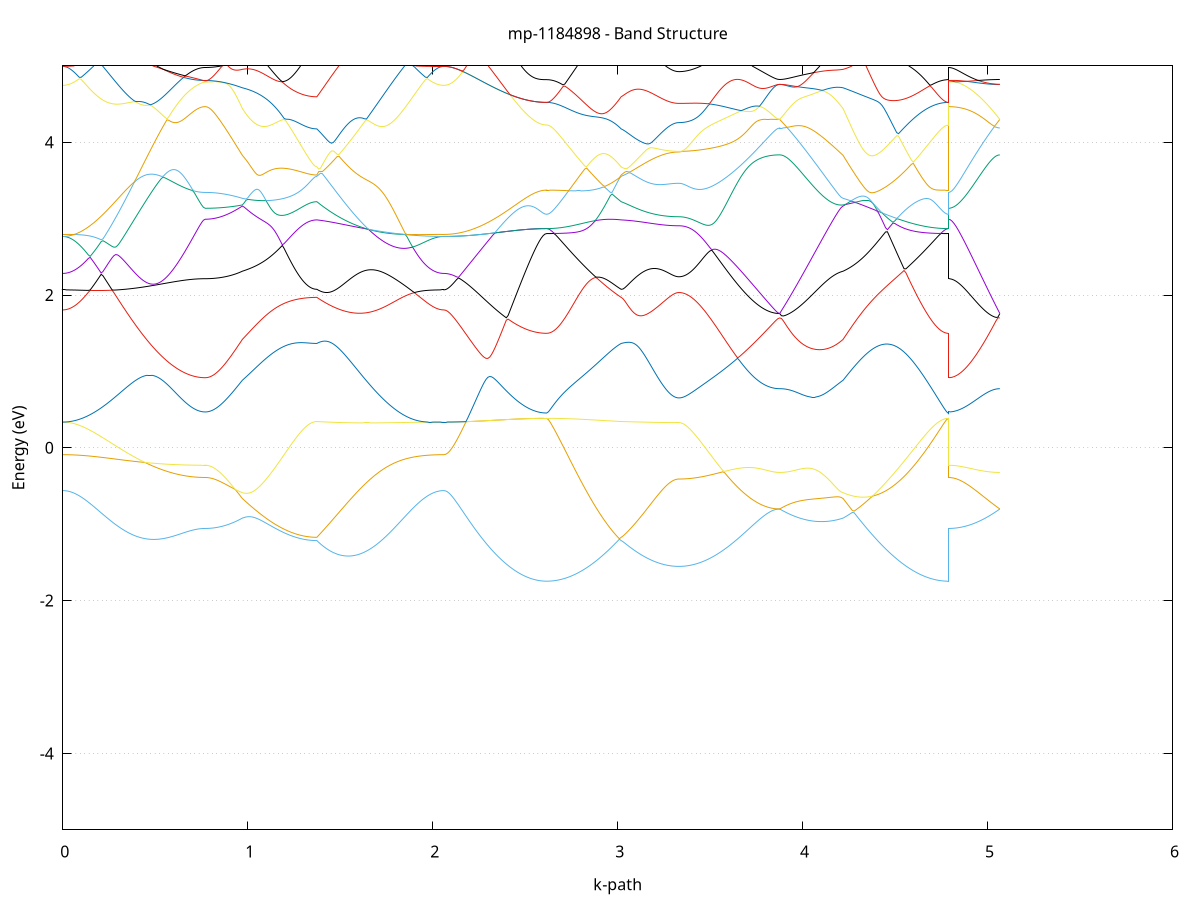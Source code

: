 set title 'mp-1184898 - Band Structure'
set xlabel 'k-path'
set ylabel 'Energy (eV)'
set grid y
set yrange [-5:5]
set terminal png size 800,600
set output 'mp-1184898_bands_gnuplot.png'
plot '-' using 1:2 with lines notitle, '-' using 1:2 with lines notitle, '-' using 1:2 with lines notitle, '-' using 1:2 with lines notitle, '-' using 1:2 with lines notitle, '-' using 1:2 with lines notitle, '-' using 1:2 with lines notitle, '-' using 1:2 with lines notitle, '-' using 1:2 with lines notitle, '-' using 1:2 with lines notitle, '-' using 1:2 with lines notitle, '-' using 1:2 with lines notitle, '-' using 1:2 with lines notitle, '-' using 1:2 with lines notitle, '-' using 1:2 with lines notitle, '-' using 1:2 with lines notitle, '-' using 1:2 with lines notitle, '-' using 1:2 with lines notitle, '-' using 1:2 with lines notitle, '-' using 1:2 with lines notitle, '-' using 1:2 with lines notitle, '-' using 1:2 with lines notitle, '-' using 1:2 with lines notitle, '-' using 1:2 with lines notitle, '-' using 1:2 with lines notitle, '-' using 1:2 with lines notitle, '-' using 1:2 with lines notitle, '-' using 1:2 with lines notitle, '-' using 1:2 with lines notitle, '-' using 1:2 with lines notitle, '-' using 1:2 with lines notitle, '-' using 1:2 with lines notitle, '-' using 1:2 with lines notitle, '-' using 1:2 with lines notitle, '-' using 1:2 with lines notitle, '-' using 1:2 with lines notitle, '-' using 1:2 with lines notitle, '-' using 1:2 with lines notitle, '-' using 1:2 with lines notitle, '-' using 1:2 with lines notitle, '-' using 1:2 with lines notitle, '-' using 1:2 with lines notitle, '-' using 1:2 with lines notitle, '-' using 1:2 with lines notitle, '-' using 1:2 with lines notitle, '-' using 1:2 with lines notitle, '-' using 1:2 with lines notitle, '-' using 1:2 with lines notitle
0.000000 -31.935208
0.009875 -31.935208
0.019751 -31.935208
0.029626 -31.935208
0.039501 -31.935208
0.049376 -31.935208
0.059252 -31.935208
0.069127 -31.935208
0.079002 -31.935208
0.088877 -31.935108
0.098753 -31.935108
0.108628 -31.935108
0.118503 -31.935108
0.128378 -31.935108
0.138254 -31.935108
0.148129 -31.935008
0.158004 -31.935008
0.167879 -31.935008
0.177755 -31.935008
0.187630 -31.935008
0.197505 -31.934908
0.207380 -31.934908
0.217256 -31.934908
0.227131 -31.934908
0.237006 -31.934808
0.246881 -31.934808
0.256757 -31.934808
0.266632 -31.934708
0.276507 -31.934708
0.286382 -31.934708
0.296258 -31.934708
0.306133 -31.934608
0.316008 -31.934608
0.325883 -31.934608
0.335759 -31.934508
0.345634 -31.934508
0.355509 -31.934508
0.365384 -31.934408
0.375260 -31.934408
0.385135 -31.934408
0.395010 -31.934308
0.404885 -31.934308
0.414761 -31.934308
0.424636 -31.934208
0.434511 -31.934208
0.444386 -31.934208
0.454262 -31.934108
0.464137 -31.934108
0.474012 -31.934108
0.483888 -31.934008
0.493763 -31.934008
0.503638 -31.934008
0.513513 -31.934008
0.523389 -31.933908
0.533264 -31.933908
0.543139 -31.933908
0.553014 -31.933908
0.562890 -31.933808
0.572765 -31.933808
0.582640 -31.933808
0.592515 -31.933808
0.602391 -31.933708
0.612266 -31.933708
0.622141 -31.933708
0.632016 -31.933708
0.641892 -31.933708
0.651767 -31.933708
0.661642 -31.933608
0.671517 -31.933608
0.681393 -31.933608
0.691268 -31.933608
0.701143 -31.933608
0.711018 -31.933608
0.720894 -31.933608
0.730769 -31.933608
0.740644 -31.933608
0.750519 -31.933608
0.760395 -31.933608
0.770270 -31.933608
0.770270 -31.933608
0.779828 -31.933608
0.789385 -31.933608
0.798943 -31.933608
0.808501 -31.933608
0.818059 -31.933608
0.827617 -31.933608
0.837174 -31.933608
0.846732 -31.933608
0.856290 -31.933608
0.865848 -31.933608
0.875406 -31.933608
0.884963 -31.933608
0.894521 -31.933608
0.904079 -31.933608
0.913637 -31.933608
0.923195 -31.933608
0.932752 -31.933608
0.942310 -31.933608
0.951868 -31.933608
0.961426 -31.933608
0.970984 -31.933608
0.970984 -31.933608
0.980806 -31.933608
0.990629 -31.933608
1.000452 -31.933608
1.010275 -31.933608
1.020098 -31.933608
1.029921 -31.933608
1.039744 -31.933608
1.049566 -31.933608
1.059389 -31.933608
1.069212 -31.933608
1.079035 -31.933208
1.088858 -31.933608
1.098681 -31.933608
1.108504 -31.933608
1.118326 -31.933708
1.128149 -31.933708
1.137972 -31.933708
1.147795 -31.933708
1.157618 -31.933708
1.167441 -31.933708
1.177264 -31.933708
1.187086 -31.933708
1.196909 -31.933708
1.206732 -31.933708
1.216555 -31.933708
1.226378 -31.933708
1.236201 -31.933708
1.246024 -31.933708
1.255846 -31.933708
1.265669 -31.933708
1.275492 -31.933708
1.285315 -31.933708
1.295138 -31.933808
1.304961 -31.933808
1.314784 -31.933808
1.324606 -31.933808
1.334429 -31.933808
1.344252 -31.933808
1.354075 -31.933808
1.363898 -31.933808
1.373721 -31.933808
1.373721 -31.933808
1.383671 -31.933808
1.393622 -31.933808
1.403572 -31.933808
1.413523 -31.933808
1.423473 -31.933808
1.433424 -31.933808
1.443375 -31.933908
1.453325 -31.933908
1.463276 -31.933908
1.473226 -31.933908
1.483177 -31.933908
1.493127 -31.933908
1.503078 -31.934008
1.513029 -31.934008
1.522979 -31.934008
1.532930 -31.934008
1.542880 -31.934008
1.552831 -31.934108
1.562781 -31.934108
1.572732 -31.934108
1.582683 -31.934108
1.592633 -31.934208
1.602584 -31.934208
1.612534 -31.934208
1.622485 -31.934308
1.632435 -31.934308
1.642386 -31.934308
1.652337 -31.934308
1.662287 -31.934408
1.672238 -31.934408
1.682188 -31.934408
1.692139 -31.934508
1.702089 -31.934508
1.712040 -31.934508
1.721990 -31.934508
1.731941 -31.934608
1.741892 -31.934608
1.751842 -31.934608
1.761793 -31.934708
1.771743 -31.934708
1.781694 -31.934708
1.791644 -31.934808
1.801595 -31.934808
1.811546 -31.934808
1.821496 -31.934808
1.831447 -31.934908
1.841397 -31.934908
1.851348 -31.934908
1.861298 -31.934908
1.871249 -31.935008
1.881200 -31.935008
1.891150 -31.935008
1.901101 -31.935008
1.911051 -31.935008
1.921002 -31.935108
1.930952 -31.935108
1.940903 -31.935108
1.950853 -31.935108
1.960804 -31.935108
1.970755 -31.935108
1.980705 -31.935208
1.990656 -31.935208
2.000606 -31.935208
2.010557 -31.935208
2.020507 -31.934908
2.030458 -31.935208
2.040409 -31.935208
2.050359 -31.935208
2.060310 -31.935208
2.060310 -31.935208
2.070239 -31.935208
2.080169 -31.935208
2.090099 -31.935208
2.100029 -31.935208
2.109958 -31.934808
2.119888 -31.935208
2.129818 -31.935108
2.139747 -31.935108
2.149677 -31.935108
2.159607 -31.935108
2.169537 -31.935108
2.179466 -31.935008
2.189396 -31.935008
2.199326 -31.935008
2.209256 -31.935008
2.219185 -31.934908
2.229115 -31.934908
2.239045 -31.934808
2.248974 -31.934808
2.258904 -31.934808
2.268834 -31.934708
2.278764 -31.934708
2.288693 -31.934708
2.298623 -31.934608
2.308553 -31.934608
2.318482 -31.934508
2.328412 -31.934508
2.338342 -31.934408
2.348272 -31.934408
2.358201 -31.934408
2.368131 -31.934308
2.378061 -31.934308
2.387990 -31.934208
2.397920 -31.934208
2.407850 -31.934208
2.417780 -31.934108
2.427709 -31.934108
2.437639 -31.934008
2.447569 -31.934008
2.457498 -31.934008
2.467428 -31.933908
2.477358 -31.933908
2.487288 -31.933908
2.497217 -31.933908
2.507147 -31.933808
2.517077 -31.933808
2.527006 -31.933808
2.536936 -31.933808
2.546866 -31.933708
2.556796 -31.933708
2.566725 -31.933708
2.576655 -31.933708
2.586585 -31.933708
2.596515 -31.933708
2.606444 -31.933708
2.616374 -31.933708
2.616374 -31.933708
2.626197 -31.933708
2.636020 -31.933708
2.645843 -31.933708
2.655665 -31.933708
2.665488 -31.933708
2.675311 -31.933708
2.685134 -31.933708
2.694957 -31.933708
2.704780 -31.933708
2.714602 -31.933708
2.724425 -31.933708
2.734248 -31.933708
2.744071 -31.933608
2.753894 -31.933708
2.763717 -31.933708
2.773540 -31.933708
2.783362 -31.933708
2.793185 -31.933708
2.803008 -31.933708
2.812831 -31.933708
2.822654 -31.933708
2.832477 -31.933708
2.842300 -31.933708
2.852122 -31.933708
2.861945 -31.933708
2.871768 -31.933508
2.881591 -31.933708
2.891414 -31.933708
2.901237 -31.933708
2.911060 -31.933708
2.920882 -31.933708
2.930705 -31.933708
2.940528 -31.933708
2.950351 -31.933708
2.960174 -31.933708
2.969997 -31.933708
2.979820 -31.933708
2.989642 -31.933708
2.999465 -31.933708
3.009288 -31.933808
3.019111 -31.933808
3.019111 -31.933808
3.028866 -31.933808
3.038621 -31.933808
3.048376 -31.933808
3.058131 -31.933808
3.067886 -31.933808
3.077641 -31.933808
3.087396 -31.933808
3.097151 -31.933808
3.106906 -31.933808
3.116662 -31.933808
3.126417 -31.933908
3.136172 -31.933908
3.145927 -31.933908
3.155682 -31.933908
3.165437 -31.933908
3.175192 -31.933908
3.184947 -31.933908
3.194702 -31.933908
3.204457 -31.933908
3.214212 -31.933908
3.223967 -31.933908
3.233722 -31.933908
3.243477 -31.934008
3.253232 -31.934008
3.262987 -31.934008
3.272742 -31.934008
3.282497 -31.934008
3.292252 -31.934008
3.302007 -31.934008
3.311762 -31.934008
3.321518 -31.934008
3.331273 -31.934008
3.331273 -31.934008
3.341176 -31.934008
3.351079 -31.934008
3.360981 -31.934008
3.370884 -31.934008
3.380787 -31.934008
3.390690 -31.934008
3.400593 -31.934008
3.410496 -31.934008
3.420399 -31.934008
3.430302 -31.934008
3.440205 -31.933908
3.450108 -31.933908
3.460011 -31.933908
3.469914 -31.933908
3.479817 -31.933908
3.489720 -31.933908
3.499623 -31.933908
3.509526 -31.933908
3.519429 -31.933908
3.529332 -31.933908
3.539235 -31.933908
3.549138 -31.933808
3.559041 -31.933808
3.568944 -31.933808
3.578847 -31.933808
3.588750 -31.933808
3.598653 -31.933808
3.608556 -31.933808
3.618459 -31.933808
3.628362 -31.933808
3.638264 -31.933708
3.648167 -31.933708
3.658070 -31.933708
3.667973 -31.933708
3.677876 -31.933708
3.687779 -31.933708
3.697682 -31.933708
3.707585 -31.933708
3.717488 -31.933708
3.727391 -31.933608
3.737294 -31.933608
3.747197 -31.933608
3.757100 -31.933608
3.767003 -31.933608
3.776906 -31.933608
3.786809 -31.933608
3.796712 -31.933608
3.806615 -31.933608
3.816518 -31.933608
3.826421 -31.933608
3.836324 -31.933608
3.846227 -31.933608
3.856130 -31.933608
3.866033 -31.933608
3.875936 -31.933608
3.875936 -31.933608
3.885733 -31.933608
3.895531 -31.933608
3.905328 -31.933608
3.915125 -31.933608
3.924923 -31.933608
3.934720 -31.933608
3.944518 -31.933608
3.954315 -31.933608
3.964113 -31.933608
3.973910 -31.933608
3.983708 -31.933608
3.993505 -31.933608
4.003303 -31.933608
4.013100 -31.933608
4.022897 -31.933608
4.032695 -31.933608
4.042492 -31.933608
4.052290 -31.933608
4.062087 -31.933608
4.071885 -31.933608
4.081682 -31.933608
4.091480 -31.933608
4.101277 -31.933608
4.111075 -31.933608
4.120872 -31.933608
4.130669 -31.933608
4.140467 -31.933608
4.150264 -31.933608
4.160062 -31.933608
4.169859 -31.933608
4.179657 -31.933608
4.189454 -31.933608
4.199252 -31.933608
4.209049 -31.933608
4.218846 -31.933608
4.218846 -31.933608
4.228839 -31.933608
4.238831 -31.933608
4.248823 -31.933608
4.258815 -31.933608
4.268808 -31.933608
4.278800 -31.933608
4.288792 -31.933608
4.298784 -31.933608
4.308776 -31.933608
4.318769 -31.933608
4.328761 -31.933608
4.338753 -31.933608
4.348745 -31.933608
4.358737 -31.933608
4.368730 -31.933608
4.378722 -31.933608
4.388714 -31.933608
4.398706 -31.933608
4.408699 -31.933608
4.418691 -31.933608
4.428683 -31.933608
4.438675 -31.933608
4.448667 -31.933608
4.458660 -31.933608
4.468652 -31.933608
4.478644 -31.933608
4.488636 -31.933608
4.498628 -31.933708
4.508621 -31.933708
4.518613 -31.933708
4.528605 -31.933708
4.538597 -31.933708
4.548590 -31.933708
4.558582 -31.933708
4.568574 -31.933708
4.578566 -31.933708
4.588558 -31.933708
4.598551 -31.933708
4.608543 -31.933708
4.618535 -31.933708
4.628527 -31.933708
4.638519 -31.933708
4.648512 -31.933708
4.658504 -31.933708
4.668496 -31.933708
4.678488 -31.933708
4.688481 -31.933708
4.698473 -31.933708
4.708465 -31.933708
4.718457 -31.933708
4.728449 -31.933708
4.738442 -31.933708
4.748434 -31.933708
4.758426 -31.933708
4.768418 -31.933708
4.778410 -31.933708
4.788403 -31.933708
4.788403 -31.933608
4.798332 -31.933608
4.808262 -31.933608
4.818192 -31.933608
4.828122 -31.933608
4.838051 -31.933608
4.847981 -31.933608
4.857911 -31.933608
4.867840 -31.933608
4.877770 -31.933608
4.887700 -31.933608
4.897630 -31.933608
4.907559 -31.933608
4.917489 -31.933608
4.927419 -31.933608
4.937348 -31.933608
4.947278 -31.933608
4.957208 -31.933608
4.967138 -31.933608
4.977067 -31.933608
4.986997 -31.933608
4.996927 -31.933608
5.006857 -31.933608
5.016786 -31.933608
5.026716 -31.933608
5.036646 -31.933608
5.046575 -31.933608
5.056505 -31.933608
5.066435 -31.933608
e
0.000000 -31.811908
0.009875 -31.811908
0.019751 -31.811908
0.029626 -31.811908
0.039501 -31.811908
0.049376 -31.811808
0.059252 -31.811808
0.069127 -31.811808
0.079002 -31.811708
0.088877 -31.811708
0.098753 -31.811608
0.108628 -31.811608
0.118503 -31.811508
0.128378 -31.811408
0.138254 -31.811408
0.148129 -31.811308
0.158004 -31.811208
0.167879 -31.811108
0.177755 -31.811008
0.187630 -31.810908
0.197505 -31.810808
0.207380 -31.810708
0.217256 -31.810608
0.227131 -31.810508
0.237006 -31.810408
0.246881 -31.810308
0.256757 -31.810108
0.266632 -31.810008
0.276507 -31.809908
0.286382 -31.809708
0.296258 -31.809608
0.306133 -31.809508
0.316008 -31.809308
0.325883 -31.809208
0.335759 -31.809108
0.345634 -31.808908
0.355509 -31.808808
0.365384 -31.808608
0.375260 -31.808508
0.385135 -31.808308
0.395010 -31.808208
0.404885 -31.808108
0.414761 -31.807908
0.424636 -31.807808
0.434511 -31.807608
0.444386 -31.807508
0.454262 -31.807308
0.464137 -31.807208
0.474012 -31.807108
0.483888 -31.806908
0.493763 -31.806808
0.503638 -31.806708
0.513513 -31.806508
0.523389 -31.806408
0.533264 -31.806308
0.543139 -31.806208
0.553014 -31.806108
0.562890 -31.806008
0.572765 -31.805908
0.582640 -31.805808
0.592515 -31.805708
0.602391 -31.805608
0.612266 -31.805508
0.622141 -31.805408
0.632016 -31.805308
0.641892 -31.805208
0.651767 -31.805208
0.661642 -31.805108
0.671517 -31.805008
0.681393 -31.805008
0.691268 -31.804908
0.701143 -31.804908
0.711018 -31.804808
0.720894 -31.804808
0.730769 -31.804808
0.740644 -31.804808
0.750519 -31.804808
0.760395 -31.804708
0.770270 -31.804708
0.770270 -31.804708
0.779828 -31.804708
0.789385 -31.804708
0.798943 -31.804708
0.808501 -31.804708
0.818059 -31.804708
0.827617 -31.804808
0.837174 -31.804808
0.846732 -31.804908
0.856290 -31.804908
0.865848 -31.805008
0.875406 -31.805008
0.884963 -31.805108
0.894521 -31.805208
0.904079 -31.805308
0.913637 -31.805408
0.923195 -31.805508
0.932752 -31.805608
0.942310 -31.805708
0.951868 -31.805808
0.961426 -31.805908
0.970984 -31.806008
0.970984 -31.806008
0.980806 -31.806108
0.990629 -31.806208
1.000452 -31.806308
1.010275 -31.806408
1.020098 -31.806508
1.029921 -31.806608
1.039744 -31.806608
1.049566 -31.806708
1.059389 -31.806808
1.069212 -31.806908
1.079035 -31.806608
1.088858 -31.807008
1.098681 -31.807108
1.108504 -31.807208
1.118326 -31.807208
1.128149 -31.807308
1.137972 -31.807408
1.147795 -31.807408
1.157618 -31.807508
1.167441 -31.807508
1.177264 -31.807608
1.187086 -31.807708
1.196909 -31.807708
1.206732 -31.807808
1.216555 -31.807808
1.226378 -31.807808
1.236201 -31.807908
1.246024 -31.807908
1.255846 -31.808008
1.265669 -31.808008
1.275492 -31.808008
1.285315 -31.808008
1.295138 -31.808108
1.304961 -31.808108
1.314784 -31.808108
1.324606 -31.808108
1.334429 -31.808108
1.344252 -31.808108
1.354075 -31.808108
1.363898 -31.808208
1.373721 -31.808208
1.373721 -31.808208
1.383671 -31.807908
1.393622 -31.807708
1.403572 -31.807508
1.413523 -31.807208
1.423473 -31.807008
1.433424 -31.806708
1.443375 -31.806508
1.453325 -31.806308
1.463276 -31.806008
1.473226 -31.805808
1.483177 -31.805508
1.493127 -31.805308
1.503078 -31.805008
1.513029 -31.804808
1.522979 -31.804608
1.532930 -31.804808
1.542880 -31.805008
1.552831 -31.805308
1.562781 -31.805508
1.572732 -31.805708
1.582683 -31.805908
1.592633 -31.806108
1.602584 -31.806408
1.612534 -31.806608
1.622485 -31.806808
1.632435 -31.807008
1.642386 -31.807208
1.652337 -31.807408
1.662287 -31.807608
1.672238 -31.807808
1.682188 -31.808008
1.692139 -31.808208
1.702089 -31.808408
1.712040 -31.808508
1.721990 -31.808708
1.731941 -31.808908
1.741892 -31.809108
1.751842 -31.809208
1.761793 -31.809408
1.771743 -31.809608
1.781694 -31.809708
1.791644 -31.809908
1.801595 -31.810008
1.811546 -31.810108
1.821496 -31.810308
1.831447 -31.810408
1.841397 -31.810508
1.851348 -31.810608
1.861298 -31.810808
1.871249 -31.810908
1.881200 -31.811008
1.891150 -31.811108
1.901101 -31.811208
1.911051 -31.811308
1.921002 -31.811308
1.930952 -31.811408
1.940903 -31.811508
1.950853 -31.811608
1.960804 -31.811608
1.970755 -31.811708
1.980705 -31.811708
1.990656 -31.811808
2.000606 -31.811808
2.010557 -31.811808
2.020507 -31.811608
2.030458 -31.811908
2.040409 -31.811908
2.050359 -31.811908
2.060310 -31.811908
2.060310 -31.811908
2.070239 -31.811908
2.080169 -31.811908
2.090099 -31.811908
2.100029 -31.811908
2.109958 -31.811508
2.119888 -31.811908
2.129818 -31.812008
2.139747 -31.812008
2.149677 -31.812008
2.159607 -31.812008
2.169537 -31.812008
2.179466 -31.812108
2.189396 -31.812108
2.199326 -31.812108
2.209256 -31.812108
2.219185 -31.812208
2.229115 -31.812208
2.239045 -31.812208
2.248974 -31.812308
2.258904 -31.812308
2.268834 -31.812408
2.278764 -31.812408
2.288693 -31.812408
2.298623 -31.812508
2.308553 -31.812508
2.318482 -31.812608
2.328412 -31.812608
2.338342 -31.812608
2.348272 -31.812708
2.358201 -31.812708
2.368131 -31.812808
2.378061 -31.812808
2.387990 -31.812808
2.397920 -31.812908
2.407850 -31.812908
2.417780 -31.813008
2.427709 -31.813008
2.437639 -31.813008
2.447569 -31.813108
2.457498 -31.813108
2.467428 -31.813108
2.477358 -31.813208
2.487288 -31.813208
2.497217 -31.813208
2.507147 -31.813208
2.517077 -31.813308
2.527006 -31.813308
2.536936 -31.813308
2.546866 -31.813308
2.556796 -31.813308
2.566725 -31.813408
2.576655 -31.813408
2.586585 -31.813408
2.596515 -31.813408
2.606444 -31.813408
2.616374 -31.813408
2.616374 -31.813408
2.626197 -31.813408
2.636020 -31.813408
2.645843 -31.813308
2.655665 -31.813308
2.665488 -31.813308
2.675311 -31.813308
2.685134 -31.813208
2.694957 -31.813208
2.704780 -31.813108
2.714602 -31.813008
2.724425 -31.813008
2.734248 -31.812908
2.744071 -31.812808
2.753894 -31.812708
2.763717 -31.812608
2.773540 -31.812508
2.783362 -31.812408
2.793185 -31.812308
2.803008 -31.812208
2.812831 -31.812008
2.822654 -31.811908
2.832477 -31.811708
2.842300 -31.811608
2.852122 -31.811408
2.861945 -31.811308
2.871768 -31.810408
2.881591 -31.811008
2.891414 -31.810808
2.901237 -31.810608
2.911060 -31.810408
2.920882 -31.810208
2.930705 -31.810008
2.940528 -31.809908
2.950351 -31.809708
2.960174 -31.809408
2.969997 -31.809208
2.979820 -31.809008
2.989642 -31.808808
2.999465 -31.808608
3.009288 -31.808408
3.019111 -31.808208
3.019111 -31.808208
3.028866 -31.808108
3.038621 -31.807908
3.048376 -31.807808
3.058131 -31.807708
3.067886 -31.807608
3.077641 -31.807508
3.087396 -31.807408
3.097151 -31.807308
3.106906 -31.807208
3.116662 -31.807108
3.126417 -31.807008
3.136172 -31.806908
3.145927 -31.806708
3.155682 -31.806608
3.165437 -31.806508
3.175192 -31.806408
3.184947 -31.806308
3.194702 -31.806208
3.204457 -31.806108
3.214212 -31.806008
3.223967 -31.805808
3.233722 -31.805708
3.243477 -31.805608
3.253232 -31.805508
3.262987 -31.805408
3.272742 -31.805308
3.282497 -31.805208
3.292252 -31.805108
3.302007 -31.805008
3.311762 -31.804908
3.321518 -31.804708
3.331273 -31.804808
3.331273 -31.804808
3.341176 -31.804808
3.351079 -31.804808
3.360981 -31.804808
3.370884 -31.804808
3.380787 -31.804808
3.390690 -31.804808
3.400593 -31.804808
3.410496 -31.804808
3.420399 -31.804808
3.430302 -31.804808
3.440205 -31.804808
3.450108 -31.804808
3.460011 -31.804808
3.469914 -31.804808
3.479817 -31.804808
3.489720 -31.804808
3.499623 -31.804708
3.509526 -31.804708
3.519429 -31.804708
3.529332 -31.804708
3.539235 -31.804708
3.549138 -31.804708
3.559041 -31.804708
3.568944 -31.804708
3.578847 -31.804708
3.588750 -31.804708
3.598653 -31.804708
3.608556 -31.804708
3.618459 -31.804708
3.628362 -31.804708
3.638264 -31.804708
3.648167 -31.804708
3.658070 -31.804708
3.667973 -31.804708
3.677876 -31.804708
3.687779 -31.804708
3.697682 -31.804708
3.707585 -31.804708
3.717488 -31.804708
3.727391 -31.804708
3.737294 -31.804708
3.747197 -31.804708
3.757100 -31.804708
3.767003 -31.804708
3.776906 -31.804708
3.786809 -31.804708
3.796712 -31.804708
3.806615 -31.804708
3.816518 -31.804708
3.826421 -31.804708
3.836324 -31.804708
3.846227 -31.804708
3.856130 -31.804708
3.866033 -31.804708
3.875936 -31.804708
3.875936 -31.804708
3.885733 -31.804708
3.895531 -31.804708
3.905328 -31.804708
3.915125 -31.804708
3.924923 -31.804708
3.934720 -31.804708
3.944518 -31.804708
3.954315 -31.804808
3.964113 -31.804808
3.973910 -31.804808
3.983708 -31.804808
3.993505 -31.804808
4.003303 -31.804908
4.013100 -31.804908
4.022897 -31.804908
4.032695 -31.805008
4.042492 -31.805008
4.052290 -31.805008
4.062087 -31.805108
4.071885 -31.805108
4.081682 -31.805208
4.091480 -31.805208
4.101277 -31.805308
4.111075 -31.805308
4.120872 -31.805408
4.130669 -31.805408
4.140467 -31.805508
4.150264 -31.805608
4.160062 -31.805608
4.169859 -31.805708
4.179657 -31.805808
4.189454 -31.805808
4.199252 -31.805908
4.209049 -31.806008
4.218846 -31.806008
4.218846 -31.806008
4.228839 -31.806208
4.238831 -31.806308
4.248823 -31.806508
4.258815 -31.806608
4.268808 -31.806708
4.278800 -31.806908
4.288792 -31.807108
4.298784 -31.807208
4.308776 -31.807408
4.318769 -31.807508
4.328761 -31.807708
4.338753 -31.807908
4.348745 -31.808108
4.358737 -31.808208
4.368730 -31.808408
4.378722 -31.808608
4.388714 -31.808808
4.398706 -31.808908
4.408699 -31.809108
4.418691 -31.809308
4.428683 -31.809508
4.438675 -31.809608
4.448667 -31.809808
4.458660 -31.810008
4.468652 -31.810208
4.478644 -31.810308
4.488636 -31.810508
4.498628 -31.810708
4.508621 -31.810808
4.518613 -31.811008
4.528605 -31.811208
4.538597 -31.811308
4.548590 -31.811508
4.558582 -31.811608
4.568574 -31.811708
4.578566 -31.811908
4.588558 -31.812008
4.598551 -31.812108
4.608543 -31.812308
4.618535 -31.812408
4.628527 -31.812508
4.638519 -31.812608
4.648512 -31.812708
4.658504 -31.812808
4.668496 -31.812908
4.678488 -31.812908
4.688481 -31.813008
4.698473 -31.813108
4.708465 -31.813208
4.718457 -31.813208
4.728449 -31.813308
4.738442 -31.813308
4.748434 -31.813308
4.758426 -31.813308
4.768418 -31.813408
4.778410 -31.813408
4.788403 -31.813408
4.788403 -31.804708
4.798332 -31.804708
4.808262 -31.804708
4.818192 -31.804708
4.828122 -31.804708
4.838051 -31.804708
4.847981 -31.804708
4.857911 -31.804708
4.867840 -31.804708
4.877770 -31.804708
4.887700 -31.804708
4.897630 -31.804708
4.907559 -31.804708
4.917489 -31.804708
4.927419 -31.804708
4.937348 -31.804708
4.947278 -31.804708
4.957208 -31.804708
4.967138 -31.804708
4.977067 -31.804708
4.986997 -31.804708
4.996927 -31.804708
5.006857 -31.804708
5.016786 -31.804708
5.026716 -31.804708
5.036646 -31.804708
5.046575 -31.804708
5.056505 -31.804708
5.066435 -31.804708
e
0.000000 -31.796208
0.009875 -31.796208
0.019751 -31.796208
0.029626 -31.796208
0.039501 -31.796208
0.049376 -31.796208
0.059252 -31.796308
0.069127 -31.796308
0.079002 -31.796408
0.088877 -31.796408
0.098753 -31.796508
0.108628 -31.796608
0.118503 -31.796708
0.128378 -31.796708
0.138254 -31.796808
0.148129 -31.796908
0.158004 -31.797008
0.167879 -31.797108
0.177755 -31.797208
0.187630 -31.797308
0.197505 -31.797508
0.207380 -31.797608
0.217256 -31.797708
0.227131 -31.797908
0.237006 -31.798008
0.246881 -31.798108
0.256757 -31.798308
0.266632 -31.798408
0.276507 -31.798608
0.286382 -31.798708
0.296258 -31.798908
0.306133 -31.799108
0.316008 -31.799208
0.325883 -31.799408
0.335759 -31.799608
0.345634 -31.799708
0.355509 -31.799908
0.365384 -31.800108
0.375260 -31.800208
0.385135 -31.800408
0.395010 -31.800608
0.404885 -31.800808
0.414761 -31.800908
0.424636 -31.801108
0.434511 -31.801308
0.444386 -31.801408
0.454262 -31.801608
0.464137 -31.801808
0.474012 -31.801908
0.483888 -31.802108
0.493763 -31.802208
0.503638 -31.802408
0.513513 -31.802508
0.523389 -31.802708
0.533264 -31.802808
0.543139 -31.803008
0.553014 -31.803108
0.562890 -31.803208
0.572765 -31.803408
0.582640 -31.803508
0.592515 -31.803608
0.602391 -31.803708
0.612266 -31.803808
0.622141 -31.803908
0.632016 -31.804008
0.641892 -31.804108
0.651767 -31.804208
0.661642 -31.804208
0.671517 -31.804308
0.681393 -31.804408
0.691268 -31.804408
0.701143 -31.804508
0.711018 -31.804508
0.720894 -31.804608
0.730769 -31.804608
0.740644 -31.804608
0.750519 -31.804608
0.760395 -31.804708
0.770270 -31.804708
0.770270 -31.804708
0.779828 -31.804708
0.789385 -31.804708
0.798943 -31.804708
0.808501 -31.804708
0.818059 -31.804708
0.827617 -31.804608
0.837174 -31.804608
0.846732 -31.804508
0.856290 -31.804508
0.865848 -31.804408
0.875406 -31.804408
0.884963 -31.804308
0.894521 -31.804208
0.904079 -31.804108
0.913637 -31.804008
0.923195 -31.803908
0.932752 -31.803808
0.942310 -31.803708
0.951868 -31.803608
0.961426 -31.803508
0.970984 -31.803408
0.970984 -31.803408
0.980806 -31.803308
0.990629 -31.803208
1.000452 -31.803108
1.010275 -31.803108
1.020098 -31.803008
1.029921 -31.802908
1.039744 -31.802808
1.049566 -31.802708
1.059389 -31.802608
1.069212 -31.802608
1.079035 -31.802108
1.088858 -31.802408
1.098681 -31.802308
1.108504 -31.802308
1.118326 -31.802208
1.128149 -31.802108
1.137972 -31.802108
1.147795 -31.802008
1.157618 -31.801908
1.167441 -31.801908
1.177264 -31.801808
1.187086 -31.801808
1.196909 -31.801708
1.206732 -31.801708
1.216555 -31.801608
1.226378 -31.801608
1.236201 -31.801508
1.246024 -31.801508
1.255846 -31.801508
1.265669 -31.801408
1.275492 -31.801408
1.285315 -31.801408
1.295138 -31.801308
1.304961 -31.801308
1.314784 -31.801308
1.324606 -31.801308
1.334429 -31.801308
1.344252 -31.801308
1.354075 -31.801308
1.363898 -31.801308
1.373721 -31.801308
1.373721 -31.801308
1.383671 -31.801508
1.393622 -31.801708
1.403572 -31.801908
1.413523 -31.802108
1.423473 -31.802308
1.433424 -31.802608
1.443375 -31.802808
1.453325 -31.803008
1.463276 -31.803208
1.473226 -31.803508
1.483177 -31.803708
1.493127 -31.803908
1.503078 -31.804108
1.513029 -31.804408
1.522979 -31.804508
1.532930 -31.804308
1.542880 -31.804008
1.552831 -31.803808
1.562781 -31.803608
1.572732 -31.803308
1.582683 -31.803108
1.592633 -31.802808
1.602584 -31.802608
1.612534 -31.802408
1.622485 -31.802108
1.632435 -31.801908
1.642386 -31.801708
1.652337 -31.801408
1.662287 -31.801208
1.672238 -31.801008
1.682188 -31.800808
1.692139 -31.800508
1.702089 -31.800308
1.712040 -31.800108
1.721990 -31.799908
1.731941 -31.799708
1.741892 -31.799508
1.751842 -31.799308
1.761793 -31.799108
1.771743 -31.798908
1.781694 -31.798808
1.791644 -31.798608
1.801595 -31.798408
1.811546 -31.798308
1.821496 -31.798108
1.831447 -31.798008
1.841397 -31.797808
1.851348 -31.797708
1.861298 -31.797508
1.871249 -31.797408
1.881200 -31.797308
1.891150 -31.797208
1.901101 -31.797008
1.911051 -31.796908
1.921002 -31.796808
1.930952 -31.796708
1.940903 -31.796708
1.950853 -31.796608
1.960804 -31.796508
1.970755 -31.796408
1.980705 -31.796408
1.990656 -31.796308
2.000606 -31.796308
2.010557 -31.796208
2.020507 -31.796108
2.030458 -31.796208
2.040409 -31.796208
2.050359 -31.796208
2.060310 -31.796208
2.060310 -31.796208
2.070239 -31.796208
2.080169 -31.796208
2.090099 -31.796208
2.100029 -31.796208
2.109958 -31.796008
2.119888 -31.796208
2.129818 -31.796208
2.139747 -31.796208
2.149677 -31.796208
2.159607 -31.796208
2.169537 -31.796208
2.179466 -31.796208
2.189396 -31.796208
2.199326 -31.796208
2.209256 -31.796208
2.219185 -31.796208
2.229115 -31.796208
2.239045 -31.796208
2.248974 -31.796208
2.258904 -31.796208
2.268834 -31.796208
2.278764 -31.796208
2.288693 -31.796208
2.298623 -31.796208
2.308553 -31.796208
2.318482 -31.796208
2.328412 -31.796208
2.338342 -31.796208
2.348272 -31.796208
2.358201 -31.796208
2.368131 -31.796208
2.378061 -31.796208
2.387990 -31.796208
2.397920 -31.796208
2.407850 -31.796208
2.417780 -31.796208
2.427709 -31.796208
2.437639 -31.796208
2.447569 -31.796208
2.457498 -31.796208
2.467428 -31.796208
2.477358 -31.796208
2.487288 -31.796208
2.497217 -31.796208
2.507147 -31.796208
2.517077 -31.796208
2.527006 -31.796208
2.536936 -31.796208
2.546866 -31.796208
2.556796 -31.796208
2.566725 -31.796208
2.576655 -31.796208
2.586585 -31.796208
2.596515 -31.796208
2.606444 -31.796208
2.616374 -31.796208
2.616374 -31.796208
2.626197 -31.796208
2.636020 -31.796308
2.645843 -31.796308
2.655665 -31.796308
2.665488 -31.796308
2.675311 -31.796408
2.685134 -31.796408
2.694957 -31.796508
2.704780 -31.796508
2.714602 -31.796608
2.724425 -31.796608
2.734248 -31.796708
2.744071 -31.796708
2.753894 -31.796908
2.763717 -31.797008
2.773540 -31.797108
2.783362 -31.797208
2.793185 -31.797308
2.803008 -31.797408
2.812831 -31.797608
2.822654 -31.797708
2.832477 -31.797808
2.842300 -31.798008
2.852122 -31.798108
2.861945 -31.798308
2.871768 -31.798208
2.881591 -31.798608
2.891414 -31.798808
2.901237 -31.798908
2.911060 -31.799108
2.920882 -31.799308
2.930705 -31.799508
2.940528 -31.799608
2.950351 -31.799808
2.960174 -31.800008
2.969997 -31.800208
2.979820 -31.800408
2.989642 -31.800608
2.999465 -31.800808
3.009288 -31.801008
3.019111 -31.801308
3.019111 -31.801308
3.028866 -31.801308
3.038621 -31.801408
3.048376 -31.801508
3.058131 -31.801608
3.067886 -31.801708
3.077641 -31.801808
3.087396 -31.801908
3.097151 -31.802008
3.106906 -31.802108
3.116662 -31.802208
3.126417 -31.802308
3.136172 -31.802408
3.145927 -31.802508
3.155682 -31.802608
3.165437 -31.802708
3.175192 -31.802808
3.184947 -31.802908
3.194702 -31.803008
3.204457 -31.803208
3.214212 -31.803308
3.223967 -31.803408
3.233722 -31.803508
3.243477 -31.803608
3.253232 -31.803708
3.262987 -31.803808
3.272742 -31.803908
3.282497 -31.804008
3.292252 -31.804108
3.302007 -31.804208
3.311762 -31.804308
3.321518 -31.804308
3.331273 -31.804408
3.331273 -31.804408
3.341176 -31.804408
3.351079 -31.804408
3.360981 -31.804408
3.370884 -31.804408
3.380787 -31.804408
3.390690 -31.804408
3.400593 -31.804408
3.410496 -31.804408
3.420399 -31.804408
3.430302 -31.804408
3.440205 -31.804408
3.450108 -31.804408
3.460011 -31.804408
3.469914 -31.804408
3.479817 -31.804408
3.489720 -31.804508
3.499623 -31.804508
3.509526 -31.804508
3.519429 -31.804508
3.529332 -31.804508
3.539235 -31.804508
3.549138 -31.804508
3.559041 -31.804508
3.568944 -31.804508
3.578847 -31.804508
3.588750 -31.804508
3.598653 -31.804508
3.608556 -31.804508
3.618459 -31.804608
3.628362 -31.804608
3.638264 -31.804608
3.648167 -31.804608
3.658070 -31.804608
3.667973 -31.804608
3.677876 -31.804608
3.687779 -31.804608
3.697682 -31.804608
3.707585 -31.804608
3.717488 -31.804608
3.727391 -31.804608
3.737294 -31.804708
3.747197 -31.804708
3.757100 -31.804708
3.767003 -31.804708
3.776906 -31.804708
3.786809 -31.804708
3.796712 -31.804708
3.806615 -31.804708
3.816518 -31.804708
3.826421 -31.804708
3.836324 -31.804708
3.846227 -31.804708
3.856130 -31.804708
3.866033 -31.804708
3.875936 -31.804708
3.875936 -31.804708
3.885733 -31.804708
3.895531 -31.804708
3.905328 -31.804708
3.915125 -31.804708
3.924923 -31.804708
3.934720 -31.804708
3.944518 -31.804708
3.954315 -31.804608
3.964113 -31.804608
3.973910 -31.804608
3.983708 -31.804608
3.993505 -31.804608
4.003303 -31.804508
4.013100 -31.804508
4.022897 -31.804508
4.032695 -31.804408
4.042492 -31.804408
4.052290 -31.804408
4.062087 -31.804308
4.071885 -31.804308
4.081682 -31.804208
4.091480 -31.804208
4.101277 -31.804108
4.111075 -31.804108
4.120872 -31.804008
4.130669 -31.804008
4.140467 -31.803908
4.150264 -31.803908
4.160062 -31.803808
4.169859 -31.803708
4.179657 -31.803708
4.189454 -31.803608
4.199252 -31.803508
4.209049 -31.803508
4.218846 -31.803408
4.218846 -31.803408
4.228839 -31.803308
4.238831 -31.803108
4.248823 -31.803008
4.258815 -31.802908
4.268808 -31.802708
4.278800 -31.802608
4.288792 -31.802408
4.298784 -31.802208
4.308776 -31.802108
4.318769 -31.801908
4.328761 -31.801808
4.338753 -31.801608
4.348745 -31.801408
4.358737 -31.801308
4.368730 -31.801108
4.378722 -31.800908
4.388714 -31.800708
4.398706 -31.800608
4.408699 -31.800408
4.418691 -31.800208
4.428683 -31.800108
4.438675 -31.799908
4.448667 -31.799708
4.458660 -31.799508
4.468652 -31.799408
4.478644 -31.799208
4.488636 -31.799008
4.498628 -31.798908
4.508621 -31.798708
4.518613 -31.798608
4.528605 -31.798408
4.538597 -31.798308
4.548590 -31.798108
4.558582 -31.798008
4.568574 -31.797808
4.578566 -31.797708
4.588558 -31.797608
4.598551 -31.797508
4.608543 -31.797308
4.618535 -31.797208
4.628527 -31.797108
4.638519 -31.797008
4.648512 -31.796908
4.658504 -31.796808
4.668496 -31.796708
4.678488 -31.796708
4.688481 -31.796608
4.698473 -31.796508
4.708465 -31.796508
4.718457 -31.796408
4.728449 -31.796408
4.738442 -31.796308
4.748434 -31.796308
4.758426 -31.796308
4.768418 -31.796308
4.778410 -31.796208
4.788403 -31.796208
4.788403 -31.804708
4.798332 -31.804708
4.808262 -31.804708
4.818192 -31.804708
4.828122 -31.804708
4.838051 -31.804708
4.847981 -31.804708
4.857911 -31.804708
4.867840 -31.804708
4.877770 -31.804708
4.887700 -31.804708
4.897630 -31.804708
4.907559 -31.804708
4.917489 -31.804708
4.927419 -31.804708
4.937348 -31.804708
4.947278 -31.804708
4.957208 -31.804708
4.967138 -31.804708
4.977067 -31.804708
4.986997 -31.804708
4.996927 -31.804708
5.006857 -31.804708
5.016786 -31.804708
5.026716 -31.804708
5.036646 -31.804708
5.046575 -31.804708
5.056505 -31.804708
5.066435 -31.804708
e
0.000000 -15.568408
0.009875 -15.568408
0.019751 -15.568408
0.029626 -15.568408
0.039501 -15.568408
0.049376 -15.568508
0.059252 -15.568508
0.069127 -15.568608
0.079002 -15.568608
0.088877 -15.568708
0.098753 -15.568808
0.108628 -15.568908
0.118503 -15.569008
0.128378 -15.569108
0.138254 -15.569208
0.148129 -15.569308
0.158004 -15.569408
0.167879 -15.569608
0.177755 -15.569708
0.187630 -15.569908
0.197505 -15.570008
0.207380 -15.570208
0.217256 -15.570408
0.227131 -15.570608
0.237006 -15.570808
0.246881 -15.571008
0.256757 -15.571208
0.266632 -15.571408
0.276507 -15.571708
0.286382 -15.571908
0.296258 -15.572108
0.306133 -15.572408
0.316008 -15.572608
0.325883 -15.572908
0.335759 -15.573208
0.345634 -15.573508
0.355509 -15.573708
0.365384 -15.574008
0.375260 -15.574308
0.385135 -15.574608
0.395010 -15.574908
0.404885 -15.575208
0.414761 -15.575508
0.424636 -15.575808
0.434511 -15.576108
0.444386 -15.576408
0.454262 -15.576708
0.464137 -15.577008
0.474012 -15.577308
0.483888 -15.577608
0.493763 -15.577908
0.503638 -15.578208
0.513513 -15.578508
0.523389 -15.578808
0.533264 -15.579108
0.543139 -15.579308
0.553014 -15.579608
0.562890 -15.579908
0.572765 -15.580108
0.582640 -15.580408
0.592515 -15.580608
0.602391 -15.580808
0.612266 -15.581008
0.622141 -15.581208
0.632016 -15.581408
0.641892 -15.581608
0.651767 -15.581808
0.661642 -15.582008
0.671517 -15.582108
0.681393 -15.582208
0.691268 -15.582408
0.701143 -15.582508
0.711018 -15.582608
0.720894 -15.582608
0.730769 -15.582708
0.740644 -15.582708
0.750519 -15.582808
0.760395 -15.582808
0.770270 -15.582808
0.770270 -15.582808
0.779828 -15.582808
0.789385 -15.582708
0.798943 -15.582608
0.808501 -15.582408
0.818059 -15.582108
0.827617 -15.581808
0.837174 -15.581508
0.846732 -15.581108
0.856290 -15.580708
0.865848 -15.580208
0.875406 -15.579608
0.884963 -15.579008
0.894521 -15.578408
0.904079 -15.577808
0.913637 -15.577008
0.923195 -15.576308
0.932752 -15.575508
0.942310 -15.574708
0.951868 -15.573908
0.961426 -15.573008
0.970984 -15.572108
0.970984 -15.572108
0.980806 -15.571508
0.990629 -15.570808
1.000452 -15.570108
1.010275 -15.569408
1.020098 -15.568708
1.029921 -15.567908
1.039744 -15.567208
1.049566 -15.566508
1.059389 -15.565708
1.069212 -15.565008
1.079035 -15.564308
1.088858 -15.563608
1.098681 -15.562808
1.108504 -15.562108
1.118326 -15.561408
1.128149 -15.560708
1.137972 -15.560008
1.147795 -15.559408
1.157618 -15.558708
1.167441 -15.558108
1.177264 -15.557508
1.187086 -15.556908
1.196909 -15.556308
1.206732 -15.555808
1.216555 -15.555208
1.226378 -15.554708
1.236201 -15.554308
1.246024 -15.553808
1.255846 -15.553408
1.265669 -15.553008
1.275492 -15.552708
1.285315 -15.552408
1.295138 -15.552108
1.304961 -15.551808
1.314784 -15.551608
1.324606 -15.551408
1.334429 -15.551208
1.344252 -15.551108
1.354075 -15.551008
1.363898 -15.551008
1.373721 -15.551008
1.373721 -15.551008
1.383671 -15.551608
1.393622 -15.552308
1.403572 -15.553008
1.413523 -15.553708
1.423473 -15.554408
1.433424 -15.555008
1.443375 -15.555708
1.453325 -15.556308
1.463276 -15.557008
1.473226 -15.557608
1.483177 -15.558308
1.493127 -15.558908
1.503078 -15.559508
1.513029 -15.560108
1.522979 -15.560708
1.532930 -15.561208
1.542880 -15.561808
1.552831 -15.562308
1.562781 -15.562808
1.572732 -15.563308
1.582683 -15.563808
1.592633 -15.564308
1.602584 -15.564708
1.612534 -15.565108
1.622485 -15.565508
1.632435 -15.565908
1.642386 -15.566308
1.652337 -15.566608
1.662287 -15.566908
1.672238 -15.567208
1.682188 -15.567508
1.692139 -15.567808
1.702089 -15.568008
1.712040 -15.568208
1.721990 -15.568408
1.731941 -15.568608
1.741892 -15.568808
1.751842 -15.568908
1.761793 -15.569008
1.771743 -15.569108
1.781694 -15.569208
1.791644 -15.569308
1.801595 -15.569308
1.811546 -15.569408
1.821496 -15.569408
1.831447 -15.569408
1.841397 -15.569408
1.851348 -15.569408
1.861298 -15.569308
1.871249 -15.569308
1.881200 -15.569208
1.891150 -15.569208
1.901101 -15.569108
1.911051 -15.569108
1.921002 -15.569008
1.930952 -15.568908
1.940903 -15.568908
1.950853 -15.568808
1.960804 -15.568708
1.970755 -15.568708
1.980705 -15.568608
1.990656 -15.568608
2.000606 -15.568508
2.010557 -15.568508
2.020507 -15.568408
2.030458 -15.568408
2.040409 -15.568408
2.050359 -15.568408
2.060310 -15.568408
2.060310 -15.568408
2.070239 -15.568408
2.080169 -15.568308
2.090099 -15.568208
2.100029 -15.568008
2.109958 -15.567808
2.119888 -15.567608
2.129818 -15.567308
2.139747 -15.566908
2.149677 -15.566508
2.159607 -15.566108
2.169537 -15.565708
2.179466 -15.565208
2.189396 -15.564608
2.199326 -15.564008
2.209256 -15.563408
2.219185 -15.562808
2.229115 -15.562108
2.239045 -15.561308
2.248974 -15.560608
2.258904 -15.559808
2.268834 -15.559008
2.278764 -15.558108
2.288693 -15.557308
2.298623 -15.556408
2.308553 -15.555508
2.318482 -15.554608
2.328412 -15.553608
2.338342 -15.552708
2.348272 -15.551708
2.358201 -15.550708
2.368131 -15.549808
2.378061 -15.548808
2.387990 -15.547808
2.397920 -15.546908
2.407850 -15.545908
2.417780 -15.545008
2.427709 -15.544008
2.437639 -15.543108
2.447569 -15.542308
2.457498 -15.541408
2.467428 -15.540608
2.477358 -15.539808
2.487288 -15.539008
2.497217 -15.538308
2.507147 -15.537608
2.517077 -15.537008
2.527006 -15.536408
2.536936 -15.535908
2.546866 -15.535408
2.556796 -15.535008
2.566725 -15.534608
2.576655 -15.534308
2.586585 -15.534108
2.596515 -15.533908
2.606444 -15.533808
2.616374 -15.533808
2.616374 -15.533808
2.626197 -15.533808
2.636020 -15.533908
2.645843 -15.533908
2.655665 -15.534008
2.665488 -15.534108
2.675311 -15.534208
2.685134 -15.534408
2.694957 -15.534608
2.704780 -15.534808
2.714602 -15.535008
2.724425 -15.535308
2.734248 -15.535508
2.744071 -15.535808
2.753894 -15.536208
2.763717 -15.536508
2.773540 -15.536908
2.783362 -15.537208
2.793185 -15.537608
2.803008 -15.538108
2.812831 -15.538508
2.822654 -15.539008
2.832477 -15.539408
2.842300 -15.539908
2.852122 -15.540408
2.861945 -15.541008
2.871768 -15.541508
2.881591 -15.542108
2.891414 -15.542608
2.901237 -15.543208
2.911060 -15.543808
2.920882 -15.544408
2.930705 -15.545108
2.940528 -15.545708
2.950351 -15.546308
2.960174 -15.547008
2.969997 -15.547608
2.979820 -15.548308
2.989642 -15.548908
2.999465 -15.549608
3.009288 -15.550308
3.019111 -15.551008
3.019111 -15.551008
3.028866 -15.551308
3.038621 -15.551608
3.048376 -15.552008
3.058131 -15.552308
3.067886 -15.552708
3.077641 -15.553108
3.087396 -15.553508
3.097151 -15.554008
3.106906 -15.554408
3.116662 -15.554808
3.126417 -15.555208
3.136172 -15.555708
3.145927 -15.556108
3.155682 -15.556508
3.165437 -15.556908
3.175192 -15.557308
3.184947 -15.557708
3.194702 -15.558008
3.204457 -15.558408
3.214212 -15.558708
3.223967 -15.559008
3.233722 -15.559308
3.243477 -15.559608
3.253232 -15.559808
3.262987 -15.560008
3.272742 -15.560208
3.282497 -15.560408
3.292252 -15.560508
3.302007 -15.560608
3.311762 -15.560708
3.321518 -15.560808
3.331273 -15.560808
3.331273 -15.560808
3.341176 -15.560808
3.351079 -15.560808
3.360981 -15.560908
3.370884 -15.561108
3.380787 -15.561208
3.390690 -15.561408
3.400593 -15.561608
3.410496 -15.561908
3.420399 -15.562208
3.430302 -15.562508
3.440205 -15.562808
3.450108 -15.563208
3.460011 -15.563608
3.469914 -15.564108
3.479817 -15.564508
3.489720 -15.565008
3.499623 -15.565508
3.509526 -15.566008
3.519429 -15.566608
3.529332 -15.567208
3.539235 -15.567708
3.549138 -15.568308
3.559041 -15.569008
3.568944 -15.569608
3.578847 -15.570208
3.588750 -15.570808
3.598653 -15.571508
3.608556 -15.572108
3.618459 -15.572808
3.628362 -15.573408
3.638264 -15.574008
3.648167 -15.574708
3.658070 -15.575308
3.667973 -15.575908
3.677876 -15.576508
3.687779 -15.577108
3.697682 -15.577608
3.707585 -15.578208
3.717488 -15.578708
3.727391 -15.579208
3.737294 -15.579708
3.747197 -15.580108
3.757100 -15.580608
3.767003 -15.581008
3.776906 -15.581308
3.786809 -15.581708
3.796712 -15.582008
3.806615 -15.582208
3.816518 -15.582508
3.826421 -15.582708
3.836324 -15.582808
3.846227 -15.583008
3.856130 -15.583008
3.866033 -15.583108
3.875936 -15.583108
3.875936 -15.583108
3.885733 -15.583108
3.895531 -15.583108
3.905328 -15.583108
3.915125 -15.583008
3.924923 -15.582908
3.934720 -15.582808
3.944518 -15.582708
3.954315 -15.582608
3.964113 -15.582508
3.973910 -15.582308
3.983708 -15.582108
3.993505 -15.581908
4.003303 -15.581708
4.013100 -15.581408
4.022897 -15.581108
4.032695 -15.580908
4.042492 -15.580508
4.052290 -15.580208
4.062087 -15.579808
4.071885 -15.579508
4.081682 -15.579108
4.091480 -15.578708
4.101277 -15.578208
4.111075 -15.577808
4.120872 -15.577308
4.130669 -15.576808
4.140467 -15.576408
4.150264 -15.575808
4.160062 -15.575308
4.169859 -15.574808
4.179657 -15.574308
4.189454 -15.573708
4.199252 -15.573208
4.209049 -15.572708
4.218846 -15.572108
4.218846 -15.572108
4.228839 -15.571208
4.238831 -15.570208
4.248823 -15.569208
4.258815 -15.568108
4.268808 -15.567108
4.278800 -15.566108
4.288792 -15.565008
4.298784 -15.564008
4.308776 -15.562908
4.318769 -15.561808
4.328761 -15.560808
4.338753 -15.559708
4.348745 -15.558608
4.358737 -15.557608
4.368730 -15.556608
4.378722 -15.555508
4.388714 -15.554508
4.398706 -15.553508
4.408699 -15.552608
4.418691 -15.551608
4.428683 -15.550708
4.438675 -15.549708
4.448667 -15.548808
4.458660 -15.548008
4.468652 -15.547108
4.478644 -15.546308
4.488636 -15.545508
4.498628 -15.544708
4.508621 -15.544008
4.518613 -15.543208
4.528605 -15.542508
4.538597 -15.541908
4.548590 -15.541208
4.558582 -15.540608
4.568574 -15.540008
4.578566 -15.539508
4.588558 -15.538908
4.598551 -15.538408
4.608543 -15.537908
4.618535 -15.537508
4.628527 -15.537108
4.638519 -15.536708
4.648512 -15.536308
4.658504 -15.536008
4.668496 -15.535608
4.678488 -15.535308
4.688481 -15.535108
4.698473 -15.534808
4.708465 -15.534608
4.718457 -15.534408
4.728449 -15.534308
4.738442 -15.534108
4.748434 -15.534008
4.758426 -15.533908
4.768418 -15.533908
4.778410 -15.533808
4.788403 -15.533808
4.788403 -15.582808
4.798332 -15.582808
4.808262 -15.582808
4.818192 -15.582808
4.828122 -15.582808
4.838051 -15.582808
4.847981 -15.582808
4.857911 -15.582908
4.867840 -15.582908
4.877770 -15.582908
4.887700 -15.582908
4.897630 -15.582908
4.907559 -15.582908
4.917489 -15.583008
4.927419 -15.583008
4.937348 -15.583008
4.947278 -15.583008
4.957208 -15.583008
4.967138 -15.583008
4.977067 -15.583108
4.986997 -15.583108
4.996927 -15.583108
5.006857 -15.583108
5.016786 -15.583108
5.026716 -15.583108
5.036646 -15.583108
5.046575 -15.583108
5.056505 -15.583108
5.066435 -15.583108
e
0.000000 -15.444108
0.009875 -15.444108
0.019751 -15.444108
0.029626 -15.444208
0.039501 -15.444308
0.049376 -15.444508
0.059252 -15.444708
0.069127 -15.444908
0.079002 -15.445108
0.088877 -15.445408
0.098753 -15.445708
0.108628 -15.446108
0.118503 -15.446508
0.128378 -15.446908
0.138254 -15.447308
0.148129 -15.447708
0.158004 -15.448208
0.167879 -15.448708
0.177755 -15.449308
0.187630 -15.449808
0.197505 -15.450408
0.207380 -15.451008
0.217256 -15.451608
0.227131 -15.452308
0.237006 -15.452908
0.246881 -15.453608
0.256757 -15.454308
0.266632 -15.455008
0.276507 -15.455708
0.286382 -15.456408
0.296258 -15.457108
0.306133 -15.457808
0.316008 -15.458608
0.325883 -15.459308
0.335759 -15.460108
0.345634 -15.460808
0.355509 -15.461608
0.365384 -15.462408
0.375260 -15.463108
0.385135 -15.463908
0.395010 -15.464608
0.404885 -15.465408
0.414761 -15.466108
0.424636 -15.466908
0.434511 -15.467608
0.444386 -15.468308
0.454262 -15.469008
0.464137 -15.469708
0.474012 -15.470408
0.483888 -15.471108
0.493763 -15.471708
0.503638 -15.472408
0.513513 -15.473008
0.523389 -15.473608
0.533264 -15.474208
0.543139 -15.474808
0.553014 -15.475408
0.562890 -15.475908
0.572765 -15.476408
0.582640 -15.476908
0.592515 -15.477408
0.602391 -15.477908
0.612266 -15.478308
0.622141 -15.478708
0.632016 -15.479108
0.641892 -15.479408
0.651767 -15.479808
0.661642 -15.480108
0.671517 -15.480408
0.681393 -15.480608
0.691268 -15.480908
0.701143 -15.481108
0.711018 -15.481308
0.720894 -15.481408
0.730769 -15.481508
0.740644 -15.481608
0.750519 -15.481708
0.760395 -15.481708
0.770270 -15.481708
0.770270 -15.481708
0.779828 -15.481808
0.789385 -15.481808
0.798943 -15.481908
0.808501 -15.482008
0.818059 -15.482208
0.827617 -15.482408
0.837174 -15.482608
0.846732 -15.482808
0.856290 -15.483008
0.865848 -15.483308
0.875406 -15.483608
0.884963 -15.483908
0.894521 -15.484208
0.904079 -15.484608
0.913637 -15.484908
0.923195 -15.485208
0.932752 -15.485608
0.942310 -15.485908
0.951868 -15.486208
0.961426 -15.486608
0.970984 -15.486908
0.970984 -15.486908
0.980806 -15.487108
0.990629 -15.487308
1.000452 -15.487508
1.010275 -15.487608
1.020098 -15.487708
1.029921 -15.487808
1.039744 -15.487908
1.049566 -15.487908
1.059389 -15.487808
1.069212 -15.487808
1.079035 -15.487708
1.088858 -15.487508
1.098681 -15.487408
1.108504 -15.487208
1.118326 -15.486908
1.128149 -15.486708
1.137972 -15.486408
1.147795 -15.486008
1.157618 -15.485608
1.167441 -15.485208
1.177264 -15.484808
1.187086 -15.484308
1.196909 -15.483808
1.206732 -15.483308
1.216555 -15.482708
1.226378 -15.482208
1.236201 -15.481508
1.246024 -15.480908
1.255846 -15.480308
1.265669 -15.479608
1.275492 -15.478908
1.285315 -15.478208
1.295138 -15.477408
1.304961 -15.476708
1.314784 -15.476008
1.324606 -15.475208
1.334429 -15.474508
1.344252 -15.473808
1.354075 -15.473108
1.363898 -15.472608
1.373721 -15.472408
1.373721 -15.472408
1.383671 -15.471908
1.393622 -15.471408
1.403572 -15.471008
1.413523 -15.470508
1.423473 -15.470108
1.433424 -15.469608
1.443375 -15.469208
1.453325 -15.468808
1.463276 -15.468408
1.473226 -15.468008
1.483177 -15.467508
1.493127 -15.467108
1.503078 -15.466708
1.513029 -15.466308
1.522979 -15.465908
1.532930 -15.465508
1.542880 -15.465108
1.552831 -15.464708
1.562781 -15.464308
1.572732 -15.463908
1.582683 -15.463508
1.592633 -15.463108
1.602584 -15.462608
1.612534 -15.462208
1.622485 -15.461708
1.632435 -15.461308
1.642386 -15.460808
1.652337 -15.460308
1.662287 -15.459908
1.672238 -15.459408
1.682188 -15.458908
1.692139 -15.458408
1.702089 -15.457908
1.712040 -15.457408
1.721990 -15.456908
1.731941 -15.456308
1.741892 -15.455808
1.751842 -15.455308
1.761793 -15.454808
1.771743 -15.454208
1.781694 -15.453708
1.791644 -15.453208
1.801595 -15.452608
1.811546 -15.452108
1.821496 -15.451608
1.831447 -15.451108
1.841397 -15.450608
1.851348 -15.450108
1.861298 -15.449608
1.871249 -15.449108
1.881200 -15.448608
1.891150 -15.448208
1.901101 -15.447808
1.911051 -15.447308
1.921002 -15.446908
1.930952 -15.446608
1.940903 -15.446208
1.950853 -15.445908
1.960804 -15.445608
1.970755 -15.445308
1.980705 -15.445008
1.990656 -15.444808
2.000606 -15.444608
2.010557 -15.444408
2.020507 -15.444308
2.030458 -15.444208
2.040409 -15.444108
2.050359 -15.444108
2.060310 -15.444108
2.060310 -15.444108
2.070239 -15.444208
2.080169 -15.444508
2.090099 -15.445008
2.100029 -15.445708
2.109958 -15.446508
2.119888 -15.447408
2.129818 -15.448408
2.139747 -15.449508
2.149677 -15.450708
2.159607 -15.451908
2.169537 -15.453108
2.179466 -15.454408
2.189396 -15.455608
2.199326 -15.456908
2.209256 -15.458208
2.219185 -15.459408
2.229115 -15.460708
2.239045 -15.462008
2.248974 -15.463208
2.258904 -15.464408
2.268834 -15.465708
2.278764 -15.466908
2.288693 -15.468008
2.298623 -15.469208
2.308553 -15.470308
2.318482 -15.471408
2.328412 -15.472508
2.338342 -15.473508
2.348272 -15.474608
2.358201 -15.475608
2.368131 -15.476508
2.378061 -15.477508
2.387990 -15.478408
2.397920 -15.479208
2.407850 -15.480108
2.417780 -15.480908
2.427709 -15.481608
2.437639 -15.482408
2.447569 -15.483108
2.457498 -15.483708
2.467428 -15.484308
2.477358 -15.484908
2.487288 -15.485408
2.497217 -15.486008
2.507147 -15.486408
2.517077 -15.486808
2.527006 -15.487208
2.536936 -15.487608
2.546866 -15.487908
2.556796 -15.488108
2.566725 -15.488408
2.576655 -15.488508
2.586585 -15.488708
2.596515 -15.488808
2.606444 -15.488908
2.616374 -15.488908
2.616374 -15.488908
2.626197 -15.488908
2.636020 -15.488808
2.645843 -15.488708
2.655665 -15.488608
2.665488 -15.488508
2.675311 -15.488408
2.685134 -15.488208
2.694957 -15.488008
2.704780 -15.487708
2.714602 -15.487408
2.724425 -15.487208
2.734248 -15.486808
2.744071 -15.486508
2.753894 -15.486108
2.763717 -15.485708
2.773540 -15.485308
2.783362 -15.484908
2.793185 -15.484508
2.803008 -15.484008
2.812831 -15.483508
2.822654 -15.483008
2.832477 -15.482508
2.842300 -15.482008
2.852122 -15.481508
2.861945 -15.481008
2.871768 -15.480408
2.881591 -15.479908
2.891414 -15.479308
2.901237 -15.478708
2.911060 -15.478208
2.920882 -15.477608
2.930705 -15.477108
2.940528 -15.476508
2.950351 -15.476008
2.960174 -15.475408
2.969997 -15.474908
2.979820 -15.474408
2.989642 -15.473908
2.999465 -15.473408
3.009288 -15.472908
3.019111 -15.472408
3.019111 -15.472408
3.028866 -15.472208
3.038621 -15.471908
3.048376 -15.471708
3.058131 -15.471408
3.067886 -15.471108
3.077641 -15.470908
3.087396 -15.470608
3.097151 -15.470308
3.106906 -15.470008
3.116662 -15.469708
3.126417 -15.469408
3.136172 -15.469008
3.145927 -15.468708
3.155682 -15.468408
3.165437 -15.468108
3.175192 -15.467808
3.184947 -15.467608
3.194702 -15.467308
3.204457 -15.467008
3.214212 -15.466808
3.223967 -15.466508
3.233722 -15.466308
3.243477 -15.466108
3.253232 -15.465908
3.262987 -15.465708
3.272742 -15.465608
3.282497 -15.465408
3.292252 -15.465308
3.302007 -15.465308
3.311762 -15.465208
3.321518 -15.465208
3.331273 -15.465208
3.331273 -15.465208
3.341176 -15.465208
3.351079 -15.465208
3.360981 -15.465208
3.370884 -15.465208
3.380787 -15.465208
3.390690 -15.465208
3.400593 -15.465208
3.410496 -15.465208
3.420399 -15.465208
3.430302 -15.465208
3.440205 -15.465208
3.450108 -15.465208
3.460011 -15.465208
3.469914 -15.465208
3.479817 -15.465208
3.489720 -15.465208
3.499623 -15.465208
3.509526 -15.465208
3.519429 -15.465208
3.529332 -15.465108
3.539235 -15.465108
3.549138 -15.465108
3.559041 -15.465008
3.568944 -15.465008
3.578847 -15.464908
3.588750 -15.464908
3.598653 -15.464808
3.608556 -15.465008
3.618459 -15.465208
3.628362 -15.465308
3.638264 -15.465408
3.648167 -15.465508
3.658070 -15.465508
3.667973 -15.465608
3.677876 -15.465608
3.687779 -15.465508
3.697682 -15.465508
3.707585 -15.465408
3.717488 -15.465308
3.727391 -15.465208
3.737294 -15.465108
3.747197 -15.464908
3.757100 -15.464808
3.767003 -15.464608
3.776906 -15.464408
3.786809 -15.464208
3.796712 -15.464008
3.806615 -15.463808
3.816518 -15.463608
3.826421 -15.463408
3.836324 -15.463308
3.846227 -15.463108
3.856130 -15.463008
3.866033 -15.463008
3.875936 -15.463008
3.875936 -15.463008
3.885733 -15.463908
3.895531 -15.464808
3.905328 -15.465808
3.915125 -15.466708
3.924923 -15.467708
3.934720 -15.468608
3.944518 -15.469608
3.954315 -15.470508
3.964113 -15.471408
3.973910 -15.472308
3.983708 -15.473208
3.993505 -15.474008
4.003303 -15.474908
4.013100 -15.475708
4.022897 -15.476508
4.032695 -15.477308
4.042492 -15.478108
4.052290 -15.478808
4.062087 -15.479508
4.071885 -15.480208
4.081682 -15.480908
4.091480 -15.481508
4.101277 -15.482108
4.111075 -15.482708
4.120872 -15.483308
4.130669 -15.483808
4.140467 -15.484308
4.150264 -15.484708
4.160062 -15.485108
4.169859 -15.485508
4.179657 -15.485908
4.189454 -15.486208
4.199252 -15.486408
4.209049 -15.486708
4.218846 -15.486908
4.218846 -15.486908
4.228839 -15.487208
4.238831 -15.487608
4.248823 -15.487908
4.258815 -15.488208
4.268808 -15.488508
4.278800 -15.488808
4.288792 -15.489108
4.298784 -15.489308
4.308776 -15.489608
4.318769 -15.489808
4.328761 -15.490008
4.338753 -15.490208
4.348745 -15.490408
4.358737 -15.490508
4.368730 -15.490708
4.378722 -15.490808
4.388714 -15.490908
4.398706 -15.491008
4.408699 -15.491108
4.418691 -15.491108
4.428683 -15.491208
4.438675 -15.491208
4.448667 -15.491208
4.458660 -15.491208
4.468652 -15.491208
4.478644 -15.491208
4.488636 -15.491108
4.498628 -15.491108
4.508621 -15.491108
4.518613 -15.491008
4.528605 -15.490908
4.538597 -15.490808
4.548590 -15.490708
4.558582 -15.490708
4.568574 -15.490608
4.578566 -15.490508
4.588558 -15.490408
4.598551 -15.490208
4.608543 -15.490108
4.618535 -15.490008
4.628527 -15.489908
4.638519 -15.489808
4.648512 -15.489708
4.658504 -15.489608
4.668496 -15.489508
4.678488 -15.489408
4.688481 -15.489308
4.698473 -15.489208
4.708465 -15.489208
4.718457 -15.489108
4.728449 -15.489008
4.738442 -15.489008
4.748434 -15.489008
4.758426 -15.488908
4.768418 -15.488908
4.778410 -15.488908
4.788403 -15.488908
4.788403 -15.481708
4.798332 -15.481708
4.808262 -15.481608
4.818192 -15.481508
4.828122 -15.481308
4.838051 -15.481108
4.847981 -15.480808
4.857911 -15.480408
4.867840 -15.480008
4.877770 -15.479608
4.887700 -15.479108
4.897630 -15.478508
4.907559 -15.477908
4.917489 -15.477308
4.927419 -15.476608
4.937348 -15.475908
4.947278 -15.475108
4.957208 -15.474308
4.967138 -15.473408
4.977067 -15.472508
4.986997 -15.471608
4.996927 -15.470608
5.006857 -15.469608
5.016786 -15.468508
5.026716 -15.467508
5.036646 -15.466408
5.046575 -15.465308
5.056505 -15.464108
5.066435 -15.463008
e
0.000000 -15.444108
0.009875 -15.444108
0.019751 -15.444108
0.029626 -15.444108
0.039501 -15.444108
0.049376 -15.444108
0.059252 -15.444208
0.069127 -15.444208
0.079002 -15.444208
0.088877 -15.444308
0.098753 -15.444308
0.108628 -15.444408
0.118503 -15.444508
0.128378 -15.444508
0.138254 -15.444608
0.148129 -15.444708
0.158004 -15.444708
0.167879 -15.444808
0.177755 -15.444908
0.187630 -15.445008
0.197505 -15.445008
0.207380 -15.445108
0.217256 -15.445208
0.227131 -15.445308
0.237006 -15.445408
0.246881 -15.445508
0.256757 -15.445508
0.266632 -15.445608
0.276507 -15.445708
0.286382 -15.445808
0.296258 -15.445908
0.306133 -15.445908
0.316008 -15.446008
0.325883 -15.446108
0.335759 -15.446108
0.345634 -15.446208
0.355509 -15.446208
0.365384 -15.446308
0.375260 -15.446308
0.385135 -15.446408
0.395010 -15.446408
0.404885 -15.446508
0.414761 -15.446508
0.424636 -15.446508
0.434511 -15.446508
0.444386 -15.446508
0.454262 -15.446508
0.464137 -15.446508
0.474012 -15.446508
0.483888 -15.446508
0.493763 -15.446508
0.503638 -15.446408
0.513513 -15.446408
0.523389 -15.446308
0.533264 -15.446308
0.543139 -15.446208
0.553014 -15.446208
0.562890 -15.446108
0.572765 -15.446008
0.582640 -15.445908
0.592515 -15.445708
0.602391 -15.445608
0.612266 -15.445508
0.622141 -15.445308
0.632016 -15.445108
0.641892 -15.444908
0.651767 -15.444708
0.661642 -15.444408
0.671517 -15.444208
0.681393 -15.443908
0.691268 -15.443608
0.701143 -15.443208
0.711018 -15.442808
0.720894 -15.442408
0.730769 -15.441908
0.740644 -15.441408
0.750519 -15.440908
0.760395 -15.440308
0.770270 -15.440008
0.770270 -15.440008
0.779828 -15.439908
0.789385 -15.439808
0.798943 -15.439608
0.808501 -15.439408
0.818059 -15.439308
0.827617 -15.439408
0.837174 -15.439508
0.846732 -15.439708
0.856290 -15.439808
0.865848 -15.439908
0.875406 -15.440108
0.884963 -15.440308
0.894521 -15.440508
0.904079 -15.440708
0.913637 -15.441008
0.923195 -15.441308
0.932752 -15.441608
0.942310 -15.441908
0.951868 -15.442208
0.961426 -15.442508
0.970984 -15.442908
0.970984 -15.442908
0.980806 -15.443208
0.990629 -15.443608
1.000452 -15.444008
1.010275 -15.444408
1.020098 -15.444808
1.029921 -15.445308
1.039744 -15.445808
1.049566 -15.446308
1.059389 -15.446808
1.069212 -15.447308
1.079035 -15.447908
1.088858 -15.448508
1.098681 -15.449108
1.108504 -15.449708
1.118326 -15.450308
1.128149 -15.450908
1.137972 -15.451608
1.147795 -15.452308
1.157618 -15.453008
1.167441 -15.453708
1.177264 -15.454408
1.187086 -15.455108
1.196909 -15.455908
1.206732 -15.456608
1.216555 -15.457408
1.226378 -15.458108
1.236201 -15.458908
1.246024 -15.459708
1.255846 -15.460508
1.265669 -15.461308
1.275492 -15.462208
1.285315 -15.463008
1.295138 -15.463808
1.304961 -15.464608
1.314784 -15.465408
1.324606 -15.466208
1.334429 -15.467008
1.344252 -15.467808
1.354075 -15.468508
1.363898 -15.469008
1.373721 -15.469208
1.373721 -15.469208
1.383671 -15.468508
1.393622 -15.467808
1.403572 -15.467008
1.413523 -15.466308
1.423473 -15.465608
1.433424 -15.464908
1.443375 -15.464208
1.453325 -15.463608
1.463276 -15.462908
1.473226 -15.462208
1.483177 -15.461608
1.493127 -15.460908
1.503078 -15.460308
1.513029 -15.459708
1.522979 -15.459108
1.532930 -15.458508
1.542880 -15.457908
1.552831 -15.457308
1.562781 -15.456808
1.572732 -15.456308
1.582683 -15.455708
1.592633 -15.455208
1.602584 -15.454708
1.612534 -15.454208
1.622485 -15.453708
1.632435 -15.453308
1.642386 -15.452808
1.652337 -15.452408
1.662287 -15.451908
1.672238 -15.451508
1.682188 -15.451108
1.692139 -15.450708
1.702089 -15.450408
1.712040 -15.450008
1.721990 -15.449608
1.731941 -15.449308
1.741892 -15.449008
1.751842 -15.448708
1.761793 -15.448408
1.771743 -15.448108
1.781694 -15.447808
1.791644 -15.447508
1.801595 -15.447308
1.811546 -15.447008
1.821496 -15.446808
1.831447 -15.446508
1.841397 -15.446308
1.851348 -15.446108
1.861298 -15.445908
1.871249 -15.445708
1.881200 -15.445608
1.891150 -15.445408
1.901101 -15.445208
1.911051 -15.445108
1.921002 -15.445008
1.930952 -15.444808
1.940903 -15.444708
1.950853 -15.444608
1.960804 -15.444508
1.970755 -15.444408
1.980705 -15.444308
1.990656 -15.444308
2.000606 -15.444208
2.010557 -15.444208
2.020507 -15.444108
2.030458 -15.444108
2.040409 -15.444108
2.050359 -15.444108
2.060310 -15.444108
2.060310 -15.444108
2.070239 -15.444208
2.080169 -15.444508
2.090099 -15.445008
2.100029 -15.445708
2.109958 -15.446508
2.119888 -15.447408
2.129818 -15.448408
2.139747 -15.449508
2.149677 -15.450708
2.159607 -15.451908
2.169537 -15.453108
2.179466 -15.454408
2.189396 -15.455608
2.199326 -15.456908
2.209256 -15.458208
2.219185 -15.459408
2.229115 -15.460708
2.239045 -15.462008
2.248974 -15.463208
2.258904 -15.464408
2.268834 -15.465708
2.278764 -15.466908
2.288693 -15.468008
2.298623 -15.469208
2.308553 -15.470308
2.318482 -15.471408
2.328412 -15.472508
2.338342 -15.473508
2.348272 -15.474608
2.358201 -15.475608
2.368131 -15.476508
2.378061 -15.477508
2.387990 -15.478408
2.397920 -15.479208
2.407850 -15.480108
2.417780 -15.480908
2.427709 -15.481608
2.437639 -15.482408
2.447569 -15.483108
2.457498 -15.483708
2.467428 -15.484308
2.477358 -15.484908
2.487288 -15.485408
2.497217 -15.486008
2.507147 -15.486408
2.517077 -15.486808
2.527006 -15.487208
2.536936 -15.487608
2.546866 -15.487908
2.556796 -15.488108
2.566725 -15.488408
2.576655 -15.488508
2.586585 -15.488708
2.596515 -15.488808
2.606444 -15.488908
2.616374 -15.488908
2.616374 -15.488908
2.626197 -15.488908
2.636020 -15.488808
2.645843 -15.488708
2.655665 -15.488608
2.665488 -15.488508
2.675311 -15.488308
2.685134 -15.488108
2.694957 -15.487908
2.704780 -15.487708
2.714602 -15.487408
2.724425 -15.487108
2.734248 -15.486708
2.744071 -15.486408
2.753894 -15.486008
2.763717 -15.485608
2.773540 -15.485108
2.783362 -15.484708
2.793185 -15.484208
2.803008 -15.483708
2.812831 -15.483208
2.822654 -15.482608
2.832477 -15.482108
2.842300 -15.481508
2.852122 -15.480908
2.861945 -15.480308
2.871768 -15.479608
2.881591 -15.479008
2.891414 -15.478308
2.901237 -15.477708
2.911060 -15.477008
2.920882 -15.476308
2.930705 -15.475608
2.940528 -15.474908
2.950351 -15.474208
2.960174 -15.473508
2.969997 -15.472808
2.979820 -15.472108
2.989642 -15.471308
2.999465 -15.470608
3.009288 -15.469908
3.019111 -15.469208
3.019111 -15.469208
3.028866 -15.468908
3.038621 -15.468508
3.048376 -15.468208
3.058131 -15.467808
3.067886 -15.467408
3.077641 -15.467008
3.087396 -15.466608
3.097151 -15.466208
3.106906 -15.465808
3.116662 -15.465408
3.126417 -15.465008
3.136172 -15.464608
3.145927 -15.464208
3.155682 -15.463808
3.165437 -15.463408
3.175192 -15.463008
3.184947 -15.462708
3.194702 -15.462308
3.204457 -15.462008
3.214212 -15.461708
3.223967 -15.461408
3.233722 -15.461108
3.243477 -15.460808
3.253232 -15.460608
3.262987 -15.460408
3.272742 -15.460208
3.282497 -15.460008
3.292252 -15.459908
3.302007 -15.459808
3.311762 -15.459708
3.321518 -15.459608
3.331273 -15.459608
3.331273 -15.459608
3.341176 -15.459608
3.351079 -15.459708
3.360981 -15.459708
3.370884 -15.459808
3.380787 -15.459908
3.390690 -15.460108
3.400593 -15.460208
3.410496 -15.460408
3.420399 -15.460608
3.430302 -15.460808
3.440205 -15.461008
3.450108 -15.461208
3.460011 -15.461508
3.469914 -15.461708
3.479817 -15.462008
3.489720 -15.462208
3.499623 -15.462508
3.509526 -15.462808
3.519429 -15.463008
3.529332 -15.463308
3.539235 -15.463508
3.549138 -15.463808
3.559041 -15.464008
3.568944 -15.464208
3.578847 -15.464508
3.588750 -15.464708
3.598653 -15.464808
3.608556 -15.464708
3.618459 -15.464708
3.628362 -15.464608
3.638264 -15.464508
3.648167 -15.464408
3.658070 -15.464408
3.667973 -15.464308
3.677876 -15.464208
3.687779 -15.464108
3.697682 -15.464008
3.707585 -15.463908
3.717488 -15.463808
3.727391 -15.463708
3.737294 -15.463608
3.747197 -15.463608
3.757100 -15.463508
3.767003 -15.463408
3.776906 -15.463308
3.786809 -15.463308
3.796712 -15.463208
3.806615 -15.463208
3.816518 -15.463108
3.826421 -15.463108
3.836324 -15.463008
3.846227 -15.463008
3.856130 -15.463008
3.866033 -15.463008
3.875936 -15.463008
3.875936 -15.463008
3.885733 -15.462008
3.895531 -15.461108
3.905328 -15.460108
3.915125 -15.459208
3.924923 -15.458208
3.934720 -15.457308
3.944518 -15.456308
3.954315 -15.455408
3.964113 -15.454408
3.973910 -15.453508
3.983708 -15.452608
3.993505 -15.451708
4.003303 -15.450808
4.013100 -15.450008
4.022897 -15.449208
4.032695 -15.448408
4.042492 -15.447608
4.052290 -15.446908
4.062087 -15.446308
4.071885 -15.445708
4.081682 -15.445108
4.091480 -15.444608
4.101277 -15.444108
4.111075 -15.443708
4.120872 -15.443308
4.130669 -15.443008
4.140467 -15.442808
4.150264 -15.442608
4.160062 -15.442508
4.169859 -15.442408
4.179657 -15.442408
4.189454 -15.442508
4.199252 -15.442608
4.209049 -15.442708
4.218846 -15.442908
4.218846 -15.442908
4.228839 -15.443308
4.238831 -15.443808
4.248823 -15.444308
4.258815 -15.444808
4.268808 -15.445308
4.278800 -15.445908
4.288792 -15.446408
4.298784 -15.447108
4.308776 -15.447708
4.318769 -15.448408
4.328761 -15.449108
4.338753 -15.449908
4.348745 -15.450608
4.358737 -15.451408
4.368730 -15.452308
4.378722 -15.453208
4.388714 -15.454108
4.398706 -15.455008
4.408699 -15.456008
4.418691 -15.457008
4.428683 -15.458008
4.438675 -15.459108
4.448667 -15.460208
4.458660 -15.461308
4.468652 -15.462408
4.478644 -15.463508
4.488636 -15.464708
4.498628 -15.465908
4.508621 -15.467008
4.518613 -15.468208
4.528605 -15.469408
4.538597 -15.470608
4.548590 -15.471708
4.558582 -15.472908
4.568574 -15.474108
4.578566 -15.475208
4.588558 -15.476308
4.598551 -15.477408
4.608543 -15.478508
4.618535 -15.479508
4.628527 -15.480508
4.638519 -15.481408
4.648512 -15.482308
4.658504 -15.483208
4.668496 -15.484008
4.678488 -15.484708
4.688481 -15.485408
4.698473 -15.486108
4.708465 -15.486608
4.718457 -15.487208
4.728449 -15.487608
4.738442 -15.488008
4.748434 -15.488308
4.758426 -15.488608
4.768418 -15.488708
4.778410 -15.488808
4.788403 -15.488908
4.788403 -15.440008
4.798332 -15.440008
4.808262 -15.439908
4.818192 -15.439908
4.828122 -15.439908
4.838051 -15.440208
4.847981 -15.440708
4.857911 -15.441208
4.867840 -15.441908
4.877770 -15.442608
4.887700 -15.443308
4.897630 -15.444108
4.907559 -15.445008
4.917489 -15.445908
4.927419 -15.446908
4.937348 -15.447908
4.947278 -15.449008
4.957208 -15.450108
4.967138 -15.451208
4.977067 -15.452308
4.986997 -15.453508
4.996927 -15.454708
5.006857 -15.455908
5.016786 -15.457008
5.026716 -15.458208
5.036646 -15.459408
5.046575 -15.460608
5.056505 -15.461808
5.066435 -15.463008
e
0.000000 -15.419108
0.009875 -15.419108
0.019751 -15.419008
0.029626 -15.419008
0.039501 -15.418908
0.049376 -15.418908
0.059252 -15.418808
0.069127 -15.418708
0.079002 -15.418608
0.088877 -15.418508
0.098753 -15.418308
0.108628 -15.418208
0.118503 -15.418008
0.128378 -15.417808
0.138254 -15.417608
0.148129 -15.417408
0.158004 -15.417208
0.167879 -15.416908
0.177755 -15.416708
0.187630 -15.416408
0.197505 -15.416108
0.207380 -15.415808
0.217256 -15.415508
0.227131 -15.415108
0.237006 -15.414708
0.246881 -15.414308
0.256757 -15.413908
0.266632 -15.413508
0.276507 -15.413108
0.286382 -15.412608
0.296258 -15.412108
0.306133 -15.411708
0.316008 -15.411108
0.325883 -15.410608
0.335759 -15.410108
0.345634 -15.409508
0.355509 -15.409008
0.365384 -15.408408
0.375260 -15.407808
0.385135 -15.407208
0.395010 -15.406508
0.404885 -15.405908
0.414761 -15.405208
0.424636 -15.404608
0.434511 -15.403908
0.444386 -15.403208
0.454262 -15.402608
0.464137 -15.401908
0.474012 -15.401208
0.483888 -15.400508
0.493763 -15.399808
0.503638 -15.399108
0.513513 -15.398408
0.523389 -15.398808
0.533264 -15.401408
0.543139 -15.403808
0.553014 -15.406208
0.562890 -15.408608
0.572765 -15.410808
0.582640 -15.413008
0.592515 -15.415108
0.602391 -15.417208
0.612266 -15.419108
0.622141 -15.421008
0.632016 -15.422808
0.641892 -15.424508
0.651767 -15.426108
0.661642 -15.427708
0.671517 -15.429208
0.681393 -15.430508
0.691268 -15.431808
0.701143 -15.433008
0.711018 -15.434208
0.720894 -15.435208
0.730769 -15.436208
0.740644 -15.437108
0.750519 -15.438008
0.760395 -15.438708
0.770270 -15.439108
0.770270 -15.439108
0.779828 -15.439108
0.789385 -15.439208
0.798943 -15.439208
0.808501 -15.439308
0.818059 -15.439108
0.827617 -15.438708
0.837174 -15.438308
0.846732 -15.437808
0.856290 -15.437208
0.865848 -15.436608
0.875406 -15.436008
0.884963 -15.435308
0.894521 -15.434508
0.904079 -15.433708
0.913637 -15.432908
0.923195 -15.432008
0.932752 -15.431108
0.942310 -15.430208
0.951868 -15.429208
0.961426 -15.428208
0.970984 -15.427208
0.970984 -15.427208
0.980806 -15.426408
0.990629 -15.425508
1.000452 -15.424508
1.010275 -15.423508
1.020098 -15.422408
1.029921 -15.421308
1.039744 -15.420108
1.049566 -15.418908
1.059389 -15.417608
1.069212 -15.416308
1.079035 -15.414908
1.088858 -15.413508
1.098681 -15.412108
1.108504 -15.410608
1.118326 -15.409108
1.128149 -15.407708
1.137972 -15.406108
1.147795 -15.404608
1.157618 -15.403108
1.167441 -15.401508
1.177264 -15.399908
1.187086 -15.398408
1.196909 -15.396808
1.206732 -15.395208
1.216555 -15.393608
1.226378 -15.392108
1.236201 -15.390508
1.246024 -15.389008
1.255846 -15.387508
1.265669 -15.386108
1.275492 -15.384608
1.285315 -15.383308
1.295138 -15.382008
1.304961 -15.380808
1.314784 -15.379608
1.324606 -15.378608
1.334429 -15.377808
1.344252 -15.377108
1.354075 -15.376508
1.363898 -15.376208
1.373721 -15.376108
1.373721 -15.376108
1.383671 -15.375408
1.393622 -15.374608
1.403572 -15.373808
1.413523 -15.372908
1.423473 -15.371908
1.433424 -15.370908
1.443375 -15.369808
1.453325 -15.368608
1.463276 -15.367408
1.473226 -15.366108
1.483177 -15.364708
1.493127 -15.363308
1.503078 -15.361908
1.513029 -15.360408
1.522979 -15.358808
1.532930 -15.359608
1.542880 -15.361408
1.552831 -15.363208
1.562781 -15.364908
1.572732 -15.366708
1.582683 -15.368508
1.592633 -15.370308
1.602584 -15.372008
1.612534 -15.373808
1.622485 -15.375508
1.632435 -15.377208
1.642386 -15.378908
1.652337 -15.380608
1.662287 -15.382208
1.672238 -15.383808
1.682188 -15.385408
1.692139 -15.387008
1.702089 -15.388608
1.712040 -15.390108
1.721990 -15.391608
1.731941 -15.393108
1.741892 -15.394508
1.751842 -15.395908
1.761793 -15.397308
1.771743 -15.398708
1.781694 -15.400008
1.791644 -15.401308
1.801595 -15.402508
1.811546 -15.403708
1.821496 -15.404808
1.831447 -15.406008
1.841397 -15.407008
1.851348 -15.408108
1.861298 -15.409108
1.871249 -15.410008
1.881200 -15.410908
1.891150 -15.411808
1.901101 -15.412608
1.911051 -15.413408
1.921002 -15.414108
1.930952 -15.414808
1.940903 -15.415408
1.950853 -15.416008
1.960804 -15.416508
1.970755 -15.417008
1.980705 -15.417408
1.990656 -15.417808
2.000606 -15.418108
2.010557 -15.418408
2.020507 -15.418708
2.030458 -15.418808
2.040409 -15.419008
2.050359 -15.419008
2.060310 -15.419108
2.060310 -15.419108
2.070239 -15.418908
2.080169 -15.418608
2.090099 -15.418108
2.100029 -15.417408
2.109958 -15.416508
2.119888 -15.415508
2.129818 -15.414408
2.139747 -15.413208
2.149677 -15.411908
2.159607 -15.410608
2.169537 -15.409208
2.179466 -15.407808
2.189396 -15.406408
2.199326 -15.405008
2.209256 -15.403508
2.219185 -15.402108
2.229115 -15.400608
2.239045 -15.399108
2.248974 -15.397708
2.258904 -15.396208
2.268834 -15.394708
2.278764 -15.393308
2.288693 -15.391908
2.298623 -15.390508
2.308553 -15.389108
2.318482 -15.387708
2.328412 -15.386308
2.338342 -15.385008
2.348272 -15.383708
2.358201 -15.382408
2.368131 -15.381108
2.378061 -15.379908
2.387990 -15.378708
2.397920 -15.377608
2.407850 -15.376408
2.417780 -15.375408
2.427709 -15.374308
2.437639 -15.373308
2.447569 -15.372308
2.457498 -15.371408
2.467428 -15.370508
2.477358 -15.369708
2.487288 -15.368908
2.497217 -15.368208
2.507147 -15.367508
2.517077 -15.366908
2.527006 -15.366308
2.536936 -15.365808
2.546866 -15.365408
2.556796 -15.365008
2.566725 -15.364608
2.576655 -15.364408
2.586585 -15.364108
2.596515 -15.364008
2.606444 -15.363908
2.616374 -15.363908
2.616374 -15.363908
2.626197 -15.363908
2.636020 -15.364108
2.645843 -15.364308
2.655665 -15.364708
2.665488 -15.365108
2.675311 -15.365608
2.685134 -15.366208
2.694957 -15.366808
2.704780 -15.367408
2.714602 -15.368108
2.724425 -15.368808
2.734248 -15.369608
2.744071 -15.370308
2.753894 -15.371008
2.763717 -15.371808
2.773540 -15.372508
2.783362 -15.373208
2.793185 -15.373808
2.803008 -15.374508
2.812831 -15.375108
2.822654 -15.375708
2.832477 -15.376308
2.842300 -15.376808
2.852122 -15.377208
2.861945 -15.377708
2.871768 -15.378008
2.881591 -15.378308
2.891414 -15.378608
2.901237 -15.378808
2.911060 -15.378908
2.920882 -15.379008
2.930705 -15.379008
2.940528 -15.379008
2.950351 -15.378908
2.960174 -15.378708
2.969997 -15.378408
2.979820 -15.378108
2.989642 -15.377708
2.999465 -15.377308
3.009288 -15.376708
3.019111 -15.376108
3.019111 -15.376108
3.028866 -15.375808
3.038621 -15.375408
3.048376 -15.375108
3.058131 -15.374608
3.067886 -15.374208
3.077641 -15.373708
3.087396 -15.373208
3.097151 -15.372708
3.106906 -15.372108
3.116662 -15.371508
3.126417 -15.370908
3.136172 -15.370308
3.145927 -15.369708
3.155682 -15.369008
3.165437 -15.368408
3.175192 -15.367708
3.184947 -15.367008
3.194702 -15.366408
3.204457 -15.365708
3.214212 -15.365008
3.223967 -15.364408
3.233722 -15.363808
3.243477 -15.363208
3.253232 -15.362708
3.262987 -15.362108
3.272742 -15.361708
3.282497 -15.361208
3.292252 -15.360908
3.302007 -15.360608
3.311762 -15.360408
3.321518 -15.360308
3.331273 -15.360208
3.331273 -15.360208
3.341176 -15.360408
3.351079 -15.360808
3.360981 -15.361508
3.370884 -15.362408
3.380787 -15.363508
3.390690 -15.364708
3.400593 -15.366208
3.410496 -15.367708
3.420399 -15.369308
3.430302 -15.371008
3.440205 -15.372808
3.450108 -15.374608
3.460011 -15.376508
3.469914 -15.378408
3.479817 -15.380308
3.489720 -15.382308
3.499623 -15.384208
3.509526 -15.386208
3.519429 -15.388208
3.529332 -15.390208
3.539235 -15.392208
3.549138 -15.394208
3.559041 -15.396208
3.568944 -15.398108
3.578847 -15.400108
3.588750 -15.402108
3.598653 -15.404008
3.608556 -15.405908
3.618459 -15.407808
3.628362 -15.409608
3.638264 -15.411508
3.648167 -15.413308
3.658070 -15.415108
3.667973 -15.416808
3.677876 -15.418508
3.687779 -15.420208
3.697682 -15.421808
3.707585 -15.423308
3.717488 -15.424908
3.727391 -15.426308
3.737294 -15.427708
3.747197 -15.429108
3.757100 -15.430408
3.767003 -15.431608
3.776906 -15.432708
3.786809 -15.433808
3.796712 -15.434808
3.806615 -15.435708
3.816518 -15.436408
3.826421 -15.437108
3.836324 -15.437708
3.846227 -15.438208
3.856130 -15.438508
3.866033 -15.438708
3.875936 -15.438708
3.875936 -15.438708
3.885733 -15.438708
3.895531 -15.438708
3.905328 -15.438608
3.915125 -15.438508
3.924923 -15.438308
3.934720 -15.438108
3.944518 -15.438008
3.954315 -15.437808
3.964113 -15.437508
3.973910 -15.437308
3.983708 -15.437008
3.993505 -15.436708
4.003303 -15.436508
4.013100 -15.436208
4.022897 -15.435908
4.032695 -15.435608
4.042492 -15.435208
4.052290 -15.434908
4.062087 -15.434608
4.071885 -15.434208
4.081682 -15.433808
4.091480 -15.433508
4.101277 -15.433108
4.111075 -15.432708
4.120872 -15.432308
4.130669 -15.431808
4.140467 -15.431408
4.150264 -15.430908
4.160062 -15.430508
4.169859 -15.430008
4.179657 -15.429508
4.189454 -15.428908
4.199252 -15.428408
4.209049 -15.427808
4.218846 -15.427208
4.218846 -15.427208
4.228839 -15.426108
4.238831 -15.425008
4.248823 -15.423808
4.258815 -15.422708
4.268808 -15.421508
4.278800 -15.420308
4.288792 -15.419008
4.298784 -15.417808
4.308776 -15.416608
4.318769 -15.415308
4.328761 -15.414008
4.338753 -15.412808
4.348745 -15.411508
4.358737 -15.410208
4.368730 -15.408908
4.378722 -15.407608
4.388714 -15.406308
4.398706 -15.405008
4.408699 -15.403608
4.418691 -15.402308
4.428683 -15.401008
4.438675 -15.399708
4.448667 -15.398408
4.458660 -15.397108
4.468652 -15.395708
4.478644 -15.394408
4.488636 -15.393108
4.498628 -15.391808
4.508621 -15.390508
4.518613 -15.389208
4.528605 -15.387908
4.538597 -15.386608
4.548590 -15.385408
4.558582 -15.384108
4.568574 -15.382908
4.578566 -15.381608
4.588558 -15.380408
4.598551 -15.379208
4.608543 -15.378008
4.618535 -15.376808
4.628527 -15.375608
4.638519 -15.374508
4.648512 -15.373408
4.658504 -15.372308
4.668496 -15.371308
4.678488 -15.370308
4.688481 -15.369308
4.698473 -15.368408
4.708465 -15.367508
4.718457 -15.366708
4.728449 -15.366008
4.738442 -15.365408
4.748434 -15.364908
4.758426 -15.364408
4.768418 -15.364108
4.778410 -15.363908
4.788403 -15.363908
4.788403 -15.439108
4.798332 -15.439208
4.808262 -15.439308
4.818192 -15.439508
4.828122 -15.439808
4.838051 -15.439908
4.847981 -15.439808
4.857911 -15.439808
4.867840 -15.439708
4.877770 -15.439708
4.887700 -15.439608
4.897630 -15.439608
4.907559 -15.439508
4.917489 -15.439408
4.927419 -15.439408
4.937348 -15.439308
4.947278 -15.439208
4.957208 -15.439208
4.967138 -15.439108
4.977067 -15.439008
4.986997 -15.439008
4.996927 -15.438908
5.006857 -15.438908
5.016786 -15.438808
5.026716 -15.438808
5.036646 -15.438808
5.046575 -15.438808
5.056505 -15.438708
5.066435 -15.438708
e
0.000000 -15.419108
0.009875 -15.419008
0.019751 -15.418808
0.029626 -15.418608
0.039501 -15.418208
0.049376 -15.417708
0.059252 -15.417108
0.069127 -15.416408
0.079002 -15.415508
0.088877 -15.414608
0.098753 -15.413608
0.108628 -15.412508
0.118503 -15.411208
0.128378 -15.409908
0.138254 -15.408508
0.148129 -15.407008
0.158004 -15.405308
0.167879 -15.403608
0.177755 -15.401808
0.187630 -15.400008
0.197505 -15.398008
0.207380 -15.396008
0.217256 -15.393908
0.227131 -15.391708
0.237006 -15.389408
0.246881 -15.387108
0.256757 -15.384708
0.266632 -15.382308
0.276507 -15.379808
0.286382 -15.377208
0.296258 -15.374708
0.306133 -15.372008
0.316008 -15.369408
0.325883 -15.366608
0.335759 -15.363908
0.345634 -15.361208
0.355509 -15.358408
0.365384 -15.355608
0.375260 -15.355908
0.385135 -15.358908
0.395010 -15.361908
0.404885 -15.364908
0.414761 -15.367908
0.424636 -15.370808
0.434511 -15.373808
0.444386 -15.376708
0.454262 -15.379608
0.464137 -15.382508
0.474012 -15.385308
0.483888 -15.388108
0.493763 -15.390908
0.503638 -15.393608
0.513513 -15.396208
0.523389 -15.397708
0.533264 -15.397008
0.543139 -15.396308
0.553014 -15.395708
0.562890 -15.395008
0.572765 -15.394408
0.582640 -15.393708
0.592515 -15.393108
0.602391 -15.392508
0.612266 -15.391908
0.622141 -15.391408
0.632016 -15.390808
0.641892 -15.390308
0.651767 -15.389908
0.661642 -15.389408
0.671517 -15.389008
0.681393 -15.388608
0.691268 -15.388308
0.701143 -15.388008
0.711018 -15.387708
0.720894 -15.387408
0.730769 -15.387308
0.740644 -15.387108
0.750519 -15.387008
0.760395 -15.386908
0.770270 -15.386908
0.770270 -15.386908
0.779828 -15.386908
0.789385 -15.386808
0.798943 -15.386708
0.808501 -15.386508
0.818059 -15.386308
0.827617 -15.386008
0.837174 -15.385608
0.846732 -15.385208
0.856290 -15.384808
0.865848 -15.384308
0.875406 -15.383708
0.884963 -15.383108
0.894521 -15.382508
0.904079 -15.381808
0.913637 -15.381008
0.923195 -15.380208
0.932752 -15.379308
0.942310 -15.378408
0.951868 -15.377508
0.961426 -15.376408
0.970984 -15.375408
0.970984 -15.375408
0.980806 -15.374608
0.990629 -15.373808
1.000452 -15.372908
1.010275 -15.372108
1.020098 -15.371208
1.029921 -15.370408
1.039744 -15.369508
1.049566 -15.368608
1.059389 -15.367708
1.069212 -15.366708
1.079035 -15.365808
1.088858 -15.364808
1.098681 -15.363808
1.108504 -15.362808
1.118326 -15.361808
1.128149 -15.360708
1.137972 -15.359608
1.147795 -15.358508
1.157618 -15.357408
1.167441 -15.356308
1.177264 -15.355108
1.187086 -15.353908
1.196909 -15.352708
1.206732 -15.351408
1.216555 -15.350208
1.226378 -15.348908
1.236201 -15.347608
1.246024 -15.346308
1.255846 -15.344908
1.265669 -15.343608
1.275492 -15.342208
1.285315 -15.340908
1.295138 -15.341608
1.304961 -15.342708
1.314784 -15.343708
1.324606 -15.344608
1.334429 -15.345408
1.344252 -15.346108
1.354075 -15.346608
1.363898 -15.346908
1.373721 -15.347008
1.373721 -15.347008
1.383671 -15.346008
1.393622 -15.345108
1.403572 -15.344208
1.413523 -15.343208
1.423473 -15.342208
1.433424 -15.341608
1.443375 -15.343408
1.453325 -15.345108
1.463276 -15.346908
1.473226 -15.348708
1.483177 -15.350508
1.493127 -15.352308
1.503078 -15.354108
1.513029 -15.355908
1.522979 -15.357708
1.532930 -15.357208
1.542880 -15.355608
1.552831 -15.353908
1.562781 -15.353408
1.572732 -15.355208
1.582683 -15.357108
1.592633 -15.358908
1.602584 -15.360808
1.612534 -15.362708
1.622485 -15.364508
1.632435 -15.366408
1.642386 -15.368208
1.652337 -15.370108
1.662287 -15.372008
1.672238 -15.373808
1.682188 -15.375608
1.692139 -15.377508
1.702089 -15.379308
1.712040 -15.381108
1.721990 -15.382908
1.731941 -15.384608
1.741892 -15.386408
1.751842 -15.388108
1.761793 -15.389808
1.771743 -15.391508
1.781694 -15.393108
1.791644 -15.394808
1.801595 -15.396308
1.811546 -15.397908
1.821496 -15.399408
1.831447 -15.400908
1.841397 -15.402308
1.851348 -15.403708
1.861298 -15.405008
1.871249 -15.406308
1.881200 -15.407508
1.891150 -15.408708
1.901101 -15.409808
1.911051 -15.410908
1.921002 -15.411908
1.930952 -15.412908
1.940903 -15.413808
1.950853 -15.414608
1.960804 -15.415408
1.970755 -15.416108
1.980705 -15.416708
1.990656 -15.417208
2.000606 -15.417708
2.010557 -15.418108
2.020507 -15.418508
2.030458 -15.418708
2.040409 -15.418908
2.050359 -15.419008
2.060310 -15.419108
2.060310 -15.419108
2.070239 -15.418908
2.080169 -15.418608
2.090099 -15.418108
2.100029 -15.417408
2.109958 -15.416508
2.119888 -15.415508
2.129818 -15.414408
2.139747 -15.413208
2.149677 -15.411908
2.159607 -15.410608
2.169537 -15.409208
2.179466 -15.407808
2.189396 -15.406408
2.199326 -15.405008
2.209256 -15.403508
2.219185 -15.402108
2.229115 -15.400608
2.239045 -15.399108
2.248974 -15.397708
2.258904 -15.396208
2.268834 -15.394708
2.278764 -15.393308
2.288693 -15.391908
2.298623 -15.390508
2.308553 -15.389108
2.318482 -15.387708
2.328412 -15.386308
2.338342 -15.385008
2.348272 -15.383708
2.358201 -15.382408
2.368131 -15.381108
2.378061 -15.379908
2.387990 -15.378708
2.397920 -15.377608
2.407850 -15.376408
2.417780 -15.375408
2.427709 -15.374308
2.437639 -15.373308
2.447569 -15.372308
2.457498 -15.371408
2.467428 -15.370508
2.477358 -15.369708
2.487288 -15.368908
2.497217 -15.368208
2.507147 -15.367508
2.517077 -15.366908
2.527006 -15.366308
2.536936 -15.365808
2.546866 -15.365408
2.556796 -15.365008
2.566725 -15.364608
2.576655 -15.364408
2.586585 -15.364108
2.596515 -15.364008
2.606444 -15.363908
2.616374 -15.363908
2.616374 -15.363908
2.626197 -15.363808
2.636020 -15.363808
2.645843 -15.363808
2.655665 -15.363708
2.665488 -15.363608
2.675311 -15.363508
2.685134 -15.363408
2.694957 -15.363308
2.704780 -15.363108
2.714602 -15.363008
2.724425 -15.362808
2.734248 -15.362508
2.744071 -15.362308
2.753894 -15.362108
2.763717 -15.361808
2.773540 -15.361508
2.783362 -15.361208
2.793185 -15.360908
2.803008 -15.360508
2.812831 -15.360208
2.822654 -15.359808
2.832477 -15.359308
2.842300 -15.358908
2.852122 -15.358408
2.861945 -15.358008
2.871768 -15.357508
2.881591 -15.356908
2.891414 -15.356408
2.901237 -15.355808
2.911060 -15.355208
2.920882 -15.354608
2.930705 -15.353908
2.940528 -15.353208
2.950351 -15.352508
2.960174 -15.351808
2.969997 -15.351108
2.979820 -15.350308
2.989642 -15.349508
2.999465 -15.348708
3.009288 -15.347808
3.019111 -15.347008
3.019111 -15.347008
3.028866 -15.346608
3.038621 -15.346308
3.048376 -15.346108
3.058131 -15.346008
3.067886 -15.345908
3.077641 -15.346008
3.087396 -15.346208
3.097151 -15.346508
3.106906 -15.346808
3.116662 -15.347208
3.126417 -15.347708
3.136172 -15.348208
3.145927 -15.348808
3.155682 -15.349308
3.165437 -15.349908
3.175192 -15.350508
3.184947 -15.351008
3.194702 -15.351608
3.204457 -15.352108
3.214212 -15.352608
3.223967 -15.353008
3.233722 -15.353508
3.243477 -15.353908
3.253232 -15.354308
3.262987 -15.354608
3.272742 -15.354908
3.282497 -15.355108
3.292252 -15.355308
3.302007 -15.355508
3.311762 -15.355608
3.321518 -15.355708
3.331273 -15.355708
3.331273 -15.355708
3.341176 -15.355908
3.351079 -15.356308
3.360981 -15.356908
3.370884 -15.357808
3.380787 -15.358708
3.390690 -15.359808
3.400593 -15.360808
3.410496 -15.361908
3.420399 -15.363108
3.430302 -15.364208
3.440205 -15.365308
3.450108 -15.366408
3.460011 -15.367508
3.469914 -15.368608
3.479817 -15.369608
3.489720 -15.370608
3.499623 -15.371608
3.509526 -15.372508
3.519429 -15.373408
3.529332 -15.374308
3.539235 -15.375208
3.549138 -15.376008
3.559041 -15.376808
3.568944 -15.377508
3.578847 -15.378308
3.588750 -15.378908
3.598653 -15.379608
3.608556 -15.380208
3.618459 -15.380808
3.628362 -15.381408
3.638264 -15.382008
3.648167 -15.382508
3.658070 -15.383008
3.667973 -15.383408
3.677876 -15.383808
3.687779 -15.384308
3.697682 -15.384608
3.707585 -15.385008
3.717488 -15.385308
3.727391 -15.385608
3.737294 -15.385908
3.747197 -15.386208
3.757100 -15.386408
3.767003 -15.386708
3.776906 -15.386908
3.786809 -15.387108
3.796712 -15.387208
3.806615 -15.387408
3.816518 -15.387508
3.826421 -15.387608
3.836324 -15.387708
3.846227 -15.387708
3.856130 -15.387808
3.866033 -15.387808
3.875936 -15.387808
3.875936 -15.387808
3.885733 -15.387808
3.895531 -15.387808
3.905328 -15.387808
3.915125 -15.387708
3.924923 -15.387708
3.934720 -15.387608
3.944518 -15.387508
3.954315 -15.387308
3.964113 -15.387208
3.973910 -15.387008
3.983708 -15.386808
3.993505 -15.386608
4.003303 -15.386408
4.013100 -15.386108
4.022897 -15.385808
4.032695 -15.385508
4.042492 -15.385108
4.052290 -15.384808
4.062087 -15.384408
4.071885 -15.383908
4.081682 -15.383508
4.091480 -15.383008
4.101277 -15.382508
4.111075 -15.382008
4.120872 -15.381508
4.130669 -15.380908
4.140467 -15.380408
4.150264 -15.379808
4.160062 -15.379208
4.169859 -15.378608
4.179657 -15.378008
4.189454 -15.377308
4.199252 -15.376708
4.209049 -15.376008
4.218846 -15.375408
4.218846 -15.375408
4.228839 -15.374208
4.238831 -15.373008
4.248823 -15.371708
4.258815 -15.370308
4.268808 -15.369008
4.278800 -15.367508
4.288792 -15.366008
4.298784 -15.364508
4.308776 -15.362908
4.318769 -15.361308
4.328761 -15.359608
4.338753 -15.357908
4.348745 -15.356108
4.358737 -15.354308
4.368730 -15.352508
4.378722 -15.350608
4.388714 -15.348708
4.398706 -15.346808
4.408699 -15.344908
4.418691 -15.343008
4.428683 -15.341008
4.438675 -15.339008
4.448667 -15.338708
4.458660 -15.340308
4.468652 -15.341808
4.478644 -15.343208
4.488636 -15.344608
4.498628 -15.346008
4.508621 -15.347308
4.518613 -15.348508
4.528605 -15.349708
4.538597 -15.350908
4.548590 -15.352008
4.558582 -15.353008
4.568574 -15.354008
4.578566 -15.354908
4.588558 -15.355808
4.598551 -15.356608
4.608543 -15.357408
4.618535 -15.358108
4.628527 -15.358808
4.638519 -15.359408
4.648512 -15.360008
4.658504 -15.360608
4.668496 -15.361108
4.678488 -15.361508
4.688481 -15.361908
4.698473 -15.362308
4.708465 -15.362608
4.718457 -15.362908
4.728449 -15.363208
4.738442 -15.363408
4.748434 -15.363608
4.758426 -15.363708
4.768418 -15.363808
4.778410 -15.363808
4.788403 -15.363908
4.788403 -15.386908
4.798332 -15.386908
4.808262 -15.386908
4.818192 -15.386908
4.828122 -15.387008
4.838051 -15.387008
4.847981 -15.387008
4.857911 -15.387008
4.867840 -15.387108
4.877770 -15.387108
4.887700 -15.387208
4.897630 -15.387208
4.907559 -15.387308
4.917489 -15.387308
4.927419 -15.387408
4.937348 -15.387408
4.947278 -15.387508
4.957208 -15.387508
4.967138 -15.387608
4.977067 -15.387608
4.986997 -15.387708
4.996927 -15.387708
5.006857 -15.387708
5.016786 -15.387808
5.026716 -15.387808
5.036646 -15.387808
5.046575 -15.387808
5.056505 -15.387808
5.066435 -15.387808
e
0.000000 -15.299908
0.009875 -15.299908
0.019751 -15.299908
0.029626 -15.299908
0.039501 -15.299908
0.049376 -15.299808
0.059252 -15.299808
0.069127 -15.299708
0.079002 -15.299708
0.088877 -15.299608
0.098753 -15.299508
0.108628 -15.299408
0.118503 -15.299308
0.128378 -15.299208
0.138254 -15.299108
0.148129 -15.298908
0.158004 -15.298808
0.167879 -15.300608
0.177755 -15.302608
0.187630 -15.304708
0.197505 -15.306808
0.207380 -15.309108
0.217256 -15.311408
0.227131 -15.313808
0.237006 -15.316208
0.246881 -15.318808
0.256757 -15.321408
0.266632 -15.324008
0.276507 -15.326708
0.286382 -15.329508
0.296258 -15.332308
0.306133 -15.335108
0.316008 -15.338008
0.325883 -15.340908
0.335759 -15.343908
0.345634 -15.346908
0.355509 -15.349808
0.365384 -15.352808
0.375260 -15.352808
0.385135 -15.350008
0.395010 -15.347208
0.404885 -15.344308
0.414761 -15.341508
0.424636 -15.338708
0.434511 -15.336008
0.444386 -15.333208
0.454262 -15.330508
0.464137 -15.327808
0.474012 -15.325108
0.483888 -15.322508
0.493763 -15.319908
0.503638 -15.317308
0.513513 -15.314808
0.523389 -15.312408
0.533264 -15.310008
0.543139 -15.307708
0.553014 -15.305508
0.562890 -15.305908
0.572765 -15.306408
0.582640 -15.306808
0.592515 -15.307208
0.602391 -15.307708
0.612266 -15.308108
0.622141 -15.308508
0.632016 -15.308908
0.641892 -15.309208
0.651767 -15.309608
0.661642 -15.309908
0.671517 -15.310208
0.681393 -15.310508
0.691268 -15.310808
0.701143 -15.311008
0.711018 -15.311208
0.720894 -15.311408
0.730769 -15.311508
0.740644 -15.311608
0.750519 -15.311708
0.760395 -15.311708
0.770270 -15.311808
0.770270 -15.311808
0.779828 -15.311708
0.789385 -15.311708
0.798943 -15.311708
0.808501 -15.311608
0.818059 -15.311608
0.827617 -15.311508
0.837174 -15.311408
0.846732 -15.311308
0.856290 -15.311208
0.865848 -15.311108
0.875406 -15.310908
0.884963 -15.310808
0.894521 -15.310608
0.904079 -15.310408
0.913637 -15.310208
0.923195 -15.310008
0.932752 -15.309808
0.942310 -15.309608
0.951868 -15.309408
0.961426 -15.309108
0.970984 -15.308908
0.970984 -15.308908
0.980806 -15.308708
0.990629 -15.308508
1.000452 -15.308208
1.010275 -15.308008
1.020098 -15.307708
1.029921 -15.307508
1.039744 -15.307208
1.049566 -15.307508
1.059389 -15.308808
1.069212 -15.310108
1.079035 -15.311508
1.088858 -15.312808
1.098681 -15.314208
1.108504 -15.315608
1.118326 -15.317008
1.128149 -15.318408
1.137972 -15.319808
1.147795 -15.321208
1.157618 -15.322608
1.167441 -15.324008
1.177264 -15.325408
1.187086 -15.326808
1.196909 -15.328308
1.206732 -15.329708
1.216555 -15.331108
1.226378 -15.332508
1.236201 -15.333808
1.246024 -15.335208
1.255846 -15.336608
1.265669 -15.337908
1.275492 -15.339108
1.285315 -15.340408
1.295138 -15.339508
1.304961 -15.338108
1.314784 -15.336808
1.324606 -15.335508
1.334429 -15.334308
1.344252 -15.333108
1.354075 -15.332208
1.363898 -15.331508
1.373721 -15.331308
1.373721 -15.331308
1.383671 -15.332908
1.393622 -15.334608
1.403572 -15.336408
1.413523 -15.338108
1.423473 -15.339808
1.433424 -15.341208
1.443375 -15.340108
1.453325 -15.339008
1.463276 -15.338008
1.473226 -15.337408
1.483177 -15.339108
1.493127 -15.340908
1.503078 -15.342608
1.513029 -15.344408
1.522979 -15.346108
1.532930 -15.347908
1.542880 -15.349708
1.552831 -15.351608
1.562781 -15.352208
1.572732 -15.350508
1.582683 -15.348808
1.592633 -15.347008
1.602584 -15.345208
1.612534 -15.343408
1.622485 -15.341608
1.632435 -15.339708
1.642386 -15.337908
1.652337 -15.336008
1.662287 -15.334208
1.672238 -15.332408
1.682188 -15.330508
1.692139 -15.328708
1.702089 -15.326908
1.712040 -15.325108
1.721990 -15.323308
1.731941 -15.321608
1.741892 -15.319908
1.751842 -15.318208
1.761793 -15.316508
1.771743 -15.314908
1.781694 -15.313408
1.791644 -15.311908
1.801595 -15.310408
1.811546 -15.309108
1.821496 -15.307708
1.831447 -15.306508
1.841397 -15.305408
1.851348 -15.304308
1.861298 -15.303408
1.871249 -15.302608
1.881200 -15.301908
1.891150 -15.301308
1.901101 -15.300808
1.911051 -15.300508
1.921002 -15.300208
1.930952 -15.300008
1.940903 -15.299908
1.950853 -15.299808
1.960804 -15.299808
1.970755 -15.299808
1.980705 -15.299808
1.990656 -15.299808
2.000606 -15.299808
2.010557 -15.299808
2.020507 -15.299908
2.030458 -15.299908
2.040409 -15.299908
2.050359 -15.299908
2.060310 -15.299908
2.060310 -15.299908
2.070239 -15.299908
2.080169 -15.299908
2.090099 -15.299908
2.100029 -15.299908
2.109958 -15.299808
2.119888 -15.299808
2.129818 -15.299708
2.139747 -15.299608
2.149677 -15.299508
2.159607 -15.299408
2.169537 -15.299308
2.179466 -15.299208
2.189396 -15.299108
2.199326 -15.299008
2.209256 -15.298908
2.219185 -15.298708
2.229115 -15.298608
2.239045 -15.299308
2.248974 -15.300308
2.258904 -15.301308
2.268834 -15.302408
2.278764 -15.303508
2.288693 -15.304708
2.298623 -15.305808
2.308553 -15.307008
2.318482 -15.308208
2.328412 -15.309408
2.338342 -15.310608
2.348272 -15.311908
2.358201 -15.313108
2.368131 -15.314308
2.378061 -15.315608
2.387990 -15.316808
2.397920 -15.318108
2.407850 -15.319308
2.417780 -15.320408
2.427709 -15.321608
2.437639 -15.322808
2.447569 -15.323908
2.457498 -15.325008
2.467428 -15.326008
2.477358 -15.327008
2.487288 -15.327908
2.497217 -15.328808
2.507147 -15.329708
2.517077 -15.330508
2.527006 -15.331208
2.536936 -15.331808
2.546866 -15.332408
2.556796 -15.332908
2.566725 -15.333408
2.576655 -15.333708
2.586585 -15.334008
2.596515 -15.334208
2.606444 -15.334308
2.616374 -15.334408
2.616374 -15.334408
2.626197 -15.334308
2.636020 -15.334108
2.645843 -15.333808
2.655665 -15.333408
2.665488 -15.332908
2.675311 -15.332308
2.685134 -15.331608
2.694957 -15.330808
2.704780 -15.330008
2.714602 -15.329108
2.724425 -15.328108
2.734248 -15.327208
2.744071 -15.326208
2.753894 -15.325108
2.763717 -15.324108
2.773540 -15.323008
2.783362 -15.321908
2.793185 -15.320808
2.803008 -15.319708
2.812831 -15.318708
2.822654 -15.317608
2.832477 -15.316508
2.842300 -15.315408
2.852122 -15.314308
2.861945 -15.313208
2.871768 -15.312108
2.881591 -15.311108
2.891414 -15.312008
2.901237 -15.313308
2.911060 -15.314708
2.920882 -15.316008
2.930705 -15.317408
2.940528 -15.318908
2.950351 -15.320308
2.960174 -15.321808
2.969997 -15.323308
2.979820 -15.324908
2.989642 -15.326408
2.999465 -15.328008
3.009288 -15.329608
3.019111 -15.331308
3.019111 -15.331308
3.028866 -15.332008
3.038621 -15.332608
3.048376 -15.333208
3.058131 -15.333708
3.067886 -15.334208
3.077641 -15.334508
3.087396 -15.334708
3.097151 -15.334908
3.106906 -15.335008
3.116662 -15.335008
3.126417 -15.334908
3.136172 -15.334808
3.145927 -15.334708
3.155682 -15.334608
3.165437 -15.334408
3.175192 -15.334208
3.184947 -15.334108
3.194702 -15.334008
3.204457 -15.334708
3.214212 -15.335308
3.223967 -15.335908
3.233722 -15.336508
3.243477 -15.337108
3.253232 -15.337608
3.262987 -15.338108
3.272742 -15.338508
3.282497 -15.338908
3.292252 -15.339308
3.302007 -15.339508
3.311762 -15.339708
3.321518 -15.339808
3.331273 -15.339908
3.331273 -15.339908
3.341176 -15.339708
3.351079 -15.339208
3.360981 -15.338408
3.370884 -15.337408
3.380787 -15.336308
3.390690 -15.335008
3.400593 -15.333608
3.410496 -15.332108
3.420399 -15.330608
3.430302 -15.329108
3.440205 -15.327508
3.450108 -15.325908
3.460011 -15.324208
3.469914 -15.322608
3.479817 -15.321008
3.489720 -15.319308
3.499623 -15.317908
3.509526 -15.316808
3.519429 -15.315808
3.529332 -15.314708
3.539235 -15.313608
3.549138 -15.312608
3.559041 -15.311508
3.568944 -15.310508
3.578847 -15.309408
3.588750 -15.308408
3.598653 -15.307308
3.608556 -15.306308
3.618459 -15.305308
3.628362 -15.304308
3.638264 -15.303308
3.648167 -15.302308
3.658070 -15.301308
3.667973 -15.300408
3.677876 -15.299408
3.687779 -15.298508
3.697682 -15.297608
3.707585 -15.296808
3.717488 -15.296008
3.727391 -15.295208
3.737294 -15.294408
3.747197 -15.293708
3.757100 -15.293008
3.767003 -15.292308
3.776906 -15.291708
3.786809 -15.291208
3.796712 -15.290708
3.806615 -15.290208
3.816518 -15.289808
3.826421 -15.289408
3.836324 -15.289208
3.846227 -15.288908
3.856130 -15.288808
3.866033 -15.288708
3.875936 -15.288608
3.875936 -15.288608
3.885733 -15.289508
3.895531 -15.290508
3.905328 -15.291408
3.915125 -15.292408
3.924923 -15.293308
3.934720 -15.294308
3.944518 -15.295208
3.954315 -15.296208
3.964113 -15.297108
3.973910 -15.298108
3.983708 -15.299008
3.993505 -15.299908
4.003303 -15.300708
4.013100 -15.301608
4.022897 -15.302408
4.032695 -15.303208
4.042492 -15.303908
4.052290 -15.304608
4.062087 -15.305308
4.071885 -15.305908
4.081682 -15.306508
4.091480 -15.307008
4.101277 -15.307408
4.111075 -15.307908
4.120872 -15.308208
4.130669 -15.308508
4.140467 -15.308808
4.150264 -15.309008
4.160062 -15.309108
4.169859 -15.309208
4.179657 -15.309208
4.189454 -15.309208
4.199252 -15.309108
4.209049 -15.309008
4.218846 -15.308908
4.218846 -15.308908
4.228839 -15.308608
4.238831 -15.308308
4.248823 -15.308008
4.258815 -15.307708
4.268808 -15.307408
4.278800 -15.308108
4.288792 -15.310008
4.298784 -15.311808
4.308776 -15.313708
4.318769 -15.315608
4.328761 -15.317408
4.338753 -15.319308
4.348745 -15.321208
4.358737 -15.323108
4.368730 -15.324908
4.378722 -15.326708
4.388714 -15.328608
4.398706 -15.330308
4.408699 -15.332108
4.418691 -15.333808
4.428683 -15.335508
4.438675 -15.337108
4.448667 -15.337008
4.458660 -15.335008
4.468652 -15.333108
4.478644 -15.331108
4.488636 -15.329108
4.498628 -15.327108
4.508621 -15.325208
4.518613 -15.323308
4.528605 -15.321408
4.538597 -15.319508
4.548590 -15.317708
4.558582 -15.315908
4.568574 -15.315308
4.578566 -15.316608
4.588558 -15.317808
4.598551 -15.319008
4.608543 -15.320208
4.618535 -15.321308
4.628527 -15.322508
4.638519 -15.323608
4.648512 -15.324808
4.658504 -15.325808
4.668496 -15.326908
4.678488 -15.327908
4.688481 -15.328908
4.698473 -15.329808
4.708465 -15.330708
4.718457 -15.331508
4.728449 -15.332208
4.738442 -15.332808
4.748434 -15.333408
4.758426 -15.333808
4.768418 -15.334108
4.778410 -15.334308
4.788403 -15.334408
4.788403 -15.311808
4.798332 -15.311708
4.808262 -15.311608
4.818192 -15.311408
4.828122 -15.311108
4.838051 -15.310708
4.847981 -15.310208
4.857911 -15.309708
4.867840 -15.309108
4.877770 -15.308408
4.887700 -15.307708
4.897630 -15.306908
4.907559 -15.306008
4.917489 -15.305108
4.927419 -15.304208
4.937348 -15.303208
4.947278 -15.302208
4.957208 -15.301108
4.967138 -15.300008
4.977067 -15.298908
4.986997 -15.297808
4.996927 -15.296708
5.006857 -15.295508
5.016786 -15.294408
5.026716 -15.293208
5.036646 -15.292108
5.046575 -15.290908
5.056505 -15.289808
5.066435 -15.288608
e
0.000000 -15.290008
0.009875 -15.290008
0.019751 -15.290008
0.029626 -15.290008
0.039501 -15.290008
0.049376 -15.290108
0.059252 -15.290108
0.069127 -15.290208
0.079002 -15.290308
0.088877 -15.290308
0.098753 -15.290408
0.108628 -15.290908
0.118503 -15.292208
0.128378 -15.293708
0.138254 -15.295308
0.148129 -15.297008
0.158004 -15.298808
0.167879 -15.298608
0.177755 -15.298508
0.187630 -15.298308
0.197505 -15.298108
0.207380 -15.297908
0.217256 -15.297708
0.227131 -15.297408
0.237006 -15.297208
0.246881 -15.296908
0.256757 -15.296708
0.266632 -15.296408
0.276507 -15.296108
0.286382 -15.295808
0.296258 -15.295508
0.306133 -15.295208
0.316008 -15.295108
0.325883 -15.295408
0.335759 -15.295808
0.345634 -15.296108
0.355509 -15.296508
0.365384 -15.296908
0.375260 -15.297308
0.385135 -15.297708
0.395010 -15.298108
0.404885 -15.298508
0.414761 -15.299008
0.424636 -15.299408
0.434511 -15.299808
0.444386 -15.300308
0.454262 -15.300708
0.464137 -15.301208
0.474012 -15.301708
0.483888 -15.302108
0.493763 -15.302608
0.503638 -15.303108
0.513513 -15.303608
0.523389 -15.304008
0.533264 -15.304508
0.543139 -15.305008
0.553014 -15.305408
0.562890 -15.303308
0.572765 -15.301208
0.582640 -15.299208
0.592515 -15.297208
0.602391 -15.295408
0.612266 -15.293608
0.622141 -15.291908
0.632016 -15.290408
0.641892 -15.288908
0.651767 -15.287508
0.661642 -15.286208
0.671517 -15.285008
0.681393 -15.283908
0.691268 -15.283008
0.701143 -15.282108
0.711018 -15.281408
0.720894 -15.280708
0.730769 -15.280208
0.740644 -15.280108
0.750519 -15.280008
0.760395 -15.280008
0.770270 -15.280008
0.770270 -15.280008
0.779828 -15.280008
0.789385 -15.280208
0.798943 -15.280408
0.808501 -15.280708
0.818059 -15.281108
0.827617 -15.281508
0.837174 -15.282108
0.846732 -15.282808
0.856290 -15.283508
0.865848 -15.284308
0.875406 -15.285208
0.884963 -15.286108
0.894521 -15.287208
0.904079 -15.288308
0.913637 -15.289408
0.923195 -15.290708
0.932752 -15.292008
0.942310 -15.293308
0.951868 -15.294708
0.961426 -15.296208
0.970984 -15.297708
0.970984 -15.297708
0.980806 -15.298808
0.990629 -15.300008
1.000452 -15.301208
1.010275 -15.302408
1.020098 -15.303708
1.029921 -15.304908
1.039744 -15.306208
1.049566 -15.306908
1.059389 -15.306608
1.069212 -15.306308
1.079035 -15.306008
1.088858 -15.305808
1.098681 -15.305508
1.108504 -15.305208
1.118326 -15.304908
1.128149 -15.304608
1.137972 -15.304308
1.147795 -15.304108
1.157618 -15.303908
1.167441 -15.303708
1.177264 -15.303608
1.187086 -15.303608
1.196909 -15.303708
1.206732 -15.304008
1.216555 -15.304508
1.226378 -15.305208
1.236201 -15.306208
1.246024 -15.307208
1.255846 -15.308408
1.265669 -15.309608
1.275492 -15.310908
1.285315 -15.312208
1.295138 -15.313608
1.304961 -15.314908
1.314784 -15.316308
1.324606 -15.317608
1.334429 -15.318808
1.344252 -15.319908
1.354075 -15.320908
1.363898 -15.321508
1.373721 -15.321808
1.373721 -15.321808
1.383671 -15.323208
1.393622 -15.324708
1.403572 -15.326208
1.413523 -15.327708
1.423473 -15.329308
1.433424 -15.330908
1.443375 -15.332508
1.453325 -15.334108
1.463276 -15.335808
1.473226 -15.336808
1.483177 -15.335708
1.493127 -15.334608
1.503078 -15.333408
1.513029 -15.332208
1.522979 -15.331108
1.532930 -15.329908
1.542880 -15.328608
1.552831 -15.327408
1.562781 -15.326208
1.572732 -15.324908
1.582683 -15.323708
1.592633 -15.322408
1.602584 -15.321208
1.612534 -15.319908
1.622485 -15.318708
1.632435 -15.317408
1.642386 -15.316108
1.652337 -15.314908
1.662287 -15.313608
1.672238 -15.312408
1.682188 -15.311208
1.692139 -15.309908
1.702089 -15.308708
1.712040 -15.307508
1.721990 -15.306308
1.731941 -15.305208
1.741892 -15.304008
1.751842 -15.302908
1.761793 -15.301808
1.771743 -15.300708
1.781694 -15.299608
1.791644 -15.298608
1.801595 -15.297608
1.811546 -15.296608
1.821496 -15.295608
1.831447 -15.294708
1.841397 -15.293808
1.851348 -15.292908
1.861298 -15.292108
1.871249 -15.291608
1.881200 -15.291408
1.891150 -15.291308
1.901101 -15.291108
1.911051 -15.291008
1.921002 -15.290908
1.930952 -15.290708
1.940903 -15.290608
1.950853 -15.290508
1.960804 -15.290408
1.970755 -15.290308
1.980705 -15.290308
1.990656 -15.290208
2.000606 -15.290108
2.010557 -15.290108
2.020507 -15.290008
2.030458 -15.290008
2.040409 -15.290008
2.050359 -15.290008
2.060310 -15.290008
2.060310 -15.290008
2.070239 -15.290008
2.080169 -15.290108
2.090099 -15.290208
2.100029 -15.290508
2.109958 -15.290708
2.119888 -15.291108
2.129818 -15.291508
2.139747 -15.291908
2.149677 -15.292408
2.159607 -15.293008
2.169537 -15.293608
2.179466 -15.294308
2.189396 -15.295008
2.199326 -15.295808
2.209256 -15.296608
2.219185 -15.297508
2.229115 -15.298408
2.239045 -15.298408
2.248974 -15.298308
2.258904 -15.298108
2.268834 -15.297908
2.278764 -15.297808
2.288693 -15.297608
2.298623 -15.297408
2.308553 -15.297208
2.318482 -15.297108
2.328412 -15.296908
2.338342 -15.296708
2.348272 -15.296508
2.358201 -15.296308
2.368131 -15.296108
2.378061 -15.296008
2.387990 -15.295808
2.397920 -15.295608
2.407850 -15.295508
2.417780 -15.295308
2.427709 -15.295108
2.437639 -15.295008
2.447569 -15.294808
2.457498 -15.294708
2.467428 -15.294508
2.477358 -15.294408
2.487288 -15.294308
2.497217 -15.294208
2.507147 -15.294008
2.517077 -15.293908
2.527006 -15.293808
2.536936 -15.293808
2.546866 -15.293708
2.556796 -15.293608
2.566725 -15.293608
2.576655 -15.293508
2.586585 -15.293508
2.596515 -15.293408
2.606444 -15.293408
2.616374 -15.293408
2.616374 -15.293408
2.626197 -15.293408
2.636020 -15.293508
2.645843 -15.293508
2.655665 -15.293608
2.665488 -15.293708
2.675311 -15.294008
2.685134 -15.294308
2.694957 -15.294708
2.704780 -15.295108
2.714602 -15.295608
2.724425 -15.296108
2.734248 -15.296708
2.744071 -15.297308
2.753894 -15.298008
2.763717 -15.298708
2.773540 -15.299508
2.783362 -15.300308
2.793185 -15.301208
2.803008 -15.302108
2.812831 -15.303008
2.822654 -15.304008
2.832477 -15.305008
2.842300 -15.306108
2.852122 -15.307208
2.861945 -15.308408
2.871768 -15.309508
2.881591 -15.310808
2.891414 -15.310108
2.901237 -15.309008
2.911060 -15.308308
2.920882 -15.309308
2.930705 -15.310408
2.940528 -15.311608
2.950351 -15.312708
2.960174 -15.313908
2.969997 -15.315108
2.979820 -15.316408
2.989642 -15.317708
2.999465 -15.319008
3.009288 -15.320408
3.019111 -15.321808
3.019111 -15.321808
3.028866 -15.322408
3.038621 -15.323108
3.048376 -15.323708
3.058131 -15.324408
3.067886 -15.325108
3.077641 -15.325808
3.087396 -15.326408
3.097151 -15.327108
3.106906 -15.327808
3.116662 -15.328508
3.126417 -15.329208
3.136172 -15.329908
3.145927 -15.330608
3.155682 -15.331308
3.165437 -15.332008
3.175192 -15.332708
3.184947 -15.333308
3.194702 -15.333908
3.204457 -15.333708
3.214212 -15.333608
3.223967 -15.333408
3.233722 -15.333308
3.243477 -15.333108
3.253232 -15.333008
3.262987 -15.332908
3.272742 -15.332808
3.282497 -15.332708
3.292252 -15.332608
3.302007 -15.332608
3.311762 -15.332608
3.321518 -15.332508
3.331273 -15.332508
3.331273 -15.332508
3.341176 -15.332408
3.351079 -15.332108
3.360981 -15.331608
3.370884 -15.331008
3.380787 -15.330208
3.390690 -15.329408
3.400593 -15.328408
3.410496 -15.327408
3.420399 -15.326408
3.430302 -15.325408
3.440205 -15.324308
3.450108 -15.323208
3.460011 -15.322208
3.469914 -15.321108
3.479817 -15.320008
3.489720 -15.319008
3.499623 -15.317708
3.509526 -15.316008
3.519429 -15.314408
3.529332 -15.312808
3.539235 -15.311208
3.549138 -15.309608
3.559041 -15.308108
3.568944 -15.306508
3.578847 -15.305008
3.588750 -15.303508
3.598653 -15.302108
3.608556 -15.300708
3.618459 -15.299308
3.628362 -15.298008
3.638264 -15.296708
3.648167 -15.295408
3.658070 -15.294208
3.667973 -15.293108
3.677876 -15.292008
3.687779 -15.290908
3.697682 -15.290008
3.707585 -15.289208
3.717488 -15.288608
3.727391 -15.288208
3.737294 -15.288008
3.747197 -15.288008
3.757100 -15.288008
3.767003 -15.288108
3.776906 -15.288108
3.786809 -15.288208
3.796712 -15.288308
3.806615 -15.288408
3.816518 -15.288408
3.826421 -15.288508
3.836324 -15.288508
3.846227 -15.288608
3.856130 -15.288608
3.866033 -15.288608
3.875936 -15.288608
3.875936 -15.288608
3.885733 -15.287708
3.895531 -15.286908
3.905328 -15.286008
3.915125 -15.285208
3.924923 -15.284408
3.934720 -15.283608
3.944518 -15.282808
3.954315 -15.282108
3.964113 -15.281408
3.973910 -15.281308
3.983708 -15.281608
3.993505 -15.282008
4.003303 -15.282408
4.013100 -15.282808
4.022897 -15.283208
4.032695 -15.283708
4.042492 -15.284208
4.052290 -15.284808
4.062087 -15.285308
4.071885 -15.285908
4.081682 -15.286508
4.091480 -15.287208
4.101277 -15.287808
4.111075 -15.288508
4.120872 -15.289308
4.130669 -15.290008
4.140467 -15.290808
4.150264 -15.291608
4.160062 -15.292408
4.169859 -15.293208
4.179657 -15.294108
4.189454 -15.295008
4.199252 -15.295908
4.209049 -15.296808
4.218846 -15.297708
4.218846 -15.297708
4.228839 -15.299308
4.238831 -15.301008
4.248823 -15.302708
4.258815 -15.304508
4.268808 -15.306308
4.278800 -15.307108
4.288792 -15.306808
4.298784 -15.306408
4.308776 -15.306108
4.318769 -15.305708
4.328761 -15.305408
4.338753 -15.305008
4.348745 -15.304708
4.358737 -15.304308
4.368730 -15.303908
4.378722 -15.303608
4.388714 -15.303208
4.398706 -15.302808
4.408699 -15.302408
4.418691 -15.302108
4.428683 -15.301708
4.438675 -15.301308
4.448667 -15.301008
4.458660 -15.301908
4.468652 -15.303108
4.478644 -15.304308
4.488636 -15.305508
4.498628 -15.306708
4.508621 -15.308008
4.518613 -15.309208
4.528605 -15.310408
4.538597 -15.311708
4.548590 -15.312908
4.558582 -15.314108
4.568574 -15.314108
4.578566 -15.312408
4.588558 -15.310808
4.598551 -15.309208
4.608543 -15.307608
4.618535 -15.306108
4.628527 -15.304708
4.638519 -15.303408
4.648512 -15.302108
4.658504 -15.300908
4.668496 -15.299808
4.678488 -15.298708
4.688481 -15.297808
4.698473 -15.296908
4.708465 -15.296108
4.718457 -15.295408
4.728449 -15.294808
4.738442 -15.294208
4.748434 -15.293808
4.758426 -15.293508
4.768418 -15.293508
4.778410 -15.293408
4.788403 -15.293408
4.788403 -15.280008
4.798332 -15.280008
4.808262 -15.280008
4.818192 -15.280008
4.828122 -15.280008
4.838051 -15.280008
4.847981 -15.280008
4.857911 -15.280008
4.867840 -15.280008
4.877770 -15.280008
4.887700 -15.279908
4.897630 -15.279908
4.907559 -15.279908
4.917489 -15.279908
4.927419 -15.279908
4.937348 -15.279908
4.947278 -15.279908
4.957208 -15.279908
4.967138 -15.279908
4.977067 -15.279908
4.986997 -15.280408
4.996927 -15.281308
5.006857 -15.282308
5.016786 -15.283308
5.026716 -15.284308
5.036646 -15.285308
5.046575 -15.286408
5.056505 -15.287508
5.066435 -15.288608
e
0.000000 -15.283508
0.009875 -15.283608
0.019751 -15.283808
0.029626 -15.284108
0.039501 -15.284508
0.049376 -15.285108
0.059252 -15.285708
0.069127 -15.286508
0.079002 -15.287408
0.088877 -15.288508
0.098753 -15.289608
0.108628 -15.290508
0.118503 -15.290608
0.128378 -15.290808
0.138254 -15.290908
0.148129 -15.291008
0.158004 -15.291208
0.167879 -15.291408
0.177755 -15.291508
0.187630 -15.291708
0.197505 -15.291908
0.207380 -15.292108
0.217256 -15.292308
0.227131 -15.292508
0.237006 -15.292808
0.246881 -15.293008
0.256757 -15.293308
0.266632 -15.293608
0.276507 -15.293808
0.286382 -15.294108
0.296258 -15.294408
0.306133 -15.294808
0.316008 -15.294908
0.325883 -15.294508
0.335759 -15.294208
0.345634 -15.293808
0.355509 -15.293508
0.365384 -15.293108
0.375260 -15.292708
0.385135 -15.292308
0.395010 -15.291908
0.404885 -15.291508
0.414761 -15.291108
0.424636 -15.290708
0.434511 -15.290308
0.444386 -15.289908
0.454262 -15.289508
0.464137 -15.289108
0.474012 -15.288708
0.483888 -15.288308
0.493763 -15.287808
0.503638 -15.287408
0.513513 -15.287008
0.523389 -15.286608
0.533264 -15.286208
0.543139 -15.285808
0.553014 -15.285408
0.562890 -15.285008
0.572765 -15.284608
0.582640 -15.284208
0.592515 -15.283908
0.602391 -15.283508
0.612266 -15.283208
0.622141 -15.282808
0.632016 -15.282508
0.641892 -15.282208
0.651767 -15.281908
0.661642 -15.281608
0.671517 -15.281308
0.681393 -15.281108
0.691268 -15.280908
0.701143 -15.280708
0.711018 -15.280508
0.720894 -15.280308
0.730769 -15.280208
0.740644 -15.279808
0.750519 -15.279508
0.760395 -15.279308
0.770270 -15.279308
0.770270 -15.279308
0.779828 -15.279308
0.789385 -15.279308
0.798943 -15.279308
0.808501 -15.279408
0.818059 -15.279408
0.827617 -15.279508
0.837174 -15.279508
0.846732 -15.279608
0.856290 -15.279708
0.865848 -15.279808
0.875406 -15.279908
0.884963 -15.280008
0.894521 -15.280208
0.904079 -15.280308
0.913637 -15.280408
0.923195 -15.280608
0.932752 -15.280808
0.942310 -15.280908
0.951868 -15.281108
0.961426 -15.281308
0.970984 -15.281508
0.970984 -15.281508
0.980806 -15.281608
0.990629 -15.281908
1.000452 -15.282208
1.010275 -15.282508
1.020098 -15.282908
1.029921 -15.283408
1.039744 -15.283908
1.049566 -15.284408
1.059389 -15.285108
1.069212 -15.285708
1.079035 -15.286408
1.088858 -15.287208
1.098681 -15.288008
1.108504 -15.288908
1.118326 -15.289708
1.128149 -15.290708
1.137972 -15.291608
1.147795 -15.292608
1.157618 -15.293608
1.167441 -15.294508
1.177264 -15.295508
1.187086 -15.296408
1.196909 -15.297308
1.206732 -15.298008
1.216555 -15.298508
1.226378 -15.298808
1.236201 -15.299008
1.246024 -15.299108
1.255846 -15.299108
1.265669 -15.299008
1.275492 -15.298908
1.285315 -15.298908
1.295138 -15.298808
1.304961 -15.298708
1.314784 -15.298608
1.324606 -15.298508
1.334429 -15.298508
1.344252 -15.298408
1.354075 -15.298408
1.363898 -15.298308
1.373721 -15.298308
1.373721 -15.298308
1.383671 -15.298408
1.393622 -15.298408
1.403572 -15.298408
1.413523 -15.298508
1.423473 -15.298508
1.433424 -15.298408
1.443375 -15.298408
1.453325 -15.298408
1.463276 -15.298308
1.473226 -15.298308
1.483177 -15.298208
1.493127 -15.298108
1.503078 -15.298108
1.513029 -15.298008
1.522979 -15.297908
1.532930 -15.297708
1.542880 -15.297608
1.552831 -15.297508
1.562781 -15.297408
1.572732 -15.297208
1.582683 -15.297108
1.592633 -15.296908
1.602584 -15.296708
1.612534 -15.296608
1.622485 -15.296408
1.632435 -15.296208
1.642386 -15.296008
1.652337 -15.295808
1.662287 -15.295608
1.672238 -15.295408
1.682188 -15.295208
1.692139 -15.295008
1.702089 -15.294808
1.712040 -15.294608
1.721990 -15.294408
1.731941 -15.294208
1.741892 -15.294008
1.751842 -15.293808
1.761793 -15.293608
1.771743 -15.293408
1.781694 -15.293208
1.791644 -15.293008
1.801595 -15.292808
1.811546 -15.292608
1.821496 -15.292408
1.831447 -15.292208
1.841397 -15.292108
1.851348 -15.291908
1.861298 -15.291708
1.871249 -15.291308
1.881200 -15.290508
1.891150 -15.289808
1.901101 -15.289108
1.911051 -15.288608
1.921002 -15.288208
1.930952 -15.287708
1.940903 -15.287208
1.950853 -15.286708
1.960804 -15.286208
1.970755 -15.285708
1.980705 -15.285308
1.990656 -15.284908
2.000606 -15.284508
2.010557 -15.284208
2.020507 -15.284008
2.030458 -15.283808
2.040409 -15.283608
2.050359 -15.283508
2.060310 -15.283508
2.060310 -15.283508
2.070239 -15.283508
2.080169 -15.283508
2.090099 -15.283608
2.100029 -15.283608
2.109958 -15.283708
2.119888 -15.283708
2.129818 -15.283808
2.139747 -15.283908
2.149677 -15.284008
2.159607 -15.284108
2.169537 -15.284208
2.179466 -15.284408
2.189396 -15.284508
2.199326 -15.284708
2.209256 -15.284808
2.219185 -15.285008
2.229115 -15.285208
2.239045 -15.285408
2.248974 -15.285608
2.258904 -15.285808
2.268834 -15.286008
2.278764 -15.286208
2.288693 -15.286508
2.298623 -15.286708
2.308553 -15.286908
2.318482 -15.287208
2.328412 -15.287508
2.338342 -15.287708
2.348272 -15.288008
2.358201 -15.288208
2.368131 -15.288508
2.378061 -15.288808
2.387990 -15.289008
2.397920 -15.289308
2.407850 -15.289608
2.417780 -15.289808
2.427709 -15.290108
2.437639 -15.290408
2.447569 -15.290608
2.457498 -15.290808
2.467428 -15.291108
2.477358 -15.291308
2.487288 -15.291508
2.497217 -15.291708
2.507147 -15.291908
2.517077 -15.292108
2.527006 -15.292308
2.536936 -15.292408
2.546866 -15.292608
2.556796 -15.292708
2.566725 -15.292808
2.576655 -15.292908
2.586585 -15.293008
2.596515 -15.293008
2.606444 -15.293008
2.616374 -15.293108
2.616374 -15.293108
2.626197 -15.293108
2.636020 -15.293208
2.645843 -15.293308
2.655665 -15.293508
2.665488 -15.293708
2.675311 -15.293808
2.685134 -15.294008
2.694957 -15.294208
2.704780 -15.294508
2.714602 -15.294808
2.724425 -15.295108
2.734248 -15.295508
2.744071 -15.295908
2.753894 -15.296308
2.763717 -15.296808
2.773540 -15.297308
2.783362 -15.297908
2.793185 -15.298508
2.803008 -15.299108
2.812831 -15.299708
2.822654 -15.300408
2.832477 -15.301208
2.842300 -15.301908
2.852122 -15.302708
2.861945 -15.303608
2.871768 -15.304408
2.881591 -15.305308
2.891414 -15.306308
2.901237 -15.307308
2.911060 -15.308008
2.920882 -15.307008
2.930705 -15.306108
2.940528 -15.305108
2.950351 -15.304208
2.960174 -15.303308
2.969997 -15.302408
2.979820 -15.301508
2.989642 -15.300708
2.999465 -15.299908
3.009288 -15.299108
3.019111 -15.298308
3.019111 -15.298308
3.028866 -15.299008
3.038621 -15.299608
3.048376 -15.300208
3.058131 -15.300908
3.067886 -15.301508
3.077641 -15.302108
3.087396 -15.302808
3.097151 -15.303408
3.106906 -15.304008
3.116662 -15.304608
3.126417 -15.305308
3.136172 -15.305908
3.145927 -15.306508
3.155682 -15.307008
3.165437 -15.307608
3.175192 -15.308108
3.184947 -15.308608
3.194702 -15.309108
3.204457 -15.309608
3.214212 -15.310108
3.223967 -15.310508
3.233722 -15.310908
3.243477 -15.311208
3.253232 -15.311608
3.262987 -15.311808
3.272742 -15.312108
3.282497 -15.312308
3.292252 -15.312508
3.302007 -15.312608
3.311762 -15.312708
3.321518 -15.312808
3.331273 -15.312808
3.331273 -15.312808
3.341176 -15.312808
3.351079 -15.312608
3.360981 -15.312408
3.370884 -15.312108
3.380787 -15.311708
3.390690 -15.311208
3.400593 -15.310608
3.410496 -15.309908
3.420399 -15.309208
3.430302 -15.308408
3.440205 -15.307608
3.450108 -15.306708
3.460011 -15.305708
3.469914 -15.304708
3.479817 -15.303708
3.489720 -15.302608
3.499623 -15.301608
3.509526 -15.300508
3.519429 -15.299408
3.529332 -15.298408
3.539235 -15.297308
3.549138 -15.296208
3.559041 -15.295208
3.568944 -15.294208
3.578847 -15.293208
3.588750 -15.292208
3.598653 -15.291308
3.608556 -15.290408
3.618459 -15.289508
3.628362 -15.288608
3.638264 -15.287808
3.648167 -15.287108
3.658070 -15.286308
3.667973 -15.285708
3.677876 -15.285908
3.687779 -15.286008
3.697682 -15.286108
3.707585 -15.286108
3.717488 -15.285908
3.727391 -15.285608
3.737294 -15.285108
3.747197 -15.284508
3.757100 -15.283908
3.767003 -15.283308
3.776906 -15.282708
3.786809 -15.282208
3.796712 -15.281708
3.806615 -15.281308
3.816518 -15.280908
3.826421 -15.280608
3.836324 -15.280308
3.846227 -15.280108
3.856130 -15.279908
3.866033 -15.279908
3.875936 -15.279808
3.875936 -15.279808
3.885733 -15.279808
3.895531 -15.279908
3.905328 -15.279908
3.915125 -15.280008
3.924923 -15.280208
3.934720 -15.280308
3.944518 -15.280508
3.954315 -15.280808
3.964113 -15.281008
3.973910 -15.280708
3.983708 -15.280108
3.993505 -15.279608
4.003303 -15.279608
4.013100 -15.279708
4.022897 -15.279708
4.032695 -15.279808
4.042492 -15.279808
4.052290 -15.279908
4.062087 -15.279908
4.071885 -15.280008
4.081682 -15.280108
4.091480 -15.280208
4.101277 -15.280208
4.111075 -15.280308
4.120872 -15.280408
4.130669 -15.280508
4.140467 -15.280608
4.150264 -15.280708
4.160062 -15.280808
4.169859 -15.280908
4.179657 -15.281008
4.189454 -15.281108
4.199252 -15.281208
4.209049 -15.281408
4.218846 -15.281508
4.218846 -15.281508
4.228839 -15.281708
4.238831 -15.281908
4.248823 -15.282108
4.258815 -15.282408
4.268808 -15.282608
4.278800 -15.282808
4.288792 -15.283608
4.298784 -15.284508
4.308776 -15.285408
4.318769 -15.286408
4.328761 -15.287408
4.338753 -15.288408
4.348745 -15.289408
4.358737 -15.290508
4.368730 -15.291608
4.378722 -15.292608
4.388714 -15.293808
4.398706 -15.294908
4.408699 -15.296008
4.418691 -15.297208
4.428683 -15.298308
4.438675 -15.299508
4.448667 -15.300708
4.458660 -15.300608
4.468652 -15.300208
4.478644 -15.299908
4.488636 -15.299508
4.498628 -15.299208
4.508621 -15.298808
4.518613 -15.298508
4.528605 -15.298208
4.538597 -15.297808
4.548590 -15.297508
4.558582 -15.297208
4.568574 -15.296908
4.578566 -15.296608
4.588558 -15.296408
4.598551 -15.296108
4.608543 -15.295808
4.618535 -15.295608
4.628527 -15.295408
4.638519 -15.295108
4.648512 -15.294908
4.658504 -15.294708
4.668496 -15.294508
4.678488 -15.294408
4.688481 -15.294208
4.698473 -15.294108
4.708465 -15.293908
4.718457 -15.293808
4.728449 -15.293708
4.738442 -15.293608
4.748434 -15.293608
4.758426 -15.293508
4.768418 -15.293208
4.778410 -15.293108
4.788403 -15.293108
4.788403 -15.279308
4.798332 -15.279308
4.808262 -15.279308
4.818192 -15.279308
4.828122 -15.279308
4.838051 -15.279308
4.847981 -15.279308
4.857911 -15.279308
4.867840 -15.279308
4.877770 -15.279308
4.887700 -15.279308
4.897630 -15.279308
4.907559 -15.279308
4.917489 -15.279408
4.927419 -15.279408
4.937348 -15.279408
4.947278 -15.279408
4.957208 -15.279408
4.967138 -15.279408
4.977067 -15.279408
4.986997 -15.279908
4.996927 -15.279908
5.006857 -15.279908
5.016786 -15.279808
5.026716 -15.279808
5.036646 -15.279808
5.046575 -15.279808
5.056505 -15.279808
5.066435 -15.279808
e
0.000000 -15.283508
0.009875 -15.283508
0.019751 -15.283508
0.029626 -15.283408
0.039501 -15.283308
0.049376 -15.283208
0.059252 -15.283108
0.069127 -15.283008
0.079002 -15.282808
0.088877 -15.282608
0.098753 -15.282508
0.108628 -15.282208
0.118503 -15.282008
0.128378 -15.281808
0.138254 -15.281508
0.148129 -15.281308
0.158004 -15.281008
0.167879 -15.280708
0.177755 -15.280408
0.187630 -15.280108
0.197505 -15.279808
0.207380 -15.279408
0.217256 -15.279108
0.227131 -15.278808
0.237006 -15.278408
0.246881 -15.278108
0.256757 -15.277808
0.266632 -15.277408
0.276507 -15.277108
0.286382 -15.276808
0.296258 -15.276408
0.306133 -15.276108
0.316008 -15.275808
0.325883 -15.275508
0.335759 -15.275108
0.345634 -15.274808
0.355509 -15.274508
0.365384 -15.274208
0.375260 -15.274008
0.385135 -15.273708
0.395010 -15.273408
0.404885 -15.273208
0.414761 -15.272908
0.424636 -15.272708
0.434511 -15.272408
0.444386 -15.272208
0.454262 -15.272008
0.464137 -15.271808
0.474012 -15.271608
0.483888 -15.271508
0.493763 -15.271308
0.503638 -15.271208
0.513513 -15.271008
0.523389 -15.270908
0.533264 -15.270808
0.543139 -15.270708
0.553014 -15.270608
0.562890 -15.270508
0.572765 -15.270508
0.582640 -15.270408
0.592515 -15.270408
0.602391 -15.270408
0.612266 -15.270308
0.622141 -15.270308
0.632016 -15.270308
0.641892 -15.270308
0.651767 -15.270308
0.661642 -15.270308
0.671517 -15.270308
0.681393 -15.270408
0.691268 -15.270408
0.701143 -15.270408
0.711018 -15.270408
0.720894 -15.270508
0.730769 -15.270508
0.740644 -15.270508
0.750519 -15.270508
0.760395 -15.270508
0.770270 -15.270508
0.770270 -15.270508
0.779828 -15.270508
0.789385 -15.270608
0.798943 -15.270708
0.808501 -15.270808
0.818059 -15.270908
0.827617 -15.271108
0.837174 -15.271408
0.846732 -15.271608
0.856290 -15.271908
0.865848 -15.272208
0.875406 -15.272608
0.884963 -15.273008
0.894521 -15.273408
0.904079 -15.273908
0.913637 -15.274408
0.923195 -15.274908
0.932752 -15.275408
0.942310 -15.276008
0.951868 -15.276608
0.961426 -15.277208
0.970984 -15.277908
0.970984 -15.277908
0.980806 -15.278408
0.990629 -15.278908
1.000452 -15.279508
1.010275 -15.280008
1.020098 -15.280608
1.029921 -15.281208
1.039744 -15.281808
1.049566 -15.282408
1.059389 -15.283008
1.069212 -15.283708
1.079035 -15.284308
1.088858 -15.285008
1.098681 -15.285608
1.108504 -15.286308
1.118326 -15.287008
1.128149 -15.287608
1.137972 -15.288308
1.147795 -15.288908
1.157618 -15.289608
1.167441 -15.290308
1.177264 -15.290908
1.187086 -15.291508
1.196909 -15.292108
1.206732 -15.292708
1.216555 -15.293308
1.226378 -15.293908
1.236201 -15.294408
1.246024 -15.294908
1.255846 -15.295408
1.265669 -15.295808
1.275492 -15.296308
1.285315 -15.296608
1.295138 -15.297008
1.304961 -15.297308
1.314784 -15.297608
1.324606 -15.297808
1.334429 -15.298008
1.344252 -15.298108
1.354075 -15.298208
1.363898 -15.298308
1.373721 -15.298308
1.373721 -15.298308
1.383671 -15.297608
1.393622 -15.296908
1.403572 -15.296208
1.413523 -15.295508
1.423473 -15.294908
1.433424 -15.294308
1.443375 -15.293708
1.453325 -15.293108
1.463276 -15.292608
1.473226 -15.292108
1.483177 -15.291708
1.493127 -15.291208
1.503078 -15.290808
1.513029 -15.290508
1.522979 -15.290108
1.532930 -15.289808
1.542880 -15.289508
1.552831 -15.289308
1.562781 -15.289108
1.572732 -15.288908
1.582683 -15.288708
1.592633 -15.288608
1.602584 -15.288408
1.612534 -15.288408
1.622485 -15.288308
1.632435 -15.288308
1.642386 -15.288208
1.652337 -15.288208
1.662287 -15.288308
1.672238 -15.288308
1.682188 -15.288408
1.692139 -15.288508
1.702089 -15.288608
1.712040 -15.288708
1.721990 -15.288808
1.731941 -15.289008
1.741892 -15.289108
1.751842 -15.289308
1.761793 -15.289408
1.771743 -15.289608
1.781694 -15.289708
1.791644 -15.289908
1.801595 -15.290008
1.811546 -15.290108
1.821496 -15.290208
1.831447 -15.290308
1.841397 -15.290308
1.851348 -15.290208
1.861298 -15.290108
1.871249 -15.290008
1.881200 -15.289708
1.891150 -15.289408
1.901101 -15.289108
1.911051 -15.288408
1.921002 -15.287808
1.930952 -15.287208
1.940903 -15.286708
1.950853 -15.286208
1.960804 -15.285708
1.970755 -15.285308
1.980705 -15.284908
1.990656 -15.284608
2.000606 -15.284308
2.010557 -15.284108
2.020507 -15.283908
2.030458 -15.283708
2.040409 -15.283608
2.050359 -15.283508
2.060310 -15.283508
2.060310 -15.283508
2.070239 -15.283508
2.080169 -15.283508
2.090099 -15.283608
2.100029 -15.283608
2.109958 -15.283708
2.119888 -15.283708
2.129818 -15.283808
2.139747 -15.283908
2.149677 -15.284008
2.159607 -15.284108
2.169537 -15.284208
2.179466 -15.284408
2.189396 -15.284508
2.199326 -15.284708
2.209256 -15.284808
2.219185 -15.285008
2.229115 -15.285208
2.239045 -15.285408
2.248974 -15.285608
2.258904 -15.285808
2.268834 -15.286008
2.278764 -15.286208
2.288693 -15.286508
2.298623 -15.286708
2.308553 -15.286908
2.318482 -15.287208
2.328412 -15.287508
2.338342 -15.287708
2.348272 -15.288008
2.358201 -15.288208
2.368131 -15.288508
2.378061 -15.288808
2.387990 -15.289008
2.397920 -15.289308
2.407850 -15.289608
2.417780 -15.289808
2.427709 -15.290108
2.437639 -15.290408
2.447569 -15.290608
2.457498 -15.290808
2.467428 -15.291108
2.477358 -15.291308
2.487288 -15.291508
2.497217 -15.291708
2.507147 -15.291908
2.517077 -15.292108
2.527006 -15.292308
2.536936 -15.292408
2.546866 -15.292608
2.556796 -15.292708
2.566725 -15.292808
2.576655 -15.292908
2.586585 -15.293008
2.596515 -15.293008
2.606444 -15.293008
2.616374 -15.293108
2.616374 -15.293108
2.626197 -15.293108
2.636020 -15.293108
2.645843 -15.293208
2.655665 -15.293308
2.665488 -15.293408
2.675311 -15.293508
2.685134 -15.293608
2.694957 -15.293708
2.704780 -15.293808
2.714602 -15.294008
2.724425 -15.294108
2.734248 -15.294208
2.744071 -15.294408
2.753894 -15.294508
2.763717 -15.294708
2.773540 -15.294908
2.783362 -15.295008
2.793185 -15.295208
2.803008 -15.295408
2.812831 -15.295608
2.822654 -15.295708
2.832477 -15.295908
2.842300 -15.296108
2.852122 -15.296308
2.861945 -15.296408
2.871768 -15.296608
2.881591 -15.296808
2.891414 -15.296908
2.901237 -15.297108
2.911060 -15.297208
2.920882 -15.297408
2.930705 -15.297508
2.940528 -15.297608
2.950351 -15.297808
2.960174 -15.297908
2.969997 -15.298008
2.979820 -15.298108
2.989642 -15.298108
2.999465 -15.298208
3.009288 -15.298308
3.019111 -15.298308
3.019111 -15.298308
3.028866 -15.297408
3.038621 -15.296508
3.048376 -15.295608
3.058131 -15.294708
3.067886 -15.293808
3.077641 -15.292908
3.087396 -15.292108
3.097151 -15.291208
3.106906 -15.290408
3.116662 -15.289708
3.126417 -15.288908
3.136172 -15.288208
3.145927 -15.287508
3.155682 -15.286808
3.165437 -15.286208
3.175192 -15.285608
3.184947 -15.285008
3.194702 -15.284508
3.204457 -15.284008
3.214212 -15.283508
3.223967 -15.283108
3.233722 -15.282708
3.243477 -15.282308
3.253232 -15.282008
3.262987 -15.281708
3.272742 -15.281508
3.282497 -15.281208
3.292252 -15.281108
3.302007 -15.280908
3.311762 -15.280808
3.321518 -15.280808
3.331273 -15.280808
3.331273 -15.280808
3.341176 -15.280808
3.351079 -15.280808
3.360981 -15.280808
3.370884 -15.280908
3.380787 -15.280908
3.390690 -15.281008
3.400593 -15.281108
3.410496 -15.281108
3.420399 -15.281208
3.430302 -15.281308
3.440205 -15.281508
3.450108 -15.281608
3.460011 -15.281708
3.469914 -15.281908
3.479817 -15.282008
3.489720 -15.282208
3.499623 -15.282408
3.509526 -15.282508
3.519429 -15.282708
3.529332 -15.282908
3.539235 -15.283108
3.549138 -15.283308
3.559041 -15.283508
3.568944 -15.283708
3.578847 -15.283908
3.588750 -15.284108
3.598653 -15.284308
3.608556 -15.284508
3.618459 -15.284708
3.628362 -15.284908
3.638264 -15.285108
3.648167 -15.285308
3.658070 -15.285508
3.667973 -15.285608
3.677876 -15.285008
3.687779 -15.284308
3.697682 -15.283808
3.707585 -15.283208
3.717488 -15.282708
3.727391 -15.282308
3.737294 -15.281908
3.747197 -15.281508
3.757100 -15.281108
3.767003 -15.280808
3.776906 -15.280608
3.786809 -15.280308
3.796712 -15.280108
3.806615 -15.280008
3.816518 -15.279808
3.826421 -15.279708
3.836324 -15.279608
3.846227 -15.279508
3.856130 -15.279508
3.866033 -15.279508
3.875936 -15.279408
3.875936 -15.279408
3.885733 -15.279508
3.895531 -15.279508
3.905328 -15.279508
3.915125 -15.279508
3.924923 -15.279508
3.934720 -15.279508
3.944518 -15.279508
3.954315 -15.279508
3.964113 -15.279508
3.973910 -15.279608
3.983708 -15.279608
3.993505 -15.279508
4.003303 -15.279008
4.013100 -15.278508
4.022897 -15.278008
4.032695 -15.277608
4.042492 -15.277208
4.052290 -15.276908
4.062087 -15.276608
4.071885 -15.276308
4.081682 -15.276108
4.091480 -15.276008
4.101277 -15.275908
4.111075 -15.275808
4.120872 -15.275808
4.130669 -15.275808
4.140467 -15.275908
4.150264 -15.276008
4.160062 -15.276108
4.169859 -15.276308
4.179657 -15.276608
4.189454 -15.276808
4.199252 -15.277208
4.209049 -15.277508
4.218846 -15.277908
4.218846 -15.277908
4.228839 -15.278608
4.238831 -15.279408
4.248823 -15.280208
4.258815 -15.281008
4.268808 -15.281808
4.278800 -15.282708
4.288792 -15.283108
4.298784 -15.283308
4.308776 -15.283608
4.318769 -15.283908
4.328761 -15.284108
4.338753 -15.284408
4.348745 -15.284708
4.358737 -15.284908
4.368730 -15.285208
4.378722 -15.285508
4.388714 -15.285808
4.398706 -15.286008
4.408699 -15.286308
4.418691 -15.286608
4.428683 -15.286908
4.438675 -15.287208
4.448667 -15.287408
4.458660 -15.287708
4.468652 -15.288008
4.478644 -15.288308
4.488636 -15.288508
4.498628 -15.288808
4.508621 -15.289008
4.518613 -15.289308
4.528605 -15.289508
4.538597 -15.289808
4.548590 -15.290008
4.558582 -15.290208
4.568574 -15.290508
4.578566 -15.290708
4.588558 -15.290908
4.598551 -15.291108
4.608543 -15.291308
4.618535 -15.291508
4.628527 -15.291608
4.638519 -15.291808
4.648512 -15.291908
4.658504 -15.292108
4.668496 -15.292208
4.678488 -15.292408
4.688481 -15.292508
4.698473 -15.292608
4.708465 -15.292708
4.718457 -15.292808
4.728449 -15.292808
4.738442 -15.292908
4.748434 -15.293008
4.758426 -15.293008
4.768418 -15.293008
4.778410 -15.293008
4.788403 -15.293108
4.788403 -15.270508
4.798332 -15.270508
4.808262 -15.270608
4.818192 -15.270708
4.828122 -15.270908
4.838051 -15.271208
4.847981 -15.271408
4.857911 -15.271808
4.867840 -15.272208
4.877770 -15.272608
4.887700 -15.273108
4.897630 -15.273608
4.907559 -15.274208
4.917489 -15.274808
4.927419 -15.275508
4.937348 -15.276208
4.947278 -15.276908
4.957208 -15.277708
4.967138 -15.278608
4.977067 -15.279408
4.986997 -15.279408
4.996927 -15.279408
5.006857 -15.279408
5.016786 -15.279408
5.026716 -15.279408
5.036646 -15.279408
5.046575 -15.279408
5.056505 -15.279408
5.066435 -15.279408
e
0.000000 -14.899708
0.009875 -14.899708
0.019751 -14.899708
0.029626 -14.899708
0.039501 -14.899708
0.049376 -14.899708
0.059252 -14.899708
0.069127 -14.899708
0.079002 -14.899708
0.088877 -14.899608
0.098753 -14.899608
0.108628 -14.899608
0.118503 -14.899608
0.128378 -14.899508
0.138254 -14.899508
0.148129 -14.899508
0.158004 -14.899508
0.167879 -14.899408
0.177755 -14.899408
0.187630 -14.899408
0.197505 -14.899308
0.207380 -14.899308
0.217256 -14.899308
0.227131 -14.899308
0.237006 -14.899208
0.246881 -14.899208
0.256757 -14.899208
0.266632 -14.899108
0.276507 -14.899108
0.286382 -14.899108
0.296258 -14.899108
0.306133 -14.899108
0.316008 -14.899008
0.325883 -14.899008
0.335759 -14.899008
0.345634 -14.899008
0.355509 -14.899008
0.365384 -14.899008
0.375260 -14.899008
0.385135 -14.899008
0.395010 -14.899008
0.404885 -14.899008
0.414761 -14.899008
0.424636 -14.899008
0.434511 -14.899008
0.444386 -14.899008
0.454262 -14.899108
0.464137 -14.899108
0.474012 -14.899108
0.483888 -14.899108
0.493763 -14.899108
0.503638 -14.899208
0.513513 -14.899208
0.523389 -14.899208
0.533264 -14.899308
0.543139 -14.899308
0.553014 -14.899308
0.562890 -14.899308
0.572765 -14.899408
0.582640 -14.899408
0.592515 -14.899408
0.602391 -14.899508
0.612266 -14.899508
0.622141 -14.899508
0.632016 -14.899608
0.641892 -14.899608
0.651767 -14.899608
0.661642 -14.899608
0.671517 -14.899708
0.681393 -14.899708
0.691268 -14.899708
0.701143 -14.899708
0.711018 -14.899708
0.720894 -14.899808
0.730769 -14.899808
0.740644 -14.899808
0.750519 -14.899808
0.760395 -14.899808
0.770270 -14.899808
0.770270 -14.899808
0.779828 -14.899808
0.789385 -14.899808
0.798943 -14.899808
0.808501 -14.899808
0.818059 -14.899808
0.827617 -14.899708
0.837174 -14.899708
0.846732 -14.899708
0.856290 -14.899708
0.865848 -14.899708
0.875406 -14.899708
0.884963 -14.899608
0.894521 -14.899608
0.904079 -14.899608
0.913637 -14.899508
0.923195 -14.899508
0.932752 -14.899508
0.942310 -14.899508
0.951868 -14.899408
0.961426 -14.899408
0.970984 -14.899408
0.970984 -14.899408
0.980806 -14.899308
0.990629 -14.899308
1.000452 -14.899308
1.010275 -14.899308
1.020098 -14.899208
1.029921 -14.899208
1.039744 -14.899208
1.049566 -14.899108
1.059389 -14.899108
1.069212 -14.899108
1.079035 -14.899108
1.088858 -14.899008
1.098681 -14.899008
1.108504 -14.899008
1.118326 -14.898908
1.128149 -14.898908
1.137972 -14.898908
1.147795 -14.898808
1.157618 -14.898808
1.167441 -14.898808
1.177264 -14.898808
1.187086 -14.898708
1.196909 -14.898708
1.206732 -14.898708
1.216555 -14.898608
1.226378 -14.898608
1.236201 -14.898608
1.246024 -14.898608
1.255846 -14.898608
1.265669 -14.898508
1.275492 -14.898508
1.285315 -14.898508
1.295138 -14.898508
1.304961 -14.898508
1.314784 -14.898508
1.324606 -14.898508
1.334429 -14.898508
1.344252 -14.898408
1.354075 -14.898408
1.363898 -14.898408
1.373721 -14.898408
1.373721 -14.898408
1.383671 -14.898408
1.393622 -14.898408
1.403572 -14.898308
1.413523 -14.898308
1.423473 -14.898308
1.433424 -14.898308
1.443375 -14.898308
1.453325 -14.898208
1.463276 -14.898208
1.473226 -14.898208
1.483177 -14.898208
1.493127 -14.898208
1.503078 -14.898208
1.513029 -14.898208
1.522979 -14.898208
1.532930 -14.898208
1.542880 -14.898208
1.552831 -14.898208
1.562781 -14.898208
1.572732 -14.898208
1.582683 -14.898208
1.592633 -14.898308
1.602584 -14.898308
1.612534 -14.898308
1.622485 -14.898308
1.632435 -14.898408
1.642386 -14.898408
1.652337 -14.898408
1.662287 -14.898408
1.672238 -14.898508
1.682188 -14.898508
1.692139 -14.898608
1.702089 -14.898608
1.712040 -14.898608
1.721990 -14.898708
1.731941 -14.898708
1.741892 -14.898808
1.751842 -14.898808
1.761793 -14.898808
1.771743 -14.898908
1.781694 -14.898908
1.791644 -14.899008
1.801595 -14.899008
1.811546 -14.899108
1.821496 -14.899108
1.831447 -14.899208
1.841397 -14.899208
1.851348 -14.899208
1.861298 -14.899308
1.871249 -14.899308
1.881200 -14.899408
1.891150 -14.899408
1.901101 -14.899408
1.911051 -14.899508
1.921002 -14.899508
1.930952 -14.899508
1.940903 -14.899608
1.950853 -14.899608
1.960804 -14.899608
1.970755 -14.899608
1.980705 -14.899708
1.990656 -14.899708
2.000606 -14.899708
2.010557 -14.899708
2.020507 -14.899708
2.030458 -14.899708
2.040409 -14.899708
2.050359 -14.899708
2.060310 -14.899708
2.060310 -14.899708
2.070239 -14.899708
2.080169 -14.899708
2.090099 -14.899708
2.100029 -14.899708
2.109958 -14.899708
2.119888 -14.899708
2.129818 -14.899708
2.139747 -14.899708
2.149677 -14.899708
2.159607 -14.899708
2.169537 -14.899708
2.179466 -14.899708
2.189396 -14.899708
2.199326 -14.899708
2.209256 -14.899708
2.219185 -14.899708
2.229115 -14.899708
2.239045 -14.899708
2.248974 -14.899708
2.258904 -14.899708
2.268834 -14.899708
2.278764 -14.899708
2.288693 -14.899708
2.298623 -14.899708
2.308553 -14.899708
2.318482 -14.899708
2.328412 -14.899708
2.338342 -14.899708
2.348272 -14.899708
2.358201 -14.899708
2.368131 -14.899708
2.378061 -14.899708
2.387990 -14.899708
2.397920 -14.899708
2.407850 -14.899708
2.417780 -14.899708
2.427709 -14.899708
2.437639 -14.899708
2.447569 -14.899708
2.457498 -14.899708
2.467428 -14.899708
2.477358 -14.899708
2.487288 -14.899708
2.497217 -14.899708
2.507147 -14.899708
2.517077 -14.899708
2.527006 -14.899708
2.536936 -14.899708
2.546866 -14.899708
2.556796 -14.899708
2.566725 -14.899708
2.576655 -14.899708
2.586585 -14.899708
2.596515 -14.899708
2.606444 -14.899708
2.616374 -14.899708
2.616374 -14.899708
2.626197 -14.899708
2.636020 -14.899708
2.645843 -14.899708
2.655665 -14.899708
2.665488 -14.899708
2.675311 -14.899708
2.685134 -14.899708
2.694957 -14.899708
2.704780 -14.899608
2.714602 -14.899608
2.724425 -14.899608
2.734248 -14.899608
2.744071 -14.899508
2.753894 -14.899508
2.763717 -14.899508
2.773540 -14.899408
2.783362 -14.899408
2.793185 -14.899408
2.803008 -14.899308
2.812831 -14.899308
2.822654 -14.899208
2.832477 -14.899208
2.842300 -14.899208
2.852122 -14.899108
2.861945 -14.899108
2.871768 -14.899008
2.881591 -14.899008
2.891414 -14.899008
2.901237 -14.898908
2.911060 -14.898908
2.920882 -14.898808
2.930705 -14.898808
2.940528 -14.898708
2.950351 -14.898708
2.960174 -14.898708
2.969997 -14.898608
2.979820 -14.898608
2.989642 -14.898508
2.999465 -14.898508
3.009288 -14.898508
3.019111 -14.898408
3.019111 -14.898408
3.028866 -14.898408
3.038621 -14.898408
3.048376 -14.898408
3.058131 -14.898408
3.067886 -14.898408
3.077641 -14.898408
3.087396 -14.898308
3.097151 -14.898308
3.106906 -14.898308
3.116662 -14.898308
3.126417 -14.898308
3.136172 -14.898308
3.145927 -14.898308
3.155682 -14.898308
3.165437 -14.898308
3.175192 -14.898308
3.184947 -14.898208
3.194702 -14.898208
3.204457 -14.898208
3.214212 -14.898208
3.223967 -14.898208
3.233722 -14.898208
3.243477 -14.898208
3.253232 -14.898208
3.262987 -14.898208
3.272742 -14.898208
3.282497 -14.898208
3.292252 -14.898208
3.302007 -14.898208
3.311762 -14.898208
3.321518 -14.898208
3.331273 -14.898208
3.331273 -14.898208
3.341176 -14.898208
3.351079 -14.898208
3.360981 -14.898208
3.370884 -14.898208
3.380787 -14.898208
3.390690 -14.898208
3.400593 -14.898308
3.410496 -14.898308
3.420399 -14.898308
3.430302 -14.898308
3.440205 -14.898308
3.450108 -14.898408
3.460011 -14.898408
3.469914 -14.898408
3.479817 -14.898508
3.489720 -14.898508
3.499623 -14.898508
3.509526 -14.898608
3.519429 -14.898608
3.529332 -14.898708
3.539235 -14.898708
3.549138 -14.898708
3.559041 -14.898808
3.568944 -14.898808
3.578847 -14.898908
3.588750 -14.898908
3.598653 -14.899008
3.608556 -14.899008
3.618459 -14.899108
3.628362 -14.899108
3.638264 -14.899108
3.648167 -14.899208
3.658070 -14.899208
3.667973 -14.899308
3.677876 -14.899308
3.687779 -14.899408
3.697682 -14.899408
3.707585 -14.899408
3.717488 -14.899508
3.727391 -14.899508
3.737294 -14.899508
3.747197 -14.899608
3.757100 -14.899608
3.767003 -14.899608
3.776906 -14.899708
3.786809 -14.899708
3.796712 -14.899708
3.806615 -14.899708
3.816518 -14.899708
3.826421 -14.899808
3.836324 -14.899808
3.846227 -14.899808
3.856130 -14.899808
3.866033 -14.899808
3.875936 -14.899808
3.875936 -14.899808
3.885733 -14.899808
3.895531 -14.899808
3.905328 -14.899808
3.915125 -14.899808
3.924923 -14.899808
3.934720 -14.899808
3.944518 -14.899808
3.954315 -14.899808
3.964113 -14.899808
3.973910 -14.899708
3.983708 -14.899708
3.993505 -14.899708
4.003303 -14.899708
4.013100 -14.899708
4.022897 -14.899708
4.032695 -14.899708
4.042492 -14.899708
4.052290 -14.899708
4.062087 -14.899608
4.071885 -14.899608
4.081682 -14.899608
4.091480 -14.899608
4.101277 -14.899608
4.111075 -14.899608
4.120872 -14.899508
4.130669 -14.899508
4.140467 -14.899508
4.150264 -14.899508
4.160062 -14.899508
4.169859 -14.899508
4.179657 -14.899408
4.189454 -14.899408
4.199252 -14.899408
4.209049 -14.899408
4.218846 -14.899408
4.218846 -14.899408
4.228839 -14.899308
4.238831 -14.899308
4.248823 -14.899308
4.258815 -14.899208
4.268808 -14.899208
4.278800 -14.899208
4.288792 -14.899108
4.298784 -14.899108
4.308776 -14.899108
4.318769 -14.899108
4.328761 -14.899108
4.338753 -14.899008
4.348745 -14.899008
4.358737 -14.899008
4.368730 -14.899008
4.378722 -14.899008
4.388714 -14.899008
4.398706 -14.899008
4.408699 -14.899008
4.418691 -14.899008
4.428683 -14.899008
4.438675 -14.899008
4.448667 -14.899008
4.458660 -14.899008
4.468652 -14.899008
4.478644 -14.899008
4.488636 -14.899108
4.498628 -14.899108
4.508621 -14.899108
4.518613 -14.899108
4.528605 -14.899208
4.538597 -14.899208
4.548590 -14.899208
4.558582 -14.899208
4.568574 -14.899308
4.578566 -14.899308
4.588558 -14.899308
4.598551 -14.899408
4.608543 -14.899408
4.618535 -14.899408
4.628527 -14.899508
4.638519 -14.899508
4.648512 -14.899508
4.658504 -14.899508
4.668496 -14.899608
4.678488 -14.899608
4.688481 -14.899608
4.698473 -14.899608
4.708465 -14.899708
4.718457 -14.899708
4.728449 -14.899708
4.738442 -14.899708
4.748434 -14.899708
4.758426 -14.899708
4.768418 -14.899708
4.778410 -14.899708
4.788403 -14.899708
4.788403 -14.899808
4.798332 -14.899808
4.808262 -14.899808
4.818192 -14.899808
4.828122 -14.899808
4.838051 -14.899808
4.847981 -14.899808
4.857911 -14.899808
4.867840 -14.899808
4.877770 -14.899808
4.887700 -14.899808
4.897630 -14.899808
4.907559 -14.899808
4.917489 -14.899808
4.927419 -14.899808
4.937348 -14.899808
4.947278 -14.899808
4.957208 -14.899808
4.967138 -14.899808
4.977067 -14.899808
4.986997 -14.899808
4.996927 -14.899808
5.006857 -14.899808
5.016786 -14.899808
5.026716 -14.899808
5.036646 -14.899808
5.046575 -14.899808
5.056505 -14.899808
5.066435 -14.899808
e
0.000000 -14.896508
0.009875 -14.896508
0.019751 -14.896508
0.029626 -14.896508
0.039501 -14.896508
0.049376 -14.896508
0.059252 -14.896508
0.069127 -14.896508
0.079002 -14.896508
0.088877 -14.896508
0.098753 -14.896508
0.108628 -14.896508
0.118503 -14.896508
0.128378 -14.896508
0.138254 -14.896608
0.148129 -14.896608
0.158004 -14.896608
0.167879 -14.896608
0.177755 -14.896608
0.187630 -14.896608
0.197505 -14.896608
0.207380 -14.896608
0.217256 -14.896708
0.227131 -14.896708
0.237006 -14.896708
0.246881 -14.896708
0.256757 -14.896708
0.266632 -14.896708
0.276507 -14.896708
0.286382 -14.896808
0.296258 -14.896808
0.306133 -14.896808
0.316008 -14.896808
0.325883 -14.896808
0.335759 -14.896808
0.345634 -14.896908
0.355509 -14.896908
0.365384 -14.896908
0.375260 -14.896908
0.385135 -14.896908
0.395010 -14.897008
0.404885 -14.897008
0.414761 -14.897008
0.424636 -14.897008
0.434511 -14.897008
0.444386 -14.897008
0.454262 -14.897108
0.464137 -14.897108
0.474012 -14.897108
0.483888 -14.897108
0.493763 -14.897108
0.503638 -14.897108
0.513513 -14.897108
0.523389 -14.897208
0.533264 -14.897208
0.543139 -14.897208
0.553014 -14.897208
0.562890 -14.897208
0.572765 -14.897208
0.582640 -14.897208
0.592515 -14.897308
0.602391 -14.897308
0.612266 -14.897308
0.622141 -14.897308
0.632016 -14.897308
0.641892 -14.897308
0.651767 -14.897308
0.661642 -14.897308
0.671517 -14.897308
0.681393 -14.897308
0.691268 -14.897308
0.701143 -14.897308
0.711018 -14.897308
0.720894 -14.897308
0.730769 -14.897308
0.740644 -14.897408
0.750519 -14.897408
0.760395 -14.897408
0.770270 -14.897408
0.770270 -14.897408
0.779828 -14.897408
0.789385 -14.897408
0.798943 -14.897408
0.808501 -14.897408
0.818059 -14.897408
0.827617 -14.897408
0.837174 -14.897408
0.846732 -14.897408
0.856290 -14.897408
0.865848 -14.897408
0.875406 -14.897408
0.884963 -14.897408
0.894521 -14.897408
0.904079 -14.897408
0.913637 -14.897408
0.923195 -14.897408
0.932752 -14.897508
0.942310 -14.897508
0.951868 -14.897508
0.961426 -14.897508
0.970984 -14.897508
0.970984 -14.897508
0.980806 -14.897508
0.990629 -14.897508
1.000452 -14.897508
1.010275 -14.897608
1.020098 -14.897608
1.029921 -14.897608
1.039744 -14.897608
1.049566 -14.897608
1.059389 -14.897608
1.069212 -14.897608
1.079035 -14.897608
1.088858 -14.897608
1.098681 -14.897608
1.108504 -14.897708
1.118326 -14.897708
1.128149 -14.897708
1.137972 -14.897708
1.147795 -14.897708
1.157618 -14.897708
1.167441 -14.897708
1.177264 -14.897708
1.187086 -14.897708
1.196909 -14.897708
1.206732 -14.897708
1.216555 -14.897708
1.226378 -14.897708
1.236201 -14.897708
1.246024 -14.897808
1.255846 -14.897808
1.265669 -14.897808
1.275492 -14.897808
1.285315 -14.897808
1.295138 -14.897808
1.304961 -14.897808
1.314784 -14.897808
1.324606 -14.897808
1.334429 -14.897808
1.344252 -14.897808
1.354075 -14.897808
1.363898 -14.897808
1.373721 -14.897808
1.373721 -14.897808
1.383671 -14.897808
1.393622 -14.897708
1.403572 -14.897708
1.413523 -14.897708
1.423473 -14.897708
1.433424 -14.897608
1.443375 -14.897608
1.453325 -14.897608
1.463276 -14.897608
1.473226 -14.897508
1.483177 -14.897508
1.493127 -14.897508
1.503078 -14.897508
1.513029 -14.897408
1.522979 -14.897408
1.532930 -14.897408
1.542880 -14.897308
1.552831 -14.897308
1.562781 -14.897308
1.572732 -14.897308
1.582683 -14.897208
1.592633 -14.897208
1.602584 -14.897208
1.612534 -14.897208
1.622485 -14.897108
1.632435 -14.897108
1.642386 -14.897108
1.652337 -14.897108
1.662287 -14.897008
1.672238 -14.897008
1.682188 -14.897008
1.692139 -14.897008
1.702089 -14.896908
1.712040 -14.896908
1.721990 -14.896908
1.731941 -14.896908
1.741892 -14.896908
1.751842 -14.896808
1.761793 -14.896808
1.771743 -14.896808
1.781694 -14.896808
1.791644 -14.896808
1.801595 -14.896708
1.811546 -14.896708
1.821496 -14.896708
1.831447 -14.896708
1.841397 -14.896708
1.851348 -14.896608
1.861298 -14.896608
1.871249 -14.896608
1.881200 -14.896608
1.891150 -14.896608
1.901101 -14.896608
1.911051 -14.896608
1.921002 -14.896608
1.930952 -14.896508
1.940903 -14.896508
1.950853 -14.896508
1.960804 -14.896508
1.970755 -14.896508
1.980705 -14.896508
1.990656 -14.896508
2.000606 -14.896508
2.010557 -14.896508
2.020507 -14.896508
2.030458 -14.896508
2.040409 -14.896508
2.050359 -14.896508
2.060310 -14.896508
2.060310 -14.896508
2.070239 -14.896508
2.080169 -14.896508
2.090099 -14.896508
2.100029 -14.896508
2.109958 -14.896508
2.119888 -14.896508
2.129818 -14.896608
2.139747 -14.896608
2.149677 -14.896608
2.159607 -14.896608
2.169537 -14.896708
2.179466 -14.896708
2.189396 -14.896708
2.199326 -14.896808
2.209256 -14.896808
2.219185 -14.896808
2.229115 -14.896908
2.239045 -14.896908
2.248974 -14.897008
2.258904 -14.897008
2.268834 -14.897108
2.278764 -14.897108
2.288693 -14.897208
2.298623 -14.897208
2.308553 -14.897308
2.318482 -14.897308
2.328412 -14.897408
2.338342 -14.897408
2.348272 -14.897508
2.358201 -14.897608
2.368131 -14.897608
2.378061 -14.897708
2.387990 -14.897708
2.397920 -14.897808
2.407850 -14.897808
2.417780 -14.897908
2.427709 -14.897908
2.437639 -14.898008
2.447569 -14.898008
2.457498 -14.898108
2.467428 -14.898108
2.477358 -14.898108
2.487288 -14.898208
2.497217 -14.898208
2.507147 -14.898208
2.517077 -14.898308
2.527006 -14.898308
2.536936 -14.898308
2.546866 -14.898408
2.556796 -14.898408
2.566725 -14.898408
2.576655 -14.898408
2.586585 -14.898408
2.596515 -14.898408
2.606444 -14.898408
2.616374 -14.898408
2.616374 -14.898408
2.626197 -14.898408
2.636020 -14.898408
2.645843 -14.898408
2.655665 -14.898408
2.665488 -14.898408
2.675311 -14.898408
2.685134 -14.898408
2.694957 -14.898408
2.704780 -14.898408
2.714602 -14.898408
2.724425 -14.898408
2.734248 -14.898408
2.744071 -14.898408
2.753894 -14.898308
2.763717 -14.898308
2.773540 -14.898308
2.783362 -14.898308
2.793185 -14.898308
2.803008 -14.898308
2.812831 -14.898208
2.822654 -14.898208
2.832477 -14.898208
2.842300 -14.898208
2.852122 -14.898208
2.861945 -14.898208
2.871768 -14.898108
2.881591 -14.898108
2.891414 -14.898108
2.901237 -14.898108
2.911060 -14.898108
2.920882 -14.898008
2.930705 -14.898008
2.940528 -14.898008
2.950351 -14.898008
2.960174 -14.897908
2.969997 -14.897908
2.979820 -14.897908
2.989642 -14.897908
2.999465 -14.897808
3.009288 -14.897808
3.019111 -14.897808
3.019111 -14.897808
3.028866 -14.897808
3.038621 -14.897808
3.048376 -14.897808
3.058131 -14.897708
3.067886 -14.897708
3.077641 -14.897708
3.087396 -14.897708
3.097151 -14.897708
3.106906 -14.897708
3.116662 -14.897708
3.126417 -14.897608
3.136172 -14.897608
3.145927 -14.897608
3.155682 -14.897608
3.165437 -14.897608
3.175192 -14.897608
3.184947 -14.897508
3.194702 -14.897508
3.204457 -14.897508
3.214212 -14.897508
3.223967 -14.897508
3.233722 -14.897508
3.243477 -14.897508
3.253232 -14.897508
3.262987 -14.897508
3.272742 -14.897508
3.282497 -14.897408
3.292252 -14.897408
3.302007 -14.897408
3.311762 -14.897408
3.321518 -14.897408
3.331273 -14.897408
3.331273 -14.897408
3.341176 -14.897408
3.351079 -14.897408
3.360981 -14.897408
3.370884 -14.897408
3.380787 -14.897408
3.390690 -14.897408
3.400593 -14.897408
3.410496 -14.897408
3.420399 -14.897408
3.430302 -14.897408
3.440205 -14.897408
3.450108 -14.897408
3.460011 -14.897408
3.469914 -14.897408
3.479817 -14.897408
3.489720 -14.897408
3.499623 -14.897408
3.509526 -14.897408
3.519429 -14.897408
3.529332 -14.897408
3.539235 -14.897408
3.549138 -14.897408
3.559041 -14.897408
3.568944 -14.897408
3.578847 -14.897408
3.588750 -14.897408
3.598653 -14.897408
3.608556 -14.897408
3.618459 -14.897408
3.628362 -14.897408
3.638264 -14.897408
3.648167 -14.897408
3.658070 -14.897408
3.667973 -14.897408
3.677876 -14.897408
3.687779 -14.897408
3.697682 -14.897408
3.707585 -14.897408
3.717488 -14.897408
3.727391 -14.897408
3.737294 -14.897408
3.747197 -14.897408
3.757100 -14.897408
3.767003 -14.897408
3.776906 -14.897408
3.786809 -14.897408
3.796712 -14.897408
3.806615 -14.897408
3.816518 -14.897408
3.826421 -14.897408
3.836324 -14.897408
3.846227 -14.897408
3.856130 -14.897408
3.866033 -14.897408
3.875936 -14.897408
3.875936 -14.897408
3.885733 -14.897408
3.895531 -14.897408
3.905328 -14.897408
3.915125 -14.897408
3.924923 -14.897408
3.934720 -14.897408
3.944518 -14.897408
3.954315 -14.897408
3.964113 -14.897408
3.973910 -14.897408
3.983708 -14.897408
3.993505 -14.897408
4.003303 -14.897408
4.013100 -14.897408
4.022897 -14.897408
4.032695 -14.897408
4.042492 -14.897408
4.052290 -14.897408
4.062087 -14.897408
4.071885 -14.897408
4.081682 -14.897408
4.091480 -14.897408
4.101277 -14.897408
4.111075 -14.897408
4.120872 -14.897408
4.130669 -14.897408
4.140467 -14.897408
4.150264 -14.897508
4.160062 -14.897508
4.169859 -14.897508
4.179657 -14.897508
4.189454 -14.897508
4.199252 -14.897508
4.209049 -14.897508
4.218846 -14.897508
4.218846 -14.897508
4.228839 -14.897508
4.238831 -14.897508
4.248823 -14.897608
4.258815 -14.897608
4.268808 -14.897608
4.278800 -14.897608
4.288792 -14.897608
4.298784 -14.897608
4.308776 -14.897708
4.318769 -14.897708
4.328761 -14.897708
4.338753 -14.897708
4.348745 -14.897708
4.358737 -14.897808
4.368730 -14.897808
4.378722 -14.897808
4.388714 -14.897808
4.398706 -14.897908
4.408699 -14.897908
4.418691 -14.897908
4.428683 -14.897908
4.438675 -14.897908
4.448667 -14.898008
4.458660 -14.898008
4.468652 -14.898008
4.478644 -14.898008
4.488636 -14.898108
4.498628 -14.898108
4.508621 -14.898108
4.518613 -14.898108
4.528605 -14.898108
4.538597 -14.898208
4.548590 -14.898208
4.558582 -14.898208
4.568574 -14.898208
4.578566 -14.898208
4.588558 -14.898208
4.598551 -14.898308
4.608543 -14.898308
4.618535 -14.898308
4.628527 -14.898308
4.638519 -14.898308
4.648512 -14.898308
4.658504 -14.898308
4.668496 -14.898408
4.678488 -14.898408
4.688481 -14.898408
4.698473 -14.898408
4.708465 -14.898408
4.718457 -14.898408
4.728449 -14.898408
4.738442 -14.898408
4.748434 -14.898408
4.758426 -14.898408
4.768418 -14.898408
4.778410 -14.898408
4.788403 -14.898408
4.788403 -14.897408
4.798332 -14.897408
4.808262 -14.897408
4.818192 -14.897408
4.828122 -14.897408
4.838051 -14.897408
4.847981 -14.897408
4.857911 -14.897408
4.867840 -14.897408
4.877770 -14.897408
4.887700 -14.897408
4.897630 -14.897408
4.907559 -14.897408
4.917489 -14.897408
4.927419 -14.897408
4.937348 -14.897408
4.947278 -14.897408
4.957208 -14.897408
4.967138 -14.897408
4.977067 -14.897408
4.986997 -14.897408
4.996927 -14.897408
5.006857 -14.897408
5.016786 -14.897408
5.026716 -14.897408
5.036646 -14.897408
5.046575 -14.897408
5.056505 -14.897408
5.066435 -14.897408
e
0.000000 -14.877908
0.009875 -14.877908
0.019751 -14.877908
0.029626 -14.877908
0.039501 -14.877908
0.049376 -14.877908
0.059252 -14.877908
0.069127 -14.877908
0.079002 -14.877908
0.088877 -14.877908
0.098753 -14.877908
0.108628 -14.877908
0.118503 -14.878008
0.128378 -14.878008
0.138254 -14.878008
0.148129 -14.878008
0.158004 -14.878008
0.167879 -14.878008
0.177755 -14.878008
0.187630 -14.878108
0.197505 -14.878108
0.207380 -14.878108
0.217256 -14.878108
0.227131 -14.878108
0.237006 -14.878208
0.246881 -14.878208
0.256757 -14.878208
0.266632 -14.878208
0.276507 -14.878208
0.286382 -14.878308
0.296258 -14.878308
0.306133 -14.878308
0.316008 -14.878408
0.325883 -14.878408
0.335759 -14.878408
0.345634 -14.878408
0.355509 -14.878508
0.365384 -14.878508
0.375260 -14.878508
0.385135 -14.878608
0.395010 -14.878608
0.404885 -14.878608
0.414761 -14.878708
0.424636 -14.878708
0.434511 -14.878708
0.444386 -14.878708
0.454262 -14.878808
0.464137 -14.878808
0.474012 -14.878808
0.483888 -14.878908
0.493763 -14.878908
0.503638 -14.878908
0.513513 -14.879008
0.523389 -14.879008
0.533264 -14.879008
0.543139 -14.879108
0.553014 -14.879108
0.562890 -14.879108
0.572765 -14.879208
0.582640 -14.879208
0.592515 -14.879208
0.602391 -14.879208
0.612266 -14.879308
0.622141 -14.879308
0.632016 -14.879308
0.641892 -14.879308
0.651767 -14.879308
0.661642 -14.879408
0.671517 -14.879408
0.681393 -14.879408
0.691268 -14.879408
0.701143 -14.879408
0.711018 -14.879408
0.720894 -14.879408
0.730769 -14.879408
0.740644 -14.879508
0.750519 -14.879508
0.760395 -14.879508
0.770270 -14.879508
0.770270 -14.879508
0.779828 -14.879508
0.789385 -14.879508
0.798943 -14.879508
0.808501 -14.879508
0.818059 -14.879508
0.827617 -14.879508
0.837174 -14.879408
0.846732 -14.879408
0.856290 -14.879408
0.865848 -14.879408
0.875406 -14.879408
0.884963 -14.879408
0.894521 -14.879408
0.904079 -14.879408
0.913637 -14.879408
0.923195 -14.879408
0.932752 -14.879408
0.942310 -14.879408
0.951868 -14.879308
0.961426 -14.879308
0.970984 -14.879308
0.970984 -14.879308
0.980806 -14.879308
0.990629 -14.879308
1.000452 -14.879308
1.010275 -14.879308
1.020098 -14.879308
1.029921 -14.879208
1.039744 -14.879208
1.049566 -14.879208
1.059389 -14.879208
1.069212 -14.879208
1.079035 -14.879208
1.088858 -14.879108
1.098681 -14.879108
1.108504 -14.879108
1.118326 -14.879108
1.128149 -14.879108
1.137972 -14.879008
1.147795 -14.879008
1.157618 -14.879008
1.167441 -14.879008
1.177264 -14.878908
1.187086 -14.878908
1.196909 -14.878908
1.206732 -14.878908
1.216555 -14.878808
1.226378 -14.878808
1.236201 -14.878808
1.246024 -14.878808
1.255846 -14.878708
1.265669 -14.878708
1.275492 -14.878708
1.285315 -14.878608
1.295138 -14.878608
1.304961 -14.878608
1.314784 -14.878608
1.324606 -14.878508
1.334429 -14.878508
1.344252 -14.878508
1.354075 -14.878408
1.363898 -14.878408
1.373721 -14.878408
1.373721 -14.878408
1.383671 -14.878408
1.393622 -14.878408
1.403572 -14.878408
1.413523 -14.878308
1.423473 -14.878308
1.433424 -14.878308
1.443375 -14.878308
1.453325 -14.878308
1.463276 -14.878308
1.473226 -14.878308
1.483177 -14.878308
1.493127 -14.878308
1.503078 -14.878308
1.513029 -14.878208
1.522979 -14.878208
1.532930 -14.878208
1.542880 -14.878208
1.552831 -14.878208
1.562781 -14.878208
1.572732 -14.878208
1.582683 -14.878208
1.592633 -14.878208
1.602584 -14.878208
1.612534 -14.878108
1.622485 -14.878108
1.632435 -14.878108
1.642386 -14.878108
1.652337 -14.878108
1.662287 -14.878108
1.672238 -14.878108
1.682188 -14.878108
1.692139 -14.878108
1.702089 -14.878108
1.712040 -14.878108
1.721990 -14.878008
1.731941 -14.878008
1.741892 -14.878008
1.751842 -14.878008
1.761793 -14.878008
1.771743 -14.878008
1.781694 -14.878008
1.791644 -14.878008
1.801595 -14.878008
1.811546 -14.878008
1.821496 -14.878008
1.831447 -14.878008
1.841397 -14.878008
1.851348 -14.878008
1.861298 -14.877908
1.871249 -14.877908
1.881200 -14.877908
1.891150 -14.877908
1.901101 -14.877908
1.911051 -14.877908
1.921002 -14.877908
1.930952 -14.877908
1.940903 -14.877908
1.950853 -14.877908
1.960804 -14.877908
1.970755 -14.877908
1.980705 -14.877908
1.990656 -14.877908
2.000606 -14.877908
2.010557 -14.877908
2.020507 -14.877908
2.030458 -14.877908
2.040409 -14.877908
2.050359 -14.877908
2.060310 -14.877908
2.060310 -14.877908
2.070239 -14.877908
2.080169 -14.877908
2.090099 -14.877908
2.100029 -14.877908
2.109958 -14.877908
2.119888 -14.877908
2.129818 -14.877908
2.139747 -14.877908
2.149677 -14.877908
2.159607 -14.877908
2.169537 -14.878008
2.179466 -14.878008
2.189396 -14.878008
2.199326 -14.878008
2.209256 -14.878008
2.219185 -14.878008
2.229115 -14.878008
2.239045 -14.878008
2.248974 -14.878108
2.258904 -14.878108
2.268834 -14.878108
2.278764 -14.878108
2.288693 -14.878108
2.298623 -14.878208
2.308553 -14.878208
2.318482 -14.878208
2.328412 -14.878208
2.338342 -14.878208
2.348272 -14.878308
2.358201 -14.878308
2.368131 -14.878308
2.378061 -14.878308
2.387990 -14.878308
2.397920 -14.878308
2.407850 -14.878408
2.417780 -14.878408
2.427709 -14.878408
2.437639 -14.878408
2.447569 -14.878408
2.457498 -14.878508
2.467428 -14.878508
2.477358 -14.878508
2.487288 -14.878508
2.497217 -14.878508
2.507147 -14.878508
2.517077 -14.878508
2.527006 -14.878508
2.536936 -14.878608
2.546866 -14.878608
2.556796 -14.878608
2.566725 -14.878608
2.576655 -14.878608
2.586585 -14.878608
2.596515 -14.878608
2.606444 -14.878608
2.616374 -14.878608
2.616374 -14.878608
2.626197 -14.878608
2.636020 -14.878608
2.645843 -14.878608
2.655665 -14.878608
2.665488 -14.878608
2.675311 -14.878608
2.685134 -14.878608
2.694957 -14.878608
2.704780 -14.878608
2.714602 -14.878608
2.724425 -14.878608
2.734248 -14.878608
2.744071 -14.878608
2.753894 -14.878608
2.763717 -14.878608
2.773540 -14.878608
2.783362 -14.878608
2.793185 -14.878608
2.803008 -14.878508
2.812831 -14.878508
2.822654 -14.878508
2.832477 -14.878508
2.842300 -14.878508
2.852122 -14.878508
2.861945 -14.878508
2.871768 -14.878508
2.881591 -14.878508
2.891414 -14.878508
2.901237 -14.878508
2.911060 -14.878508
2.920882 -14.878508
2.930705 -14.878508
2.940528 -14.878508
2.950351 -14.878408
2.960174 -14.878408
2.969997 -14.878408
2.979820 -14.878408
2.989642 -14.878408
2.999465 -14.878408
3.009288 -14.878408
3.019111 -14.878408
3.019111 -14.878408
3.028866 -14.878408
3.038621 -14.878408
3.048376 -14.878408
3.058131 -14.878408
3.067886 -14.878408
3.077641 -14.878408
3.087396 -14.878308
3.097151 -14.878308
3.106906 -14.878308
3.116662 -14.878308
3.126417 -14.878308
3.136172 -14.878308
3.145927 -14.878308
3.155682 -14.878308
3.165437 -14.878308
3.175192 -14.878308
3.184947 -14.878308
3.194702 -14.878308
3.204457 -14.878308
3.214212 -14.878308
3.223967 -14.878308
3.233722 -14.878308
3.243477 -14.878308
3.253232 -14.878208
3.262987 -14.878208
3.272742 -14.878208
3.282497 -14.878208
3.292252 -14.878208
3.302007 -14.878208
3.311762 -14.878208
3.321518 -14.878208
3.331273 -14.878208
3.331273 -14.878208
3.341176 -14.878208
3.351079 -14.878208
3.360981 -14.878208
3.370884 -14.878208
3.380787 -14.878208
3.390690 -14.878208
3.400593 -14.878208
3.410496 -14.878208
3.420399 -14.878208
3.430302 -14.878208
3.440205 -14.878208
3.450108 -14.878208
3.460011 -14.878208
3.469914 -14.878208
3.479817 -14.878208
3.489720 -14.878208
3.499623 -14.878208
3.509526 -14.878208
3.519429 -14.878208
3.529332 -14.878308
3.539235 -14.878308
3.549138 -14.878308
3.559041 -14.878308
3.568944 -14.878308
3.578847 -14.878308
3.588750 -14.878308
3.598653 -14.878308
3.608556 -14.878308
3.618459 -14.878308
3.628362 -14.878308
3.638264 -14.878308
3.648167 -14.878308
3.658070 -14.878308
3.667973 -14.878308
3.677876 -14.878308
3.687779 -14.878308
3.697682 -14.878308
3.707585 -14.878308
3.717488 -14.878308
3.727391 -14.878308
3.737294 -14.878308
3.747197 -14.878308
3.757100 -14.878308
3.767003 -14.878308
3.776906 -14.878308
3.786809 -14.878308
3.796712 -14.878308
3.806615 -14.878308
3.816518 -14.878308
3.826421 -14.878308
3.836324 -14.878308
3.846227 -14.878308
3.856130 -14.878308
3.866033 -14.878308
3.875936 -14.878308
3.875936 -14.878308
3.885733 -14.878308
3.895531 -14.878408
3.905328 -14.878408
3.915125 -14.878508
3.924923 -14.878508
3.934720 -14.878608
3.944518 -14.878608
3.954315 -14.878708
3.964113 -14.878708
3.973910 -14.878808
3.983708 -14.878808
3.993505 -14.878908
4.003303 -14.878908
4.013100 -14.879008
4.022897 -14.879008
4.032695 -14.879008
4.042492 -14.879108
4.052290 -14.879108
4.062087 -14.879108
4.071885 -14.879208
4.081682 -14.879208
4.091480 -14.879208
4.101277 -14.879208
4.111075 -14.879308
4.120872 -14.879308
4.130669 -14.879308
4.140467 -14.879308
4.150264 -14.879308
4.160062 -14.879308
4.169859 -14.879308
4.179657 -14.879308
4.189454 -14.879308
4.199252 -14.879308
4.209049 -14.879308
4.218846 -14.879308
4.218846 -14.879308
4.228839 -14.879308
4.238831 -14.879308
4.248823 -14.879308
4.258815 -14.879308
4.268808 -14.879208
4.278800 -14.879208
4.288792 -14.879208
4.298784 -14.879208
4.308776 -14.879208
4.318769 -14.879208
4.328761 -14.879208
4.338753 -14.879108
4.348745 -14.879108
4.358737 -14.879108
4.368730 -14.879108
4.378722 -14.879108
4.388714 -14.879008
4.398706 -14.879008
4.408699 -14.879008
4.418691 -14.879008
4.428683 -14.879008
4.438675 -14.879008
4.448667 -14.878908
4.458660 -14.878908
4.468652 -14.878908
4.478644 -14.878908
4.488636 -14.878908
4.498628 -14.878908
4.508621 -14.878808
4.518613 -14.878808
4.528605 -14.878808
4.538597 -14.878808
4.548590 -14.878808
4.558582 -14.878808
4.568574 -14.878808
4.578566 -14.878708
4.588558 -14.878708
4.598551 -14.878708
4.608543 -14.878708
4.618535 -14.878708
4.628527 -14.878708
4.638519 -14.878708
4.648512 -14.878708
4.658504 -14.878708
4.668496 -14.878608
4.678488 -14.878608
4.688481 -14.878608
4.698473 -14.878608
4.708465 -14.878608
4.718457 -14.878608
4.728449 -14.878608
4.738442 -14.878608
4.748434 -14.878608
4.758426 -14.878608
4.768418 -14.878608
4.778410 -14.878608
4.788403 -14.878608
4.788403 -14.879508
4.798332 -14.879508
4.808262 -14.879508
4.818192 -14.879408
4.828122 -14.879408
4.838051 -14.879408
4.847981 -14.879408
4.857911 -14.879408
4.867840 -14.879308
4.877770 -14.879308
4.887700 -14.879308
4.897630 -14.879208
4.907559 -14.879208
4.917489 -14.879208
4.927419 -14.879108
4.937348 -14.879108
4.947278 -14.879008
4.957208 -14.879008
4.967138 -14.878908
4.977067 -14.878808
4.986997 -14.878808
4.996927 -14.878708
5.006857 -14.878708
5.016786 -14.878608
5.026716 -14.878508
5.036646 -14.878508
5.046575 -14.878408
5.056505 -14.878308
5.066435 -14.878308
e
0.000000 -14.877908
0.009875 -14.877908
0.019751 -14.877908
0.029626 -14.877908
0.039501 -14.877908
0.049376 -14.877908
0.059252 -14.877908
0.069127 -14.877908
0.079002 -14.877908
0.088877 -14.877908
0.098753 -14.877908
0.108628 -14.877908
0.118503 -14.877908
0.128378 -14.877808
0.138254 -14.877808
0.148129 -14.877808
0.158004 -14.877808
0.167879 -14.877808
0.177755 -14.877808
0.187630 -14.877808
0.197505 -14.877808
0.207380 -14.877808
0.217256 -14.877808
0.227131 -14.877808
0.237006 -14.877708
0.246881 -14.877708
0.256757 -14.877708
0.266632 -14.877708
0.276507 -14.877708
0.286382 -14.877708
0.296258 -14.877708
0.306133 -14.877708
0.316008 -14.877608
0.325883 -14.877608
0.335759 -14.877608
0.345634 -14.877608
0.355509 -14.877608
0.365384 -14.877608
0.375260 -14.877508
0.385135 -14.877508
0.395010 -14.877508
0.404885 -14.877508
0.414761 -14.877508
0.424636 -14.877508
0.434511 -14.877508
0.444386 -14.877408
0.454262 -14.877408
0.464137 -14.877408
0.474012 -14.877408
0.483888 -14.877408
0.493763 -14.877408
0.503638 -14.877308
0.513513 -14.877308
0.523389 -14.877308
0.533264 -14.877308
0.543139 -14.877308
0.553014 -14.877308
0.562890 -14.877308
0.572765 -14.877208
0.582640 -14.877208
0.592515 -14.877208
0.602391 -14.877208
0.612266 -14.877208
0.622141 -14.877208
0.632016 -14.877208
0.641892 -14.877208
0.651767 -14.877208
0.661642 -14.877208
0.671517 -14.877208
0.681393 -14.877108
0.691268 -14.877108
0.701143 -14.877108
0.711018 -14.877108
0.720894 -14.877108
0.730769 -14.877108
0.740644 -14.877108
0.750519 -14.877108
0.760395 -14.877108
0.770270 -14.877108
0.770270 -14.877108
0.779828 -14.877108
0.789385 -14.877108
0.798943 -14.877108
0.808501 -14.877108
0.818059 -14.877108
0.827617 -14.877108
0.837174 -14.877108
0.846732 -14.877108
0.856290 -14.877208
0.865848 -14.877208
0.875406 -14.877208
0.884963 -14.877208
0.894521 -14.877208
0.904079 -14.877208
0.913637 -14.877208
0.923195 -14.877208
0.932752 -14.877308
0.942310 -14.877308
0.951868 -14.877308
0.961426 -14.877308
0.970984 -14.877308
0.970984 -14.877308
0.980806 -14.877308
0.990629 -14.877408
1.000452 -14.877408
1.010275 -14.877408
1.020098 -14.877408
1.029921 -14.877408
1.039744 -14.877508
1.049566 -14.877508
1.059389 -14.877508
1.069212 -14.877508
1.079035 -14.877508
1.088858 -14.877608
1.098681 -14.877608
1.108504 -14.877608
1.118326 -14.877608
1.128149 -14.877708
1.137972 -14.877708
1.147795 -14.877708
1.157618 -14.877708
1.167441 -14.877808
1.177264 -14.877808
1.187086 -14.877808
1.196909 -14.877808
1.206732 -14.877908
1.216555 -14.877908
1.226378 -14.877908
1.236201 -14.878008
1.246024 -14.878008
1.255846 -14.878008
1.265669 -14.878008
1.275492 -14.878108
1.285315 -14.878108
1.295138 -14.878108
1.304961 -14.878208
1.314784 -14.878208
1.324606 -14.878208
1.334429 -14.878308
1.344252 -14.878308
1.354075 -14.878308
1.363898 -14.878308
1.373721 -14.878408
1.373721 -14.878408
1.383671 -14.878408
1.393622 -14.878308
1.403572 -14.878308
1.413523 -14.878308
1.423473 -14.878308
1.433424 -14.878308
1.443375 -14.878308
1.453325 -14.878308
1.463276 -14.878308
1.473226 -14.878308
1.483177 -14.878208
1.493127 -14.878208
1.503078 -14.878208
1.513029 -14.878208
1.522979 -14.878208
1.532930 -14.878208
1.542880 -14.878208
1.552831 -14.878208
1.562781 -14.878208
1.572732 -14.878108
1.582683 -14.878108
1.592633 -14.878108
1.602584 -14.878108
1.612534 -14.878108
1.622485 -14.878108
1.632435 -14.878108
1.642386 -14.878108
1.652337 -14.878108
1.662287 -14.878108
1.672238 -14.878008
1.682188 -14.878008
1.692139 -14.878008
1.702089 -14.878008
1.712040 -14.878008
1.721990 -14.878008
1.731941 -14.878008
1.741892 -14.878008
1.751842 -14.878008
1.761793 -14.878008
1.771743 -14.878008
1.781694 -14.878008
1.791644 -14.878008
1.801595 -14.877908
1.811546 -14.877908
1.821496 -14.877908
1.831447 -14.877908
1.841397 -14.877908
1.851348 -14.877908
1.861298 -14.877908
1.871249 -14.877908
1.881200 -14.877908
1.891150 -14.877908
1.901101 -14.877908
1.911051 -14.877908
1.921002 -14.877908
1.930952 -14.877908
1.940903 -14.877908
1.950853 -14.877908
1.960804 -14.877908
1.970755 -14.877908
1.980705 -14.877908
1.990656 -14.877908
2.000606 -14.877908
2.010557 -14.877908
2.020507 -14.877908
2.030458 -14.877908
2.040409 -14.877908
2.050359 -14.877908
2.060310 -14.877908
2.060310 -14.877908
2.070239 -14.877908
2.080169 -14.877908
2.090099 -14.877908
2.100029 -14.877908
2.109958 -14.877908
2.119888 -14.877908
2.129818 -14.877908
2.139747 -14.877908
2.149677 -14.877908
2.159607 -14.877908
2.169537 -14.878008
2.179466 -14.878008
2.189396 -14.878008
2.199326 -14.878008
2.209256 -14.878008
2.219185 -14.878008
2.229115 -14.878008
2.239045 -14.878008
2.248974 -14.878108
2.258904 -14.878108
2.268834 -14.878108
2.278764 -14.878108
2.288693 -14.878108
2.298623 -14.878208
2.308553 -14.878208
2.318482 -14.878208
2.328412 -14.878208
2.338342 -14.878208
2.348272 -14.878308
2.358201 -14.878308
2.368131 -14.878308
2.378061 -14.878308
2.387990 -14.878308
2.397920 -14.878308
2.407850 -14.878408
2.417780 -14.878408
2.427709 -14.878408
2.437639 -14.878408
2.447569 -14.878408
2.457498 -14.878508
2.467428 -14.878508
2.477358 -14.878508
2.487288 -14.878508
2.497217 -14.878508
2.507147 -14.878508
2.517077 -14.878508
2.527006 -14.878508
2.536936 -14.878608
2.546866 -14.878608
2.556796 -14.878608
2.566725 -14.878608
2.576655 -14.878608
2.586585 -14.878608
2.596515 -14.878608
2.606444 -14.878608
2.616374 -14.878608
2.616374 -14.878608
2.626197 -14.878608
2.636020 -14.878608
2.645843 -14.878608
2.655665 -14.878608
2.665488 -14.878608
2.675311 -14.878608
2.685134 -14.878608
2.694957 -14.878608
2.704780 -14.878608
2.714602 -14.878608
2.724425 -14.878608
2.734248 -14.878608
2.744071 -14.878608
2.753894 -14.878608
2.763717 -14.878608
2.773540 -14.878608
2.783362 -14.878608
2.793185 -14.878508
2.803008 -14.878508
2.812831 -14.878508
2.822654 -14.878508
2.832477 -14.878508
2.842300 -14.878508
2.852122 -14.878508
2.861945 -14.878508
2.871768 -14.878508
2.881591 -14.878508
2.891414 -14.878508
2.901237 -14.878508
2.911060 -14.878508
2.920882 -14.878508
2.930705 -14.878408
2.940528 -14.878408
2.950351 -14.878408
2.960174 -14.878408
2.969997 -14.878408
2.979820 -14.878408
2.989642 -14.878408
2.999465 -14.878408
3.009288 -14.878408
3.019111 -14.878408
3.019111 -14.878408
3.028866 -14.878408
3.038621 -14.878308
3.048376 -14.878408
3.058131 -14.878308
3.067886 -14.878308
3.077641 -14.878308
3.087396 -14.878308
3.097151 -14.878308
3.106906 -14.878308
3.116662 -14.878308
3.126417 -14.878308
3.136172 -14.878308
3.145927 -14.878308
3.155682 -14.878308
3.165437 -14.878308
3.175192 -14.878208
3.184947 -14.878208
3.194702 -14.878208
3.204457 -14.878208
3.214212 -14.878208
3.223967 -14.878208
3.233722 -14.878208
3.243477 -14.878208
3.253232 -14.878208
3.262987 -14.878208
3.272742 -14.878208
3.282497 -14.878208
3.292252 -14.878208
3.302007 -14.878208
3.311762 -14.878208
3.321518 -14.878208
3.331273 -14.878208
3.331273 -14.878208
3.341176 -14.878208
3.351079 -14.878208
3.360981 -14.878208
3.370884 -14.878208
3.380787 -14.878208
3.390690 -14.878208
3.400593 -14.878208
3.410496 -14.878208
3.420399 -14.878208
3.430302 -14.878208
3.440205 -14.878208
3.450108 -14.878208
3.460011 -14.878208
3.469914 -14.878208
3.479817 -14.878208
3.489720 -14.878208
3.499623 -14.878208
3.509526 -14.878208
3.519429 -14.878208
3.529332 -14.878208
3.539235 -14.878208
3.549138 -14.878208
3.559041 -14.878208
3.568944 -14.878208
3.578847 -14.878208
3.588750 -14.878208
3.598653 -14.878208
3.608556 -14.878208
3.618459 -14.878208
3.628362 -14.878208
3.638264 -14.878208
3.648167 -14.878208
3.658070 -14.878208
3.667973 -14.878208
3.677876 -14.878208
3.687779 -14.878208
3.697682 -14.878208
3.707585 -14.878208
3.717488 -14.878308
3.727391 -14.878308
3.737294 -14.878308
3.747197 -14.878308
3.757100 -14.878308
3.767003 -14.878308
3.776906 -14.878308
3.786809 -14.878308
3.796712 -14.878308
3.806615 -14.878308
3.816518 -14.878308
3.826421 -14.878308
3.836324 -14.878308
3.846227 -14.878308
3.856130 -14.878308
3.866033 -14.878308
3.875936 -14.878308
3.875936 -14.878308
3.885733 -14.878208
3.895531 -14.878208
3.905328 -14.878108
3.915125 -14.878108
3.924923 -14.878008
3.934720 -14.878008
3.944518 -14.877908
3.954315 -14.877908
3.964113 -14.877808
3.973910 -14.877808
3.983708 -14.877708
3.993505 -14.877708
4.003303 -14.877608
4.013100 -14.877608
4.022897 -14.877608
4.032695 -14.877508
4.042492 -14.877508
4.052290 -14.877508
4.062087 -14.877408
4.071885 -14.877408
4.081682 -14.877408
4.091480 -14.877408
4.101277 -14.877408
4.111075 -14.877308
4.120872 -14.877308
4.130669 -14.877308
4.140467 -14.877308
4.150264 -14.877308
4.160062 -14.877308
4.169859 -14.877308
4.179657 -14.877308
4.189454 -14.877308
4.199252 -14.877308
4.209049 -14.877308
4.218846 -14.877308
4.218846 -14.877308
4.228839 -14.877408
4.238831 -14.877408
4.248823 -14.877408
4.258815 -14.877408
4.268808 -14.877408
4.278800 -14.877508
4.288792 -14.877508
4.298784 -14.877508
4.308776 -14.877508
4.318769 -14.877608
4.328761 -14.877608
4.338753 -14.877608
4.348745 -14.877708
4.358737 -14.877708
4.368730 -14.877708
4.378722 -14.877708
4.388714 -14.877808
4.398706 -14.877808
4.408699 -14.877808
4.418691 -14.877908
4.428683 -14.877908
4.438675 -14.877908
4.448667 -14.878008
4.458660 -14.878008
4.468652 -14.878008
4.478644 -14.878108
4.488636 -14.878108
4.498628 -14.878108
4.508621 -14.878108
4.518613 -14.878208
4.528605 -14.878208
4.538597 -14.878208
4.548590 -14.878208
4.558582 -14.878308
4.568574 -14.878308
4.578566 -14.878308
4.588558 -14.878308
4.598551 -14.878408
4.608543 -14.878408
4.618535 -14.878408
4.628527 -14.878408
4.638519 -14.878508
4.648512 -14.878508
4.658504 -14.878508
4.668496 -14.878508
4.678488 -14.878508
4.688481 -14.878508
4.698473 -14.878508
4.708465 -14.878608
4.718457 -14.878608
4.728449 -14.878608
4.738442 -14.878608
4.748434 -14.878608
4.758426 -14.878608
4.768418 -14.878608
4.778410 -14.878608
4.788403 -14.878608
4.788403 -14.877108
4.798332 -14.877108
4.808262 -14.877108
4.818192 -14.877108
4.828122 -14.877108
4.838051 -14.877208
4.847981 -14.877208
4.857911 -14.877208
4.867840 -14.877208
4.877770 -14.877308
4.887700 -14.877308
4.897630 -14.877308
4.907559 -14.877408
4.917489 -14.877408
4.927419 -14.877508
4.937348 -14.877508
4.947278 -14.877508
4.957208 -14.877608
4.967138 -14.877708
4.977067 -14.877708
4.986997 -14.877808
4.996927 -14.877808
5.006857 -14.877908
5.016786 -14.877908
5.026716 -14.878008
5.036646 -14.878108
5.046575 -14.878108
5.056505 -14.878208
5.066435 -14.878308
e
0.000000 -14.870708
0.009875 -14.870708
0.019751 -14.870708
0.029626 -14.870708
0.039501 -14.870608
0.049376 -14.870608
0.059252 -14.870608
0.069127 -14.870608
0.079002 -14.870608
0.088877 -14.870608
0.098753 -14.870608
0.108628 -14.870608
0.118503 -14.870608
0.128378 -14.870608
0.138254 -14.870508
0.148129 -14.870508
0.158004 -14.870508
0.167879 -14.870508
0.177755 -14.870508
0.187630 -14.870408
0.197505 -14.870408
0.207380 -14.870408
0.217256 -14.870408
0.227131 -14.870408
0.237006 -14.870308
0.246881 -14.870308
0.256757 -14.870308
0.266632 -14.870308
0.276507 -14.870308
0.286382 -14.870208
0.296258 -14.870208
0.306133 -14.870208
0.316008 -14.870208
0.325883 -14.870208
0.335759 -14.870108
0.345634 -14.870108
0.355509 -14.870108
0.365384 -14.870108
0.375260 -14.870108
0.385135 -14.870108
0.395010 -14.870108
0.404885 -14.870008
0.414761 -14.870008
0.424636 -14.870008
0.434511 -14.870008
0.444386 -14.870008
0.454262 -14.870008
0.464137 -14.870008
0.474012 -14.870008
0.483888 -14.870008
0.493763 -14.870008
0.503638 -14.870008
0.513513 -14.870008
0.523389 -14.870008
0.533264 -14.870008
0.543139 -14.870008
0.553014 -14.870008
0.562890 -14.870008
0.572765 -14.870008
0.582640 -14.870008
0.592515 -14.870008
0.602391 -14.870008
0.612266 -14.870008
0.622141 -14.870008
0.632016 -14.870008
0.641892 -14.870008
0.651767 -14.870008
0.661642 -14.870008
0.671517 -14.870008
0.681393 -14.870008
0.691268 -14.870008
0.701143 -14.870008
0.711018 -14.870008
0.720894 -14.870008
0.730769 -14.870008
0.740644 -14.870008
0.750519 -14.870008
0.760395 -14.870008
0.770270 -14.870008
0.770270 -14.870008
0.779828 -14.870008
0.789385 -14.870008
0.798943 -14.870008
0.808501 -14.870008
0.818059 -14.870008
0.827617 -14.870008
0.837174 -14.870008
0.846732 -14.870008
0.856290 -14.870008
0.865848 -14.870008
0.875406 -14.870008
0.884963 -14.870008
0.894521 -14.870008
0.904079 -14.870008
0.913637 -14.870008
0.923195 -14.870008
0.932752 -14.870008
0.942310 -14.870008
0.951868 -14.870008
0.961426 -14.870008
0.970984 -14.869908
0.970984 -14.869908
0.980806 -14.869908
0.990629 -14.869908
1.000452 -14.869908
1.010275 -14.869908
1.020098 -14.869908
1.029921 -14.869908
1.039744 -14.869908
1.049566 -14.869908
1.059389 -14.869908
1.069212 -14.869908
1.079035 -14.869908
1.088858 -14.869908
1.098681 -14.869908
1.108504 -14.869908
1.118326 -14.869908
1.128149 -14.869908
1.137972 -14.869908
1.147795 -14.869908
1.157618 -14.869908
1.167441 -14.869908
1.177264 -14.869908
1.187086 -14.869908
1.196909 -14.869908
1.206732 -14.869908
1.216555 -14.869908
1.226378 -14.869908
1.236201 -14.869908
1.246024 -14.869908
1.255846 -14.869908
1.265669 -14.869908
1.275492 -14.869908
1.285315 -14.869908
1.295138 -14.869908
1.304961 -14.869908
1.314784 -14.869908
1.324606 -14.869908
1.334429 -14.869908
1.344252 -14.869908
1.354075 -14.869908
1.363898 -14.869908
1.373721 -14.869908
1.373721 -14.869908
1.383671 -14.869908
1.393622 -14.869808
1.403572 -14.869808
1.413523 -14.869808
1.423473 -14.869808
1.433424 -14.869808
1.443375 -14.869808
1.453325 -14.869808
1.463276 -14.869808
1.473226 -14.869808
1.483177 -14.869808
1.493127 -14.869808
1.503078 -14.869808
1.513029 -14.869808
1.522979 -14.869808
1.532930 -14.869808
1.542880 -14.869808
1.552831 -14.869808
1.562781 -14.869808
1.572732 -14.869808
1.582683 -14.869808
1.592633 -14.869808
1.602584 -14.869808
1.612534 -14.869808
1.622485 -14.869908
1.632435 -14.869908
1.642386 -14.869908
1.652337 -14.869908
1.662287 -14.869908
1.672238 -14.869908
1.682188 -14.870008
1.692139 -14.870008
1.702089 -14.870008
1.712040 -14.870008
1.721990 -14.870108
1.731941 -14.870108
1.741892 -14.870108
1.751842 -14.870108
1.761793 -14.870208
1.771743 -14.870208
1.781694 -14.870208
1.791644 -14.870208
1.801595 -14.870308
1.811546 -14.870308
1.821496 -14.870308
1.831447 -14.870308
1.841397 -14.870408
1.851348 -14.870408
1.861298 -14.870408
1.871249 -14.870408
1.881200 -14.870508
1.891150 -14.870508
1.901101 -14.870508
1.911051 -14.870508
1.921002 -14.870508
1.930952 -14.870508
1.940903 -14.870608
1.950853 -14.870608
1.960804 -14.870608
1.970755 -14.870608
1.980705 -14.870608
1.990656 -14.870608
2.000606 -14.870608
2.010557 -14.870608
2.020507 -14.870608
2.030458 -14.870708
2.040409 -14.870708
2.050359 -14.870708
2.060310 -14.870708
2.060310 -14.870708
2.070239 -14.870708
2.080169 -14.870708
2.090099 -14.870708
2.100029 -14.870708
2.109958 -14.870708
2.119888 -14.870708
2.129818 -14.870708
2.139747 -14.870708
2.149677 -14.870708
2.159607 -14.870708
2.169537 -14.870708
2.179466 -14.870708
2.189396 -14.870708
2.199326 -14.870708
2.209256 -14.870708
2.219185 -14.870708
2.229115 -14.870708
2.239045 -14.870608
2.248974 -14.870708
2.258904 -14.870608
2.268834 -14.870608
2.278764 -14.870608
2.288693 -14.870608
2.298623 -14.870608
2.308553 -14.870608
2.318482 -14.870608
2.328412 -14.870608
2.338342 -14.870608
2.348272 -14.870608
2.358201 -14.870608
2.368131 -14.870608
2.378061 -14.870608
2.387990 -14.870608
2.397920 -14.870608
2.407850 -14.870608
2.417780 -14.870608
2.427709 -14.870608
2.437639 -14.870608
2.447569 -14.870608
2.457498 -14.870608
2.467428 -14.870608
2.477358 -14.870608
2.487288 -14.870608
2.497217 -14.870608
2.507147 -14.870608
2.517077 -14.870608
2.527006 -14.870608
2.536936 -14.870608
2.546866 -14.870608
2.556796 -14.870608
2.566725 -14.870608
2.576655 -14.870608
2.586585 -14.870608
2.596515 -14.870608
2.606444 -14.870608
2.616374 -14.870608
2.616374 -14.870608
2.626197 -14.870608
2.636020 -14.870608
2.645843 -14.870608
2.655665 -14.870608
2.665488 -14.870608
2.675311 -14.870608
2.685134 -14.870608
2.694957 -14.870608
2.704780 -14.870608
2.714602 -14.870608
2.724425 -14.870508
2.734248 -14.870508
2.744071 -14.870508
2.753894 -14.870508
2.763717 -14.870508
2.773540 -14.870508
2.783362 -14.870408
2.793185 -14.870408
2.803008 -14.870408
2.812831 -14.870408
2.822654 -14.870308
2.832477 -14.870308
2.842300 -14.870308
2.852122 -14.870308
2.861945 -14.870208
2.871768 -14.870208
2.881591 -14.870208
2.891414 -14.870208
2.901237 -14.870108
2.911060 -14.870108
2.920882 -14.870108
2.930705 -14.870108
2.940528 -14.870008
2.950351 -14.870008
2.960174 -14.870008
2.969997 -14.870008
2.979820 -14.869908
2.989642 -14.869908
2.999465 -14.869908
3.009288 -14.869908
3.019111 -14.869908
3.019111 -14.869908
3.028866 -14.869908
3.038621 -14.869908
3.048376 -14.869808
3.058131 -14.869808
3.067886 -14.869808
3.077641 -14.869808
3.087396 -14.869808
3.097151 -14.869808
3.106906 -14.869808
3.116662 -14.869808
3.126417 -14.869808
3.136172 -14.869808
3.145927 -14.869808
3.155682 -14.869808
3.165437 -14.869808
3.175192 -14.869808
3.184947 -14.869808
3.194702 -14.869808
3.204457 -14.869808
3.214212 -14.869808
3.223967 -14.869808
3.233722 -14.869808
3.243477 -14.869808
3.253232 -14.869808
3.262987 -14.869808
3.272742 -14.869808
3.282497 -14.869808
3.292252 -14.869808
3.302007 -14.869808
3.311762 -14.869708
3.321518 -14.869808
3.331273 -14.869808
3.331273 -14.869808
3.341176 -14.869808
3.351079 -14.869808
3.360981 -14.869808
3.370884 -14.869808
3.380787 -14.869808
3.390690 -14.869808
3.400593 -14.869808
3.410496 -14.869808
3.420399 -14.869808
3.430302 -14.869808
3.440205 -14.869808
3.450108 -14.869808
3.460011 -14.869808
3.469914 -14.869808
3.479817 -14.869808
3.489720 -14.869808
3.499623 -14.869808
3.509526 -14.869808
3.519429 -14.869808
3.529332 -14.869808
3.539235 -14.869808
3.549138 -14.869808
3.559041 -14.869908
3.568944 -14.869908
3.578847 -14.869908
3.588750 -14.869908
3.598653 -14.869908
3.608556 -14.869908
3.618459 -14.869908
3.628362 -14.869908
3.638264 -14.869908
3.648167 -14.869908
3.658070 -14.869908
3.667973 -14.869908
3.677876 -14.869908
3.687779 -14.869908
3.697682 -14.870008
3.707585 -14.870008
3.717488 -14.870008
3.727391 -14.870008
3.737294 -14.870008
3.747197 -14.870008
3.757100 -14.870008
3.767003 -14.870008
3.776906 -14.870008
3.786809 -14.870008
3.796712 -14.870008
3.806615 -14.870008
3.816518 -14.870008
3.826421 -14.870008
3.836324 -14.870008
3.846227 -14.870008
3.856130 -14.870008
3.866033 -14.870008
3.875936 -14.870008
3.875936 -14.870008
3.885733 -14.870008
3.895531 -14.870008
3.905328 -14.870008
3.915125 -14.870008
3.924923 -14.870008
3.934720 -14.870008
3.944518 -14.870008
3.954315 -14.870008
3.964113 -14.870008
3.973910 -14.870008
3.983708 -14.870008
3.993505 -14.870008
4.003303 -14.870008
4.013100 -14.870008
4.022897 -14.870008
4.032695 -14.870008
4.042492 -14.870008
4.052290 -14.870008
4.062087 -14.870008
4.071885 -14.870008
4.081682 -14.870008
4.091480 -14.870008
4.101277 -14.870008
4.111075 -14.870008
4.120872 -14.870008
4.130669 -14.870008
4.140467 -14.870008
4.150264 -14.870008
4.160062 -14.870008
4.169859 -14.870008
4.179657 -14.870008
4.189454 -14.870008
4.199252 -14.869908
4.209049 -14.869908
4.218846 -14.869908
4.218846 -14.869908
4.228839 -14.869908
4.238831 -14.869908
4.248823 -14.869908
4.258815 -14.869908
4.268808 -14.869908
4.278800 -14.869908
4.288792 -14.869908
4.298784 -14.869908
4.308776 -14.869908
4.318769 -14.869908
4.328761 -14.869908
4.338753 -14.869908
4.348745 -14.869908
4.358737 -14.870008
4.368730 -14.870008
4.378722 -14.870008
4.388714 -14.870008
4.398706 -14.870008
4.408699 -14.870008
4.418691 -14.870008
4.428683 -14.870008
4.438675 -14.870108
4.448667 -14.870108
4.458660 -14.870108
4.468652 -14.870108
4.478644 -14.870108
4.488636 -14.870108
4.498628 -14.870208
4.508621 -14.870208
4.518613 -14.870208
4.528605 -14.870208
4.538597 -14.870308
4.548590 -14.870308
4.558582 -14.870308
4.568574 -14.870308
4.578566 -14.870308
4.588558 -14.870408
4.598551 -14.870408
4.608543 -14.870408
4.618535 -14.870408
4.628527 -14.870508
4.638519 -14.870508
4.648512 -14.870508
4.658504 -14.870508
4.668496 -14.870508
4.678488 -14.870508
4.688481 -14.870608
4.698473 -14.870608
4.708465 -14.870608
4.718457 -14.870608
4.728449 -14.870608
4.738442 -14.870608
4.748434 -14.870608
4.758426 -14.870608
4.768418 -14.870608
4.778410 -14.870608
4.788403 -14.870608
4.788403 -14.870008
4.798332 -14.870008
4.808262 -14.870008
4.818192 -14.870008
4.828122 -14.870008
4.838051 -14.870008
4.847981 -14.870008
4.857911 -14.870008
4.867840 -14.870008
4.877770 -14.870008
4.887700 -14.870008
4.897630 -14.870008
4.907559 -14.870008
4.917489 -14.870008
4.927419 -14.870008
4.937348 -14.870008
4.947278 -14.870008
4.957208 -14.870008
4.967138 -14.870008
4.977067 -14.870008
4.986997 -14.870008
4.996927 -14.870008
5.006857 -14.870008
5.016786 -14.870008
5.026716 -14.870008
5.036646 -14.870008
5.046575 -14.870008
5.056505 -14.870008
5.066435 -14.870008
e
0.000000 -5.685208
0.009875 -5.685008
0.019751 -5.684508
0.029626 -5.683708
0.039501 -5.682608
0.049376 -5.681108
0.059252 -5.679408
0.069127 -5.677308
0.079002 -5.675008
0.088877 -5.672308
0.098753 -5.669308
0.108628 -5.666108
0.118503 -5.662508
0.128378 -5.658708
0.138254 -5.654608
0.148129 -5.650308
0.158004 -5.645708
0.167879 -5.640808
0.177755 -5.635808
0.187630 -5.630508
0.197505 -5.625008
0.207380 -5.619308
0.217256 -5.613408
0.227131 -5.607408
0.237006 -5.601108
0.246881 -5.594808
0.256757 -5.588308
0.266632 -5.581608
0.276507 -5.574908
0.286382 -5.568108
0.296258 -5.561108
0.306133 -5.554208
0.316008 -5.547108
0.325883 -5.540108
0.335759 -5.533008
0.345634 -5.525908
0.355509 -5.518808
0.365384 -5.511708
0.375260 -5.504608
0.385135 -5.497608
0.395010 -5.490708
0.404885 -5.483808
0.414761 -5.477008
0.424636 -5.470308
0.434511 -5.463708
0.444386 -5.457208
0.454262 -5.450808
0.464137 -5.444608
0.474012 -5.438508
0.483888 -5.432608
0.493763 -5.426808
0.503638 -5.421208
0.513513 -5.415808
0.523389 -5.410508
0.533264 -5.405508
0.543139 -5.400608
0.553014 -5.395908
0.562890 -5.391408
0.572765 -5.387208
0.582640 -5.383108
0.592515 -5.379208
0.602391 -5.375608
0.612266 -5.372108
0.622141 -5.368908
0.632016 -5.365908
0.641892 -5.363008
0.651767 -5.360408
0.661642 -5.358108
0.671517 -5.355908
0.681393 -5.353908
0.691268 -5.352108
0.701143 -5.350608
0.711018 -5.349208
0.720894 -5.348108
0.730769 -5.347208
0.740644 -5.346508
0.750519 -5.345908
0.760395 -5.345608
0.770270 -5.345508
0.770270 -5.345508
0.779828 -5.345608
0.789385 -5.345608
0.798943 -5.345808
0.808501 -5.346008
0.818059 -5.346308
0.827617 -5.346608
0.837174 -5.347008
0.846732 -5.347508
0.856290 -5.348008
0.865848 -5.348608
0.875406 -5.349308
0.884963 -5.350008
0.894521 -5.350808
0.904079 -5.351708
0.913637 -5.352708
0.923195 -5.353708
0.932752 -5.354808
0.942310 -5.356108
0.951868 -5.357308
0.961426 -5.358708
0.970984 -5.360208
0.970984 -5.360208
0.980806 -5.361308
0.990629 -5.362608
1.000452 -5.363908
1.010275 -5.365408
1.020098 -5.366908
1.029921 -5.368508
1.039744 -5.370208
1.049566 -5.371908
1.059389 -5.373708
1.069212 -5.375508
1.079035 -5.377408
1.088858 -5.379308
1.098681 -5.381208
1.108504 -5.383108
1.118326 -5.385108
1.128149 -5.387008
1.137972 -5.388908
1.147795 -5.390808
1.157618 -5.392708
1.167441 -5.394508
1.177264 -5.396308
1.187086 -5.398108
1.196909 -5.399808
1.206732 -5.401508
1.216555 -5.403108
1.226378 -5.404608
1.236201 -5.406008
1.246024 -5.407408
1.255846 -5.408708
1.265669 -5.409908
1.275492 -5.411008
1.285315 -5.412008
1.295138 -5.413008
1.304961 -5.413808
1.314784 -5.414508
1.324606 -5.415108
1.334429 -5.415608
1.344252 -5.416008
1.354075 -5.416308
1.363898 -5.416408
1.373721 -5.416508
1.373721 -5.416508
1.383671 -5.415308
1.393622 -5.414408
1.403572 -5.413708
1.413523 -5.413208
1.423473 -5.413008
1.433424 -5.413108
1.443375 -5.413508
1.453325 -5.414208
1.463276 -5.415108
1.473226 -5.416408
1.483177 -5.417908
1.493127 -5.419808
1.503078 -5.421908
1.513029 -5.424408
1.522979 -5.427208
1.532930 -5.430308
1.542880 -5.433608
1.552831 -5.437308
1.562781 -5.441208
1.572732 -5.445508
1.582683 -5.450008
1.592633 -5.454708
1.602584 -5.459708
1.612534 -5.464908
1.622485 -5.470408
1.632435 -5.476008
1.642386 -5.481908
1.652337 -5.487908
1.662287 -5.494108
1.672238 -5.500408
1.682188 -5.506808
1.692139 -5.513408
1.702089 -5.520008
1.712040 -5.526808
1.721990 -5.533508
1.731941 -5.540408
1.741892 -5.547208
1.751842 -5.554008
1.761793 -5.560808
1.771743 -5.567608
1.781694 -5.574308
1.791644 -5.581008
1.801595 -5.587608
1.811546 -5.594008
1.821496 -5.600408
1.831447 -5.606608
1.841397 -5.612708
1.851348 -5.618608
1.861298 -5.624308
1.871249 -5.629808
1.881200 -5.635208
1.891150 -5.640308
1.901101 -5.645208
1.911051 -5.649808
1.921002 -5.654208
1.930952 -5.658308
1.940903 -5.662208
1.950853 -5.665808
1.960804 -5.669108
1.970755 -5.672108
1.980705 -5.674808
1.990656 -5.677208
2.000606 -5.679308
2.010557 -5.681108
2.020507 -5.682508
2.030458 -5.683708
2.040409 -5.684508
2.050359 -5.685008
2.060310 -5.685208
2.060310 -5.685208
2.070239 -5.685008
2.080169 -5.684608
2.090099 -5.683908
2.100029 -5.683008
2.109958 -5.681808
2.119888 -5.680308
2.129818 -5.678608
2.139747 -5.676608
2.149677 -5.674408
2.159607 -5.671908
2.169537 -5.669208
2.179466 -5.666208
2.189396 -5.663108
2.199326 -5.659708
2.209256 -5.656108
2.219185 -5.652308
2.229115 -5.648408
2.239045 -5.644208
2.248974 -5.639908
2.258904 -5.635508
2.268834 -5.630908
2.278764 -5.626208
2.288693 -5.621408
2.298623 -5.616508
2.308553 -5.611508
2.318482 -5.606508
2.328412 -5.601408
2.338342 -5.596208
2.348272 -5.591108
2.358201 -5.585908
2.368131 -5.580808
2.378061 -5.575708
2.387990 -5.570608
2.397920 -5.565608
2.407850 -5.560708
2.417780 -5.555908
2.427709 -5.551108
2.437639 -5.546608
2.447569 -5.542108
2.457498 -5.537808
2.467428 -5.533708
2.477358 -5.529808
2.487288 -5.526108
2.497217 -5.522608
2.507147 -5.519308
2.517077 -5.516308
2.527006 -5.513508
2.536936 -5.511008
2.546866 -5.508808
2.556796 -5.506808
2.566725 -5.505208
2.576655 -5.503808
2.586585 -5.502708
2.596515 -5.501908
2.606444 -5.501508
2.616374 -5.501308
2.616374 -5.501308
2.626197 -5.501208
2.636020 -5.501008
2.645843 -5.500508
2.655665 -5.499908
2.665488 -5.499108
2.675311 -5.498208
2.685134 -5.497108
2.694957 -5.495808
2.704780 -5.494308
2.714602 -5.492708
2.724425 -5.491008
2.734248 -5.489108
2.744071 -5.487108
2.753894 -5.484908
2.763717 -5.482608
2.773540 -5.480208
2.783362 -5.477708
2.793185 -5.475108
2.803008 -5.472508
2.812831 -5.469708
2.822654 -5.466908
2.832477 -5.464008
2.842300 -5.461108
2.852122 -5.458208
2.861945 -5.455208
2.871768 -5.452208
2.881591 -5.449308
2.891414 -5.446308
2.901237 -5.443408
2.911060 -5.440608
2.920882 -5.437808
2.930705 -5.435108
2.940528 -5.432508
2.950351 -5.430008
2.960174 -5.427608
2.969997 -5.425308
2.979820 -5.423208
2.989642 -5.421208
2.999465 -5.419508
3.009288 -5.417908
3.019111 -5.416508
3.019111 -5.416508
3.028866 -5.416008
3.038621 -5.415608
3.048376 -5.415308
3.058131 -5.415208
3.067886 -5.415108
3.077641 -5.415108
3.087396 -5.415308
3.097151 -5.415408
3.106906 -5.415708
3.116662 -5.416008
3.126417 -5.416408
3.136172 -5.416808
3.145927 -5.417308
3.155682 -5.417708
3.165437 -5.418208
3.175192 -5.418708
3.184947 -5.419208
3.194702 -5.419808
3.204457 -5.420308
3.214212 -5.420808
3.223967 -5.421208
3.233722 -5.421708
3.243477 -5.422108
3.253232 -5.422508
3.262987 -5.422808
3.272742 -5.423208
3.282497 -5.423408
3.292252 -5.423708
3.302007 -5.423808
3.311762 -5.424008
3.321518 -5.424008
3.331273 -5.424108
3.331273 -5.424108
3.341176 -5.424008
3.351079 -5.423808
3.360981 -5.423508
3.370884 -5.423108
3.380787 -5.422508
3.390690 -5.421908
3.400593 -5.421108
3.410496 -5.420208
3.420399 -5.419208
3.430302 -5.418108
3.440205 -5.416908
3.450108 -5.415608
3.460011 -5.414108
3.469914 -5.412608
3.479817 -5.411008
3.489720 -5.409308
3.499623 -5.407608
3.509526 -5.405708
3.519429 -5.403808
3.529332 -5.401808
3.539235 -5.399808
3.549138 -5.397708
3.559041 -5.395608
3.568944 -5.393408
3.578847 -5.391308
3.588750 -5.389008
3.598653 -5.386808
3.608556 -5.384608
3.618459 -5.382308
3.628362 -5.380108
3.638264 -5.377808
3.648167 -5.375608
3.658070 -5.373408
3.667973 -5.371308
3.677876 -5.369208
3.687779 -5.367108
3.697682 -5.365108
3.707585 -5.363208
3.717488 -5.361308
3.727391 -5.359508
3.737294 -5.357808
3.747197 -5.356208
3.757100 -5.354708
3.767003 -5.353208
3.776906 -5.351908
3.786809 -5.350708
3.796712 -5.349608
3.806615 -5.348608
3.816518 -5.347808
3.826421 -5.347108
3.836324 -5.346508
3.846227 -5.346008
3.856130 -5.345708
3.866033 -5.345408
3.875936 -5.345408
3.875936 -5.345408
3.885733 -5.345408
3.895531 -5.345508
3.905328 -5.345608
3.915125 -5.345708
3.924923 -5.345908
3.934720 -5.346108
3.944518 -5.346308
3.954315 -5.346608
3.964113 -5.346908
3.973910 -5.347208
3.983708 -5.347508
3.993505 -5.347808
4.003303 -5.348208
4.013100 -5.348508
4.022897 -5.348908
4.032695 -5.349308
4.042492 -5.349708
4.052290 -5.350108
4.062087 -5.350508
4.071885 -5.351008
4.081682 -5.351408
4.091480 -5.351908
4.101277 -5.352408
4.111075 -5.352908
4.120872 -5.353408
4.130669 -5.353908
4.140467 -5.354508
4.150264 -5.355008
4.160062 -5.355708
4.169859 -5.356308
4.179657 -5.357008
4.189454 -5.357708
4.199252 -5.358508
4.209049 -5.359308
4.218846 -5.360208
4.218846 -5.360208
4.228839 -5.361808
4.238831 -5.363508
4.248823 -5.365308
4.258815 -5.367308
4.268808 -5.369308
4.278800 -5.371408
4.288792 -5.373608
4.298784 -5.375908
4.308776 -5.378408
4.318769 -5.380908
4.328761 -5.383508
4.338753 -5.386208
4.348745 -5.389008
4.358737 -5.391908
4.368730 -5.394808
4.378722 -5.397908
4.388714 -5.401008
4.398706 -5.404108
4.408699 -5.407408
4.418691 -5.410708
4.428683 -5.414008
4.438675 -5.417408
4.448667 -5.420808
4.458660 -5.424308
4.468652 -5.427808
4.478644 -5.431308
4.488636 -5.434708
4.498628 -5.438208
4.508621 -5.441708
4.518613 -5.445208
4.528605 -5.448608
4.538597 -5.452008
4.548590 -5.455308
4.558582 -5.458608
4.568574 -5.461808
4.578566 -5.465008
4.588558 -5.468008
4.598551 -5.471008
4.608543 -5.473808
4.618535 -5.476608
4.628527 -5.479308
4.638519 -5.481808
4.648512 -5.484208
4.658504 -5.486508
4.668496 -5.488608
4.678488 -5.490608
4.688481 -5.492408
4.698473 -5.494108
4.708465 -5.495608
4.718457 -5.496908
4.728449 -5.498108
4.738442 -5.499108
4.748434 -5.499908
4.758426 -5.500508
4.768418 -5.501008
4.778410 -5.501208
4.788403 -5.501308
4.788403 -5.345508
4.798332 -5.345508
4.808262 -5.345508
4.818192 -5.345508
4.828122 -5.345508
4.838051 -5.345508
4.847981 -5.345508
4.857911 -5.345508
4.867840 -5.345508
4.877770 -5.345508
4.887700 -5.345508
4.897630 -5.345508
4.907559 -5.345508
4.917489 -5.345508
4.927419 -5.345508
4.937348 -5.345408
4.947278 -5.345408
4.957208 -5.345408
4.967138 -5.345408
4.977067 -5.345408
4.986997 -5.345408
4.996927 -5.345408
5.006857 -5.345408
5.016786 -5.345408
5.026716 -5.345408
5.036646 -5.345408
5.046575 -5.345408
5.056505 -5.345408
5.066435 -5.345408
e
0.000000 -0.559808
0.009875 -0.560708
0.019751 -0.563308
0.029626 -0.567808
0.039501 -0.573908
0.049376 -0.581808
0.059252 -0.591208
0.069127 -0.602108
0.079002 -0.614408
0.088877 -0.627908
0.098753 -0.642708
0.108628 -0.658508
0.118503 -0.675308
0.128378 -0.693008
0.138254 -0.711308
0.148129 -0.730308
0.158004 -0.749708
0.167879 -0.769608
0.177755 -0.789708
0.187630 -0.810008
0.197505 -0.830408
0.207380 -0.850908
0.217256 -0.871208
0.227131 -0.891408
0.237006 -0.911408
0.246881 -0.931108
0.256757 -0.950408
0.266632 -0.969308
0.276507 -0.987708
0.286382 -1.005608
0.296258 -1.022908
0.306133 -1.039508
0.316008 -1.055508
0.325883 -1.070808
0.335759 -1.085308
0.345634 -1.099008
0.355509 -1.112008
0.365384 -1.124108
0.375260 -1.135308
0.385135 -1.145708
0.395010 -1.155108
0.404885 -1.163708
0.414761 -1.171208
0.424636 -1.178008
0.434511 -1.183808
0.444386 -1.188608
0.454262 -1.192508
0.464137 -1.195508
0.474012 -1.197608
0.483888 -1.198708
0.493763 -1.199008
0.503638 -1.198408
0.513513 -1.197008
0.523389 -1.194808
0.533264 -1.191808
0.543139 -1.188008
0.553014 -1.183608
0.562890 -1.178408
0.572765 -1.172808
0.582640 -1.166508
0.592515 -1.159808
0.602391 -1.152708
0.612266 -1.145308
0.622141 -1.137608
0.632016 -1.129808
0.641892 -1.121808
0.651767 -1.113908
0.661642 -1.106108
0.671517 -1.098608
0.681393 -1.091308
0.691268 -1.084508
0.701143 -1.078208
0.711018 -1.072508
0.720894 -1.067508
0.730769 -1.063308
0.740644 -1.059908
0.750519 -1.057508
0.760395 -1.056008
0.770270 -1.055508
0.770270 -1.055508
0.779828 -1.055208
0.789385 -1.054308
0.798943 -1.052708
0.808501 -1.050508
0.818059 -1.047708
0.827617 -1.044308
0.837174 -1.040308
0.846732 -1.035608
0.856290 -1.030408
0.865848 -1.024508
0.875406 -1.018008
0.884963 -1.010908
0.894521 -1.003208
0.904079 -0.994908
0.913637 -0.985908
0.923195 -0.976408
0.932752 -0.966308
0.942310 -0.955608
0.951868 -0.944308
0.961426 -0.932408
0.970984 -0.919908
0.970984 -0.919908
0.980806 -0.911608
0.990629 -0.905508
1.000452 -0.902008
1.010275 -0.901308
1.020098 -0.903508
1.029921 -0.908308
1.039744 -0.915408
1.049566 -0.924408
1.059389 -0.934808
1.069212 -0.946408
1.079035 -0.958808
1.088858 -0.971808
1.098681 -0.985008
1.108504 -0.998508
1.118326 -1.012008
1.128149 -1.025408
1.137972 -1.038708
1.147795 -1.051808
1.157618 -1.064508
1.167441 -1.076908
1.177264 -1.089008
1.187086 -1.100608
1.196909 -1.111708
1.206732 -1.122408
1.216555 -1.132508
1.226378 -1.142208
1.236201 -1.151208
1.246024 -1.159708
1.255846 -1.167708
1.265669 -1.175008
1.275492 -1.181708
1.285315 -1.187908
1.295138 -1.193408
1.304961 -1.198208
1.314784 -1.202508
1.324606 -1.206108
1.334429 -1.209008
1.344252 -1.211308
1.354075 -1.212908
1.363898 -1.213908
1.373721 -1.214208
1.373721 -1.214208
1.383671 -1.237108
1.393622 -1.258608
1.403572 -1.278908
1.413523 -1.297708
1.423473 -1.315208
1.433424 -1.331408
1.443375 -1.346108
1.453325 -1.359508
1.463276 -1.371508
1.473226 -1.382008
1.483177 -1.391208
1.493127 -1.398908
1.503078 -1.405308
1.513029 -1.410208
1.522979 -1.413808
1.532930 -1.415908
1.542880 -1.416708
1.552831 -1.416108
1.562781 -1.414108
1.572732 -1.410708
1.582683 -1.406108
1.592633 -1.400108
1.602584 -1.392808
1.612534 -1.384308
1.622485 -1.374508
1.632435 -1.363408
1.642386 -1.351208
1.652337 -1.337808
1.662287 -1.323308
1.672238 -1.307708
1.682188 -1.291108
1.692139 -1.273408
1.702089 -1.254808
1.712040 -1.235208
1.721990 -1.214808
1.731941 -1.193508
1.741892 -1.171508
1.751842 -1.148708
1.761793 -1.125208
1.771743 -1.101308
1.781694 -1.076808
1.791644 -1.051808
1.801595 -1.026408
1.811546 -1.000708
1.821496 -0.974908
1.831447 -0.948908
1.841397 -0.922808
1.851348 -0.896908
1.861298 -0.871108
1.871249 -0.845608
1.881200 -0.820508
1.891150 -0.795908
1.901101 -0.771908
1.911051 -0.748708
1.921002 -0.726408
1.930952 -0.705008
1.940903 -0.684808
1.950853 -0.665808
1.960804 -0.648108
1.970755 -0.631808
1.980705 -0.617008
1.990656 -0.603808
2.000606 -0.592308
2.010557 -0.582408
2.020507 -0.574308
2.030458 -0.568008
2.040409 -0.563408
2.050359 -0.560708
2.060310 -0.559808
2.060310 -0.559808
2.070239 -0.564208
2.080169 -0.576908
2.090099 -0.596708
2.100029 -0.621708
2.109958 -0.650608
2.119888 -0.682108
2.129818 -0.715408
2.139747 -0.749808
2.149677 -0.784908
2.159607 -0.820308
2.169537 -0.855808
2.179466 -0.891208
2.189396 -0.926408
2.199326 -0.961208
2.209256 -0.995608
2.219185 -1.029508
2.229115 -1.062808
2.239045 -1.095608
2.248974 -1.127708
2.258904 -1.159208
2.268834 -1.190008
2.278764 -1.220108
2.288693 -1.249408
2.298623 -1.278108
2.308553 -1.305908
2.318482 -1.333008
2.328412 -1.359308
2.338342 -1.384908
2.348272 -1.409608
2.358201 -1.433508
2.368131 -1.456508
2.378061 -1.478808
2.387990 -1.500208
2.397920 -1.520708
2.407850 -1.540408
2.417780 -1.559308
2.427709 -1.577208
2.437639 -1.594308
2.447569 -1.610508
2.457498 -1.625808
2.467428 -1.640208
2.477358 -1.653708
2.487288 -1.666308
2.497217 -1.678008
2.507147 -1.688708
2.517077 -1.698608
2.527006 -1.707508
2.536936 -1.715508
2.546866 -1.722608
2.556796 -1.728708
2.566725 -1.733908
2.576655 -1.738108
2.586585 -1.741408
2.596515 -1.743808
2.606444 -1.745208
2.616374 -1.745708
2.616374 -1.745708
2.626197 -1.745308
2.636020 -1.744208
2.645843 -1.742408
2.655665 -1.739808
2.665488 -1.736408
2.675311 -1.732308
2.685134 -1.727508
2.694957 -1.722008
2.704780 -1.715708
2.714602 -1.708708
2.724425 -1.701008
2.734248 -1.692508
2.744071 -1.683408
2.753894 -1.673508
2.763717 -1.662908
2.773540 -1.651708
2.783362 -1.639708
2.793185 -1.627108
2.803008 -1.613708
2.812831 -1.599708
2.822654 -1.585108
2.832477 -1.569808
2.842300 -1.553808
2.852122 -1.537308
2.861945 -1.520108
2.871768 -1.502308
2.881591 -1.483908
2.891414 -1.464908
2.901237 -1.445308
2.911060 -1.425208
2.920882 -1.404508
2.930705 -1.383308
2.940528 -1.361608
2.950351 -1.339408
2.960174 -1.316708
2.969997 -1.293508
2.979820 -1.269908
2.989642 -1.245808
2.999465 -1.221408
3.009288 -1.196608
3.019111 -1.214208
3.019111 -1.214208
3.028866 -1.229108
3.038621 -1.247208
3.048376 -1.265708
3.058131 -1.284008
3.067886 -1.301908
3.077641 -1.319308
3.087396 -1.336208
3.097151 -1.352608
3.106906 -1.368408
3.116662 -1.383708
3.126417 -1.398308
3.136172 -1.412308
3.145927 -1.425708
3.155682 -1.438408
3.165437 -1.450508
3.175192 -1.462008
3.184947 -1.472808
3.194702 -1.482908
3.204457 -1.492408
3.214212 -1.501108
3.223967 -1.509208
3.233722 -1.516608
3.243477 -1.523308
3.253232 -1.529408
3.262987 -1.534708
3.272742 -1.539308
3.282497 -1.543208
3.292252 -1.546408
3.302007 -1.548908
3.311762 -1.550708
3.321518 -1.551708
3.331273 -1.552108
3.331273 -1.552108
3.341176 -1.551708
3.351079 -1.550608
3.360981 -1.548708
3.370884 -1.546108
3.380787 -1.542708
3.390690 -1.538608
3.400593 -1.533708
3.410496 -1.528108
3.420399 -1.521808
3.430302 -1.514808
3.440205 -1.507008
3.450108 -1.498508
3.460011 -1.489208
3.469914 -1.479308
3.479817 -1.468708
3.489720 -1.457408
3.499623 -1.445408
3.509526 -1.432708
3.519429 -1.419408
3.529332 -1.405408
3.539235 -1.390808
3.549138 -1.375608
3.559041 -1.359808
3.568944 -1.343308
3.578847 -1.326408
3.588750 -1.308808
3.598653 -1.290708
3.608556 -1.272208
3.618459 -1.253108
3.628362 -1.233608
3.638264 -1.213608
3.648167 -1.193308
3.658070 -1.172608
3.667973 -1.151608
3.677876 -1.130308
3.687779 -1.108808
3.697682 -1.087208
3.707585 -1.065408
3.717488 -1.043608
3.727391 -1.021908
3.737294 -1.000208
3.747197 -0.978908
3.757100 -0.957808
3.767003 -0.937308
3.776906 -0.917408
3.786809 -0.898308
3.796712 -0.880208
3.806615 -0.863408
3.816518 -0.848008
3.826421 -0.834308
3.836324 -0.822608
3.846227 -0.813108
3.856130 -0.806208
3.866033 -0.802008
3.875936 -0.800508
3.875936 -0.800508
3.885733 -0.813908
3.895531 -0.826808
3.905328 -0.839208
3.915125 -0.851008
3.924923 -0.862408
3.934720 -0.873208
3.944518 -0.883508
3.954315 -0.893208
3.964113 -0.902308
3.973910 -0.910908
3.983708 -0.918808
3.993505 -0.926208
4.003303 -0.932908
4.013100 -0.939008
4.022897 -0.944508
4.032695 -0.949408
4.042492 -0.953708
4.052290 -0.957308
4.062087 -0.960308
4.071885 -0.962608
4.081682 -0.964308
4.091480 -0.965308
4.101277 -0.965708
4.111075 -0.965508
4.120872 -0.964608
4.130669 -0.963008
4.140467 -0.960808
4.150264 -0.958008
4.160062 -0.954408
4.169859 -0.950308
4.179657 -0.945508
4.189454 -0.940108
4.199252 -0.934008
4.209049 -0.927308
4.218846 -0.919908
4.218846 -0.919908
4.228839 -0.906308
4.238831 -0.892008
4.248823 -0.877108
4.258815 -0.861608
4.268808 -0.845508
4.278800 -0.850208
4.288792 -0.880808
4.298784 -0.911208
4.308776 -0.941408
4.318769 -0.971208
4.328761 -1.000708
4.338753 -1.029908
4.348745 -1.058608
4.358737 -1.087008
4.368730 -1.115008
4.378722 -1.142508
4.388714 -1.169608
4.398706 -1.196208
4.408699 -1.222408
4.418691 -1.248008
4.428683 -1.273108
4.438675 -1.297708
4.448667 -1.321708
4.458660 -1.345208
4.468652 -1.368108
4.478644 -1.390408
4.488636 -1.412108
4.498628 -1.433208
4.508621 -1.453708
4.518613 -1.473608
4.528605 -1.492808
4.538597 -1.511408
4.548590 -1.529308
4.558582 -1.546608
4.568574 -1.563208
4.578566 -1.579208
4.588558 -1.594408
4.598551 -1.608908
4.608543 -1.622708
4.618535 -1.635908
4.628527 -1.648308
4.638519 -1.660008
4.648512 -1.670908
4.658504 -1.681208
4.668496 -1.690608
4.678488 -1.699408
4.688481 -1.707408
4.698473 -1.714708
4.708465 -1.721208
4.718457 -1.726908
4.728449 -1.731908
4.738442 -1.736108
4.748434 -1.739508
4.758426 -1.742208
4.768418 -1.744208
4.778410 -1.745308
4.788403 -1.745708
4.788403 -1.055508
4.798332 -1.055208
4.808262 -1.054108
4.818192 -1.052408
4.828122 -1.050008
4.838051 -1.046908
4.847981 -1.043108
4.857911 -1.038708
4.867840 -1.033608
4.877770 -1.027808
4.887700 -1.021308
4.897630 -1.014208
4.907559 -1.006408
4.917489 -0.998008
4.927419 -0.988908
4.937348 -0.979208
4.947278 -0.968808
4.957208 -0.957908
4.967138 -0.946308
4.977067 -0.934208
4.986997 -0.921508
4.996927 -0.908108
5.006857 -0.894308
5.016786 -0.879908
5.026716 -0.865008
5.036646 -0.849608
5.046575 -0.833708
5.056505 -0.817308
5.066435 -0.800508
e
0.000000 -0.089708
0.009875 -0.089808
0.019751 -0.090108
0.029626 -0.090508
0.039501 -0.091108
0.049376 -0.091908
0.059252 -0.092908
0.069127 -0.094008
0.079002 -0.095308
0.088877 -0.096708
0.098753 -0.098308
0.108628 -0.100008
0.118503 -0.101908
0.128378 -0.103908
0.138254 -0.106008
0.148129 -0.108308
0.158004 -0.110608
0.167879 -0.113108
0.177755 -0.115608
0.187630 -0.118308
0.197505 -0.121008
0.207380 -0.123808
0.217256 -0.126608
0.227131 -0.129508
0.237006 -0.132408
0.246881 -0.135408
0.256757 -0.138408
0.266632 -0.141408
0.276507 -0.144408
0.286382 -0.147508
0.296258 -0.150508
0.306133 -0.153508
0.316008 -0.156508
0.325883 -0.159508
0.335759 -0.162408
0.345634 -0.165408
0.355509 -0.168208
0.365384 -0.171108
0.375260 -0.173908
0.385135 -0.176608
0.395010 -0.179308
0.404885 -0.181908
0.414761 -0.184508
0.424636 -0.186908
0.434511 -0.189408
0.444386 -0.191708
0.454262 -0.203008
0.464137 -0.214208
0.474012 -0.225008
0.483888 -0.235508
0.493763 -0.245708
0.503638 -0.255608
0.513513 -0.265108
0.523389 -0.274308
0.533264 -0.283108
0.543139 -0.291608
0.553014 -0.299808
0.562890 -0.307608
0.572765 -0.315008
0.582640 -0.322108
0.592515 -0.328908
0.602391 -0.335308
0.612266 -0.341308
0.622141 -0.347008
0.632016 -0.352308
0.641892 -0.357208
0.651767 -0.361808
0.661642 -0.366008
0.671517 -0.369908
0.681393 -0.373408
0.691268 -0.376508
0.701143 -0.379308
0.711018 -0.381608
0.720894 -0.383708
0.730769 -0.385308
0.740644 -0.386608
0.750519 -0.387508
0.760395 -0.388108
0.770270 -0.388308
0.770270 -0.388308
0.779828 -0.389108
0.789385 -0.391608
0.798943 -0.395808
0.808501 -0.401508
0.818059 -0.408508
0.827617 -0.416808
0.837174 -0.426208
0.846732 -0.436408
0.856290 -0.447508
0.865848 -0.459108
0.875406 -0.471108
0.884963 -0.483408
0.894521 -0.495808
0.904079 -0.508308
0.913637 -0.520708
0.923195 -0.532808
0.932752 -0.545908
0.942310 -0.575008
0.951868 -0.604308
0.961426 -0.633908
0.970984 -0.663708
0.970984 -0.663708
0.980806 -0.685208
0.990629 -0.706608
1.000452 -0.727708
1.010275 -0.748608
1.020098 -0.769208
1.029921 -0.789508
1.039744 -0.809408
1.049566 -0.828908
1.059389 -0.848108
1.069212 -0.866808
1.079035 -0.885108
1.088858 -0.903008
1.098681 -0.920308
1.108504 -0.937208
1.118326 -0.953608
1.128149 -0.969508
1.137972 -0.984808
1.147795 -0.999608
1.157618 -1.013808
1.167441 -1.027508
1.177264 -1.040608
1.187086 -1.053108
1.196909 -1.065008
1.206732 -1.076308
1.216555 -1.087108
1.226378 -1.097108
1.236201 -1.106608
1.246024 -1.115508
1.255846 -1.123708
1.265669 -1.131308
1.275492 -1.138208
1.285315 -1.144508
1.295138 -1.150108
1.304961 -1.155108
1.314784 -1.159408
1.324606 -1.163008
1.334429 -1.166008
1.344252 -1.168408
1.354075 -1.170008
1.363898 -1.171008
1.373721 -1.171408
1.373721 -1.171408
1.383671 -1.145508
1.393622 -1.119308
1.403572 -1.092808
1.413523 -1.066108
1.423473 -1.039108
1.433424 -1.011808
1.443375 -0.984508
1.453325 -0.956908
1.463276 -0.929208
1.473226 -0.901508
1.483177 -0.873708
1.493127 -0.845908
1.503078 -0.818208
1.513029 -0.790508
1.522979 -0.762908
1.532930 -0.735408
1.542880 -0.708208
1.552831 -0.681108
1.562781 -0.654408
1.572732 -0.628008
1.582683 -0.601908
1.592633 -0.576208
1.602584 -0.551008
1.612534 -0.526308
1.622485 -0.502108
1.632435 -0.478508
1.642386 -0.455508
1.652337 -0.433108
1.662287 -0.411408
1.672238 -0.390408
1.682188 -0.370208
1.692139 -0.350708
1.702089 -0.332008
1.712040 -0.314108
1.721990 -0.297008
1.731941 -0.280708
1.741892 -0.265308
1.751842 -0.250608
1.761793 -0.236808
1.771743 -0.223808
1.781694 -0.211608
1.791644 -0.200108
1.801595 -0.189408
1.811546 -0.179508
1.821496 -0.170308
1.831447 -0.161708
1.841397 -0.153808
1.851348 -0.146608
1.861298 -0.139908
1.871249 -0.133908
1.881200 -0.128308
1.891150 -0.123308
1.901101 -0.118708
1.911051 -0.114608
1.921002 -0.110908
1.930952 -0.107508
1.940903 -0.104608
1.950853 -0.102008
1.960804 -0.099608
1.970755 -0.097608
1.980705 -0.095808
1.990656 -0.094308
2.000606 -0.093108
2.010557 -0.092008
2.020507 -0.091208
2.030458 -0.090508
2.040409 -0.090108
2.050359 -0.089808
2.060310 -0.089708
2.060310 -0.089708
2.070239 -0.084608
2.080169 -0.069808
2.090099 -0.046708
2.100029 -0.016908
2.109958 0.018092
2.119888 0.056992
2.129818 0.099092
2.139747 0.143492
2.149677 0.189992
2.159607 0.238092
2.169537 0.287492
2.179466 0.337992
2.189396 0.343292
2.199326 0.344192
2.209256 0.345192
2.219185 0.346292
2.229115 0.347392
2.239045 0.348492
2.248974 0.349692
2.258904 0.350892
2.268834 0.352092
2.278764 0.353392
2.288693 0.354692
2.298623 0.356092
2.308553 0.357392
2.318482 0.358792
2.328412 0.360092
2.338342 0.361492
2.348272 0.362892
2.358201 0.364192
2.368131 0.365592
2.378061 0.366992
2.387990 0.368292
2.397920 0.369592
2.407850 0.370892
2.417780 0.372092
2.427709 0.373292
2.437639 0.374492
2.447569 0.375692
2.457498 0.376792
2.467428 0.377792
2.477358 0.378792
2.487288 0.379792
2.497217 0.380692
2.507147 0.381492
2.517077 0.382192
2.527006 0.382892
2.536936 0.383592
2.546866 0.384092
2.556796 0.384592
2.566725 0.384992
2.576655 0.385392
2.586585 0.385692
2.596515 0.385892
2.606444 0.385992
2.616374 0.385992
2.616374 0.385992
2.626197 0.367592
2.636020 0.332192
2.645843 0.291892
2.655665 0.249492
2.665488 0.205692
2.675311 0.160792
2.685134 0.115192
2.694957 0.068992
2.704780 0.022492
2.714602 -0.024408
2.724425 -0.071408
2.734248 -0.118408
2.744071 -0.165408
2.753894 -0.212108
2.763717 -0.258708
2.773540 -0.304908
2.783362 -0.350808
2.793185 -0.396108
2.803008 -0.441008
2.812831 -0.485308
2.822654 -0.529008
2.832477 -0.572008
2.842300 -0.614308
2.852122 -0.655908
2.861945 -0.696708
2.871768 -0.736608
2.881591 -0.775708
2.891414 -0.813808
2.901237 -0.851008
2.911060 -0.887308
2.920882 -0.922508
2.930705 -0.956808
2.940528 -0.989908
2.950351 -1.022008
2.960174 -1.053008
2.969997 -1.082808
2.979820 -1.111508
2.989642 -1.139008
2.999465 -1.165308
3.009288 -1.190408
3.019111 -1.171408
3.019111 -1.171408
3.028866 -1.154808
3.038621 -1.133708
3.048376 -1.110908
3.058131 -1.086908
3.067886 -1.062008
3.077641 -1.036208
3.087396 -1.009708
3.097151 -0.982508
3.106906 -0.954708
3.116662 -0.926408
3.126417 -0.897508
3.136172 -0.868208
3.145927 -0.838508
3.155682 -0.808508
3.165437 -0.778308
3.175192 -0.748008
3.184947 -0.717808
3.194702 -0.687608
3.204457 -0.657808
3.214212 -0.628408
3.223967 -0.599708
3.233722 -0.571808
3.243477 -0.545008
3.253232 -0.519708
3.262987 -0.496108
3.272742 -0.474508
3.282497 -0.455408
3.292252 -0.439108
3.302007 -0.425908
3.311762 -0.416208
3.321518 -0.410308
3.331273 -0.408308
3.331273 -0.408308
3.341176 -0.408108
3.351079 -0.407608
3.360981 -0.406608
3.370884 -0.405208
3.380787 -0.403508
3.390690 -0.401408
3.400593 -0.398908
3.410496 -0.396008
3.420399 -0.392808
3.430302 -0.389308
3.440205 -0.385408
3.450108 -0.381308
3.460011 -0.376808
3.469914 -0.372008
3.479817 -0.367008
3.489720 -0.361708
3.499623 -0.356308
3.509526 -0.350608
3.519429 -0.344808
3.529332 -0.338808
3.539235 -0.332708
3.549138 -0.326608
3.559041 -0.320408
3.568944 -0.314208
3.578847 -0.327208
3.588750 -0.355808
3.598653 -0.383708
3.608556 -0.411008
3.618459 -0.437608
3.628362 -0.463508
3.638264 -0.488608
3.648167 -0.512908
3.658070 -0.536308
3.667973 -0.558908
3.677876 -0.580608
3.687779 -0.601408
3.697682 -0.621208
3.707585 -0.640108
3.717488 -0.658108
3.727391 -0.675008
3.737294 -0.690908
3.747197 -0.705808
3.757100 -0.719608
3.767003 -0.732408
3.776906 -0.744208
3.786809 -0.754808
3.796712 -0.764308
3.806615 -0.772808
3.816518 -0.780108
3.826421 -0.786308
3.836324 -0.791408
3.846227 -0.795408
3.856130 -0.798208
3.866033 -0.799908
3.875936 -0.800508
3.875936 -0.800508
3.885733 -0.787208
3.895531 -0.774508
3.905328 -0.762508
3.915125 -0.751208
3.924923 -0.740808
3.934720 -0.731208
3.944518 -0.722508
3.954315 -0.714708
3.964113 -0.707708
3.973910 -0.701508
3.983708 -0.696008
3.993505 -0.691208
4.003303 -0.686908
4.013100 -0.683208
4.022897 -0.679808
4.032695 -0.676808
4.042492 -0.674108
4.052290 -0.671608
4.062087 -0.669208
4.071885 -0.667008
4.081682 -0.664808
4.091480 -0.662608
4.101277 -0.660308
4.111075 -0.658008
4.120872 -0.655608
4.130669 -0.653208
4.140467 -0.650708
4.150264 -0.648208
4.160062 -0.645708
4.169859 -0.643408
4.179657 -0.641608
4.189454 -0.640908
4.199252 -0.642708
4.209049 -0.649508
4.218846 -0.663708
4.218846 -0.663708
4.228839 -0.694808
4.238831 -0.726108
4.248823 -0.757308
4.258815 -0.788408
4.268808 -0.819408
4.278800 -0.828708
4.288792 -0.811408
4.298784 -0.793408
4.308776 -0.774908
4.318769 -0.755808
4.328761 -0.736108
4.338753 -0.715808
4.348745 -0.695008
4.358737 -0.673608
4.368730 -0.651708
4.378722 -0.631608
4.388714 -0.625408
4.398706 -0.618008
4.408699 -0.609508
4.418691 -0.599908
4.428683 -0.589208
4.438675 -0.577408
4.448667 -0.564408
4.458660 -0.550308
4.468652 -0.535108
4.478644 -0.518908
4.488636 -0.501508
4.498628 -0.483108
4.508621 -0.463608
4.518613 -0.443108
4.528605 -0.421608
4.538597 -0.399008
4.548590 -0.375508
4.558582 -0.351008
4.568574 -0.325508
4.578566 -0.299308
4.588558 -0.271908
4.598551 -0.243808
4.608543 -0.214808
4.618535 -0.185008
4.628527 -0.154308
4.638519 -0.123008
4.648512 -0.090808
4.658504 -0.058008
4.668496 -0.024508
4.678488 0.009592
4.688481 0.044392
4.698473 0.079692
4.708465 0.115492
4.718457 0.151692
4.728449 0.188392
4.738442 0.225292
4.748434 0.262392
4.758426 0.299392
4.768418 0.335592
4.778410 0.368592
4.788403 0.385992
4.788403 -0.388308
4.798332 -0.389208
4.808262 -0.392108
4.818192 -0.396908
4.828122 -0.403408
4.838051 -0.411708
4.847981 -0.421608
4.857911 -0.432908
4.867840 -0.445508
4.877770 -0.459408
4.887700 -0.474308
4.897630 -0.490208
4.907559 -0.506808
4.917489 -0.524008
4.927419 -0.541908
4.937348 -0.560108
4.947278 -0.578708
4.957208 -0.597508
4.967138 -0.616508
4.977067 -0.635508
4.986997 -0.654608
4.996927 -0.673608
5.006857 -0.692508
5.016786 -0.711208
5.026716 -0.729608
5.036646 -0.747908
5.046575 -0.765808
5.056505 -0.783308
5.066435 -0.800508
e
0.000000 0.337092
0.009875 0.336492
0.019751 0.334892
0.029626 0.332192
0.039501 0.328392
0.049376 0.323692
0.059252 0.317892
0.069127 0.311192
0.079002 0.303592
0.088877 0.295092
0.098753 0.285792
0.108628 0.275792
0.118503 0.264992
0.128378 0.253692
0.138254 0.241692
0.148129 0.229192
0.158004 0.216192
0.167879 0.202792
0.177755 0.189092
0.187630 0.174992
0.197505 0.160692
0.207380 0.146092
0.217256 0.131292
0.227131 0.116392
0.237006 0.101392
0.246881 0.086292
0.256757 0.071192
0.266632 0.056092
0.276507 0.040992
0.286382 0.025892
0.296258 0.010992
0.306133 -0.003908
0.316008 -0.018608
0.325883 -0.033208
0.335759 -0.047708
0.345634 -0.061908
0.355509 -0.076008
0.365384 -0.089808
0.375260 -0.103508
0.385135 -0.116808
0.395010 -0.130008
0.404885 -0.142908
0.414761 -0.155508
0.424636 -0.167808
0.434511 -0.179808
0.444386 -0.191608
0.454262 -0.194008
0.464137 -0.196208
0.474012 -0.198308
0.483888 -0.200408
0.493763 -0.202408
0.503638 -0.204308
0.513513 -0.206108
0.523389 -0.207808
0.533264 -0.209508
0.543139 -0.211108
0.553014 -0.212608
0.562890 -0.214108
0.572765 -0.215408
0.582640 -0.216708
0.592515 -0.217908
0.602391 -0.219008
0.612266 -0.220108
0.622141 -0.221108
0.632016 -0.222008
0.641892 -0.222908
0.651767 -0.223708
0.661642 -0.224408
0.671517 -0.225008
0.681393 -0.225608
0.691268 -0.226108
0.701143 -0.226608
0.711018 -0.227008
0.720894 -0.227308
0.730769 -0.227608
0.740644 -0.227808
0.750519 -0.228008
0.760395 -0.228108
0.770270 -0.228108
0.770270 -0.228108
0.779828 -0.229608
0.789385 -0.234108
0.798943 -0.241408
0.808501 -0.251508
0.818059 -0.264208
0.827617 -0.279308
0.837174 -0.296608
0.846732 -0.315908
0.856290 -0.336908
0.865848 -0.359508
0.875406 -0.383308
0.884963 -0.408408
0.894521 -0.434508
0.904079 -0.461408
0.913637 -0.489008
0.923195 -0.517208
0.932752 -0.544708
0.942310 -0.556208
0.951868 -0.567208
0.961426 -0.577708
0.970984 -0.587608
0.970984 -0.587608
0.980806 -0.593308
0.990629 -0.595908
1.000452 -0.595008
1.010275 -0.590308
1.020098 -0.581908
1.029921 -0.569808
1.039744 -0.554408
1.049566 -0.536108
1.059389 -0.515308
1.069212 -0.492308
1.079035 -0.467408
1.088858 -0.441008
1.098681 -0.413108
1.108504 -0.384108
1.118326 -0.354008
1.128149 -0.322908
1.137972 -0.291108
1.147795 -0.258608
1.157618 -0.225508
1.167441 -0.191908
1.177264 -0.157908
1.187086 -0.123608
1.196909 -0.089208
1.206732 -0.054808
1.216555 -0.020508
1.226378 0.013692
1.236201 0.047392
1.246024 0.080492
1.255846 0.112792
1.265669 0.144192
1.275492 0.174292
1.285315 0.202992
1.295138 0.229792
1.304961 0.254592
1.314784 0.276992
1.324606 0.296692
1.334429 0.313392
1.344252 0.326692
1.354075 0.336392
1.363898 0.342292
1.373721 0.344192
1.373721 0.344192
1.383671 0.342992
1.393622 0.341792
1.403572 0.340592
1.413523 0.339392
1.423473 0.338292
1.433424 0.337192
1.443375 0.336192
1.453325 0.335192
1.463276 0.334292
1.473226 0.333392
1.483177 0.332492
1.493127 0.331692
1.503078 0.330992
1.513029 0.330292
1.522979 0.329692
1.532930 0.329092
1.542880 0.328592
1.552831 0.328092
1.562781 0.327692
1.572732 0.327292
1.582683 0.326992
1.592633 0.326692
1.602584 0.326492
1.612534 0.326292
1.622485 0.326192
1.632435 0.326092
1.642386 0.326092
1.652337 0.326092
1.662287 0.326192
1.672238 0.326292
1.682188 0.326392
1.692139 0.326492
1.702089 0.326692
1.712040 0.326892
1.721990 0.327192
1.731941 0.327492
1.741892 0.327792
1.751842 0.328092
1.761793 0.328392
1.771743 0.328792
1.781694 0.329192
1.791644 0.329492
1.801595 0.329892
1.811546 0.330292
1.821496 0.330692
1.831447 0.331192
1.841397 0.331592
1.851348 0.331992
1.861298 0.332392
1.871249 0.332792
1.881200 0.333092
1.891150 0.333492
1.901101 0.333892
1.911051 0.334192
1.921002 0.334592
1.930952 0.334892
1.940903 0.335192
1.950853 0.335492
1.960804 0.335792
1.970755 0.335992
1.980705 0.336192
1.990656 0.335792
2.000606 0.335692
2.010557 0.335792
2.020507 0.336092
2.030458 0.336392
2.040409 0.336792
2.050359 0.336992
2.060310 0.337092
2.060310 0.337092
2.070239 0.337092
2.080169 0.337192
2.090099 0.337392
2.100029 0.337692
2.109958 0.337992
2.119888 0.338392
2.129818 0.338892
2.139747 0.339492
2.149677 0.340092
2.159607 0.340792
2.169537 0.341592
2.179466 0.342392
2.189396 0.343292
2.199326 0.344192
2.209256 0.345192
2.219185 0.346292
2.229115 0.347392
2.239045 0.348492
2.248974 0.349692
2.258904 0.350892
2.268834 0.352092
2.278764 0.353392
2.288693 0.354692
2.298623 0.356092
2.308553 0.357392
2.318482 0.358792
2.328412 0.360092
2.338342 0.361492
2.348272 0.362892
2.358201 0.364192
2.368131 0.365592
2.378061 0.366992
2.387990 0.368292
2.397920 0.369592
2.407850 0.370892
2.417780 0.372092
2.427709 0.373292
2.437639 0.374492
2.447569 0.375692
2.457498 0.376792
2.467428 0.377792
2.477358 0.378792
2.487288 0.379792
2.497217 0.380692
2.507147 0.381492
2.517077 0.382192
2.527006 0.382892
2.536936 0.383592
2.546866 0.384092
2.556796 0.384592
2.566725 0.384992
2.576655 0.385392
2.586585 0.385692
2.596515 0.385892
2.606444 0.385992
2.616374 0.385992
2.616374 0.385992
2.626197 0.385992
2.636020 0.385892
2.645843 0.385692
2.655665 0.385392
2.665488 0.385092
2.675311 0.384692
2.685134 0.384192
2.694957 0.383692
2.704780 0.383092
2.714602 0.382492
2.724425 0.381692
2.734248 0.380892
2.744071 0.380092
2.753894 0.379192
2.763717 0.378192
2.773540 0.377192
2.783362 0.376192
2.793185 0.375092
2.803008 0.373892
2.812831 0.372692
2.822654 0.371492
2.832477 0.370292
2.842300 0.368992
2.852122 0.367592
2.861945 0.366292
2.871768 0.364892
2.881591 0.363592
2.891414 0.362192
2.901237 0.360792
2.911060 0.359292
2.920882 0.357892
2.930705 0.356492
2.940528 0.355092
2.950351 0.353692
2.960174 0.352292
2.969997 0.350892
2.979820 0.349492
2.989642 0.348192
2.999465 0.346792
3.009288 0.345492
3.019111 0.344192
3.019111 0.344192
3.028866 0.343692
3.038621 0.343092
3.048376 0.342492
3.058131 0.341892
3.067886 0.341192
3.077641 0.340592
3.087396 0.339992
3.097151 0.339392
3.106906 0.338792
3.116662 0.338192
3.126417 0.337592
3.136172 0.336992
3.145927 0.336392
3.155682 0.335792
3.165437 0.335292
3.175192 0.334692
3.184947 0.334192
3.194702 0.333692
3.204457 0.333292
3.214212 0.332792
3.223967 0.332392
3.233722 0.332092
3.243477 0.331692
3.253232 0.331392
3.262987 0.331092
3.272742 0.330892
3.282497 0.330692
3.292252 0.330492
3.302007 0.330392
3.311762 0.330292
3.321518 0.330192
3.331273 0.330192
3.331273 0.330192
3.341176 0.327392
3.351079 0.319292
3.360981 0.306492
3.370884 0.289492
3.380787 0.269292
3.390690 0.246292
3.400593 0.221192
3.410496 0.194392
3.420399 0.166292
3.430302 0.137092
3.440205 0.106992
3.450108 0.076292
3.460011 0.045092
3.469914 0.013592
3.479817 -0.018108
3.489720 -0.049908
3.499623 -0.081808
3.509526 -0.113508
3.519429 -0.145108
3.529332 -0.176408
3.539235 -0.207408
3.549138 -0.238108
3.559041 -0.268308
3.568944 -0.298008
3.578847 -0.308108
3.588750 -0.302108
3.598653 -0.296208
3.608556 -0.290508
3.618459 -0.285108
3.628362 -0.280008
3.638264 -0.275208
3.648167 -0.270908
3.658070 -0.267108
3.667973 -0.263808
3.677876 -0.261108
3.687779 -0.259108
3.697682 -0.257908
3.707585 -0.257408
3.717488 -0.257708
3.727391 -0.258908
3.737294 -0.260908
3.747197 -0.263708
3.757100 -0.267408
3.767003 -0.271808
3.776906 -0.276808
3.786809 -0.282308
3.796712 -0.288308
3.806615 -0.294408
3.816518 -0.300508
3.826421 -0.306208
3.836324 -0.311508
3.846227 -0.315908
3.856130 -0.319308
3.866033 -0.321408
3.875936 -0.322108
3.875936 -0.322108
3.885733 -0.321708
3.895531 -0.320508
3.905328 -0.318408
3.915125 -0.315508
3.924923 -0.311808
3.934720 -0.307308
3.944518 -0.302308
3.954315 -0.296808
3.964113 -0.291108
3.973910 -0.285408
3.983708 -0.279808
3.993505 -0.274808
4.003303 -0.270708
4.013100 -0.267708
4.022897 -0.266108
4.032695 -0.266308
4.042492 -0.268508
4.052290 -0.272908
4.062087 -0.279708
4.071885 -0.288908
4.081682 -0.300508
4.091480 -0.314408
4.101277 -0.330708
4.111075 -0.348908
4.120872 -0.369008
4.130669 -0.390808
4.140467 -0.413908
4.150264 -0.438108
4.160062 -0.463208
4.169859 -0.488708
4.179657 -0.514108
4.189454 -0.538708
4.199252 -0.560908
4.209049 -0.578108
4.218846 -0.587608
4.218846 -0.587608
4.228839 -0.597308
4.238831 -0.606308
4.248823 -0.614408
4.258815 -0.621708
4.268808 -0.628108
4.278800 -0.633608
4.288792 -0.638108
4.298784 -0.641608
4.308776 -0.644108
4.318769 -0.645608
4.328761 -0.646008
4.338753 -0.645308
4.348745 -0.643508
4.358737 -0.640708
4.368730 -0.636708
4.378722 -0.629208
4.388714 -0.606208
4.398706 -0.582708
4.408699 -0.558608
4.418691 -0.534108
4.428683 -0.509108
4.438675 -0.483508
4.448667 -0.457608
4.458660 -0.431108
4.468652 -0.404208
4.478644 -0.376908
4.488636 -0.349208
4.498628 -0.321108
4.508621 -0.292708
4.518613 -0.263808
4.528605 -0.234708
4.538597 -0.205308
4.548590 -0.175608
4.558582 -0.145608
4.568574 -0.115508
4.578566 -0.085508
4.588558 -0.054908
4.598551 -0.024508
4.608543 0.005792
4.618535 0.036092
4.628527 0.066192
4.638519 0.095892
4.648512 0.125292
4.658504 0.154192
4.668496 0.182392
4.678488 0.209692
4.688481 0.235992
4.698473 0.261092
4.708465 0.284692
4.718457 0.306492
4.728449 0.326192
4.738442 0.343692
4.748434 0.358392
4.758426 0.370292
4.768418 0.378892
4.778410 0.384192
4.788403 0.385992
4.788403 -0.228108
4.798332 -0.228508
4.808262 -0.229608
4.818192 -0.231408
4.828122 -0.233808
4.838051 -0.236908
4.847981 -0.240508
4.857911 -0.244608
4.867840 -0.249108
4.877770 -0.253908
4.887700 -0.259008
4.897630 -0.264208
4.907559 -0.269508
4.917489 -0.274808
4.927419 -0.280008
4.937348 -0.285108
4.947278 -0.290008
4.957208 -0.294708
4.967138 -0.299208
4.977067 -0.303308
4.986997 -0.307108
4.996927 -0.310508
5.006857 -0.313508
5.016786 -0.316108
5.026716 -0.318208
5.036646 -0.319908
5.046575 -0.321108
5.056505 -0.321808
5.066435 -0.322108
e
0.000000 0.337092
0.009875 0.337492
0.019751 0.338892
0.029626 0.341092
0.039501 0.344192
0.049376 0.348292
0.059252 0.353192
0.069127 0.358892
0.079002 0.365492
0.088877 0.372992
0.098753 0.381292
0.108628 0.390392
0.118503 0.400292
0.128378 0.410992
0.138254 0.422492
0.148129 0.434692
0.158004 0.447692
0.167879 0.461392
0.177755 0.475692
0.187630 0.490792
0.197505 0.506492
0.207380 0.522792
0.217256 0.539692
0.227131 0.557192
0.237006 0.575192
0.246881 0.593792
0.256757 0.612692
0.266632 0.632092
0.276507 0.651792
0.286382 0.671792
0.296258 0.691992
0.306133 0.712292
0.316008 0.732692
0.325883 0.753092
0.335759 0.773392
0.345634 0.793392
0.355509 0.813092
0.365384 0.832192
0.375260 0.850592
0.385135 0.868192
0.395010 0.884692
0.404885 0.899892
0.414761 0.913592
0.424636 0.925592
0.434511 0.935592
0.444386 0.943292
0.454262 0.948692
0.464137 0.951492
0.474012 0.951492
0.483888 0.948692
0.493763 0.943092
0.503638 0.934692
0.513513 0.923492
0.523389 0.909892
0.533264 0.893892
0.543139 0.875892
0.553014 0.855992
0.562890 0.834792
0.572765 0.812192
0.582640 0.788692
0.592515 0.764592
0.602391 0.740092
0.612266 0.715392
0.622141 0.690892
0.632016 0.666792
0.641892 0.643192
0.651767 0.620392
0.661642 0.598592
0.671517 0.577992
0.681393 0.558692
0.691268 0.540892
0.701143 0.524892
0.711018 0.510592
0.720894 0.498292
0.730769 0.488092
0.740644 0.479992
0.750519 0.474192
0.760395 0.470692
0.770270 0.469492
0.770270 0.469492
0.779828 0.470892
0.789385 0.474992
0.798943 0.481692
0.808501 0.490992
0.818059 0.502692
0.827617 0.516692
0.837174 0.532692
0.846732 0.550692
0.856290 0.570392
0.865848 0.591592
0.875406 0.614192
0.884963 0.638092
0.894521 0.662992
0.904079 0.688792
0.913637 0.715392
0.923195 0.742692
0.932752 0.770492
0.942310 0.798692
0.951868 0.827192
0.961426 0.855892
0.970984 0.884692
0.970984 0.884692
0.980806 0.905892
0.990629 0.927592
1.000452 0.949692
1.010275 0.971992
1.020098 0.994492
1.029921 1.016992
1.039744 1.039592
1.049566 1.061992
1.059389 1.084292
1.069212 1.106292
1.079035 1.127792
1.088858 1.148992
1.098681 1.169492
1.108504 1.189492
1.118326 1.208692
1.128149 1.227192
1.137972 1.244792
1.147795 1.261392
1.157618 1.277092
1.167441 1.291792
1.177264 1.305392
1.187086 1.317792
1.196909 1.329092
1.206732 1.339192
1.216555 1.348092
1.226378 1.355692
1.236201 1.362192
1.246024 1.367392
1.255846 1.371392
1.265669 1.374192
1.275492 1.375992
1.285315 1.376792
1.295138 1.376692
1.304961 1.375792
1.314784 1.374392
1.324606 1.372692
1.334429 1.370792
1.344252 1.369092
1.354075 1.367692
1.363898 1.366692
1.373721 1.366392
1.373721 1.366392
1.383671 1.378392
1.393622 1.387692
1.403572 1.393992
1.413523 1.396892
1.423473 1.396292
1.433424 1.392092
1.443375 1.384192
1.453325 1.372792
1.463276 1.358292
1.473226 1.340892
1.483177 1.320992
1.493127 1.298992
1.503078 1.275192
1.513029 1.249992
1.522979 1.223492
1.532930 1.196092
1.542880 1.167892
1.552831 1.139192
1.562781 1.110092
1.572732 1.080692
1.582683 1.051192
1.592633 1.021592
1.602584 0.992092
1.612534 0.962692
1.622485 0.933492
1.632435 0.904592
1.642386 0.875992
1.652337 0.847792
1.662287 0.819992
1.672238 0.792592
1.682188 0.765792
1.692139 0.739492
1.702089 0.713792
1.712040 0.688792
1.721990 0.664292
1.731941 0.640592
1.741892 0.617592
1.751842 0.595292
1.761793 0.573792
1.771743 0.553092
1.781694 0.533192
1.791644 0.514092
1.801595 0.495992
1.811546 0.478692
1.821496 0.462392
1.831447 0.446992
1.841397 0.432592
1.851348 0.419192
1.861298 0.406892
1.871249 0.395492
1.881200 0.385192
1.891150 0.375992
1.901101 0.367692
1.911051 0.360592
1.921002 0.354392
1.930952 0.349292
1.940903 0.345092
1.950853 0.341792
1.960804 0.339292
1.970755 0.337492
1.980705 0.336392
1.990656 0.336392
2.000606 0.336592
2.010557 0.336692
2.020507 0.336792
2.030458 0.336892
2.040409 0.336992
2.050359 0.337092
2.060310 0.337092
2.060310 0.337092
2.070239 0.337092
2.080169 0.337192
2.090099 0.337392
2.100029 0.337692
2.109958 0.337992
2.119888 0.338392
2.129818 0.338892
2.139747 0.339492
2.149677 0.340092
2.159607 0.340792
2.169537 0.341592
2.179466 0.342392
2.189396 0.389492
2.199326 0.441692
2.209256 0.494692
2.219185 0.547992
2.229115 0.601692
2.239045 0.655392
2.248974 0.708692
2.258904 0.760992
2.268834 0.811292
2.278764 0.857692
2.288693 0.896892
2.298623 0.923692
2.308553 0.934092
2.318482 0.929392
2.328412 0.914692
2.338342 0.894392
2.348272 0.871292
2.358201 0.846692
2.368131 0.821592
2.378061 0.796392
2.387990 0.771392
2.397920 0.746892
2.407850 0.722992
2.417780 0.699692
2.427709 0.677292
2.437639 0.655692
2.447569 0.634992
2.457498 0.615192
2.467428 0.596492
2.477358 0.578892
2.487288 0.562292
2.497217 0.546792
2.507147 0.532492
2.517077 0.519292
2.527006 0.507392
2.536936 0.496592
2.546866 0.487092
2.556796 0.478792
2.566725 0.471692
2.576655 0.465992
2.586585 0.461492
2.596515 0.458192
2.606444 0.456292
2.616374 0.455692
2.616374 0.455692
2.626197 0.472492
2.636020 0.503492
2.645843 0.536292
2.655665 0.568392
2.665488 0.599292
2.675311 0.628792
2.685134 0.656792
2.694957 0.683392
2.704780 0.708692
2.714602 0.732792
2.724425 0.755992
2.734248 0.778292
2.744071 0.799892
2.753894 0.820992
2.763717 0.841692
2.773540 0.862092
2.783362 0.882392
2.793185 0.902492
2.803008 0.922692
2.812831 0.942892
2.822654 0.963192
2.832477 0.983592
2.842300 1.004292
2.852122 1.025092
2.861945 1.046092
2.871768 1.067292
2.881591 1.088692
2.891414 1.110192
2.901237 1.131892
2.911060 1.153592
2.920882 1.175292
2.930705 1.196992
2.940528 1.218492
2.950351 1.239792
2.960174 1.260592
2.969997 1.280992
2.979820 1.300492
2.989642 1.319092
2.999465 1.336492
3.009288 1.352392
3.019111 1.366392
3.019111 1.366392
3.028866 1.371992
3.038621 1.376692
3.048376 1.380192
3.058131 1.381792
3.067886 1.380792
3.077641 1.376292
3.087396 1.367392
3.097151 1.353492
3.106906 1.334192
3.116662 1.309592
3.126417 1.280392
3.136172 1.247392
3.145927 1.211492
3.155682 1.173492
3.165437 1.134192
3.175192 1.094092
3.184947 1.053692
3.194702 1.013292
3.204457 0.973492
3.214212 0.934392
3.223967 0.896492
3.233722 0.859992
3.243477 0.825292
3.253232 0.792692
3.262987 0.762592
3.272742 0.735292
3.282497 0.711292
3.292252 0.690992
3.302007 0.674692
3.311762 0.662792
3.321518 0.655492
3.331273 0.653092
3.331273 0.653092
3.341176 0.654992
3.351079 0.660692
3.360981 0.669492
3.370884 0.680892
3.380787 0.694192
3.390690 0.708892
3.400593 0.724392
3.410496 0.740492
3.420399 0.756992
3.430302 0.773692
3.440205 0.790492
3.450108 0.807292
3.460011 0.824192
3.469914 0.841192
3.479817 0.858092
3.489720 0.875192
3.499623 0.892292
3.509526 0.909492
3.519429 0.926792
3.529332 0.944192
3.539235 0.961792
3.549138 0.979692
3.559041 0.997692
3.568944 1.015992
3.578847 1.034492
3.588750 1.053292
3.598653 1.072292
3.608556 1.091692
3.618459 1.111292
3.628362 1.131292
3.638264 1.151492
3.648167 1.172092
3.658070 1.145392
3.667973 1.113992
3.677876 1.083492
3.687779 1.054092
3.697682 1.025792
3.707585 0.998792
3.717488 0.973192
3.727391 0.948892
3.737294 0.926092
3.747197 0.904892
3.757100 0.885192
3.767003 0.867092
3.776906 0.850692
3.786809 0.835892
3.796712 0.822692
3.806615 0.811192
3.816518 0.801292
3.826421 0.792892
3.836324 0.786292
3.846227 0.780892
3.856130 0.777192
3.866033 0.774992
3.875936 0.774292
3.875936 0.774292
3.885733 0.773792
3.895531 0.772092
3.905328 0.769392
3.915125 0.765492
3.924923 0.760492
3.934720 0.754292
3.944518 0.747092
3.954315 0.738892
3.964113 0.729992
3.973910 0.720592
3.983708 0.710892
3.993505 0.701192
4.003303 0.691892
4.013100 0.683392
4.022897 0.675892
4.032695 0.669892
4.042492 0.665692
4.052290 0.663492
4.062087 0.663492
4.071885 0.665792
4.081682 0.670492
4.091480 0.677492
4.101277 0.686692
4.111075 0.697892
4.120872 0.710992
4.130669 0.725592
4.140467 0.741492
4.150264 0.758392
4.160062 0.775992
4.169859 0.794092
4.179657 0.812492
4.189454 0.830892
4.199252 0.849192
4.209049 0.867192
4.218846 0.884692
4.218846 0.884692
4.228839 0.914792
4.238831 0.944792
4.248823 0.974692
4.258815 1.004092
4.268808 1.033192
4.278800 1.061692
4.288792 1.089592
4.298784 1.116792
4.308776 1.143092
4.318769 1.168392
4.328761 1.192592
4.338753 1.215692
4.348745 1.237392
4.358737 1.257792
4.368730 1.276492
4.378722 1.293692
4.388714 1.308992
4.398706 1.322492
4.408699 1.333992
4.418691 1.343392
4.428683 1.350592
4.438675 1.355592
4.448667 1.358292
4.458660 1.358592
4.468652 1.356392
4.478644 1.351892
4.488636 1.344892
4.498628 1.335492
4.508621 1.323692
4.518613 1.309592
4.528605 1.293292
4.538597 1.274792
4.548590 1.254192
4.558582 1.231592
4.568574 1.207292
4.578566 1.180992
4.588558 1.153392
4.598551 1.124192
4.608543 1.093592
4.618535 1.061792
4.628527 1.028792
4.638519 0.994792
4.648512 0.959892
4.658504 0.924092
4.668496 0.887692
4.678488 0.850592
4.688481 0.813092
4.698473 0.775092
4.708465 0.736692
4.718457 0.698092
4.728449 0.659392
4.738442 0.620592
4.748434 0.581992
4.758426 0.543792
4.768418 0.506792
4.778410 0.473292
4.788403 0.455692
4.788403 0.469492
4.798332 0.470392
4.808262 0.472992
4.818192 0.477292
4.828122 0.483292
4.838051 0.490792
4.847981 0.499792
4.857911 0.510192
4.867840 0.521792
4.877770 0.534592
4.887700 0.548392
4.897630 0.563092
4.907559 0.578492
4.917489 0.594492
4.927419 0.610892
4.937348 0.627592
4.947278 0.644292
4.957208 0.660892
4.967138 0.677192
4.977067 0.692992
4.986997 0.707992
4.996927 0.722092
5.006857 0.734992
5.016786 0.746292
5.026716 0.756092
5.036646 0.763892
5.046575 0.769592
5.056505 0.773092
5.066435 0.774292
e
0.000000 1.805292
0.009875 1.806592
0.019751 1.810492
0.029626 1.816992
0.039501 1.826092
0.049376 1.837592
0.059252 1.851492
0.069127 1.867692
0.079002 1.886192
0.088877 1.906692
0.098753 1.929192
0.108628 1.953592
0.118503 1.979692
0.128378 2.007392
0.138254 2.036592
0.148129 2.060392
0.158004 2.059892
0.167879 2.059592
0.177755 2.059392
0.187630 2.059292
0.197505 2.059292
0.207380 2.059492
0.217256 2.059792
0.227131 2.060192
0.237006 2.060792
0.246881 2.061492
0.256757 2.062392
0.266632 2.063392
0.276507 2.030092
0.286382 1.992992
0.296258 1.955992
0.306133 1.919192
0.316008 1.882592
0.325883 1.846192
0.335759 1.810192
0.345634 1.774492
0.355509 1.739192
0.365384 1.704392
0.375260 1.669992
0.385135 1.636092
0.395010 1.602692
0.404885 1.569792
0.414761 1.537492
0.424636 1.505892
0.434511 1.474792
0.444386 1.444392
0.454262 1.414692
0.464137 1.385692
0.474012 1.357392
0.483888 1.329892
0.493763 1.303092
0.503638 1.277092
0.513513 1.251892
0.523389 1.227492
0.533264 1.203892
0.543139 1.181192
0.553014 1.159392
0.562890 1.138492
0.572765 1.118292
0.582640 1.099092
0.592515 1.080792
0.602391 1.063492
0.612266 1.047092
0.622141 1.031592
0.632016 1.017092
0.641892 1.003492
0.651767 0.990892
0.661642 0.979292
0.671517 0.968692
0.681393 0.959092
0.691268 0.950392
0.701143 0.942792
0.711018 0.936192
0.720894 0.930592
0.730769 0.925992
0.740644 0.922392
0.750519 0.919892
0.760395 0.918292
0.770270 0.917792
0.770270 0.917792
0.779828 0.919492
0.789385 0.924492
0.798943 0.932792
0.808501 0.944192
0.818059 0.958492
0.827617 0.975592
0.837174 0.995192
0.846732 1.017092
0.856290 1.040992
0.865848 1.066792
0.875406 1.094292
0.884963 1.123092
0.894521 1.153192
0.904079 1.184292
0.913637 1.216292
0.923195 1.249092
0.932752 1.282492
0.942310 1.316392
0.951868 1.350592
0.961426 1.384992
0.970984 1.419492
0.970984 1.419492
0.980806 1.444792
0.990629 1.470192
1.000452 1.495592
1.010275 1.520992
1.020098 1.546292
1.029921 1.571392
1.039744 1.596292
1.049566 1.620692
1.059389 1.644592
1.069212 1.667992
1.079035 1.690692
1.088858 1.712692
1.098681 1.733892
1.108504 1.754092
1.118326 1.773392
1.128149 1.791692
1.137972 1.808992
1.147795 1.825192
1.157618 1.840292
1.167441 1.854392
1.177264 1.867392
1.187086 1.879392
1.196909 1.890392
1.206732 1.900492
1.216555 1.909692
1.226378 1.917992
1.236201 1.925492
1.246024 1.932292
1.255846 1.938292
1.265669 1.943692
1.275492 1.948492
1.285315 1.952692
1.295138 1.956392
1.304961 1.959492
1.314784 1.962192
1.324606 1.964392
1.334429 1.966192
1.344252 1.967592
1.354075 1.968592
1.363898 1.969192
1.373721 1.969392
1.373721 1.969392
1.383671 1.953492
1.393622 1.938092
1.403572 1.923192
1.413523 1.908792
1.423473 1.894992
1.433424 1.881792
1.443375 1.869092
1.453325 1.857092
1.463276 1.845692
1.473226 1.834892
1.483177 1.824692
1.493127 1.815192
1.503078 1.806392
1.513029 1.798392
1.522979 1.790992
1.532930 1.784492
1.542880 1.778692
1.552831 1.773692
1.562781 1.769592
1.572732 1.766192
1.582683 1.763792
1.592633 1.762292
1.602584 1.761592
1.612534 1.761892
1.622485 1.763092
1.632435 1.765192
1.642386 1.768292
1.652337 1.772392
1.662287 1.777292
1.672238 1.783292
1.682188 1.790092
1.692139 1.797792
1.702089 1.806392
1.712040 1.815792
1.721990 1.825892
1.731941 1.836792
1.741892 1.848292
1.751842 1.860392
1.761793 1.872892
1.771743 1.885792
1.781694 1.898992
1.791644 1.912292
1.801595 1.925592
1.811546 1.938792
1.821496 1.951692
1.831447 1.964192
1.841397 1.976192
1.851348 1.987592
1.861298 1.998292
1.871249 2.008092
1.881200 2.017092
1.891150 2.025192
1.901101 2.030392
1.911051 2.011492
1.921002 1.992492
1.930952 1.973292
1.940903 1.954092
1.950853 1.935092
1.960804 1.916392
1.970755 1.898292
1.980705 1.880992
1.990656 1.864792
2.000606 1.850092
2.010557 1.836992
2.020507 1.825992
2.030458 1.817092
2.040409 1.810592
2.050359 1.806592
2.060310 1.805292
2.060310 1.805292
2.070239 1.800692
2.080169 1.787892
2.090099 1.768492
2.100029 1.744492
2.109958 1.717392
2.119888 1.687992
2.129818 1.656992
2.139747 1.624992
2.149677 1.592192
2.159607 1.558792
2.169537 1.525092
2.179466 1.491092
2.189396 1.457092
2.199326 1.423192
2.209256 1.389392
2.219185 1.355992
2.229115 1.323192
2.239045 1.291192
2.248974 1.260392
2.258904 1.231392
2.268834 1.205392
2.278764 1.184192
2.288693 1.171092
2.298623 1.171292
2.308553 1.188792
2.318482 1.222392
2.328412 1.266992
2.338342 1.318092
2.348272 1.373092
2.358201 1.430392
2.368131 1.489292
2.378061 1.549192
2.387990 1.609892
2.397920 1.671092
2.407850 1.684992
2.417780 1.668392
2.427709 1.652492
2.437639 1.637192
2.447569 1.622692
2.457498 1.608892
2.467428 1.595892
2.477358 1.583592
2.487288 1.572192
2.497217 1.561492
2.507147 1.551592
2.517077 1.542592
2.527006 1.534392
2.536936 1.526992
2.546866 1.520492
2.556796 1.514792
2.566725 1.509992
2.576655 1.506092
2.586585 1.503092
2.596515 1.500892
2.606444 1.499492
2.616374 1.499092
2.616374 1.499092
2.626197 1.501292
2.636020 1.507892
2.645843 1.518792
2.655665 1.533892
2.665488 1.552892
2.675311 1.575692
2.685134 1.601992
2.694957 1.631392
2.704780 1.663592
2.714602 1.698292
2.724425 1.734892
2.734248 1.773192
2.744071 1.812692
2.753894 1.853092
2.763717 1.893692
2.773540 1.934292
2.783362 1.974292
2.793185 2.013292
2.803008 2.050592
2.812831 2.085792
2.822654 2.118192
2.832477 2.147392
2.842300 2.172792
2.852122 2.193992
2.861945 2.210692
2.871768 2.222992
2.881591 2.230792
2.891414 2.213992
2.901237 2.192792
2.911060 2.171892
2.920882 2.151392
2.930705 2.131292
2.940528 2.111492
2.950351 2.092292
2.960174 2.073392
2.969997 2.054892
2.979820 2.036892
2.989642 2.019292
2.999465 2.002192
3.009288 1.985492
3.019111 1.969392
3.019111 1.969392
3.028866 1.952092
3.038621 1.922192
3.048376 1.888392
3.058131 1.854392
3.067886 1.822192
3.077641 1.793292
3.087396 1.768892
3.097151 1.749992
3.106906 1.736892
3.116662 1.729692
3.126417 1.727892
3.136172 1.730792
3.145927 1.737392
3.155682 1.747092
3.165437 1.759192
3.175192 1.773292
3.184947 1.788992
3.194702 1.805992
3.204457 1.823992
3.214212 1.842792
3.223967 1.862192
3.233722 1.881992
3.243477 1.901992
3.253232 1.922092
3.262987 1.941892
3.272742 1.961192
3.282497 1.979492
3.292252 1.996392
3.302007 2.011092
3.311762 2.022692
3.321518 2.030292
3.331273 2.032992
3.331273 2.032992
3.341176 2.031592
3.351079 2.027392
3.360981 2.020492
3.370884 2.010892
3.380787 1.998692
3.390690 1.984092
3.400593 1.967092
3.410496 1.947992
3.420399 1.926692
3.430302 1.903492
3.440205 1.878592
3.450108 1.851992
3.460011 1.823992
3.469914 1.794592
3.479817 1.764092
3.489720 1.732392
3.499623 1.699892
3.509526 1.666492
3.519429 1.632492
3.529332 1.597892
3.539235 1.562792
3.549138 1.527392
3.559041 1.491792
3.568944 1.456092
3.578847 1.420292
3.588750 1.384592
3.598653 1.349092
3.608556 1.313892
3.618459 1.278992
3.628362 1.244592
3.638264 1.210892
3.648167 1.177692
3.658070 1.192992
3.667973 1.214192
3.677876 1.235792
3.687779 1.257592
3.697682 1.279792
3.707585 1.302292
3.717488 1.325092
3.727391 1.348192
3.737294 1.371592
3.747197 1.395292
3.757100 1.419292
3.767003 1.443492
3.776906 1.467992
3.786809 1.492692
3.796712 1.517692
3.806615 1.542792
3.816518 1.568092
3.826421 1.593492
3.836324 1.618892
3.846227 1.643992
3.856130 1.668292
3.866033 1.689692
3.875936 1.700292
3.875936 1.700292
3.885733 1.692992
3.895531 1.663392
3.905328 1.626992
3.915125 1.590892
3.924923 1.556192
3.934720 1.523392
3.944518 1.492492
3.954315 1.463792
3.964113 1.437392
3.973910 1.413192
3.983708 1.391392
3.993505 1.371692
4.003303 1.354292
4.013100 1.339092
4.022897 1.325892
4.032695 1.314692
4.042492 1.305292
4.052290 1.297792
4.062087 1.292192
4.071885 1.287992
4.081682 1.285492
4.091480 1.284692
4.101277 1.285392
4.111075 1.287592
4.120872 1.291492
4.130669 1.296892
4.140467 1.303892
4.150264 1.312592
4.160062 1.322892
4.169859 1.334892
4.179657 1.348592
4.189454 1.363892
4.199252 1.380892
4.209049 1.399492
4.218846 1.419492
4.218846 1.419492
4.228839 1.455692
4.238831 1.491692
4.248823 1.527492
4.258815 1.562992
4.268808 1.598092
4.278800 1.632592
4.288792 1.666492
4.298784 1.699792
4.308776 1.732292
4.318769 1.763992
4.328761 1.794892
4.338753 1.824892
4.348745 1.853992
4.358737 1.882192
4.368730 1.909592
4.378722 1.936192
4.388714 1.961992
4.398706 1.987092
4.408699 2.011492
4.418691 2.035292
4.428683 2.058592
4.438675 2.081492
4.448667 2.103892
4.458660 2.126092
4.468652 2.147892
4.478644 2.169692
4.488636 2.191192
4.498628 2.212692
4.508621 2.234192
4.518613 2.255792
4.528605 2.277392
4.538597 2.299092
4.548590 2.320892
4.558582 2.291792
4.568574 2.240092
4.578566 2.189092
4.588558 2.138892
4.598551 2.089492
4.608543 2.040992
4.618535 1.993492
4.628527 1.947192
4.638519 1.901992
4.648512 1.858192
4.658504 1.815892
4.668496 1.775192
4.678488 1.736392
4.688481 1.699492
4.698473 1.664892
4.708465 1.632792
4.718457 1.603392
4.728449 1.577092
4.738442 1.554092
4.748434 1.534792
4.758426 1.519392
4.768418 1.508192
4.778410 1.501392
4.788403 1.499092
4.788403 0.917792
4.798332 0.919292
4.808262 0.923892
4.818192 0.931492
4.828122 0.941892
4.838051 0.955192
4.847981 0.971192
4.857911 0.989792
4.867840 1.010792
4.877770 1.034192
4.887700 1.059692
4.897630 1.087192
4.907559 1.116492
4.917489 1.147692
4.927419 1.180392
4.937348 1.214692
4.947278 1.250392
4.957208 1.287392
4.967138 1.325592
4.977067 1.364892
4.986997 1.405292
4.996927 1.446692
5.006857 1.488892
5.016786 1.531992
5.026716 1.575892
5.036646 1.620492
5.046575 1.665692
5.056505 1.701892
5.066435 1.700292
e
0.000000 2.067592
0.009875 2.067592
0.019751 2.067392
0.029626 2.067192
0.039501 2.066792
0.049376 2.066392
0.059252 2.065792
0.069127 2.065292
0.079002 2.064592
0.088877 2.063992
0.098753 2.063292
0.108628 2.062692
0.118503 2.061992
0.128378 2.061392
0.138254 2.060792
0.148129 2.067092
0.158004 2.098792
0.167879 2.131692
0.177755 2.165492
0.187630 2.200092
0.197505 2.235492
0.207380 2.271492
0.217256 2.252092
0.227131 2.215492
0.237006 2.178592
0.246881 2.141592
0.256757 2.104492
0.266632 2.067292
0.276507 2.064692
0.286382 2.065992
0.296258 2.067492
0.306133 2.069192
0.316008 2.071092
0.325883 2.073092
0.335759 2.075192
0.345634 2.077492
0.355509 2.079992
0.365384 2.082592
0.375260 2.085392
0.385135 2.088292
0.395010 2.091292
0.404885 2.094392
0.414761 2.097692
0.424636 2.101092
0.434511 2.104592
0.444386 2.108292
0.454262 2.111992
0.464137 2.115792
0.474012 2.119692
0.483888 2.123692
0.493763 2.127792
0.503638 2.131892
0.513513 2.135992
0.523389 2.140192
0.533264 2.144492
0.543139 2.148692
0.553014 2.152992
0.562890 2.157192
0.572765 2.161392
0.582640 2.165592
0.592515 2.169692
0.602391 2.173792
0.612266 2.177692
0.622141 2.181592
0.632016 2.185292
0.641892 2.188892
0.651767 2.192292
0.661642 2.195492
0.671517 2.198492
0.681393 2.201292
0.691268 2.203892
0.701143 2.206192
0.711018 2.208192
0.720894 2.209892
0.730769 2.211392
0.740644 2.212492
0.750519 2.213292
0.760395 2.213792
0.770270 2.213992
0.770270 2.213992
0.779828 2.214192
0.789385 2.214792
0.798943 2.215692
0.808501 2.217092
0.818059 2.218792
0.827617 2.220992
0.837174 2.223592
0.846732 2.226492
0.856290 2.229992
0.865848 2.233792
0.875406 2.238192
0.884963 2.242992
0.894521 2.248292
0.904079 2.254192
0.913637 2.260592
0.923195 2.267492
0.932752 2.275092
0.942310 2.283292
0.951868 2.292192
0.961426 2.301792
0.970984 2.312092
0.970984 2.312092
0.980806 2.320092
0.990629 2.328392
1.000452 2.337192
1.010275 2.346392
1.020098 2.356192
1.029921 2.366492
1.039744 2.377492
1.049566 2.389192
1.059389 2.401692
1.069212 2.414992
1.079035 2.429092
1.088858 2.444192
1.098681 2.460292
1.108504 2.477392
1.118326 2.495492
1.128149 2.514692
1.137972 2.534792
1.147795 2.555992
1.157618 2.578092
1.167441 2.601092
1.177264 2.624892
1.187086 2.649392
1.196909 2.608992
1.206732 2.561192
1.216555 2.513992
1.226378 2.467692
1.236201 2.422692
1.246024 2.379292
1.255846 2.337892
1.265669 2.298692
1.275492 2.261992
1.285315 2.227992
1.295138 2.196892
1.304961 2.168992
1.314784 2.144492
1.324606 2.123492
1.334429 2.106192
1.344252 2.092592
1.354075 2.082892
1.363898 2.076992
1.373721 2.075092
1.373721 2.075092
1.383671 2.061692
1.393622 2.050292
1.403572 2.041492
1.413523 2.035592
1.423473 2.032892
1.433424 2.033492
1.443375 2.037392
1.453325 2.044392
1.463276 2.054192
1.473226 2.066592
1.483177 2.080992
1.493127 2.097192
1.503078 2.114592
1.513029 2.132992
1.522979 2.151992
1.532930 2.171192
1.542880 2.190292
1.552831 2.209092
1.562781 2.227292
1.572732 2.244592
1.582683 2.260792
1.592633 2.275692
1.602584 2.289092
1.612534 2.300792
1.622485 2.310792
1.632435 2.318792
1.642386 2.324892
1.652337 2.328992
1.662287 2.331092
1.672238 2.331192
1.682188 2.329392
1.692139 2.325792
1.702089 2.320592
1.712040 2.313692
1.721990 2.305492
1.731941 2.295892
1.741892 2.285092
1.751842 2.273392
1.761793 2.260692
1.771743 2.247192
1.781694 2.232992
1.791644 2.218292
1.801595 2.202992
1.811546 2.187192
1.821496 2.171092
1.831447 2.154592
1.841397 2.137692
1.851348 2.120592
1.861298 2.103092
1.871249 2.085392
1.881200 2.067292
1.891150 2.048992
1.901101 2.032392
1.911051 2.038692
1.921002 2.044192
1.930952 2.048892
1.940903 2.052792
1.950853 2.056092
1.960804 2.058792
1.970755 2.060992
1.980705 2.062792
1.990656 2.064092
2.000606 2.065192
2.010557 2.066092
2.020507 2.066692
2.030458 2.067092
2.040409 2.067392
2.050359 2.067592
2.060310 2.067592
2.060310 2.067592
2.070239 2.071892
2.080169 2.083992
2.090099 2.101992
2.100029 2.124192
2.109958 2.149092
2.119888 2.175792
2.129818 2.203592
2.139747 2.224492
2.149677 2.209992
2.159607 2.194092
2.169537 2.177192
2.179466 2.159192
2.189396 2.140292
2.199326 2.120592
2.209256 2.100292
2.219185 2.079392
2.229115 2.057992
2.239045 2.036292
2.248974 2.014292
2.258904 1.992192
2.268834 1.969892
2.278764 1.947692
2.288693 1.925492
2.298623 1.903492
2.308553 1.881592
2.318482 1.859992
2.328412 1.838692
2.338342 1.817792
2.348272 1.797292
2.358201 1.777292
2.368131 1.757692
2.378061 1.738592
2.387990 1.720192
2.397920 1.702292
2.407850 1.732592
2.417780 1.794392
2.427709 1.856192
2.437639 1.918092
2.447569 1.979792
2.457498 2.041292
2.467428 2.102492
2.477358 2.163192
2.487288 2.223392
2.497217 2.282792
2.507147 2.341392
2.517077 2.398892
2.527006 2.455192
2.536936 2.509992
2.546866 2.562892
2.556796 2.613492
2.566725 2.661192
2.576655 2.705192
2.586585 2.743992
2.596515 2.775692
2.606444 2.797092
2.616374 2.804792
2.616374 2.804792
2.626197 2.804892
2.636020 2.804992
2.645843 2.805292
2.655665 2.805592
2.665488 2.785892
2.675311 2.760392
2.685134 2.734092
2.694957 2.707592
2.704780 2.680792
2.714602 2.654092
2.724425 2.627492
2.734248 2.600892
2.744071 2.574592
2.753894 2.548392
2.763717 2.522592
2.773540 2.496892
2.783362 2.471592
2.793185 2.446492
2.803008 2.421692
2.812831 2.397292
2.822654 2.373192
2.832477 2.349392
2.842300 2.325992
2.852122 2.302792
2.861945 2.280092
2.871768 2.257692
2.881591 2.235692
2.891414 2.234292
2.901237 2.233892
2.911060 2.229892
2.920882 2.222892
2.930705 2.213092
2.940528 2.201192
2.950351 2.187392
2.960174 2.172292
2.969997 2.156192
2.979820 2.139492
2.989642 2.122592
2.999465 2.105892
3.009288 2.089892
3.019111 2.075092
3.019111 2.075092
3.028866 2.078792
3.038621 2.095392
3.048376 2.116892
3.058131 2.139892
3.067886 2.163192
3.077641 2.186092
3.087396 2.208292
3.097151 2.229492
3.106906 2.249492
3.116662 2.268092
3.126417 2.285192
3.136172 2.300492
3.145927 2.313792
3.155682 2.325092
3.165437 2.334192
3.175192 2.341092
3.184947 2.345592
3.194702 2.347692
3.204457 2.347492
3.214212 2.344992
3.223967 2.340292
3.233722 2.333692
3.243477 2.325292
3.253232 2.315292
3.262987 2.304092
3.272742 2.292092
3.282497 2.279692
3.292252 2.267592
3.302007 2.256492
3.311762 2.247392
3.321518 2.241292
3.331273 2.239092
3.331273 2.239092
3.341176 2.240792
3.351079 2.245692
3.360981 2.253792
3.370884 2.265092
3.380787 2.279392
3.390690 2.296592
3.400593 2.316492
3.410496 2.338892
3.420399 2.363492
3.430302 2.389992
3.440205 2.417992
3.450108 2.446992
3.460011 2.476492
3.469914 2.505492
3.479817 2.533092
3.489720 2.557792
3.499623 2.578092
3.509526 2.586592
3.519429 2.554492
3.529332 2.522092
3.539235 2.489492
3.549138 2.456692
3.559041 2.423992
3.568944 2.391392
3.578847 2.358892
3.588750 2.326692
3.598653 2.294792
3.608556 2.263292
3.618459 2.232292
3.628362 2.201692
3.638264 2.171692
3.648167 2.142292
3.658070 2.113592
3.667973 2.085492
3.677876 2.058292
3.687779 2.031892
3.697682 2.006292
3.707585 1.981692
3.717488 1.958092
3.727391 1.935492
3.737294 1.913992
3.747197 1.893592
3.757100 1.874492
3.767003 1.856692
3.776906 1.840092
3.786809 1.824992
3.796712 1.811192
3.806615 1.798992
3.816518 1.788292
3.826421 1.779092
3.836324 1.771692
3.846227 1.765692
3.856130 1.761492
3.866033 1.758892
3.875936 1.758092
3.875936 1.758092
3.885733 1.729392
3.895531 1.726092
3.905328 1.732492
3.915125 1.742092
3.924923 1.753492
3.934720 1.766492
3.944518 1.780892
3.954315 1.796592
3.964113 1.813492
3.973910 1.831592
3.983708 1.850692
3.993505 1.870692
4.003303 1.891492
4.013100 1.913092
4.022897 1.935292
4.032695 1.957992
4.042492 1.981092
4.052290 2.004492
4.062087 2.028092
4.071885 2.051692
4.081682 2.075192
4.091480 2.098492
4.101277 2.121492
4.111075 2.143892
4.120872 2.165592
4.130669 2.186492
4.140467 2.206392
4.150264 2.225092
4.160062 2.242392
4.169859 2.258292
4.179657 2.272492
4.189454 2.285092
4.199252 2.295892
4.209049 2.304892
4.218846 2.312092
4.218846 2.312092
4.228839 2.323692
4.238831 2.336292
4.248823 2.349692
4.258815 2.364192
4.268808 2.379592
4.278800 2.396092
4.288792 2.413792
4.298784 2.432492
4.308776 2.452392
4.318769 2.473392
4.328761 2.495492
4.338753 2.518792
4.348745 2.543092
4.358737 2.568392
4.368730 2.594692
4.378722 2.621792
4.388714 2.649592
4.398706 2.678092
4.408699 2.707192
4.418691 2.736592
4.428683 2.766292
4.438675 2.796092
4.448667 2.825892
4.458660 2.828192
4.468652 2.774392
4.478644 2.720292
4.488636 2.666092
4.498628 2.611792
4.508621 2.557692
4.518613 2.503692
4.528605 2.450092
4.538597 2.396792
4.548590 2.343992
4.558582 2.342992
4.568574 2.365192
4.578566 2.387692
4.588558 2.410492
4.598551 2.433492
4.608543 2.456892
4.618535 2.480492
4.628527 2.504492
4.638519 2.528792
4.648512 2.553392
4.658504 2.578392
4.668496 2.603692
4.678488 2.629192
4.688481 2.654992
4.698473 2.681092
4.708465 2.707192
4.718457 2.733392
4.728449 2.759392
4.738442 2.784892
4.748434 2.805692
4.758426 2.805292
4.768418 2.804992
4.778410 2.804892
4.788403 2.804792
4.788403 2.213992
4.798332 2.211992
4.808262 2.205992
4.818192 2.196292
4.828122 2.183092
4.838051 2.166792
4.847981 2.147792
4.857911 2.126492
4.867840 2.103292
4.877770 2.078492
4.887700 2.052692
4.897630 2.025992
4.907559 1.998692
4.917489 1.971292
4.927419 1.943792
4.937348 1.916692
4.947278 1.889992
4.957208 1.864092
4.967138 1.839292
4.977067 1.815692
4.986997 1.793592
4.996927 1.773192
5.006857 1.754892
5.016786 1.738792
5.026716 1.725292
5.036646 1.714492
5.046575 1.706692
5.056505 1.711592
5.066435 1.758092
e
0.000000 2.282992
0.009875 2.284092
0.019751 2.287292
0.029626 2.292592
0.039501 2.299892
0.049376 2.309392
0.059252 2.320892
0.069127 2.334292
0.079002 2.349692
0.088877 2.366992
0.098753 2.386092
0.108628 2.406892
0.118503 2.429492
0.128378 2.453692
0.138254 2.479492
0.148129 2.493392
0.158004 2.461192
0.167879 2.428092
0.177755 2.394092
0.187630 2.359392
0.197505 2.324092
0.207380 2.288292
0.217256 2.307992
0.227131 2.344692
0.237006 2.381592
0.246881 2.418192
0.256757 2.454092
0.266632 2.487692
0.276507 2.515692
0.286382 2.529992
0.296258 2.525392
0.306133 2.508992
0.316008 2.487192
0.325883 2.462892
0.335759 2.437092
0.345634 2.410492
0.355509 2.383492
0.365384 2.356392
0.375260 2.329492
0.385135 2.303192
0.395010 2.277792
0.404885 2.253592
0.414761 2.230992
0.424636 2.210192
0.434511 2.191592
0.444386 2.175592
0.454262 2.162392
0.464137 2.152292
0.474012 2.145492
0.483888 2.142192
0.493763 2.142392
0.503638 2.146192
0.513513 2.153592
0.523389 2.164492
0.533264 2.178692
0.543139 2.195992
0.553014 2.216192
0.562890 2.239292
0.572765 2.264692
0.582640 2.292592
0.592515 2.322392
0.602391 2.354192
0.612266 2.387692
0.622141 2.422792
0.632016 2.459192
0.641892 2.496892
0.651767 2.535692
0.661642 2.575492
0.671517 2.616092
0.681393 2.657492
0.691268 2.699392
0.701143 2.741792
0.711018 2.784392
0.720894 2.826992
0.730769 2.869192
0.740644 2.910292
0.750519 2.948392
0.760395 2.979292
0.770270 2.992492
0.770270 2.992492
0.779828 2.992992
0.789385 2.994192
0.798943 2.996292
0.808501 2.999292
0.818059 3.002992
0.827617 3.007592
0.837174 3.013092
0.846732 3.019292
0.856290 3.026292
0.865848 3.034092
0.875406 3.042692
0.884963 3.052092
0.894521 3.062092
0.904079 3.072892
0.913637 3.084292
0.923195 3.096392
0.932752 3.109192
0.942310 3.122392
0.951868 3.136192
0.961426 3.150392
0.970984 3.164992
0.970984 3.164992
0.980806 3.150892
0.990629 3.130692
1.000452 3.110892
1.010275 3.091792
1.020098 3.073492
1.029921 3.055892
1.039744 3.039192
1.049566 3.023192
1.059389 3.007892
1.069212 2.993192
1.079035 2.978892
1.088858 2.964592
1.098681 2.949792
1.108504 2.933792
1.118326 2.915292
1.128149 2.892892
1.137972 2.865192
1.147795 2.831592
1.157618 2.792692
1.167441 2.749692
1.177264 2.703992
1.187086 2.656892
1.196909 2.674392
1.206732 2.699792
1.216555 2.725492
1.226378 2.751092
1.236201 2.776492
1.246024 2.801492
1.255846 2.825792
1.265669 2.849092
1.275492 2.871192
1.285315 2.891692
1.295138 2.910592
1.304961 2.927492
1.314784 2.942292
1.324606 2.954992
1.334429 2.965292
1.344252 2.973392
1.354075 2.979092
1.363898 2.982592
1.373721 2.983692
1.373721 2.983692
1.383671 2.980892
1.393622 2.977792
1.403572 2.974492
1.413523 2.970892
1.423473 2.966992
1.433424 2.962992
1.443375 2.958792
1.453325 2.954492
1.463276 2.949992
1.473226 2.945492
1.483177 2.940792
1.493127 2.936092
1.503078 2.931292
1.513029 2.926492
1.522979 2.921692
1.532930 2.916792
1.542880 2.911992
1.552831 2.907192
1.562781 2.902292
1.572732 2.897492
1.582683 2.892792
1.592633 2.887992
1.602584 2.883392
1.612534 2.878692
1.622485 2.874192
1.632435 2.869692
1.642386 2.865192
1.652337 2.860192
1.662287 2.838892
1.672238 2.817192
1.682188 2.796292
1.692139 2.776292
1.702089 2.757192
1.712040 2.739092
1.721990 2.721892
1.731941 2.705692
1.741892 2.690592
1.751842 2.676692
1.761793 2.663892
1.771743 2.652392
1.781694 2.642092
1.791644 2.633192
1.801595 2.625792
1.811546 2.619792
1.821496 2.615292
1.831447 2.612392
1.841397 2.611192
1.851348 2.611492
1.861298 2.613392
1.871249 2.616892
1.881200 2.621892
1.891150 2.628392
1.901101 2.590092
1.911051 2.551892
1.921002 2.515892
1.930952 2.482492
1.940903 2.451592
1.950853 2.423492
1.960804 2.397992
1.970755 2.375292
1.980705 2.355192
1.990656 2.337792
2.000606 2.322892
2.010557 2.310492
2.020507 2.300492
2.030458 2.292792
2.040409 2.287292
2.050359 2.284092
2.060310 2.282992
2.060310 2.282992
2.070239 2.281992
2.080169 2.279192
2.090099 2.274392
2.100029 2.267792
2.109958 2.259392
2.119888 2.249292
2.129818 2.237692
2.139747 2.232192
2.149677 2.261192
2.159607 2.290592
2.169537 2.320092
2.179466 2.349792
2.189396 2.379492
2.199326 2.409292
2.209256 2.439092
2.219185 2.468892
2.229115 2.498592
2.239045 2.528292
2.248974 2.557992
2.258904 2.587692
2.268834 2.617292
2.278764 2.646792
2.288693 2.676292
2.298623 2.705692
2.308553 2.734892
2.318482 2.764092
2.328412 2.792992
2.338342 2.814492
2.348272 2.817292
2.358201 2.820192
2.368131 2.823092
2.378061 2.825992
2.387990 2.828892
2.397920 2.831792
2.407850 2.834592
2.417780 2.837392
2.427709 2.840092
2.437639 2.842792
2.447569 2.845392
2.457498 2.847892
2.467428 2.850392
2.477358 2.852692
2.487288 2.854892
2.497217 2.856992
2.507147 2.858992
2.517077 2.860792
2.527006 2.862492
2.536936 2.863992
2.546866 2.865292
2.556796 2.866492
2.566725 2.867492
2.576655 2.868392
2.586585 2.868992
2.596515 2.869492
2.606444 2.869792
2.616374 2.869892
2.616374 2.869892
2.626197 2.864992
2.636020 2.851792
2.645843 2.832792
2.655665 2.810392
2.665488 2.806092
2.675311 2.806692
2.685134 2.807292
2.694957 2.808092
2.704780 2.808992
2.714602 2.809992
2.724425 2.811092
2.734248 2.812492
2.744071 2.814192
2.753894 2.816192
2.763717 2.818792
2.773540 2.821992
2.783362 2.825992
2.793185 2.831192
2.803008 2.837792
2.812831 2.846192
2.822654 2.856792
2.832477 2.869892
2.842300 2.885892
2.852122 2.905092
2.861945 2.927692
2.871768 2.953792
2.881591 2.975192
2.891414 2.979092
2.901237 2.982392
2.911060 2.985292
2.920882 2.987692
2.930705 2.989592
2.940528 2.990892
2.950351 2.991692
2.960174 2.991992
2.969997 2.991692
2.979820 2.990992
2.989642 2.989792
2.999465 2.988092
3.009288 2.986092
3.019111 2.983692
3.019111 2.983692
3.028866 2.982392
3.038621 2.980892
3.048376 2.979092
3.058131 2.977092
3.067886 2.974892
3.077641 2.972492
3.087396 2.969892
3.097151 2.967092
3.106906 2.964192
3.116662 2.961192
3.126417 2.957992
3.136172 2.954692
3.145927 2.951292
3.155682 2.947892
3.165437 2.944392
3.175192 2.940892
3.184947 2.937492
3.194702 2.934092
3.204457 2.930792
3.214212 2.927692
3.223967 2.924592
3.233722 2.921792
3.243477 2.919092
3.253232 2.916692
3.262987 2.914392
3.272742 2.912492
3.282497 2.910792
3.292252 2.909392
3.302007 2.908292
3.311762 2.907492
3.321518 2.907092
3.331273 2.906892
3.331273 2.906892
3.341176 2.906092
3.351079 2.903592
3.360981 2.899392
3.370884 2.893192
3.380787 2.884992
3.390690 2.874592
3.400593 2.861792
3.410496 2.846492
3.420399 2.828792
3.430302 2.808692
3.440205 2.786392
3.450108 2.761992
3.460011 2.735892
3.469914 2.708192
3.479817 2.679192
3.489720 2.649092
3.499623 2.618192
3.509526 2.592292
3.519429 2.599692
3.529332 2.600092
3.539235 2.594392
3.549138 2.583792
3.559041 2.569392
3.568944 2.552192
3.578847 2.532692
3.588750 2.511592
3.598653 2.489092
3.608556 2.465592
3.618459 2.441292
3.628362 2.416192
3.638264 2.390592
3.648167 2.364592
3.658070 2.338092
3.667973 2.311292
3.677876 2.284292
3.687779 2.256992
3.697682 2.229492
3.707585 2.201892
3.717488 2.174192
3.727391 2.146392
3.737294 2.118492
3.747197 2.090592
3.757100 2.062592
3.767003 2.034692
3.776906 2.006792
3.786809 1.978992
3.796712 1.951292
3.806615 1.923692
3.816518 1.896192
3.826421 1.868992
3.836324 1.842192
3.846227 1.815792
3.856130 1.790692
3.866033 1.768792
3.875936 1.758092
3.875936 1.758092
3.885733 1.795692
3.895531 1.833992
3.905328 1.872692
3.915125 1.911892
3.924923 1.951592
3.934720 1.991692
3.944518 2.032192
3.954315 2.073092
3.964113 2.114292
3.973910 2.155892
3.983708 2.197692
3.993505 2.239792
4.003303 2.282092
4.013100 2.324592
4.022897 2.367292
4.032695 2.410092
4.042492 2.452992
4.052290 2.496092
4.062087 2.539092
4.071885 2.582192
4.081682 2.625192
4.091480 2.668092
4.101277 2.710992
4.111075 2.753692
4.120872 2.796092
4.130669 2.838292
4.140467 2.880192
4.150264 2.921592
4.160062 2.962492
4.169859 3.002692
4.179657 3.041992
4.189454 3.079892
4.199252 3.115392
4.209049 3.146192
4.218846 3.164992
4.218846 3.164992
4.228839 3.180492
4.238831 3.188792
4.248823 3.193892
4.258815 3.199292
4.268808 3.204792
4.278800 3.210592
4.288792 3.209492
4.298784 3.200592
4.308776 3.191492
4.318769 3.182292
4.328761 3.172992
4.338753 3.163492
4.348745 3.153992
4.358737 3.144392
4.368730 3.134692
4.378722 3.124992
4.388714 3.115292
4.398706 3.105592
4.408699 3.082692
4.418691 3.034992
4.428683 2.985192
4.438675 2.933892
4.448667 2.881392
4.458660 2.855592
4.468652 2.885092
4.478644 2.914092
4.488636 2.942692
4.498628 2.936792
4.508621 2.921792
4.518613 2.908192
4.528605 2.895792
4.538597 2.884592
4.548590 2.874492
4.558582 2.865492
4.568574 2.857392
4.578566 2.850292
4.588558 2.843892
4.598551 2.838392
4.608543 2.833392
4.618535 2.829092
4.628527 2.825392
4.638519 2.822092
4.648512 2.819192
4.658504 2.816692
4.668496 2.814592
4.678488 2.812692
4.688481 2.811192
4.698473 2.809792
4.708465 2.808692
4.718457 2.807692
4.728449 2.806892
4.738442 2.806192
4.748434 2.809392
4.758426 2.831992
4.768418 2.851292
4.778410 2.864892
4.788403 2.869892
4.788403 2.992492
4.798332 2.985792
4.808262 2.966992
4.818192 2.938992
4.828122 2.904392
4.838051 2.865392
4.847981 2.823292
4.857911 2.779192
4.867840 2.733492
4.877770 2.686592
4.887700 2.638892
4.897630 2.590592
4.907559 2.541792
4.917489 2.492592
4.927419 2.443092
4.937348 2.393492
4.947278 2.343692
4.957208 2.293892
4.967138 2.244192
4.977067 2.194492
4.986997 2.144892
4.996927 2.095492
5.006857 2.046292
5.016786 1.997292
5.026716 1.948692
5.036646 1.900392
5.046575 1.852492
5.056505 1.805092
5.066435 1.758092
e
0.000000 2.766892
0.009875 2.765492
0.019751 2.761292
0.029626 2.754192
0.039501 2.744492
0.049376 2.732092
0.059252 2.717292
0.069127 2.699992
0.079002 2.680492
0.088877 2.658792
0.098753 2.635292
0.108628 2.609892
0.118503 2.582892
0.128378 2.554292
0.138254 2.524492
0.148129 2.506792
0.158004 2.535592
0.167879 2.565692
0.177755 2.597192
0.187630 2.629992
0.197505 2.663892
0.207380 2.698992
0.217256 2.711292
0.227131 2.697792
0.237006 2.683192
0.246881 2.667592
0.256757 2.651792
0.266632 2.636792
0.276507 2.626392
0.286382 2.628692
0.296258 2.648592
0.306133 2.679492
0.316008 2.714692
0.325883 2.751792
0.335759 2.789792
0.345634 2.828292
0.355509 2.866992
0.365384 2.905892
0.375260 2.944692
0.385135 2.983592
0.395010 3.022392
0.404885 3.061092
0.414761 3.099692
0.424636 3.138092
0.434511 3.176192
0.444386 3.214092
0.454262 3.251692
0.464137 3.288792
0.474012 3.325492
0.483888 3.361592
0.493763 3.396892
0.503638 3.431392
0.513513 3.464692
0.523389 3.496592
0.533264 3.526692
0.543139 3.543792
0.553014 3.532892
0.562890 3.521192
0.572765 3.509092
0.582640 3.496692
0.592515 3.484092
0.602391 3.471492
0.612266 3.458992
0.622141 3.446692
0.632016 3.434792
0.641892 3.423292
0.651767 3.412392
0.661642 3.401992
0.671517 3.392392
0.681393 3.383392
0.691268 3.375292
0.701143 3.367992
0.711018 3.340492
0.720894 3.299192
0.730769 3.257892
0.740644 3.217492
0.750519 3.179692
0.760395 3.148992
0.770270 3.135892
0.770270 3.135892
0.779828 3.135992
0.789385 3.136292
0.798943 3.136692
0.808501 3.137392
0.818059 3.138292
0.827617 3.139292
0.837174 3.140592
0.846732 3.141992
0.856290 3.143692
0.865848 3.145492
0.875406 3.147492
0.884963 3.149792
0.894521 3.152192
0.904079 3.154792
0.913637 3.157692
0.923195 3.160792
0.932752 3.164092
0.942310 3.167592
0.951868 3.171292
0.961426 3.175192
0.970984 3.179392
0.970984 3.179392
0.980806 3.207292
0.990629 3.240992
1.000452 3.252892
1.010275 3.249292
1.020098 3.246092
1.029921 3.243292
1.039744 3.240892
1.049566 3.238992
1.059389 3.237592
1.069212 3.236492
1.079035 3.235892
1.088858 3.235792
1.098681 3.236092
1.108504 3.196592
1.118326 3.156792
1.128149 3.121592
1.137972 3.092592
1.147795 3.070792
1.157618 3.055992
1.167441 3.047092
1.177264 3.042892
1.187086 3.042392
1.196909 3.044892
1.206732 3.049792
1.216555 3.056792
1.226378 3.065492
1.236201 3.075692
1.246024 3.086992
1.255846 3.099392
1.265669 3.112392
1.275492 3.125992
1.285315 3.139792
1.295138 3.153592
1.304961 3.166992
1.314784 3.179692
1.324606 3.191392
1.334429 3.201692
1.344252 3.210192
1.354075 3.216592
1.363898 3.220592
1.373721 3.221892
1.373721 3.221892
1.383671 3.202792
1.393622 3.184192
1.403572 3.165992
1.413523 3.148292
1.423473 3.131092
1.433424 3.114292
1.443375 3.097992
1.453325 3.082092
1.463276 3.066692
1.473226 3.051792
1.483177 3.037292
1.493127 3.023292
1.503078 3.009792
1.513029 2.996692
1.522979 2.984092
1.532930 2.971892
1.542880 2.960192
1.552831 2.948892
1.562781 2.938092
1.572732 2.927692
1.582683 2.917792
1.592633 2.908292
1.602584 2.899192
1.612534 2.890592
1.622485 2.882292
1.632435 2.874592
1.642386 2.867192
1.652337 2.860792
1.662287 2.853592
1.672238 2.847492
1.682188 2.841692
1.692139 2.836192
1.702089 2.831192
1.712040 2.826492
1.721990 2.822192
1.731941 2.818192
1.741892 2.814592
1.751842 2.811192
1.761793 2.808192
1.771743 2.805492
1.781694 2.802992
1.791644 2.800892
1.801595 2.798992
1.811546 2.797292
1.821496 2.795892
1.831447 2.794692
1.841397 2.793692
1.851348 2.792392
1.861298 2.761992
1.871249 2.716692
1.881200 2.672692
1.891150 2.630492
1.901101 2.635992
1.911051 2.644792
1.921002 2.654592
1.930952 2.664992
1.940903 2.675992
1.950853 2.687192
1.960804 2.698492
1.970755 2.709592
1.980705 2.720192
1.990656 2.730192
2.000606 2.739292
2.010557 2.747392
2.020507 2.754192
2.030458 2.759692
2.040409 2.763692
2.050359 2.766092
2.060310 2.766892
2.060310 2.766892
2.070239 2.766992
2.080169 2.767192
2.090099 2.767592
2.100029 2.767992
2.109958 2.768692
2.119888 2.769392
2.129818 2.770292
2.139747 2.771292
2.149677 2.772492
2.159607 2.773792
2.169537 2.775192
2.179466 2.776692
2.189396 2.778392
2.199326 2.780192
2.209256 2.781992
2.219185 2.783992
2.229115 2.786092
2.239045 2.788292
2.248974 2.790592
2.258904 2.792992
2.268834 2.795492
2.278764 2.797992
2.288693 2.800592
2.298623 2.803292
2.308553 2.805992
2.318482 2.808792
2.328412 2.811592
2.338342 2.814492
2.348272 2.817292
2.358201 2.820192
2.368131 2.823092
2.378061 2.825992
2.387990 2.828892
2.397920 2.831792
2.407850 2.834592
2.417780 2.837392
2.427709 2.840092
2.437639 2.842792
2.447569 2.845392
2.457498 2.847892
2.467428 2.850392
2.477358 2.852692
2.487288 2.854892
2.497217 2.856992
2.507147 2.858992
2.517077 2.860792
2.527006 2.862492
2.536936 2.863992
2.546866 2.865292
2.556796 2.866492
2.566725 2.867592
2.576655 2.868392
2.586585 2.868992
2.596515 2.869492
2.606444 2.869792
2.616374 2.869892
2.616374 2.869892
2.626197 2.870092
2.636020 2.870692
2.645843 2.871692
2.655665 2.873192
2.665488 2.874992
2.675311 2.877192
2.685134 2.879792
2.694957 2.882792
2.704780 2.886092
2.714602 2.889792
2.724425 2.893692
2.734248 2.897992
2.744071 2.902592
2.753894 2.907392
2.763717 2.912492
2.773540 2.917692
2.783362 2.923092
2.793185 2.928592
2.803008 2.934192
2.812831 2.939792
2.822654 2.945392
2.832477 2.950892
2.842300 2.956292
2.852122 2.961392
2.861945 2.966392
2.871768 2.970992
2.881591 2.983092
2.891414 3.015592
2.901237 3.050692
2.911060 3.088292
2.920882 3.127892
2.930705 3.169192
2.940528 3.211792
2.950351 3.255392
2.960174 3.299792
2.969997 3.322792
2.979820 3.301692
2.989642 3.281092
2.999465 3.260892
3.009288 3.241192
3.019111 3.221892
3.019111 3.221892
3.028866 3.212792
3.038621 3.202992
3.048376 3.192692
3.058131 3.182192
3.067886 3.171492
3.077641 3.160892
3.087396 3.150492
3.097151 3.140292
3.106906 3.130492
3.116662 3.120992
3.126417 3.111892
3.136172 3.103292
3.145927 3.095092
3.155682 3.087392
3.165437 3.080292
3.175192 3.073592
3.184947 3.067292
3.194702 3.061592
3.204457 3.056292
3.214212 3.051492
3.223967 3.047092
3.233722 3.043192
3.243477 3.039692
3.253232 3.036592
3.262987 3.033792
3.272742 3.031492
3.282497 3.029492
3.292252 3.027892
3.302007 3.026692
3.311762 3.025792
3.321518 3.025292
3.331273 3.025092
3.331273 3.025092
3.341176 3.024392
3.351079 3.022192
3.360981 3.018692
3.370884 3.013692
3.380787 3.007492
3.390690 3.000092
3.400593 2.991592
3.410496 2.982092
3.420399 2.971892
3.430302 2.961192
3.440205 2.950292
3.450108 2.939492
3.460011 2.929492
3.469914 2.920792
3.479817 2.914592
3.489720 2.912092
3.499623 2.914692
3.509526 2.923892
3.519429 2.940592
3.529332 2.964592
3.539235 2.994992
3.549138 3.030492
3.559041 3.069892
3.568944 3.111992
3.578847 3.156092
3.588750 3.201492
3.598653 3.247492
3.608556 3.293892
3.618459 3.339992
3.628362 3.385392
3.638264 3.429892
3.648167 3.472792
3.658070 3.513992
3.667973 3.552792
3.677876 3.588992
3.687779 3.622392
3.697682 3.652592
3.707585 3.679792
3.717488 3.703792
3.727391 3.724792
3.737294 3.743092
3.747197 3.758992
3.757100 3.772692
3.767003 3.784392
3.776906 3.794492
3.786809 3.803092
3.796712 3.810492
3.806615 3.816592
3.816518 3.821792
3.826421 3.825992
3.836324 3.829392
3.846227 3.831892
3.856130 3.833692
3.866033 3.834792
3.875936 3.835092
3.875936 3.835092
3.885733 3.832592
3.895531 3.825292
3.905328 3.813692
3.915125 3.798392
3.924923 3.779992
3.934720 3.759092
3.944518 3.736192
3.954315 3.711892
3.964113 3.686292
3.973910 3.659992
3.983708 3.632892
3.993505 3.605492
4.003303 3.577792
4.013100 3.549992
4.022897 3.522292
4.032695 3.494692
4.042492 3.467392
4.052290 3.440492
4.062087 3.414092
4.071885 3.388392
4.081682 3.363492
4.091480 3.339392
4.101277 3.316492
4.111075 3.294692
4.120872 3.274292
4.130669 3.255392
4.140467 3.238192
4.150264 3.222792
4.160062 3.209492
4.169859 3.198392
4.179657 3.189492
4.189454 3.183192
4.199252 3.179292
4.209049 3.178092
4.218846 3.179392
4.218846 3.179392
4.228839 3.183992
4.238831 3.196292
4.248823 3.211992
4.258815 3.227492
4.268808 3.226792
4.278800 3.218192
4.288792 3.216492
4.298784 3.222492
4.308776 3.228392
4.318769 3.233992
4.328761 3.238892
4.338753 3.242192
4.348745 3.242192
4.358737 3.236592
4.368730 3.223492
4.378722 3.203692
4.388714 3.169092
4.398706 3.127692
4.408699 3.095892
4.418691 3.086192
4.428683 3.076592
4.438675 3.054392
4.448667 3.031592
4.458660 3.009992
4.468652 2.989692
4.478644 2.970692
4.488636 2.953092
4.498628 2.970592
4.508621 2.997692
4.518613 2.994592
4.528605 2.986192
4.538597 2.978092
4.548590 2.970192
4.558582 2.962492
4.568574 2.955092
4.578566 2.947892
4.588558 2.940992
4.598551 2.934292
4.608543 2.927992
4.618535 2.921892
4.628527 2.916192
4.638519 2.910692
4.648512 2.905592
4.658504 2.900692
4.668496 2.896192
4.678488 2.892092
4.688481 2.888292
4.698473 2.884792
4.708465 2.881692
4.718457 2.878992
4.728449 2.876592
4.738442 2.874492
4.748434 2.872892
4.758426 2.871592
4.768418 2.870592
4.778410 2.870092
4.788403 2.869892
4.788403 3.135892
4.798332 3.138092
4.808262 3.144792
4.818192 3.155692
4.828122 3.170592
4.838051 3.188992
4.847981 3.210592
4.857911 3.235092
4.867840 3.261992
4.877770 3.290892
4.887700 3.321492
4.897630 3.353492
4.907559 3.386692
4.917489 3.420692
4.927419 3.455392
4.937348 3.490492
4.947278 3.525692
4.957208 3.560992
4.967138 3.595992
4.977067 3.630392
4.986997 3.663992
4.996927 3.696492
5.006857 3.727292
5.016786 3.755992
5.026716 3.781792
5.036646 3.803692
5.046575 3.820592
5.056505 3.831392
5.066435 3.835092
e
0.000000 2.766892
0.009875 2.767592
0.019751 2.769592
0.029626 2.772892
0.039501 2.777592
0.049376 2.783592
0.059252 2.790792
0.069127 2.791792
0.079002 2.790892
0.088877 2.789692
0.098753 2.788092
0.108628 2.786092
0.118503 2.783592
0.128378 2.780492
0.138254 2.776692
0.148129 2.772192
0.158004 2.766792
0.167879 2.760392
0.177755 2.752892
0.187630 2.744292
0.197505 2.734592
0.207380 2.723592
0.217256 2.735292
0.227131 2.772492
0.237006 2.810792
0.246881 2.849992
0.256757 2.890092
0.266632 2.930992
0.276507 2.972692
0.286382 3.015192
0.296258 3.058292
0.306133 3.102092
0.316008 3.146492
0.325883 3.191492
0.335759 3.236892
0.345634 3.282892
0.355509 3.329192
0.365384 3.375892
0.375260 3.422892
0.385135 3.470092
0.395010 3.496892
0.404885 3.515092
0.414761 3.531592
0.424636 3.545892
0.434511 3.558092
0.444386 3.567892
0.454262 3.575192
0.464137 3.580092
0.474012 3.582492
0.483888 3.582592
0.493763 3.580492
0.503638 3.576292
0.513513 3.570292
0.523389 3.562792
0.533264 3.553792
0.543139 3.554692
0.553014 3.579992
0.562890 3.601992
0.572765 3.619992
0.582640 3.633192
0.592515 3.640792
0.602391 3.642392
0.612266 3.637592
0.622141 3.626392
0.632016 3.609292
0.641892 3.586992
0.651767 3.559992
0.661642 3.529292
0.671517 3.495492
0.681393 3.459192
0.691268 3.420892
0.701143 3.381192
0.711018 3.361592
0.720894 3.356092
0.730769 3.351592
0.740644 3.347992
0.750519 3.345392
0.760395 3.343892
0.770270 3.343392
0.770270 3.343392
0.779828 3.343192
0.789385 3.342692
0.798943 3.341692
0.808501 3.340392
0.818059 3.338792
0.827617 3.336792
0.837174 3.334392
0.846732 3.331692
0.856290 3.328592
0.865848 3.325192
0.875406 3.321392
0.884963 3.317292
0.894521 3.312792
0.904079 3.307992
0.913637 3.302992
0.923195 3.297592
0.932752 3.291892
0.942310 3.285892
0.951868 3.279592
0.961426 3.272992
0.970984 3.266192
0.970984 3.266192
0.980806 3.261392
0.990629 3.256892
1.000452 3.273892
1.010275 3.304992
1.020098 3.333792
1.029921 3.358592
1.039744 3.377292
1.049566 3.385392
1.059389 3.378192
1.069212 3.355192
1.079035 3.321092
1.088858 3.281092
1.098681 3.238792
1.108504 3.236792
1.118326 3.237992
1.128149 3.239692
1.137972 3.241892
1.147795 3.244592
1.157618 3.247792
1.167441 3.251592
1.177264 3.255992
1.187086 3.260992
1.196909 3.266692
1.206732 3.273192
1.216555 3.280492
1.226378 3.288792
1.236201 3.298092
1.246024 3.308592
1.255846 3.320492
1.265669 3.333792
1.275492 3.348792
1.285315 3.365492
1.295138 3.383992
1.304961 3.404392
1.314784 3.426592
1.324606 3.450392
1.334429 3.475492
1.344252 3.501192
1.354075 3.525892
1.363898 3.546192
1.373721 3.554792
1.373721 3.554792
1.383671 3.574392
1.393622 3.594792
1.403572 3.588192
1.413523 3.557192
1.423473 3.525892
1.433424 3.494492
1.443375 3.462792
1.453325 3.431092
1.463276 3.399492
1.473226 3.367892
1.483177 3.336392
1.493127 3.305092
1.503078 3.274092
1.513029 3.243292
1.522979 3.212792
1.532930 3.182692
1.542880 3.152992
1.552831 3.123692
1.562781 3.094892
1.572732 3.066592
1.582683 3.038792
1.592633 3.011592
1.602584 2.984892
1.612534 2.958892
1.622485 2.933492
1.632435 2.908692
1.642386 2.884692
1.652337 2.861492
1.662287 2.856492
1.672238 2.852292
1.682188 2.848192
1.692139 2.844092
1.702089 2.840192
1.712040 2.836292
1.721990 2.832492
1.731941 2.828792
1.741892 2.825192
1.751842 2.821692
1.761793 2.818292
1.771743 2.814992
1.781694 2.811792
1.791644 2.808692
1.801595 2.805692
1.811546 2.802792
1.821496 2.799992
1.831447 2.797392
1.841397 2.794792
1.851348 2.792792
1.861298 2.789992
1.871249 2.787792
1.881200 2.785692
1.891150 2.783592
1.901101 2.781692
1.911051 2.779992
1.921002 2.778292
1.930952 2.776692
1.940903 2.775292
1.950853 2.773892
1.960804 2.772692
1.970755 2.771592
1.980705 2.770592
1.990656 2.769792
2.000606 2.768992
2.010557 2.768392
2.020507 2.767892
2.030458 2.767492
2.040409 2.767192
2.050359 2.766992
2.060310 2.766892
2.060310 2.766892
2.070239 2.766992
2.080169 2.767192
2.090099 2.767592
2.100029 2.767992
2.109958 2.768692
2.119888 2.769392
2.129818 2.770292
2.139747 2.771292
2.149677 2.772492
2.159607 2.773792
2.169537 2.775192
2.179466 2.776692
2.189396 2.778392
2.199326 2.780192
2.209256 2.781992
2.219185 2.783992
2.229115 2.786092
2.239045 2.788292
2.248974 2.790592
2.258904 2.792992
2.268834 2.795492
2.278764 2.797992
2.288693 2.800592
2.298623 2.803292
2.308553 2.805992
2.318482 2.808792
2.328412 2.811592
2.338342 2.821692
2.348272 2.850092
2.358201 2.878092
2.368131 2.905792
2.378061 2.932892
2.387990 2.959392
2.397920 2.985092
2.407850 3.009992
2.417780 3.033792
2.427709 3.056492
2.437639 3.077692
2.447569 3.097292
2.457498 3.115092
2.467428 3.130792
2.477358 3.144192
2.487288 3.154892
2.497217 3.162792
2.507147 3.167592
2.517077 3.168992
2.527006 3.167092
2.536936 3.161592
2.546866 3.152792
2.556796 3.140592
2.566725 3.125692
2.576655 3.108692
2.586585 3.090792
2.596515 3.074192
2.606444 3.061892
2.616374 3.057192
2.616374 3.057192
2.626197 3.062292
2.636020 3.076292
2.645843 3.096592
2.655665 3.120892
2.665488 3.147692
2.675311 3.176092
2.685134 3.205692
2.694957 3.235992
2.704780 3.267092
2.714602 3.298492
2.724425 3.330392
2.734248 3.362492
2.744071 3.365492
2.753894 3.364692
2.763717 3.364092
2.773540 3.363592
2.783362 3.363292
2.793185 3.363292
2.803008 3.363492
2.812831 3.364192
2.822654 3.365192
2.832477 3.366792
2.842300 3.368892
2.852122 3.371592
2.861945 3.374992
2.871768 3.379092
2.881591 3.383992
2.891414 3.389792
2.901237 3.396592
2.911060 3.404192
2.920882 3.412892
2.930705 3.411392
2.940528 3.388592
2.950351 3.366292
2.960174 3.344292
2.969997 3.344692
2.979820 3.389892
2.989642 3.435292
2.999465 3.480792
3.009288 3.526092
3.019111 3.554792
3.019111 3.554792
3.028866 3.564092
3.038621 3.574792
3.048376 3.586492
3.058131 3.599092
3.067886 3.600092
3.077641 3.586592
3.087396 3.572592
3.097151 3.558392
3.106906 3.544392
3.116662 3.530692
3.126417 3.517492
3.136172 3.504892
3.145927 3.493292
3.155682 3.482592
3.165437 3.473192
3.175192 3.465092
3.184947 3.458292
3.194702 3.453092
3.204457 3.449192
3.214212 3.446792
3.223967 3.445592
3.233722 3.445492
3.243477 3.446492
3.253232 3.448192
3.262987 3.450392
3.272742 3.452892
3.282497 3.455492
3.292252 3.457992
3.302007 3.460192
3.311762 3.461792
3.321518 3.462892
3.331273 3.463192
3.331273 3.463192
3.341176 3.461192
3.351079 3.455292
3.360981 3.446492
3.370884 3.435792
3.380787 3.424392
3.390690 3.413192
3.400593 3.403192
3.410496 3.394692
3.420399 3.388292
3.430302 3.384192
3.440205 3.382392
3.450108 3.382792
3.460011 3.385292
3.469914 3.389792
3.479817 3.396092
3.489720 3.403992
3.499623 3.413292
3.509526 3.423992
3.519429 3.435792
3.529332 3.448592
3.539235 3.462492
3.549138 3.477192
3.559041 3.492692
3.568944 3.508892
3.578847 3.525792
3.588750 3.543392
3.598653 3.561592
3.608556 3.580392
3.618459 3.599692
3.628362 3.619592
3.638264 3.639892
3.648167 3.660792
3.658070 3.682092
3.667973 3.703892
3.677876 3.726092
3.687779 3.748792
3.697682 3.771792
3.707585 3.795292
3.717488 3.819092
3.727391 3.843192
3.737294 3.867692
3.747197 3.892492
3.757100 3.917592
3.767003 3.942892
3.776906 3.968392
3.786809 3.993992
3.796712 4.019792
3.806615 4.045492
3.816518 4.071092
3.826421 4.096292
3.836324 4.120892
3.846227 4.144192
3.856130 4.164892
3.866033 4.180492
3.875936 4.186592
3.875936 4.186592
3.885733 4.186592
3.895531 4.187592
3.905328 4.190092
3.915125 4.193992
3.924923 4.168592
3.934720 4.140892
3.944518 4.112692
3.954315 4.084192
3.964113 4.055192
3.973910 4.025792
3.983708 3.996092
3.993505 3.966092
4.003303 3.935692
4.013100 3.905092
4.022897 3.874292
4.032695 3.843092
4.042492 3.811792
4.052290 3.780292
4.062087 3.748692
4.071885 3.716792
4.081682 3.684892
4.091480 3.652792
4.101277 3.620592
4.111075 3.588392
4.120872 3.556092
4.130669 3.523892
4.140467 3.491592
4.150264 3.459392
4.160062 3.427292
4.169859 3.395492
4.179657 3.364192
4.189454 3.333592
4.199252 3.304692
4.209049 3.279892
4.218846 3.266192
4.218846 3.266192
4.228839 3.258792
4.238831 3.251192
4.248823 3.243292
4.258815 3.235192
4.268808 3.242492
4.278800 3.256692
4.288792 3.269692
4.298784 3.280892
4.308776 3.289492
4.318769 3.294792
4.328761 3.295592
4.338753 3.290992
4.348745 3.279992
4.358737 3.262092
4.368730 3.237192
4.378722 3.205892
4.388714 3.180092
4.398706 3.154692
4.408699 3.128792
4.418691 3.103192
4.428683 3.078392
4.438675 3.066992
4.448667 3.057492
4.458660 3.048092
4.468652 3.038892
4.478644 3.029692
4.488636 3.020692
4.498628 3.011792
4.508621 3.003092
4.518613 3.024092
4.528605 3.049492
4.538597 3.073792
4.548590 3.097092
4.558582 3.119192
4.568574 3.139992
4.578566 3.159492
4.588558 3.177792
4.598551 3.194692
4.608543 3.209992
4.618535 3.223892
4.628527 3.236092
4.638519 3.246592
4.648512 3.254992
4.658504 3.260992
4.668496 3.263792
4.678488 3.262492
4.688481 3.255692
4.698473 3.242592
4.708465 3.223692
4.718457 3.200292
4.728449 3.174592
4.738442 3.147892
4.748434 3.121792
4.758426 3.097492
4.768418 3.076892
4.778410 3.062492
4.788403 3.057192
4.788403 3.343392
4.798332 3.349592
4.808262 3.367092
4.818192 3.392992
4.828122 3.424392
4.838051 3.459492
4.847981 3.496692
4.857911 3.535192
4.867840 3.574492
4.877770 3.614092
4.887700 3.653692
4.897630 3.693292
4.907559 3.732692
4.917489 3.771792
4.927419 3.810592
4.937348 3.848892
4.947278 3.886692
4.957208 3.924092
4.967138 3.960992
4.977067 3.997292
4.986997 4.033092
4.996927 4.068392
5.006857 4.103092
5.016786 4.137292
5.026716 4.170892
5.036646 4.203892
5.046575 4.197192
5.056505 4.189392
5.066435 4.186592
e
0.000000 2.793692
0.009875 2.793692
0.019751 2.793592
0.029626 2.793492
0.039501 2.793192
0.049376 2.792892
0.059252 2.792392
0.069127 2.799292
0.079002 2.809092
0.088877 2.819992
0.098753 2.832192
0.108628 2.845392
0.118503 2.859792
0.128378 2.875192
0.138254 2.891692
0.148129 2.909092
0.158004 2.927492
0.167879 2.946792
0.177755 2.966892
0.187630 2.987892
0.197505 3.009592
0.207380 3.031992
0.217256 3.055092
0.227131 3.078792
0.237006 3.103092
0.246881 3.127892
0.256757 3.153092
0.266632 3.178592
0.276507 3.204392
0.286382 3.230492
0.296258 3.256592
0.306133 3.282792
0.316008 3.308792
0.325883 3.334692
0.335759 3.360192
0.345634 3.385192
0.355509 3.409592
0.365384 3.433092
0.375260 3.455692
0.385135 3.476992
0.395010 3.517592
0.404885 3.565192
0.414761 3.612892
0.424636 3.660692
0.434511 3.708392
0.444386 3.755992
0.454262 3.803392
0.464137 3.850692
0.474012 3.897592
0.483888 3.944092
0.493763 3.990192
0.503638 4.035792
0.513513 4.080692
0.523389 4.124892
0.533264 4.168292
0.543139 4.210892
0.553014 4.252492
0.562890 4.292992
0.572765 4.287892
0.582640 4.273492
0.592515 4.263192
0.602391 4.257492
0.612266 4.256692
0.622141 4.260892
0.632016 4.269592
0.641892 4.282092
0.651767 4.297692
0.661642 4.315392
0.671517 4.334592
0.681393 4.354292
0.691268 4.373992
0.701143 4.392992
0.711018 4.410692
0.720894 4.426692
0.730769 4.440492
0.740644 4.451692
0.750519 4.459892
0.760395 4.464892
0.770270 4.466592
0.770270 4.466592
0.779828 4.462792
0.789385 4.451792
0.798943 4.434692
0.808501 4.412792
0.818059 4.387292
0.827617 4.359092
0.837174 4.328892
0.846732 4.297092
0.856290 4.264092
0.865848 4.230192
0.875406 4.195492
0.884963 4.160092
0.894521 4.124292
0.904079 4.088092
0.913637 4.051492
0.923195 4.014592
0.932752 3.977592
0.942310 3.940392
0.951868 3.903092
0.961426 3.865792
0.970984 3.828492
0.970984 3.828492
0.980806 3.800392
0.990629 3.770192
1.000452 3.738092
1.010275 3.704292
1.020098 3.669592
1.029921 3.635292
1.039744 3.603792
1.049566 3.579392
1.059389 3.567192
1.069212 3.567892
1.079035 3.577092
1.088858 3.589992
1.098681 3.603792
1.108504 3.616992
1.118326 3.628692
1.128149 3.638692
1.137972 3.646692
1.147795 3.652792
1.157618 3.657092
1.167441 3.659692
1.177264 3.660892
1.187086 3.660692
1.196909 3.659392
1.206732 3.657092
1.216555 3.653892
1.226378 3.649992
1.236201 3.645392
1.246024 3.640192
1.255846 3.634392
1.265669 3.628292
1.275492 3.621792
1.285315 3.615092
1.295138 3.608192
1.304961 3.601392
1.314784 3.594692
1.324606 3.588392
1.334429 3.582792
1.344252 3.577992
1.354075 3.574292
1.363898 3.571992
1.373721 3.571192
1.373721 3.571192
1.383671 3.616592
1.393622 3.618692
1.403572 3.616092
1.413523 3.638192
1.423473 3.660992
1.433424 3.684492
1.443375 3.708692
1.453325 3.733692
1.463276 3.759192
1.473226 3.785392
1.483177 3.812192
1.493127 3.817092
1.503078 3.790092
1.513029 3.763292
1.522979 3.736992
1.532930 3.711492
1.542880 3.686892
1.552831 3.663392
1.562781 3.641092
1.572732 3.620092
1.582683 3.600392
1.592633 3.582192
1.602584 3.565192
1.612534 3.549492
1.622485 3.534792
1.632435 3.521092
1.642386 3.507892
1.652337 3.494792
1.662287 3.481492
1.672238 3.467292
1.682188 3.451692
1.692139 3.434092
1.702089 3.413892
1.712040 3.390692
1.721990 3.364192
1.731941 3.334392
1.741892 3.301092
1.751842 3.264692
1.761793 3.225392
1.771743 3.183592
1.781694 3.139692
1.791644 3.094192
1.801595 3.047492
1.811546 2.999892
1.821496 2.951892
1.831447 2.903692
1.841397 2.855792
1.851348 2.808492
1.861298 2.792192
1.871249 2.791692
1.881200 2.791292
1.891150 2.791092
1.901101 2.790992
1.911051 2.790992
1.921002 2.791092
1.930952 2.791192
1.940903 2.791392
1.950853 2.791592
1.960804 2.791892
1.970755 2.792092
1.980705 2.792392
1.990656 2.792692
2.000606 2.792892
2.010557 2.793092
2.020507 2.793292
2.030458 2.793492
2.040409 2.793592
2.050359 2.793692
2.060310 2.793692
2.060310 2.793692
2.070239 2.793992
2.080169 2.794792
2.090099 2.796192
2.100029 2.798192
2.109958 2.800692
2.119888 2.803792
2.129818 2.807392
2.139747 2.811592
2.149677 2.816292
2.159607 2.821592
2.169537 2.827392
2.179466 2.833692
2.189396 2.840592
2.199326 2.848092
2.209256 2.855992
2.219185 2.864492
2.229115 2.873492
2.239045 2.883092
2.248974 2.893092
2.258904 2.903592
2.268834 2.914592
2.278764 2.926092
2.288693 2.938092
2.298623 2.950492
2.308553 2.963292
2.318482 2.976592
2.328412 2.990392
2.338342 3.004492
2.348272 3.018992
2.358201 3.033792
2.368131 3.048992
2.378061 3.064592
2.387990 3.080392
2.397920 3.096392
2.407850 3.112692
2.417780 3.129192
2.427709 3.145792
2.437639 3.162492
2.447569 3.179192
2.457498 3.195892
2.467428 3.212492
2.477358 3.228892
2.487288 3.245092
2.497217 3.260892
2.507147 3.276192
2.517077 3.290892
2.527006 3.304892
2.536936 3.317992
2.546866 3.330092
2.556796 3.341092
2.566725 3.350592
2.576655 3.358692
2.586585 3.365192
2.596515 3.369892
2.606444 3.372792
2.616374 3.373692
2.616374 3.373692
2.626197 3.373692
2.636020 3.373492
2.645843 3.373192
2.655665 3.372692
2.665488 3.372192
2.675311 3.371492
2.685134 3.370792
2.694957 3.369892
2.704780 3.369092
2.714602 3.368192
2.724425 3.367192
2.734248 3.366292
2.744071 3.394792
2.753894 3.427192
2.763717 3.459692
2.773540 3.492092
2.783362 3.524492
2.793185 3.556592
2.803008 3.588492
2.812831 3.619892
2.822654 3.650692
2.832477 3.662092
2.842300 3.635292
2.852122 3.608792
2.861945 3.582792
2.871768 3.557092
2.881591 3.531792
2.891414 3.506892
2.901237 3.482392
2.911060 3.458292
2.920882 3.434692
2.930705 3.422592
2.940528 3.433292
2.950351 3.444992
2.960174 3.457692
2.969997 3.471492
2.979820 3.486292
2.989642 3.501992
2.999465 3.518692
3.009288 3.536292
3.019111 3.571192
3.019111 3.571192
3.028866 3.591192
3.038621 3.609292
3.048376 3.618192
3.058131 3.612092
3.067886 3.612292
3.077641 3.625892
3.087396 3.639892
3.097151 3.653992
3.106906 3.668192
3.116662 3.682392
3.126417 3.696492
3.136172 3.710492
3.145927 3.724192
3.155682 3.737592
3.165437 3.750592
3.175192 3.763292
3.184947 3.775392
3.194702 3.786992
3.204457 3.798092
3.214212 3.808492
3.223967 3.818292
3.233722 3.827392
3.243477 3.835792
3.253232 3.843292
3.262987 3.850092
3.272742 3.855992
3.282497 3.861092
3.292252 3.865192
3.302007 3.868492
3.311762 3.870892
3.321518 3.872292
3.331273 3.872692
3.331273 3.872692
3.341176 3.876192
3.351079 3.881492
3.360981 3.882192
3.370884 3.883292
3.380787 3.884692
3.390690 3.886292
3.400593 3.888192
3.410496 3.890392
3.420399 3.892792
3.430302 3.895392
3.440205 3.898292
3.450108 3.901392
3.460011 3.904692
3.469914 3.908192
3.479817 3.911892
3.489720 3.915792
3.499623 3.919992
3.509526 3.924492
3.519429 3.929192
3.529332 3.934192
3.539235 3.939492
3.549138 3.945192
3.559041 3.951292
3.568944 3.957892
3.578847 3.965092
3.588750 3.972892
3.598653 3.981492
3.608556 3.990892
3.618459 4.001392
3.628362 4.013092
3.638264 4.026092
3.648167 4.040792
3.658070 4.057192
3.667973 4.075592
3.677876 4.096092
3.687779 4.118592
3.697682 4.142992
3.707585 4.168892
3.717488 4.195392
3.727391 4.221392
3.737294 4.245292
3.747197 4.265292
3.757100 4.280192
3.767003 4.290092
3.776906 4.295992
3.786809 4.299192
3.796712 4.300792
3.806615 4.301292
3.816518 4.301292
3.826421 4.300892
3.836324 4.300492
3.846227 4.299992
3.856130 4.299692
3.866033 4.299392
3.875936 4.299292
3.875936 4.299292
3.885733 4.274292
3.895531 4.248692
3.905328 4.222492
3.915125 4.195792
3.924923 4.198692
3.934720 4.203792
3.944518 4.208692
3.954315 4.212992
3.964113 4.216092
3.973910 4.217792
3.983708 4.217692
3.993505 4.215592
4.003303 4.211392
4.013100 4.205192
4.022897 4.196992
4.032695 4.186892
4.042492 4.175092
4.052290 4.161892
4.062087 4.147292
4.071885 4.131592
4.081682 4.114892
4.091480 4.097292
4.101277 4.079092
4.111075 4.060292
4.120872 4.040892
4.130669 4.020992
4.140467 4.000792
4.150264 3.980192
4.160062 3.959192
4.169859 3.937992
4.179657 3.916492
4.189454 3.894792
4.199252 3.872892
4.209049 3.850792
4.218846 3.828492
4.218846 3.828492
4.228839 3.789492
4.238831 3.750692
4.248823 3.711992
4.258815 3.673692
4.268808 3.635592
4.278800 3.597992
4.288792 3.560992
4.298784 3.524692
4.308776 3.489292
4.318769 3.455092
4.328761 3.422692
4.338753 3.393092
4.348745 3.367892
4.358737 3.349592
4.368730 3.340292
4.378722 3.339092
4.388714 3.343492
4.398706 3.351192
4.408699 3.361292
4.418691 3.372892
4.428683 3.385792
4.438675 3.399692
4.448667 3.414692
4.458660 3.430592
4.468652 3.447392
4.478644 3.465092
4.488636 3.483592
4.498628 3.502992
4.508621 3.523192
4.518613 3.544192
4.528605 3.565992
4.538597 3.588592
4.548590 3.611892
4.558582 3.635992
4.568574 3.660692
4.578566 3.686192
4.588558 3.712292
4.598551 3.723792
4.608543 3.682392
4.618535 3.641792
4.628527 3.602292
4.638519 3.564092
4.648512 3.527392
4.658504 3.492792
4.668496 3.460992
4.678488 3.432992
4.688481 3.410392
4.698473 3.393992
4.708465 3.383592
4.718457 3.377692
4.728449 3.374792
4.738442 3.373592
4.748434 3.373192
4.758426 3.373292
4.768418 3.373492
4.778410 3.373692
4.788403 3.373692
4.788403 4.466592
4.798332 4.466292
4.808262 4.465192
4.818192 4.463492
4.828122 4.460992
4.838051 4.457792
4.847981 4.453792
4.857911 4.448992
4.867840 4.443392
4.877770 4.436892
4.887700 4.429392
4.897630 4.420892
4.907559 4.411392
4.917489 4.400792
4.927419 4.389092
4.937348 4.376292
4.947278 4.362292
4.957208 4.347192
4.967138 4.331092
4.977067 4.314092
4.986997 4.296292
4.996927 4.277992
5.006857 4.259492
5.016786 4.241492
5.026716 4.224392
5.036646 4.209292
5.046575 4.236292
5.056505 4.268092
5.066435 4.299292
e
0.000000 4.744892
0.009875 4.745992
0.019751 4.749492
0.029626 4.755292
0.039501 4.763192
0.049376 4.773192
0.059252 4.785192
0.069127 4.799092
0.079002 4.814592
0.088877 4.831592
0.098753 4.824892
0.108628 4.798392
0.118503 4.771792
0.128378 4.745292
0.138254 4.719192
0.148129 4.693792
0.158004 4.669292
0.167879 4.645992
0.177755 4.623892
0.187630 4.603392
0.197505 4.584392
0.207380 4.567292
0.217256 4.551892
0.227131 4.538492
0.237006 4.527092
0.246881 4.517692
0.256757 4.510292
0.266632 4.504692
0.276507 4.501092
0.286382 4.499092
0.296258 4.498792
0.306133 4.499892
0.316008 4.502192
0.325883 4.505392
0.335759 4.509492
0.345634 4.513892
0.355509 4.518592
0.365384 4.523192
0.375260 4.527292
0.385135 4.530692
0.395010 4.527792
0.404885 4.513592
0.414761 4.501892
0.424636 4.492792
0.434511 4.486492
0.444386 4.483092
0.454262 4.482692
0.464137 4.485292
0.474012 4.486392
0.483888 4.470692
0.493763 4.452992
0.503638 4.433592
0.513513 4.412792
0.523389 4.391092
0.533264 4.368892
0.543139 4.346692
0.553014 4.325292
0.562890 4.305492
0.572765 4.332292
0.582640 4.370392
0.592515 4.407192
0.602391 4.442492
0.612266 4.476392
0.622141 4.508692
0.632016 4.539392
0.641892 4.568492
0.651767 4.595792
0.661642 4.621392
0.671517 4.645192
0.681393 4.667292
0.691268 4.687592
0.701143 4.706292
0.711018 4.723292
0.720894 4.738692
0.730769 4.752592
0.740644 4.764992
0.750519 4.775892
0.760395 4.784892
0.770270 4.789392
0.770270 4.789392
0.779828 4.789492
0.789385 4.789592
0.798943 4.789892
0.808501 4.790092
0.818059 4.790392
0.827617 4.790392
0.837174 4.790092
0.846732 4.789092
0.856290 4.787092
0.865848 4.783492
0.875406 4.777292
0.884963 4.767492
0.894521 4.752492
0.904079 4.731292
0.913637 4.703192
0.923195 4.668692
0.932752 4.629092
0.942310 4.585592
0.951868 4.539292
0.961426 4.490892
0.970984 4.441092
0.970984 4.441092
0.980806 4.405392
0.990629 4.371692
1.000452 4.340592
1.010275 4.312292
1.020098 4.287192
1.029921 4.265392
1.039744 4.246992
1.049566 4.231992
1.059389 4.220492
1.069212 4.212392
1.079035 4.207592
1.088858 4.206092
1.098681 4.207692
1.108504 4.212192
1.118326 4.219192
1.128149 4.228292
1.137972 4.239092
1.147795 4.250892
1.157618 4.262892
1.167441 4.274492
1.177264 4.284892
1.187086 4.293292
1.196909 4.299092
1.206732 4.276892
1.216555 4.240992
1.226378 4.204092
1.236201 4.166192
1.246024 4.127692
1.255846 4.088592
1.265669 4.049092
1.275492 4.009492
1.285315 3.969792
1.295138 3.930192
1.304961 3.890892
1.314784 3.852092
1.324606 3.814192
1.334429 3.777492
1.344252 3.742892
1.354075 3.711692
1.363898 3.687592
1.373721 3.677692
1.373721 3.677692
1.383671 3.648592
1.393622 3.661392
1.403572 3.705592
1.413523 3.748792
1.423473 3.790592
1.433424 3.830092
1.443375 3.864492
1.453325 3.886592
1.463276 3.885692
1.473226 3.867792
1.483177 3.843492
1.493127 3.839592
1.503078 3.867492
1.513029 3.895992
1.522979 3.924892
1.532930 3.954392
1.542880 3.984392
1.552831 4.014792
1.562781 4.045592
1.572732 4.076792
1.582683 4.108492
1.592633 4.140492
1.602584 4.172792
1.612534 4.205492
1.622485 4.238492
1.632435 4.271692
1.642386 4.295592
1.652337 4.282392
1.662287 4.267992
1.672238 4.253092
1.682188 4.238892
1.692139 4.226292
1.702089 4.215992
1.712040 4.208792
1.721990 4.205192
1.731941 4.205592
1.741892 4.209992
1.751842 4.218292
1.761793 4.230492
1.771743 4.245992
1.781694 4.264692
1.791644 4.286292
1.801595 4.310192
1.811546 4.336292
1.821496 4.364292
1.831447 4.393692
1.841397 4.424492
1.851348 4.456292
1.861298 4.488892
1.871249 4.522192
1.881200 4.555892
1.891150 4.589792
1.901101 4.623792
1.911051 4.657692
1.921002 4.691392
1.930952 4.724492
1.940903 4.756992
1.950853 4.788492
1.960804 4.818992
1.970755 4.833592
1.980705 4.816092
1.990656 4.800192
2.000606 4.785992
2.010557 4.773792
2.020507 4.763492
2.030458 4.755392
2.040409 4.749592
2.050359 4.746092
2.060310 4.744892
2.060310 4.744892
2.070239 4.746692
2.080169 4.751992
2.090099 4.760792
2.100029 4.773092
2.109958 4.788792
2.119888 4.807792
2.129818 4.830092
2.139747 4.855392
2.149677 4.883692
2.159607 4.914892
2.169537 4.919592
2.179466 4.908092
2.189396 4.896292
2.199326 4.884092
2.209256 4.871792
2.219185 4.859192
2.229115 4.846492
2.239045 4.833792
2.248974 4.820992
2.258904 4.808192
2.268834 4.795392
2.278764 4.782592
2.288693 4.769992
2.298623 4.757492
2.308553 4.744992
2.318482 4.732792
2.328412 4.720692
2.338342 4.708792
2.348272 4.697192
2.358201 4.685692
2.368131 4.674592
2.378061 4.663692
2.387990 4.652992
2.397920 4.642692
2.407850 4.632692
2.417780 4.623092
2.427709 4.593292
2.437639 4.562992
2.447569 4.533192
2.457498 4.504092
2.467428 4.475692
2.477358 4.448092
2.487288 4.421592
2.497217 4.395992
2.507147 4.371692
2.517077 4.348692
2.527006 4.327192
2.536936 4.307292
2.546866 4.289192
2.556796 4.273092
2.566725 4.259092
2.576655 4.247392
2.586585 4.238092
2.596515 4.231292
2.606444 4.227292
2.616374 4.225892
2.616374 4.225892
2.626197 4.221892
2.636020 4.210592
2.645843 4.193292
2.655665 4.171792
2.665488 4.147392
2.675311 4.120992
2.685134 4.093292
2.694957 4.064792
2.704780 4.035692
2.714602 4.006292
2.724425 3.976792
2.734248 3.947192
2.744071 3.917692
2.753894 3.888392
2.763717 3.859092
2.773540 3.830092
2.783362 3.801392
2.793185 3.772892
2.803008 3.744692
2.812831 3.716792
2.822654 3.689292
2.832477 3.680692
2.842300 3.709692
2.852122 3.737292
2.861945 3.763192
2.871768 3.786892
2.881591 3.807892
2.891414 3.825492
2.901237 3.839092
2.911060 3.848092
2.920882 3.852192
2.930705 3.851092
2.940528 3.844992
2.950351 3.834392
2.960174 3.819692
2.969997 3.801492
2.979820 3.780592
2.989642 3.757292
2.999465 3.732192
3.009288 3.705592
3.019111 3.677692
3.019111 3.677692
3.028866 3.665292
3.038621 3.655092
3.048376 3.654092
3.058131 3.668492
3.067886 3.688892
3.077641 3.711092
3.087396 3.734092
3.097151 3.757592
3.106906 3.781392
3.116662 3.805492
3.126417 3.829692
3.136172 3.853692
3.145927 3.877292
3.155682 3.899292
3.165437 3.917492
3.175192 3.927492
3.184947 3.928592
3.194702 3.925292
3.204457 3.920592
3.214212 3.915492
3.223967 3.910492
3.233722 3.905692
3.243477 3.901292
3.253232 3.897192
3.262987 3.893592
3.272742 3.890292
3.282497 3.887492
3.292252 3.885092
3.302007 3.883292
3.311762 3.881892
3.321518 3.881092
3.331273 3.880792
3.331273 3.880792
3.341176 3.880992
3.351079 3.886292
3.360981 3.902192
3.370884 3.922792
3.380787 3.946892
3.390690 3.973492
3.400593 4.001492
3.410496 4.029892
3.420399 4.058092
3.430302 4.085092
3.440205 4.110492
3.450108 4.133692
3.460011 4.154592
3.469914 4.173192
3.479817 4.189892
3.489720 4.204992
3.499623 4.218892
3.509526 4.231792
3.519429 4.243992
3.529332 4.255792
3.539235 4.267292
3.549138 4.278592
3.559041 4.289692
3.568944 4.300792
3.578847 4.311992
3.588750 4.323092
3.598653 4.334192
3.608556 4.345392
3.618459 4.356692
3.628362 4.367892
3.638264 4.379192
3.648167 4.390292
3.658070 4.401392
3.667973 4.412392
3.677876 4.409492
3.687779 4.405792
3.697682 4.403092
3.707585 4.401692
3.717488 4.402292
3.727391 4.405792
3.737294 4.413492
3.747197 4.426792
3.757100 4.446392
3.767003 4.470292
3.776906 4.462792
3.786809 4.451792
3.796712 4.437492
3.806615 4.420392
3.816518 4.401392
3.826421 4.380892
3.836324 4.359792
3.846227 4.338992
3.856130 4.319892
3.866033 4.305192
3.875936 4.299292
3.875936 4.299292
3.885733 4.325592
3.895531 4.353692
3.905328 4.382492
3.915125 4.411192
3.924923 4.439392
3.934720 4.466492
3.944518 4.491992
3.954315 4.515392
3.964113 4.535992
3.973910 4.553392
3.983708 4.567592
3.993505 4.578992
4.003303 4.588392
4.013100 4.596692
4.022897 4.604592
4.032695 4.612492
4.042492 4.620592
4.052290 4.629092
4.062087 4.637792
4.071885 4.646692
4.081682 4.655692
4.091480 4.664492
4.101277 4.673192
4.111075 4.672892
4.120872 4.663492
4.130669 4.651892
4.140467 4.637892
4.150264 4.621192
4.160062 4.601792
4.169859 4.579692
4.179657 4.555192
4.189454 4.528592
4.199252 4.500392
4.209049 4.471092
4.218846 4.441092
4.218846 4.441092
4.228839 4.388092
4.238831 4.334492
4.248823 4.280792
4.258815 4.227292
4.268808 4.174392
4.278800 4.122592
4.288792 4.072392
4.298784 4.024392
4.308776 3.979392
4.318769 3.938292
4.328761 3.901992
4.338753 3.871792
4.348745 3.848492
4.358737 3.832692
4.368730 3.824292
4.378722 3.822892
4.388714 3.827592
4.398706 3.837392
4.408699 3.851192
4.418691 3.868292
4.428683 3.887892
4.438675 3.909392
4.448667 3.932392
4.458660 3.956592
4.468652 3.981692
4.478644 4.007292
4.488636 4.033292
4.498628 4.059592
4.508621 4.085892
4.518613 4.080192
4.528605 4.033692
4.538597 3.987692
4.548590 3.942192
4.558582 3.897192
4.568574 3.852792
4.578566 3.809092
4.588558 3.766092
4.598551 3.739092
4.608543 3.766392
4.618535 3.794292
4.628527 3.822592
4.638519 3.851492
4.648512 3.880692
4.658504 3.910292
4.668496 3.940092
4.678488 3.970092
4.688481 4.000192
4.698473 4.030192
4.708465 4.059892
4.718457 4.089192
4.728449 4.117692
4.738442 4.144892
4.748434 4.169992
4.758426 4.192192
4.768418 4.209992
4.778410 4.221792
4.788403 4.225892
4.788403 4.789392
4.798332 4.789492
4.808262 4.789792
4.818192 4.790292
4.828122 4.788692
4.838051 4.781392
4.847981 4.772692
4.857911 4.762792
4.867840 4.751492
4.877770 4.738892
4.887700 4.724992
4.897630 4.709892
4.907559 4.693592
4.917489 4.676092
4.927419 4.657492
4.937348 4.637692
4.947278 4.616992
4.957208 4.595192
4.967138 4.572392
4.977067 4.548692
4.986997 4.524092
4.996927 4.498692
5.006857 4.472392
5.016786 4.445292
5.026716 4.417492
5.036646 4.388992
5.046575 4.359792
5.056505 4.329892
5.066435 4.299292
e
0.000000 4.993692
0.009875 4.991392
0.019751 4.984892
0.029626 4.974292
0.039501 4.959992
0.049376 4.942492
0.059252 4.922392
0.069127 4.900092
0.079002 4.876092
0.088877 4.850892
0.098753 4.849892
0.108628 4.869292
0.118503 4.889792
0.128378 4.910992
0.138254 4.932692
0.148129 4.954892
0.158004 4.977292
0.167879 4.999692
0.177755 5.021992
0.187630 5.040492
0.197505 5.044392
0.207380 5.020792
0.217256 4.992392
0.227131 4.963692
0.237006 4.934592
0.246881 4.905392
0.256757 4.876092
0.266632 4.846892
0.276507 4.817792
0.286382 4.788892
0.296258 4.760492
0.306133 4.732492
0.316008 4.705192
0.325883 4.678592
0.335759 4.652892
0.345634 4.628292
0.355509 4.604992
0.365384 4.583092
0.375260 4.562792
0.385135 4.544292
0.395010 4.533092
0.404885 4.534192
0.414761 4.533692
0.424636 4.531292
0.434511 4.526792
0.444386 4.520192
0.454262 4.511192
0.464137 4.499992
0.474012 4.490892
0.483888 4.499292
0.493763 4.510292
0.503638 4.523792
0.513513 4.539592
0.523389 4.557192
0.533264 4.576492
0.543139 4.597192
0.553014 4.618992
0.562890 4.641592
0.572765 4.664792
0.582640 4.688392
0.592515 4.712092
0.602391 4.735792
0.612266 4.759192
0.622141 4.782192
0.632016 4.804592
0.641892 4.826192
0.651767 4.846792
0.661642 4.843992
0.671517 4.837892
0.681393 4.832392
0.691268 4.827392
0.701143 4.822992
0.711018 4.819192
0.720894 4.815992
0.730769 4.813292
0.740644 4.811192
0.750519 4.809792
0.760395 4.808092
0.770270 4.804392
0.770270 4.804392
0.779828 4.807892
0.789385 4.807592
0.798943 4.806492
0.808501 4.804792
0.818059 4.802692
0.827617 4.800192
0.837174 4.797192
0.846732 4.793692
0.856290 4.789792
0.865848 4.785492
0.875406 4.780692
0.884963 4.775592
0.894521 4.769992
0.904079 4.764092
0.913637 4.757792
0.923195 4.751092
0.932752 4.744092
0.942310 4.736792
0.951868 4.729092
0.961426 4.721192
0.970984 4.713092
0.970984 4.713092
0.980806 4.706792
0.990629 4.699892
1.000452 4.692392
1.010275 4.684192
1.020098 4.675192
1.029921 4.665492
1.039744 4.654892
1.049566 4.643392
1.059389 4.630892
1.069212 4.617392
1.079035 4.602792
1.088858 4.586892
1.098681 4.569792
1.108504 4.551292
1.118326 4.531392
1.128149 4.509792
1.137972 4.486592
1.147795 4.461692
1.157618 4.435092
1.167441 4.406692
1.177264 4.376592
1.187086 4.344792
1.196909 4.311492
1.206732 4.301992
1.216555 4.301792
1.226378 4.298592
1.236201 4.292592
1.246024 4.284492
1.255846 4.274692
1.265669 4.263692
1.275492 4.251992
1.285315 4.239992
1.295138 4.228292
1.304961 4.217092
1.314784 4.206792
1.324606 4.197592
1.334429 4.189792
1.344252 4.183492
1.354075 4.178892
1.363898 4.176092
1.373721 4.175092
1.373721 4.175092
1.383671 4.150892
1.393622 4.125492
1.403572 4.099192
1.413523 4.072292
1.423473 4.045592
1.433424 4.019992
1.443375 3.998292
1.453325 3.987892
1.463276 3.999292
1.473226 4.026892
1.483177 4.059892
1.493127 4.093892
1.503078 4.127292
1.513029 4.159392
1.522979 4.189692
1.532930 4.217592
1.542880 4.242892
1.552831 4.265192
1.562781 4.284192
1.572732 4.299392
1.582683 4.310692
1.592633 4.317892
1.602584 4.320992
1.612534 4.319892
1.622485 4.314992
1.632435 4.306792
1.642386 4.305192
1.652337 4.338992
1.662287 4.372892
1.672238 4.406992
1.682188 4.441192
1.692139 4.475592
1.702089 4.509992
1.712040 4.544392
1.721990 4.578892
1.731941 4.613392
1.741892 4.647792
1.751842 4.681992
1.761793 4.716092
1.771743 4.750092
1.781694 4.783692
1.791644 4.817092
1.801595 4.850092
1.811546 4.882792
1.821496 4.914892
1.831447 4.946592
1.841397 4.977692
1.851348 5.008092
1.861298 5.008992
1.871249 5.006592
1.881200 5.004392
1.891150 5.002392
1.901101 4.986592
1.911051 4.962692
1.921002 4.939192
1.930952 4.916292
1.940903 4.894092
1.950853 4.872792
1.960804 4.852592
1.970755 4.847992
1.980705 4.875292
1.990656 4.900692
2.000606 4.923692
2.010557 4.943992
2.020507 4.961292
2.030458 4.975192
2.040409 4.985292
2.050359 4.991592
2.060310 4.993692
2.060310 4.993692
2.070239 4.992892
2.080169 4.990692
2.090099 4.986992
2.100029 4.982092
2.109958 4.975892
2.119888 4.968492
2.129818 4.960192
2.139747 4.951092
2.149677 4.941192
2.159607 4.930692
2.169537 4.919592
2.179466 4.908092
2.189396 4.896292
2.199326 4.884092
2.209256 4.871792
2.219185 4.859192
2.229115 4.846492
2.239045 4.833792
2.248974 4.820992
2.258904 4.808192
2.268834 4.795392
2.278764 4.782592
2.288693 4.769992
2.298623 4.757492
2.308553 4.744992
2.318482 4.732792
2.328412 4.720692
2.338342 4.708792
2.348272 4.697192
2.358201 4.685692
2.368131 4.674592
2.378061 4.663692
2.387990 4.652992
2.397920 4.642692
2.407850 4.632692
2.417780 4.623092
2.427709 4.613792
2.437639 4.604892
2.447569 4.596292
2.457498 4.588192
2.467428 4.580492
2.477358 4.573192
2.487288 4.566292
2.497217 4.559892
2.507147 4.553892
2.517077 4.548492
2.527006 4.543492
2.536936 4.538992
2.546866 4.534992
2.556796 4.531592
2.566725 4.528592
2.576655 4.526192
2.586585 4.524292
2.596515 4.522992
2.606444 4.522192
2.616374 4.521892
2.616374 4.521892
2.626197 4.521092
2.636020 4.518792
2.645843 4.514992
2.655665 4.509792
2.665488 4.503292
2.675311 4.495692
2.685134 4.487092
2.694957 4.477692
2.704780 4.467692
2.714602 4.457192
2.724425 4.446392
2.734248 4.435492
2.744071 4.424692
2.753894 4.414092
2.763717 4.403892
2.773540 4.394192
2.783362 4.384992
2.793185 4.376592
2.803008 4.368892
2.812831 4.361892
2.822654 4.355792
2.832477 4.350492
2.842300 4.345892
2.852122 4.341992
2.861945 4.338492
2.871768 4.335392
2.881591 4.332492
2.891414 4.329492
2.901237 4.326092
2.911060 4.322092
2.920882 4.317192
2.930705 4.310992
2.940528 4.303492
2.950351 4.294192
2.960174 4.282992
2.969997 4.269892
2.979820 4.254692
2.989642 4.237592
2.999465 4.218492
3.009288 4.197592
3.019111 4.175092
3.019111 4.175092
3.028866 4.162992
3.038621 4.148292
3.048376 4.132092
3.058131 4.115092
3.067886 4.097892
3.077641 4.080892
3.087396 4.064492
3.097151 4.048792
3.106906 4.033992
3.116662 4.020292
3.126417 4.007692
3.136172 3.996492
3.145927 3.986992
3.155682 3.979992
3.165437 3.977792
3.175192 3.984592
3.184947 4.001092
3.194702 4.022392
3.204457 4.045592
3.214212 4.069292
3.223967 4.092992
3.233722 4.116292
3.243477 4.138892
3.253232 4.160392
3.262987 4.180692
3.272742 4.199292
3.282497 4.215892
3.292252 4.230192
3.302007 4.241792
3.311762 4.250392
3.321518 4.255592
3.331273 4.257392
3.331273 4.257392
3.341176 4.257992
3.351079 4.259592
3.360981 4.262392
3.370884 4.266492
3.380787 4.271892
3.390690 4.278892
3.400593 4.287592
3.410496 4.298392
3.420399 4.311592
3.430302 4.327492
3.440205 4.346292
3.450108 4.368292
3.460011 4.393292
3.469914 4.420892
3.479817 4.450792
3.489720 4.482092
3.499623 4.500792
3.509526 4.497492
3.519429 4.493892
3.529332 4.489792
3.539235 4.485392
3.549138 4.480592
3.559041 4.475492
3.568944 4.470192
3.578847 4.464692
3.588750 4.458892
3.598653 4.453092
3.608556 4.447192
3.618459 4.441292
3.628362 4.435492
3.638264 4.429692
3.648167 4.424092
3.658070 4.418892
3.667973 4.413892
3.677876 4.422992
3.687779 4.433292
3.697682 4.443092
3.707585 4.452192
3.717488 4.460192
3.727391 4.466892
3.737294 4.471792
3.747197 4.474392
3.757100 4.473992
3.767003 4.471892
3.776906 4.501792
3.786809 4.534492
3.796712 4.568392
3.806615 4.602492
3.816518 4.635792
3.826421 4.667392
3.836324 4.696292
3.846227 4.721192
3.856130 4.740692
3.866033 4.753292
3.875936 4.757692
3.875936 4.757692
3.885733 4.755992
3.895531 4.752192
3.905328 4.746792
3.915125 4.740492
3.924923 4.734092
3.934720 4.728292
3.944518 4.723992
3.954315 4.722292
3.964113 4.724092
3.973910 4.727192
3.983708 4.723792
3.993505 4.720592
4.003303 4.717492
4.013100 4.714492
4.022897 4.711692
4.032695 4.708892
4.042492 4.705992
4.052290 4.703092
4.062087 4.699792
4.071885 4.696192
4.081682 4.691892
4.091480 4.686792
4.101277 4.680592
4.111075 4.681492
4.120872 4.689392
4.130669 4.696592
4.140467 4.703092
4.150264 4.708792
4.160062 4.713392
4.169859 4.716892
4.179657 4.719192
4.189454 4.720092
4.199252 4.719392
4.209049 4.717092
4.218846 4.713092
4.218846 4.713092
4.228839 4.704292
4.238831 4.695292
4.248823 4.686092
4.258815 4.676792
4.268808 4.667292
4.278800 4.657792
4.288792 4.648092
4.298784 4.638492
4.308776 4.628792
4.318769 4.619192
4.328761 4.609592
4.338753 4.600092
4.348745 4.590692
4.358737 4.581292
4.368730 4.571892
4.378722 4.562392
4.388714 4.552492
4.398706 4.541592
4.408699 4.528392
4.418691 4.510592
4.428683 4.484892
4.438675 4.449992
4.448667 4.408492
4.458660 4.363492
4.468652 4.316892
4.478644 4.269492
4.488636 4.221892
4.498628 4.174392
4.508621 4.127192
4.518613 4.112092
4.528605 4.138092
4.538597 4.163892
4.548590 4.189192
4.558582 4.213992
4.568574 4.238192
4.578566 4.261792
4.588558 4.284592
4.598551 4.306592
4.608543 4.327792
4.618535 4.347992
4.628527 4.367292
4.638519 4.385492
4.648512 4.402792
4.658504 4.418892
4.668496 4.433892
4.678488 4.447792
4.688481 4.460592
4.698473 4.472092
4.708465 4.482492
4.718457 4.491692
4.728449 4.499692
4.738442 4.506492
4.748434 4.511992
4.758426 4.516292
4.768418 4.519392
4.778410 4.521292
4.788403 4.521892
4.788403 4.804392
4.798332 4.802892
4.808262 4.799492
4.818192 4.794792
4.828122 4.790892
4.838051 4.791692
4.847981 4.792692
4.857911 4.793892
4.867840 4.795092
4.877770 4.796592
4.887700 4.797192
4.897630 4.794292
4.907559 4.791192
4.917489 4.787992
4.927419 4.784692
4.937348 4.781392
4.947278 4.778192
4.957208 4.775092
4.967138 4.771992
4.977067 4.769192
4.986997 4.766492
4.996927 4.764192
5.006857 4.762092
5.016786 4.760292
5.026716 4.758892
5.036646 4.757892
5.046575 4.757292
5.056505 4.757192
5.066435 4.757692
e
0.000000 4.993692
0.009875 4.993792
0.019751 4.994292
0.029626 4.995092
0.039501 4.996192
0.049376 4.997592
0.059252 4.999292
0.069127 5.001192
0.079002 5.003492
0.088877 5.005992
0.098753 5.008692
0.108628 5.011692
0.118503 5.014892
0.128378 5.018192
0.138254 5.021692
0.148129 5.025292
0.158004 5.029092
0.167879 5.032892
0.177755 5.036692
0.187630 5.043992
0.197505 5.048792
0.207380 5.048092
0.217256 5.051692
0.227131 5.055192
0.237006 5.058392
0.246881 5.061492
0.256757 5.064192
0.266632 5.066692
0.276507 5.068792
0.286382 5.070492
0.296258 5.071792
0.306133 5.072592
0.316008 5.072892
0.325883 5.072692
0.335759 5.071992
0.345634 5.070692
0.355509 5.068892
0.365384 5.066592
0.375260 5.063692
0.385135 5.060192
0.395010 5.056192
0.404885 5.051692
0.414761 5.046792
0.424636 5.041392
0.434511 5.035592
0.444386 5.029292
0.454262 5.022792
0.464137 5.015892
0.474012 5.008792
0.483888 5.001492
0.493763 4.993892
0.503638 4.986292
0.513513 4.978492
0.523389 4.970592
0.533264 4.962792
0.543139 4.954892
0.553014 4.943692
0.562890 4.932392
0.572765 4.921592
0.582640 4.911092
0.592515 4.900992
0.602391 4.891392
0.612266 4.882292
0.622141 4.873592
0.632016 4.865392
0.641892 4.857792
0.651767 4.850592
0.661642 4.866392
0.671517 4.863492
0.681393 4.857492
0.691268 4.851592
0.701143 4.845692
0.711018 4.839792
0.720894 4.833792
0.730769 4.827592
0.740644 4.821192
0.750519 4.814492
0.760395 4.808892
0.770270 4.808592
0.770270 4.808592
0.779828 4.808292
0.789385 4.818092
0.798943 4.833692
0.808501 4.853492
0.818059 4.876392
0.827617 4.901392
0.837174 4.927792
0.846732 4.955192
0.856290 4.983192
0.865848 5.003392
0.875406 5.008492
0.884963 5.014192
0.894521 4.995192
0.904079 4.974092
0.913637 4.958892
0.923195 4.949492
0.932752 4.944692
0.942310 4.943692
0.951868 4.945392
0.961426 4.949192
0.970984 4.954592
0.970984 4.954592
0.980806 4.958392
0.990629 4.960692
1.000452 4.961392
1.010275 4.960192
1.020098 4.957192
1.029921 4.952292
1.039744 4.945692
1.049566 4.937392
1.059389 4.927692
1.069212 4.916592
1.079035 4.904592
1.088858 4.891692
1.098681 4.878192
1.108504 4.864492
1.118326 4.850892
1.128149 4.837592
1.137972 4.825192
1.147795 4.814092
1.157618 4.804692
1.167441 4.797792
1.177264 4.793792
1.187086 4.788292
1.196909 4.766892
1.206732 4.746992
1.216555 4.728592
1.226378 4.711592
1.236201 4.695892
1.246024 4.681592
1.255846 4.668392
1.265669 4.656492
1.275492 4.645692
1.285315 4.635992
1.295138 4.627392
1.304961 4.619792
1.314784 4.613292
1.324606 4.607792
1.334429 4.603292
1.344252 4.599792
1.354075 4.597292
1.363898 4.595792
1.373721 4.595392
1.373721 4.595392
1.383671 4.628492
1.393622 4.662292
1.403572 4.696592
1.413523 4.731092
1.423473 4.765692
1.433424 4.800392
1.443375 4.834892
1.453325 4.869092
1.463276 4.902892
1.473226 4.936292
1.483177 4.968992
1.493127 5.000992
1.503078 5.032092
1.513029 5.062192
1.522979 5.091192
1.532930 5.118892
1.542880 5.145192
1.552831 5.169992
1.562781 5.193192
1.572732 5.210292
1.582683 5.199292
1.592633 5.188492
1.602584 5.178092
1.612534 5.167792
1.622485 5.157892
1.632435 5.148192
1.642386 5.138792
1.652337 5.129692
1.662287 5.120892
1.672238 5.112392
1.682188 5.104192
1.692139 5.096292
1.702089 5.088692
1.712040 5.081392
1.721990 5.074392
1.731941 5.067792
1.741892 5.061392
1.751842 5.055392
1.761793 5.049692
1.771743 5.044192
1.781694 5.039092
1.791644 5.034292
1.801595 5.029792
1.811546 5.025592
1.821496 5.021692
1.831447 5.018092
1.841397 5.014792
1.851348 5.011792
1.861298 5.037792
1.871249 5.058992
1.881200 5.034892
1.891150 5.010692
1.901101 5.000692
1.911051 4.999192
1.921002 4.997892
1.930952 4.996892
1.940903 4.995992
1.950853 4.995292
1.960804 4.994792
1.970755 4.994392
1.980705 4.994092
1.990656 4.993892
2.000606 4.993692
2.010557 4.993692
2.020507 4.993592
2.030458 4.993592
2.040409 4.993592
2.050359 4.993692
2.060310 4.993692
2.060310 4.993692
2.070239 4.992892
2.080169 4.990692
2.090099 4.986992
2.100029 4.982092
2.109958 4.975892
2.119888 4.968492
2.129818 4.960192
2.139747 4.951092
2.149677 4.941192
2.159607 4.930692
2.169537 4.948792
2.179466 4.985292
2.189396 5.024292
2.199326 5.065592
2.209256 5.109092
2.219185 5.154692
2.229115 5.202192
2.239045 5.180292
2.248974 5.152892
2.258904 5.124692
2.268834 5.095792
2.278764 5.066192
2.288693 5.035992
2.298623 5.005392
2.308553 4.974292
2.318482 4.942892
2.328412 4.911192
2.338342 4.879292
2.348272 4.847192
2.358201 4.814992
2.368131 4.782892
2.378061 4.750692
2.387990 4.718692
2.397920 4.686892
2.407850 4.655392
2.417780 4.624092
2.427709 4.613792
2.437639 4.604892
2.447569 4.596292
2.457498 4.588192
2.467428 4.580492
2.477358 4.573192
2.487288 4.566292
2.497217 4.559892
2.507147 4.553892
2.517077 4.548492
2.527006 4.543492
2.536936 4.538992
2.546866 4.534992
2.556796 4.531592
2.566725 4.528592
2.576655 4.526192
2.586585 4.524292
2.596515 4.522992
2.606444 4.522192
2.616374 4.521892
2.616374 4.521892
2.626197 4.526092
2.636020 4.538092
2.645843 4.556492
2.655665 4.579592
2.665488 4.605992
2.675311 4.634792
2.685134 4.665392
2.694957 4.697192
2.704780 4.729892
2.714602 4.735592
2.724425 4.719192
2.734248 4.701492
2.744071 4.682892
2.753894 4.663292
2.763717 4.642892
2.773540 4.621792
2.783362 4.600092
2.793185 4.577992
2.803008 4.555592
2.812831 4.533092
2.822654 4.510692
2.832477 4.488592
2.842300 4.467192
2.852122 4.446792
2.861945 4.427792
2.871768 4.410592
2.881591 4.395992
2.891414 4.384392
2.901237 4.376592
2.911060 4.373092
2.920882 4.374492
2.930705 4.380792
2.940528 4.391892
2.950351 4.407492
2.960174 4.426992
2.969997 4.449792
2.979820 4.475392
2.989642 4.503092
2.999465 4.532592
3.009288 4.563392
3.019111 4.595392
3.019111 4.595392
3.028866 4.610792
3.038621 4.626892
3.048376 4.642492
3.058131 4.656892
3.067886 4.669492
3.077641 4.679692
3.087396 4.687392
3.097151 4.692492
3.106906 4.694992
3.116662 4.694892
3.126417 4.692492
3.136172 4.687992
3.145927 4.681592
3.155682 4.673492
3.165437 4.663992
3.175192 4.653392
3.184947 4.641892
3.194702 4.629792
3.204457 4.617292
3.214212 4.604592
3.223967 4.591992
3.233722 4.579692
3.243477 4.567792
3.253232 4.556592
3.262987 4.546192
3.272742 4.536792
3.282497 4.528592
3.292252 4.521692
3.302007 4.516192
3.311762 4.512192
3.321518 4.509692
3.331273 4.508892
3.331273 4.508892
3.341176 4.508992
3.351079 4.509192
3.360981 4.509492
3.370884 4.509892
3.380787 4.510292
3.390690 4.510792
3.400593 4.511192
3.410496 4.511492
3.420399 4.511592
3.430302 4.511492
3.440205 4.511092
3.450108 4.510392
3.460011 4.509292
3.469914 4.507792
3.479817 4.505892
3.489720 4.503492
3.499623 4.514492
3.509526 4.547192
3.519429 4.579692
3.529332 4.611692
3.539235 4.642592
3.549138 4.671992
3.559041 4.699592
3.568944 4.724992
3.578847 4.747892
3.588750 4.767992
3.598653 4.785092
3.608556 4.799092
3.618459 4.809992
3.628362 4.817492
3.638264 4.821892
3.648167 4.823192
3.658070 4.821492
3.667973 4.816992
3.677876 4.809992
3.687779 4.800892
3.697682 4.789892
3.707585 4.777592
3.717488 4.764392
3.727391 4.750892
3.737294 4.737892
3.747197 4.726092
3.757100 4.716292
3.767003 4.709092
3.776906 4.704892
3.786809 4.703892
3.796712 4.705692
3.806615 4.710092
3.816518 4.716292
3.826421 4.723992
3.836324 4.732392
3.846227 4.741092
3.856130 4.749192
3.866033 4.755292
3.875936 4.757692
3.875936 4.757692
3.885733 4.757392
3.895531 4.755892
3.905328 4.753192
3.915125 4.749892
3.924923 4.746192
3.934720 4.742292
3.944518 4.738392
3.954315 4.734492
3.964113 4.730792
3.973910 4.730092
3.983708 4.740692
3.993505 4.755392
4.003303 4.773692
4.013100 4.794492
4.022897 4.817192
4.032695 4.841092
4.042492 4.865692
4.052290 4.890892
4.062087 4.911792
4.071885 4.916092
4.081682 4.920292
4.091480 4.924292
4.101277 4.927992
4.111075 4.931492
4.120872 4.934592
4.130669 4.937292
4.140467 4.939592
4.150264 4.941392
4.160062 4.942892
4.169859 4.944092
4.179657 4.945292
4.189454 4.946692
4.199252 4.948692
4.209049 4.951292
4.218846 4.954592
4.218846 4.954592
4.228839 4.961692
4.238831 4.969892
4.248823 4.979192
4.258815 4.989392
4.268808 5.000492
4.278800 5.012292
4.288792 5.024792
4.298784 5.037992
4.308776 5.051892
4.318769 5.066492
4.328761 5.076692
4.338753 5.022692
4.348745 4.968992
4.358737 4.915792
4.368730 4.863292
4.378722 4.811492
4.388714 4.760892
4.398706 4.712192
4.408699 4.666592
4.418691 4.626592
4.428683 4.595592
4.438675 4.574992
4.448667 4.562092
4.458660 4.554092
4.468652 4.549092
4.478644 4.546192
4.488636 4.544892
4.498628 4.545192
4.508621 4.546792
4.518613 4.549692
4.528605 4.553792
4.538597 4.559192
4.548590 4.565692
4.558582 4.573392
4.568574 4.582192
4.578566 4.591892
4.588558 4.602792
4.598551 4.614492
4.608543 4.626992
4.618535 4.640192
4.628527 4.653892
4.638519 4.668092
4.648512 4.682592
4.658504 4.697192
4.668496 4.711792
4.678488 4.726092
4.688481 4.740092
4.698473 4.717292
4.708465 4.688192
4.718457 4.659292
4.728449 4.630892
4.738442 4.603592
4.748434 4.578292
4.758426 4.555892
4.768418 4.537892
4.778410 4.526092
4.788403 4.521892
4.788403 4.808592
4.798332 4.809092
4.808262 4.809592
4.818192 4.809692
4.828122 4.809192
4.838051 4.808092
4.847981 4.806692
4.857911 4.804792
4.867840 4.802492
4.877770 4.799992
4.887700 4.798092
4.897630 4.799692
4.907559 4.801392
4.917489 4.803192
4.927419 4.804992
4.937348 4.806792
4.947278 4.808592
4.957208 4.803092
4.967138 4.795492
4.977067 4.788592
4.986997 4.782492
4.996927 4.777092
5.006857 4.772392
5.016786 4.768292
5.026716 4.764992
5.036646 4.762192
5.046575 4.760092
5.056505 4.758592
5.066435 4.757692
e
0.000000 5.372192
0.009875 5.371292
0.019751 5.368592
0.029626 5.363792
0.039501 5.357192
0.049376 5.348892
0.059252 5.338692
0.069127 5.326892
0.079002 5.313392
0.088877 5.298292
0.098753 5.281592
0.108628 5.263492
0.118503 5.243992
0.128378 5.223192
0.138254 5.201192
0.148129 5.178092
0.158004 5.153892
0.167879 5.128792
0.177755 5.102792
0.187630 5.076092
0.197505 5.065392
0.207380 5.086092
0.217256 5.105892
0.227131 5.124392
0.237006 5.141492
0.246881 5.156992
0.256757 5.170392
0.266632 5.181692
0.276507 5.190592
0.286382 5.197092
0.296258 5.201092
0.306133 5.202792
0.316008 5.202292
0.325883 5.199792
0.335759 5.195492
0.345634 5.189692
0.355509 5.182592
0.365384 5.174292
0.375260 5.164992
0.385135 5.154792
0.395010 5.143892
0.404885 5.132492
0.414761 5.120492
0.424636 5.108192
0.434511 5.095592
0.444386 5.082692
0.454262 5.069692
0.464137 5.056592
0.474012 5.043492
0.483888 5.030392
0.493763 5.017392
0.503638 5.004592
0.513513 4.991892
0.523389 4.979392
0.533264 4.967192
0.543139 4.955292
0.553014 4.947092
0.562890 4.939292
0.572765 4.931692
0.582640 4.924092
0.592515 4.916692
0.602391 4.909392
0.612266 4.902292
0.622141 4.895392
0.632016 4.888692
0.641892 4.882092
0.651767 4.875792
0.661642 4.869492
0.671517 4.884792
0.681393 4.901792
0.691268 4.917392
0.701143 4.931392
0.711018 4.943692
0.720894 4.954292
0.730769 4.963092
0.740644 4.969992
0.750519 4.974892
0.760395 4.977892
0.770270 4.978892
0.770270 4.978892
0.779828 4.979092
0.789385 4.979892
0.798943 4.981092
0.808501 4.982792
0.818059 4.984992
0.827617 4.987692
0.837174 4.990792
0.846732 4.994492
0.856290 4.998692
0.865848 5.011492
0.875406 5.039892
0.884963 5.021592
0.894521 5.020392
0.904079 5.027192
0.913637 5.034392
0.923195 5.042192
0.932752 5.050392
0.942310 5.059292
0.951868 5.068592
0.961426 5.078492
0.970984 5.088892
0.970984 5.088892
0.980806 5.096392
0.990629 5.103392
1.000452 5.109592
1.010275 5.114792
1.020098 5.118592
1.029921 5.120292
1.039744 5.119392
1.049566 5.114992
1.059389 5.106292
1.069212 5.092892
1.079035 5.074892
1.088858 5.052992
1.098681 5.027992
1.108504 5.000992
1.118326 4.972892
1.128149 4.944292
1.137972 4.915892
1.147795 4.887992
1.157618 4.861192
1.167441 4.835492
1.177264 4.811192
1.187086 4.793292
1.196909 4.796892
1.206732 4.804792
1.216555 4.817092
1.226378 4.833592
1.236201 4.853992
1.246024 4.877892
1.255846 4.904692
1.265669 4.933992
1.275492 4.965392
1.285315 4.998292
1.295138 5.032392
1.304961 5.067392
1.314784 5.102892
1.324606 5.138192
1.334429 5.172992
1.344252 5.205892
1.354075 5.235192
1.363898 5.257092
1.373721 5.265492
1.373721 5.265492
1.383671 5.278592
1.393622 5.292692
1.403572 5.307492
1.413523 5.322992
1.423473 5.338992
1.433424 5.355192
1.443375 5.367492
1.453325 5.355192
1.463276 5.342792
1.473226 5.330292
1.483177 5.317892
1.493127 5.305392
1.503078 5.292992
1.513029 5.280692
1.522979 5.268492
1.532930 5.256492
1.542880 5.244592
1.552831 5.232992
1.562781 5.221492
1.572732 5.214692
1.582683 5.234392
1.592633 5.252192
1.602584 5.268192
1.612534 5.282292
1.622485 5.294492
1.632435 5.304892
1.642386 5.313492
1.652337 5.320392
1.662287 5.325492
1.672238 5.328992
1.682188 5.330792
1.692139 5.330892
1.702089 5.329192
1.712040 5.325692
1.721990 5.320392
1.731941 5.313192
1.741892 5.304092
1.751842 5.293092
1.761793 5.280392
1.771743 5.265992
1.781694 5.249992
1.791644 5.232692
1.801595 5.213992
1.811546 5.194292
1.821496 5.173492
1.831447 5.151792
1.841397 5.129392
1.851348 5.106392
1.861298 5.082892
1.871249 5.066692
1.881200 5.094792
1.891150 5.121992
1.901101 5.148092
1.911051 5.173192
1.921002 5.197092
1.930952 5.219792
1.940903 5.241192
1.950853 5.261192
1.960804 5.279792
1.970755 5.296792
1.980705 5.312292
1.990656 5.326092
2.000606 5.338092
2.010557 5.348492
2.020507 5.356992
2.030458 5.363692
2.040409 5.368392
2.050359 5.371292
2.060310 5.372192
2.060310 5.372192
2.070239 5.372992
2.080169 5.375292
2.090099 5.378992
2.100029 5.384092
2.109958 5.390492
2.119888 5.397992
2.129818 5.406592
2.139747 5.393392
2.149677 5.378192
2.159607 5.361492
2.169537 5.343292
2.179466 5.323692
2.189396 5.302692
2.199326 5.280392
2.209256 5.256992
2.219185 5.232392
2.229115 5.206892
2.239045 5.251592
2.248974 5.302592
2.258904 5.355292
2.268834 5.409492
2.278764 5.465092
2.288693 5.521892
2.298623 5.579892
2.308553 5.639092
2.318482 5.637592
2.328412 5.601092
2.338342 5.562992
2.348272 5.523492
2.358201 5.482992
2.368131 5.441592
2.378061 5.399592
2.387990 5.357192
2.397920 5.314692
2.407850 5.272292
2.417780 5.230392
2.427709 5.189092
2.437639 5.148792
2.447569 5.109792
2.457498 5.072192
2.467428 5.036492
2.477358 5.002992
2.487288 4.971792
2.497217 4.943292
2.507147 4.917692
2.517077 4.895192
2.527006 4.875892
2.536936 4.859892
2.546866 4.846992
2.556796 4.837092
2.566725 4.829992
2.576655 4.825092
2.586585 4.822092
2.596515 4.820492
2.606444 4.819692
2.616374 4.819492
2.616374 4.819492
2.626197 4.818592
2.636020 4.815892
2.645843 4.811492
2.655665 4.805392
2.665488 4.797592
2.675311 4.788192
2.685134 4.777192
2.694957 4.764692
2.704780 4.750792
2.714602 4.763292
2.724425 4.797092
2.734248 4.831392
2.744071 4.865892
2.753894 4.900492
2.763717 4.935192
2.773540 4.969792
2.783362 5.004392
2.793185 5.038692
2.803008 5.072792
2.812831 5.106492
2.822654 5.139692
2.832477 5.172292
2.842300 5.204092
2.852122 5.235092
2.861945 5.264992
2.871768 5.281992
2.881591 5.272092
2.891414 5.262292
2.901237 5.252792
2.911060 5.243992
2.920882 5.236292
2.930705 5.230092
2.940528 5.225692
2.950351 5.223292
2.960174 5.222992
2.969997 5.224992
2.979820 5.229292
2.989642 5.235592
2.999465 5.243892
3.009288 5.253992
3.019111 5.265592
3.019111 5.265492
3.028866 5.270292
3.038621 5.273192
3.048376 5.274192
3.058131 5.273392
3.067886 5.270592
3.077641 5.266092
3.087396 5.259992
3.097151 5.252292
3.106906 5.243392
3.116662 5.233292
3.126417 5.222092
3.136172 5.209892
3.145927 5.196692
3.155682 5.182692
3.165437 5.167692
3.175192 5.151992
3.184947 5.135492
3.194702 5.118292
3.204457 5.100492
3.214212 5.082292
3.223967 5.063792
3.233722 5.045292
3.243477 5.026992
3.253232 5.009092
3.262987 4.991992
3.272742 4.975992
3.282497 4.961492
3.292252 4.948892
3.302007 4.938592
3.311762 4.930992
3.321518 4.926192
3.331273 4.924592
3.331273 4.924592
3.341176 4.925192
3.351079 4.926892
3.360981 4.929692
3.370884 4.933692
3.380787 4.938592
3.390690 4.944592
3.400593 4.951492
3.410496 4.959292
3.420399 4.967892
3.430302 4.977192
3.440205 4.987092
3.450108 4.997592
3.460011 5.008392
3.469914 5.019592
3.479817 5.030992
3.489720 5.042392
3.499623 5.053792
3.509526 5.064992
3.519429 5.075792
3.529332 5.086092
3.539235 5.095692
3.549138 5.104392
3.559041 5.111992
3.568944 5.118092
3.578847 5.122592
3.588750 5.125192
3.598653 5.125792
3.608556 5.124092
3.618459 5.120292
3.628362 5.114392
3.638264 5.106592
3.648167 5.097292
3.658070 5.086792
3.667973 5.075292
3.677876 5.063192
3.687779 5.050592
3.697682 5.037792
3.707585 5.024692
3.717488 5.011592
3.727391 4.998392
3.737294 4.985092
3.747197 4.971692
3.757100 4.958292
3.767003 4.944892
3.776906 4.931392
3.786809 4.917992
3.796712 4.904492
3.806615 4.891192
3.816518 4.878092
3.826421 4.865192
3.836324 4.852892
3.846227 4.841492
3.856130 4.831492
3.866033 4.824292
3.875936 4.821592
3.875936 4.821592
3.885733 4.822492
3.895531 4.824892
3.905328 4.828492
3.915125 4.833092
3.924923 4.838092
3.934720 4.843492
3.944518 4.849092
3.954315 4.854792
3.964113 4.860492
3.973910 4.866192
3.983708 4.871692
3.993505 4.877192
4.003303 4.882492
4.013100 4.887792
4.022897 4.892792
4.032695 4.897792
4.042492 4.902592
4.052290 4.907292
4.062087 4.916392
4.071885 4.942092
4.081682 4.967892
4.091480 4.993692
4.101277 5.019392
4.111075 5.045092
4.120872 5.070492
4.130669 5.095692
4.140467 5.120592
4.150264 5.111392
4.160062 5.097092
4.169859 5.087192
4.179657 5.081392
4.189454 5.079192
4.199252 5.080092
4.209049 5.083392
4.218846 5.088892
4.218846 5.088892
4.228839 5.100292
4.238831 5.112392
4.248823 5.124992
4.258815 5.138192
4.268808 5.151992
4.278800 5.166392
4.288792 5.181292
4.298784 5.196792
4.308776 5.185392
4.318769 5.130892
4.328761 5.081692
4.338753 5.097492
4.348745 5.113992
4.358737 5.131092
4.368730 5.148792
4.378722 5.167192
4.388714 5.186292
4.398706 5.185892
4.408699 5.176992
4.418691 5.167992
4.428683 5.158992
4.438675 5.149792
4.448667 5.140492
4.458660 5.131092
4.468652 5.121592
4.478644 5.111892
4.488636 5.101992
4.498628 5.091792
4.508621 5.081292
4.518613 5.070492
4.528605 5.059192
4.538597 5.047292
4.548590 5.034892
4.558582 5.021792
4.568574 5.007792
4.578566 4.992792
4.588558 4.976792
4.598551 4.959692
4.608543 4.941192
4.618535 4.921392
4.628527 4.900192
4.638519 4.877592
4.648512 4.853592
4.658504 4.828292
4.668496 4.801792
4.678488 4.774292
4.688481 4.746092
4.698473 4.753392
4.708465 4.765992
4.718457 4.777692
4.728449 4.788192
4.738442 4.797392
4.748434 4.805092
4.758426 4.811292
4.768418 4.815792
4.778410 4.818592
4.788403 4.819492
4.788403 4.978892
4.798332 4.977092
4.808262 4.971892
4.818192 4.963692
4.828122 4.953392
4.838051 4.941592
4.847981 4.928892
4.857911 4.915592
4.867840 4.902292
4.877770 4.889092
4.887700 4.876192
4.897630 4.863792
4.907559 4.851992
4.917489 4.840792
4.927419 4.830292
4.937348 4.820492
4.947278 4.811392
4.957208 4.810292
4.967138 4.811992
4.977067 4.813692
4.986997 4.815192
4.996927 4.816592
5.006857 4.817892
5.016786 4.818992
5.026716 4.819892
5.036646 4.820592
5.046575 4.821192
5.056505 4.821492
5.066435 4.821592
e
0.000000 5.372192
0.009875 5.372392
0.019751 5.372692
0.029626 5.373292
0.039501 5.373992
0.049376 5.374992
0.059252 5.376192
0.069127 5.377592
0.079002 5.379192
0.088877 5.380892
0.098753 5.382692
0.108628 5.384692
0.118503 5.386692
0.128378 5.388892
0.138254 5.391092
0.148129 5.393392
0.158004 5.395692
0.167879 5.398092
0.177755 5.400592
0.187630 5.403092
0.197505 5.405792
0.207380 5.408692
0.217256 5.411892
0.227131 5.415492
0.237006 5.419792
0.246881 5.424892
0.256757 5.430992
0.266632 5.438192
0.276507 5.446792
0.286382 5.456892
0.296258 5.468392
0.306133 5.481192
0.316008 5.495292
0.325883 5.506492
0.335759 5.495992
0.345634 5.484492
0.355509 5.472092
0.365384 5.458892
0.375260 5.445192
0.385135 5.431092
0.395010 5.416692
0.404885 5.402292
0.414761 5.388092
0.424636 5.374292
0.434511 5.360892
0.444386 5.348292
0.454262 5.336292
0.464137 5.325192
0.474012 5.314992
0.483888 5.305592
0.493763 5.297092
0.503638 5.289392
0.513513 5.282392
0.523389 5.275992
0.533264 5.270292
0.543139 5.265092
0.553014 5.260492
0.562890 5.256292
0.572765 5.252492
0.582640 5.249192
0.592515 5.246292
0.602391 5.243892
0.612266 5.241892
0.622141 5.240492
0.632016 5.239692
0.641892 5.239492
0.651767 5.240092
0.661642 5.241392
0.671517 5.243492
0.681393 5.246592
0.691268 5.250692
0.701143 5.255792
0.711018 5.261792
0.720894 5.268692
0.730769 5.276192
0.740644 5.283692
0.750519 5.290292
0.760395 5.295092
0.770270 5.296892
0.770270 5.296892
0.779828 5.294192
0.789385 5.286292
0.798943 5.273492
0.808501 5.255992
0.818059 5.234292
0.827617 5.208892
0.837174 5.180392
0.846732 5.149592
0.856290 5.117192
0.865848 5.084192
0.875406 5.051892
0.884963 5.068192
0.894521 5.096092
0.904079 5.123492
0.913637 5.150092
0.923195 5.175492
0.932752 5.199392
0.942310 5.221192
0.951868 5.240292
0.961426 5.256192
0.970984 5.268392
0.970984 5.268392
0.980806 5.275392
0.990629 5.281592
1.000452 5.287592
1.010275 5.293792
1.020098 5.300692
1.029921 5.308292
1.039744 5.316892
1.049566 5.326492
1.059389 5.337092
1.069212 5.348592
1.079035 5.360992
1.088858 5.374192
1.098681 5.377792
1.108504 5.383392
1.118326 5.391692
1.128149 5.402192
1.137972 5.414492
1.147795 5.427992
1.157618 5.442692
1.167441 5.458392
1.177264 5.474692
1.187086 5.491692
1.196909 5.509092
1.206732 5.526892
1.216555 5.544892
1.226378 5.562992
1.236201 5.581192
1.246024 5.599192
1.255846 5.616892
1.265669 5.634192
1.275492 5.646692
1.285315 5.642392
1.295138 5.630092
1.304961 5.610592
1.314784 5.585692
1.324606 5.557292
1.334429 5.527192
1.344252 5.497292
1.354075 5.469992
1.363898 5.449192
1.373721 5.441092
1.373721 5.441092
1.383671 5.432792
1.393622 5.423492
1.403572 5.413392
1.413523 5.402592
1.423473 5.391192
1.433424 5.379492
1.443375 5.371592
1.453325 5.388192
1.463276 5.404892
1.473226 5.421792
1.483177 5.438692
1.493127 5.455792
1.503078 5.473092
1.513029 5.490592
1.522979 5.508292
1.532930 5.526392
1.542880 5.544692
1.552831 5.563492
1.562781 5.566292
1.572732 5.561192
1.582683 5.556292
1.592633 5.551492
1.602584 5.546592
1.612534 5.541692
1.622485 5.536592
1.632435 5.531192
1.642386 5.525592
1.652337 5.519592
1.662287 5.513292
1.672238 5.506692
1.682188 5.499792
1.692139 5.492792
1.702089 5.485792
1.712040 5.478892
1.721990 5.472192
1.731941 5.465792
1.741892 5.459892
1.751842 5.454392
1.761793 5.449292
1.771743 5.444592
1.781694 5.440292
1.791644 5.436192
1.801595 5.432292
1.811546 5.428592
1.821496 5.424992
1.831447 5.421492
1.841397 5.418092
1.851348 5.414792
1.861298 5.411492
1.871249 5.408292
1.881200 5.405092
1.891150 5.401992
1.901101 5.398992
1.911051 5.396092
1.921002 5.393292
1.930952 5.390592
1.940903 5.388092
1.950853 5.385692
1.960804 5.383492
1.970755 5.381392
1.980705 5.379592
1.990656 5.377892
2.000606 5.376392
2.010557 5.375192
2.020507 5.374092
2.030458 5.373292
2.040409 5.372692
2.050359 5.372392
2.060310 5.372192
2.060310 5.372192
2.070239 5.372992
2.080169 5.375292
2.090099 5.378992
2.100029 5.384092
2.109958 5.390492
2.119888 5.397992
2.129818 5.406592
2.139747 5.416092
2.149677 5.426292
2.159607 5.437292
2.169537 5.448892
2.179466 5.460992
2.189396 5.473492
2.199326 5.486392
2.209256 5.499692
2.219185 5.513292
2.229115 5.527192
2.239045 5.541292
2.248974 5.555492
2.258904 5.569992
2.268834 5.584692
2.278764 5.599492
2.288693 5.614492
2.298623 5.629592
2.308553 5.644892
2.318482 5.660392
2.328412 5.675892
2.338342 5.691692
2.348272 5.707492
2.358201 5.723592
2.368131 5.739792
2.378061 5.756192
2.387990 5.772792
2.397920 5.789492
2.407850 5.806492
2.417780 5.823692
2.427709 5.841092
2.437639 5.858692
2.447569 5.860392
2.457498 5.808692
2.467428 5.757492
2.477358 5.707192
2.487288 5.657792
2.497217 5.609592
2.507147 5.562892
2.517077 5.517892
2.527006 5.474992
2.536936 5.434492
2.546866 5.396792
2.556796 5.362392
2.566725 5.331792
2.576655 5.305592
2.586585 5.284292
2.596515 5.268592
2.606444 5.258892
2.616374 5.255692
2.616374 5.255692
2.626197 5.256192
2.636020 5.257792
2.645843 5.260292
2.655665 5.263692
2.665488 5.267992
2.675311 5.272892
2.685134 5.278392
2.694957 5.284192
2.704780 5.290192
2.714602 5.296192
2.724425 5.302092
2.734248 5.307692
2.744071 5.312792
2.753894 5.317192
2.763717 5.320892
2.773540 5.323692
2.783362 5.325292
2.793185 5.325792
2.803008 5.324992
2.812831 5.322692
2.822654 5.319092
2.832477 5.313992
2.842300 5.307592
2.852122 5.299892
2.861945 5.291292
2.871768 5.293592
2.881591 5.320792
2.891414 5.346092
2.901237 5.369492
2.911060 5.390592
2.920882 5.409092
2.930705 5.424692
2.940528 5.437392
2.950351 5.446992
2.960174 5.453592
2.969997 5.457292
2.979820 5.458292
2.989642 5.456892
2.999465 5.453292
3.009288 5.447992
3.019111 5.441092
3.019111 5.441092
3.028866 5.437392
3.038621 5.433192
3.048376 5.428592
3.058131 5.423492
3.067886 5.417892
3.077641 5.411992
3.087396 5.405692
3.097151 5.399092
3.106906 5.392292
3.116662 5.385292
3.126417 5.378092
3.136172 5.370792
3.145927 5.363492
3.155682 5.356092
3.165437 5.348892
3.175192 5.341692
3.184947 5.334692
3.194702 5.327992
3.204457 5.321392
3.214212 5.315192
3.223967 5.309292
3.233722 5.303792
3.243477 5.298592
3.253232 5.293992
3.262987 5.289792
3.272742 5.286092
3.282497 5.282892
3.292252 5.280292
3.302007 5.278192
3.311762 5.276692
3.321518 5.275792
3.331273 5.275492
3.331273 5.275492
3.341176 5.275692
3.351079 5.276292
3.360981 5.277392
3.370884 5.278892
3.380787 5.280892
3.390690 5.283492
3.400593 5.286592
3.410496 5.290492
3.420399 5.294992
3.430302 5.300292
3.440205 5.306392
3.450108 5.313392
3.460011 5.321192
3.469914 5.329892
3.479817 5.339492
3.489720 5.349892
3.499623 5.361192
3.509526 5.373292
3.519429 5.386092
3.529332 5.399692
3.539235 5.413892
3.549138 5.428592
3.559041 5.443792
3.568944 5.459392
3.578847 5.475292
3.588750 5.491292
3.598653 5.507292
3.608556 5.523092
3.618459 5.538492
3.628362 5.553092
3.638264 5.566092
3.648167 5.576392
3.658070 5.582192
3.667973 5.581292
3.677876 5.572692
3.687779 5.557592
3.697682 5.538192
3.707585 5.516092
3.717488 5.492192
3.727391 5.467192
3.737294 5.441292
3.747197 5.414792
3.757100 5.387792
3.767003 5.360392
3.776906 5.332792
3.786809 5.305092
3.796712 5.277592
3.806615 5.250392
3.816518 5.223892
3.826421 5.198592
3.836324 5.175192
3.846227 5.154792
3.856130 5.138592
3.866033 5.127992
3.875936 5.124292
3.875936 5.124292
3.885733 5.126092
3.895531 5.131392
3.905328 5.139792
3.915125 5.150892
3.924923 5.164192
3.934720 5.179292
3.944518 5.195792
3.954315 5.213192
3.964113 5.231292
3.973910 5.249692
3.983708 5.268192
3.993505 5.286492
4.003303 5.304492
4.013100 5.321892
4.022897 5.338592
4.032695 5.354492
4.042492 5.369392
4.052290 5.383192
4.062087 5.395792
4.071885 5.364992
4.081682 5.323792
4.091480 5.284392
4.101277 5.247292
4.111075 5.212792
4.120872 5.181392
4.130669 5.153792
4.140467 5.130392
4.150264 5.144692
4.160062 5.168192
4.169859 5.190592
4.179657 5.211592
4.189454 5.230592
4.199252 5.246892
4.209049 5.259792
4.218846 5.268392
4.218846 5.268392
4.228839 5.277192
4.238831 5.282292
4.248823 5.284192
4.258815 5.283492
4.268808 5.280992
4.278800 5.276992
4.288792 5.271892
4.298784 5.240092
4.308776 5.212892
4.318769 5.229592
4.328761 5.244692
4.338753 5.236892
4.348745 5.228792
4.358737 5.220492
4.368730 5.211992
4.378722 5.203392
4.388714 5.194692
4.398706 5.205992
4.408699 5.226392
4.418691 5.247492
4.428683 5.269192
4.438675 5.291692
4.448667 5.314892
4.458660 5.338792
4.468652 5.363492
4.478644 5.388792
4.488636 5.414992
4.498628 5.441892
4.508621 5.469492
4.518613 5.497892
4.528605 5.526992
4.538597 5.556892
4.548590 5.587392
4.558582 5.618592
4.568574 5.626092
4.578566 5.589592
4.588558 5.554692
4.598551 5.521492
4.608543 5.490192
4.618535 5.460892
4.628527 5.433792
4.638519 5.408892
4.648512 5.386192
4.658504 5.365692
4.668496 5.347292
4.678488 5.330992
4.688481 5.316692
4.698473 5.304092
4.708465 5.293192
4.718457 5.283992
4.728449 5.276192
4.738442 5.269692
4.748434 5.264592
4.758426 5.260592
4.768418 5.257892
4.778410 5.256192
4.788403 5.255692
4.788403 5.296892
4.798332 5.299892
4.808262 5.308592
4.818192 5.322692
4.828122 5.341292
4.838051 5.363592
4.847981 5.389192
4.857911 5.413492
4.867840 5.396592
4.877770 5.378592
4.887700 5.359692
4.897630 5.340192
4.907559 5.320392
4.917489 5.300492
4.927419 5.280892
4.937348 5.261692
4.947278 5.243092
4.957208 5.225492
4.967138 5.208892
4.977067 5.193392
4.986997 5.179392
4.996927 5.166692
5.006857 5.155592
5.016786 5.146192
5.026716 5.138292
5.036646 5.132192
5.046575 5.127792
5.056505 5.125192
5.066435 5.124292
e
0.000000 5.452292
0.009875 5.452992
0.019751 5.454892
0.029626 5.457992
0.039501 5.461992
0.049376 5.466792
0.059252 5.471992
0.069127 5.477592
0.079002 5.483292
0.088877 5.489092
0.098753 5.494892
0.108628 5.500592
0.118503 5.506292
0.128378 5.511792
0.138254 5.517192
0.148129 5.522292
0.158004 5.527192
0.167879 5.531792
0.177755 5.535992
0.187630 5.539792
0.197505 5.542992
0.207380 5.545792
0.217256 5.547792
0.227131 5.549092
0.237006 5.549592
0.246881 5.549192
0.256757 5.547892
0.266632 5.545392
0.276507 5.541892
0.286382 5.537192
0.296258 5.531292
0.306133 5.524192
0.316008 5.515892
0.325883 5.510392
0.335759 5.526492
0.345634 5.543392
0.355509 5.560892
0.365384 5.578892
0.375260 5.597292
0.385135 5.615992
0.395010 5.635092
0.404885 5.654392
0.414761 5.673792
0.424636 5.693392
0.434511 5.713192
0.444386 5.733092
0.454262 5.752992
0.464137 5.773092
0.474012 5.793092
0.483888 5.813292
0.493763 5.833392
0.503638 5.853592
0.513513 5.873692
0.523389 5.893792
0.533264 5.913792
0.543139 5.933692
0.553014 5.953492
0.562890 5.973092
0.572765 5.992592
0.582640 5.995792
0.592515 5.968592
0.602391 5.939692
0.612266 5.909292
0.622141 5.877692
0.632016 5.845192
0.641892 5.811892
0.651767 5.778192
0.661642 5.744292
0.671517 5.710492
0.681393 5.677092
0.691268 5.644392
0.701143 5.612792
0.711018 5.582792
0.720894 5.554692
0.730769 5.529392
0.740644 5.507592
0.750519 5.490492
0.760395 5.479392
0.770270 5.475492
0.770270 5.475492
0.779828 5.475392
0.789385 5.474892
0.798943 5.474092
0.808501 5.472892
0.818059 5.471492
0.827617 5.469792
0.837174 5.467892
0.846732 5.465692
0.856290 5.463392
0.865848 5.460992
0.875406 5.458592
0.884963 5.456192
0.894521 5.453992
0.904079 5.452092
0.913637 5.450892
0.923195 5.450592
0.932752 5.451592
0.942310 5.454392
0.951868 5.459592
0.961426 5.467792
0.970984 5.479292
0.970984 5.479292
0.980806 5.490492
0.990629 5.504392
1.000452 5.520592
1.010275 5.531492
1.020098 5.498392
1.029921 5.467592
1.039744 5.440092
1.049566 5.416592
1.059389 5.398092
1.069212 5.385192
1.079035 5.377892
1.088858 5.375692
1.098681 5.388092
1.108504 5.402592
1.118326 5.417692
1.128149 5.433192
1.137972 5.449192
1.147795 5.465392
1.157618 5.481992
1.167441 5.498692
1.177264 5.515592
1.187086 5.532392
1.196909 5.549192
1.206732 5.565792
1.216555 5.581992
1.226378 5.597592
1.236201 5.612292
1.246024 5.625492
1.255846 5.636492
1.265669 5.644092
1.275492 5.650992
1.285315 5.666992
1.295138 5.682092
1.304961 5.695992
1.314784 5.708692
1.324606 5.719892
1.334429 5.729292
1.344252 5.736792
1.354075 5.742392
1.363898 5.745692
1.373721 5.746892
1.373721 5.746892
1.383671 5.733092
1.393622 5.719692
1.403572 5.706692
1.413523 5.694192
1.423473 5.682092
1.433424 5.670492
1.443375 5.659492
1.453325 5.648892
1.463276 5.638892
1.473226 5.629392
1.483177 5.620392
1.493127 5.611992
1.503078 5.604092
1.513029 5.596692
1.522979 5.589792
1.532930 5.583392
1.542880 5.577292
1.552831 5.571692
1.562781 5.582592
1.572732 5.602192
1.582683 5.622192
1.592633 5.642592
1.602584 5.663492
1.612534 5.684892
1.622485 5.706792
1.632435 5.729092
1.642386 5.751892
1.652337 5.775192
1.662287 5.798992
1.672238 5.823592
1.682188 5.848992
1.692139 5.874992
1.702089 5.900092
1.712040 5.923992
1.721990 5.947692
1.731941 5.971192
1.741892 5.989892
1.751842 5.963992
1.761793 5.938192
1.771743 5.912392
1.781694 5.886792
1.791644 5.861492
1.801595 5.836392
1.811546 5.811592
1.821496 5.787292
1.831447 5.763392
1.841397 5.740092
1.851348 5.717292
1.861298 5.695192
1.871249 5.673692
1.881200 5.652992
1.891150 5.632992
1.901101 5.613792
1.911051 5.595492
1.921002 5.578092
1.930952 5.561692
1.940903 5.546192
1.950853 5.531792
1.960804 5.518392
1.970755 5.506192
1.980705 5.495092
1.990656 5.485292
2.000606 5.476592
2.010557 5.469292
2.020507 5.463192
2.030458 5.458392
2.040409 5.454992
2.050359 5.452992
2.060310 5.452292
2.060310 5.452292
2.070239 5.451392
2.080169 5.448492
2.090099 5.443792
2.100029 5.437292
2.109958 5.428892
2.119888 5.418792
2.129818 5.406892
2.139747 5.416092
2.149677 5.426292
2.159607 5.437292
2.169537 5.448892
2.179466 5.460992
2.189396 5.473492
2.199326 5.486392
2.209256 5.499692
2.219185 5.513292
2.229115 5.527192
2.239045 5.541292
2.248974 5.555492
2.258904 5.569992
2.268834 5.584692
2.278764 5.599492
2.288693 5.614492
2.298623 5.629592
2.308553 5.644892
2.318482 5.660392
2.328412 5.675892
2.338342 5.691692
2.348272 5.707492
2.358201 5.723592
2.368131 5.739792
2.378061 5.756192
2.387990 5.772792
2.397920 5.789492
2.407850 5.806492
2.417780 5.823692
2.427709 5.841092
2.437639 5.858692
2.447569 5.876592
2.457498 5.894692
2.467428 5.913092
2.477358 5.931692
2.487288 5.950692
2.497217 5.969892
2.507147 5.989492
2.517077 6.009292
2.527006 6.029492
2.536936 6.049992
2.546866 6.070792
2.556796 6.091992
2.566725 6.113492
2.576655 6.135292
2.586585 6.157492
2.596515 6.179792
2.606444 6.202192
2.616374 6.219192
2.616374 6.219192
2.626197 6.217792
2.636020 6.213492
2.645843 6.206492
2.655665 6.196892
2.665488 6.184792
2.675311 6.170392
2.685134 6.153992
2.694957 6.135592
2.704780 6.115692
2.714602 6.094392
2.724425 6.071992
2.734248 6.048792
2.744071 6.024992
2.753894 6.000892
2.763717 5.976692
2.773540 5.952792
2.783362 5.929392
2.793185 5.906692
2.803008 5.885092
2.812831 5.864592
2.822654 5.845692
2.832477 5.828292
2.842300 5.812792
2.852122 5.799192
2.861945 5.787492
2.871768 5.777792
2.881591 5.769992
2.891414 5.764092
2.901237 5.760092
2.911060 5.757792
2.920882 5.757192
2.930705 5.758292
2.940528 5.760992
2.950351 5.765192
2.960174 5.771092
2.969997 5.778492
2.979820 5.787392
2.989642 5.789692
2.999465 5.775092
3.009288 5.760792
3.019111 5.746892
3.019111 5.746892
3.028866 5.742192
3.038621 5.740792
3.048376 5.742792
3.058131 5.748092
3.067886 5.756392
3.077641 5.767292
3.087396 5.780192
3.097151 5.794492
3.106906 5.809292
3.116662 5.823792
3.126417 5.837292
3.136172 5.849392
3.145927 5.859592
3.155682 5.867992
3.165437 5.874592
3.175192 5.879592
3.184947 5.883192
3.194702 5.885592
3.204457 5.887092
3.214212 5.887992
3.223967 5.888392
3.233722 5.888492
3.243477 5.888392
3.253232 5.888192
3.262987 5.887992
3.272742 5.887792
3.282497 5.887592
3.292252 5.887492
3.302007 5.887392
3.311762 5.887292
3.321518 5.887292
3.331273 5.887292
3.331273 5.887292
3.341176 5.887792
3.351079 5.889392
3.360981 5.891992
3.370884 5.895592
3.380787 5.899992
3.390690 5.905292
3.400593 5.911192
3.410496 5.917692
3.420399 5.924592
3.430302 5.931692
3.440205 5.938692
3.450108 5.945392
3.460011 5.951292
3.469914 5.956192
3.479817 5.935592
3.489720 5.907492
3.499623 5.880192
3.509526 5.853992
3.519429 5.829192
3.529332 5.805892
3.539235 5.784692
3.549138 5.765792
3.559041 5.749592
3.568944 5.736492
3.578847 5.726992
3.588750 5.721392
3.598653 5.719892
3.608556 5.722792
3.618459 5.730092
3.628362 5.741492
3.638264 5.739392
3.648167 5.722692
3.658070 5.710092
3.667973 5.703892
3.677876 5.704792
3.687779 5.711692
3.697682 5.722492
3.707585 5.735392
3.717488 5.749492
3.727391 5.764292
3.737294 5.779292
3.747197 5.794292
3.757100 5.809092
3.767003 5.823692
3.776906 5.837792
3.786809 5.851292
3.796712 5.864092
3.806615 5.875992
3.816518 5.886792
3.826421 5.896392
3.836324 5.904592
3.846227 5.911192
3.856130 5.915992
3.866033 5.918992
3.875936 5.919992
3.875936 5.919992
3.885733 5.919992
3.895531 5.919992
3.905328 5.919392
3.915125 5.917692
3.924923 5.913592
3.934720 5.905192
3.944518 5.890092
3.954315 5.866792
3.964113 5.836192
3.973910 5.799992
3.983708 5.760092
3.993505 5.717992
4.003303 5.674492
4.013100 5.630092
4.022897 5.585192
4.032695 5.540192
4.042492 5.495392
4.052290 5.451092
4.062087 5.407492
4.071885 5.407192
4.081682 5.417292
4.091480 5.426092
4.101277 5.433692
4.111075 5.439992
4.120872 5.445092
4.130669 5.449192
4.140467 5.452292
4.150264 5.454792
4.160062 5.456692
4.169859 5.458492
4.179657 5.460492
4.189454 5.463192
4.199252 5.466892
4.209049 5.472192
4.218846 5.479292
4.218846 5.479292
4.228839 5.495092
4.238831 5.514292
4.248823 5.513792
4.258815 5.459092
4.268808 5.404392
4.278800 5.349592
4.288792 5.294792
4.298784 5.265892
4.308776 5.259292
4.318769 5.252192
4.328761 5.246792
4.338753 5.264492
4.348745 5.282792
4.358737 5.301692
4.368730 5.320992
4.378722 5.340892
4.388714 5.361292
4.398706 5.382192
4.408699 5.403492
4.418691 5.425292
4.428683 5.447592
4.438675 5.470292
4.448667 5.493392
4.458660 5.516892
4.468652 5.540792
4.478644 5.565092
4.488636 5.589692
4.498628 5.614692
4.508621 5.639892
4.518613 5.665392
4.528605 5.691092
4.538597 5.717092
4.548590 5.702992
4.558582 5.663892
4.568574 5.650392
4.578566 5.682792
4.588558 5.715692
4.598551 5.748992
4.608543 5.782692
4.618535 5.816492
4.628527 5.850492
4.638519 5.884392
4.648512 5.917992
4.658504 5.951192
4.668496 5.983792
4.678488 6.015492
4.688481 6.046092
4.698473 6.075192
4.708465 6.102492
4.718457 6.127792
4.728449 6.150592
4.738442 6.170692
4.748434 6.187692
4.758426 6.201292
4.768418 6.211092
4.778410 6.217192
4.788403 6.219192
4.788403 5.475492
4.798332 5.474092
4.808262 5.469992
4.818192 5.463192
4.828122 5.453992
4.838051 5.442392
4.847981 5.428792
4.857911 5.417492
4.867840 5.448092
4.877770 5.480692
4.887700 5.515092
4.897630 5.550992
4.907559 5.588292
4.917489 5.626892
4.927419 5.666492
4.937348 5.707192
4.947278 5.748692
4.957208 5.790992
4.967138 5.833992
4.977067 5.877392
4.986997 5.921392
4.996927 5.950792
5.006857 5.942692
5.016786 5.935792
5.026716 5.930192
5.036646 5.925692
5.046575 5.922492
5.056505 5.920592
5.066435 5.919992
e
0.000000 5.876892
0.009875 5.878492
0.019751 5.883192
0.029626 5.890992
0.039501 5.901692
0.049376 5.914892
0.059252 5.930292
0.069127 5.947592
0.079002 5.966492
0.088877 5.986492
0.098753 6.007392
0.108628 6.028692
0.118503 6.050192
0.128378 6.071592
0.138254 6.092492
0.148129 6.112692
0.158004 6.131992
0.167879 6.150092
0.177755 6.166792
0.187630 6.182092
0.197505 6.195592
0.207380 6.207392
0.217256 6.217392
0.227131 6.225492
0.237006 6.231792
0.246881 6.236392
0.256757 6.239192
0.266632 6.240592
0.276507 6.240492
0.286382 6.239292
0.296258 6.237092
0.306133 6.233992
0.316008 6.230292
0.325883 6.226192
0.335759 6.221792
0.345634 6.217292
0.355509 6.212692
0.365384 6.208092
0.375260 6.203692
0.385135 6.199492
0.395010 6.195492
0.404885 6.191592
0.414761 6.187892
0.424636 6.184292
0.434511 6.180692
0.444386 6.176892
0.454262 6.172792
0.464137 6.168092
0.474012 6.162792
0.483888 6.156392
0.493763 6.148892
0.503638 6.139792
0.513513 6.129092
0.523389 6.116492
0.533264 6.101792
0.543139 6.084892
0.553014 6.065892
0.562890 6.044592
0.572765 6.021192
0.582640 6.011792
0.592515 6.030792
0.602391 6.049392
0.612266 6.067592
0.622141 6.085392
0.632016 6.102692
0.641892 6.119492
0.651767 6.135592
0.661642 6.150892
0.671517 6.165392
0.681393 6.178992
0.691268 6.191592
0.701143 6.202992
0.711018 6.213192
0.720894 6.221992
0.730769 6.229392
0.740644 6.235192
0.750519 6.239492
0.760395 6.241992
0.770270 6.242892
0.770270 6.242892
0.779828 6.243192
0.789385 6.244092
0.798943 6.245592
0.808501 6.247792
0.818059 6.250492
0.827617 6.253792
0.837174 6.257692
0.846732 6.262192
0.856290 6.246892
0.865848 6.205092
0.875406 6.161692
0.884963 6.116992
0.894521 6.071092
0.904079 6.024192
0.913637 5.976492
0.923195 5.927892
0.932752 5.878692
0.942310 5.828792
0.951868 5.778392
0.961426 5.727592
0.970984 5.676392
0.970984 5.676292
0.980806 5.639092
0.990629 5.602392
1.000452 5.566392
1.010275 5.538592
1.020098 5.557892
1.029921 5.578192
1.039744 5.599192
1.049566 5.620692
1.059389 5.642492
1.069212 5.664292
1.079035 5.686092
1.088858 5.707592
1.098681 5.728792
1.108504 5.749292
1.118326 5.769192
1.128149 5.788192
1.137972 5.806192
1.147795 5.822792
1.157618 5.838092
1.167441 5.851592
1.177264 5.863092
1.187086 5.872292
1.196909 5.878892
1.206732 5.882392
1.216555 5.882492
1.226378 5.878992
1.236201 5.871692
1.246024 5.860992
1.255846 5.847892
1.265669 5.833692
1.275492 5.820692
1.285315 5.811192
1.295138 5.806892
1.304961 5.807392
1.314784 5.811292
1.324606 5.817092
1.334429 5.823292
1.344252 5.829092
1.354075 5.833792
1.363898 5.836692
1.373721 5.837692
1.373721 5.837692
1.383671 5.853792
1.393622 5.870892
1.403572 5.888692
1.413523 5.906792
1.423473 5.924692
1.433424 5.941992
1.443375 5.957792
1.453325 5.971392
1.463276 5.981992
1.473226 5.988792
1.483177 5.990792
1.493127 5.987792
1.503078 5.979692
1.513029 5.966692
1.522979 5.949492
1.532930 5.929292
1.542880 5.907192
1.552831 5.884292
1.562781 5.861792
1.572732 5.840892
1.582683 5.822492
1.592633 5.807292
1.602584 5.795892
1.612534 5.788792
1.622485 5.786192
1.632435 5.788192
1.642386 5.794592
1.652337 5.805292
1.662287 5.819792
1.672238 5.837492
1.682188 5.857892
1.692139 5.880692
1.702089 5.906992
1.712040 5.936392
1.721990 5.967592
1.731941 5.999992
1.741892 5.994192
1.751842 6.016492
1.761793 6.037792
1.771743 6.057992
1.781694 6.076592
1.791644 6.093292
1.801595 6.107992
1.811546 6.120192
1.821496 6.129792
1.831447 6.136492
1.841397 6.140292
1.851348 6.141192
1.861298 6.139092
1.871249 6.134092
1.881200 6.126592
1.891150 6.116492
1.901101 6.104292
1.911051 6.090192
1.921002 6.074392
1.930952 6.057392
1.940903 6.039292
1.950853 6.020592
1.960804 6.001592
1.970755 5.982592
1.980705 5.964092
1.990656 5.946292
2.000606 5.929692
2.010557 5.914692
2.020507 5.901692
2.030458 5.891092
2.040409 5.883292
2.050359 5.878492
2.060310 5.876892
2.060310 5.876892
2.070239 5.877292
2.080169 5.878192
2.090099 5.879792
2.100029 5.881992
2.109958 5.884492
2.119888 5.887292
2.129818 5.890092
2.139747 5.892692
2.149677 5.894892
2.159607 5.896392
2.169537 5.896792
2.179466 5.895992
2.189396 5.893492
2.199326 5.889192
2.209256 5.882692
2.219185 5.873792
2.229115 5.862292
2.239045 5.848192
2.248974 5.831092
2.258904 5.811192
2.268834 5.788592
2.278764 5.763192
2.288693 5.735292
2.298623 5.704892
2.308553 5.672192
2.318482 5.699092
2.328412 5.760092
2.338342 5.821892
2.348272 5.884292
2.358201 5.947292
2.368131 6.010792
2.378061 6.074592
2.387990 6.138692
2.397920 6.121892
2.407850 6.069692
2.417780 6.017392
2.427709 5.964892
2.437639 5.912592
2.447569 5.876592
2.457498 5.894692
2.467428 5.913092
2.477358 5.931692
2.487288 5.950692
2.497217 5.969892
2.507147 5.989492
2.517077 6.009292
2.527006 6.029492
2.536936 6.049992
2.546866 6.070892
2.556796 6.091992
2.566725 6.113492
2.576655 6.135292
2.586585 6.157492
2.596515 6.179792
2.606444 6.202192
2.616374 6.219192
2.616374 6.219192
2.626197 6.218592
2.636020 6.216892
2.645843 6.213992
2.655665 6.209992
2.665488 6.204892
2.675311 6.198792
2.685134 6.191692
2.694957 6.183692
2.704780 6.174792
2.714602 6.165092
2.724425 6.154592
2.734248 6.143492
2.744071 6.131792
2.753894 6.119692
2.763717 6.107092
2.773540 6.094092
2.783362 6.080992
2.793185 6.067692
2.803008 6.054392
2.812831 6.041092
2.822654 6.028092
2.832477 6.015392
2.842300 6.003092
2.852122 5.991492
2.861945 5.980692
2.871768 5.970892
2.881591 5.958692
2.891414 5.943292
2.901237 5.927892
2.911060 5.912292
2.920882 5.896692
2.930705 5.881192
2.940528 5.865592
2.950351 5.850092
2.960174 5.834792
2.969997 5.819592
2.979820 5.804492
2.989642 5.797792
2.999465 5.809692
3.009288 5.823092
3.019111 5.837692
3.019111 5.837692
3.028866 5.845292
3.038621 5.854092
3.048376 5.863992
3.058131 5.875092
3.067886 5.887192
3.077641 5.900392
3.087396 5.914692
3.097151 5.930292
3.106906 5.947092
3.116662 5.965392
3.126417 5.985192
3.136172 6.006292
3.145927 6.028392
3.155682 6.051292
3.165437 6.074292
3.175192 6.096992
3.184947 6.118892
3.194702 6.139492
3.204457 6.158692
3.214212 6.176092
3.223967 6.191792
3.233722 6.205592
3.243477 6.217592
3.253232 6.227892
3.262987 6.236692
3.272742 6.243892
3.282497 6.249892
3.292252 6.254592
3.302007 6.258092
3.311762 6.260592
3.321518 6.262092
3.331273 6.262592
3.331273 6.262592
3.341176 6.260192
3.351079 6.253092
3.360981 6.241592
3.370884 6.226192
3.380787 6.207392
3.390690 6.185692
3.400593 6.161692
3.410496 6.135892
3.420399 6.108692
3.430302 6.080592
3.440205 6.051792
3.450108 6.022592
3.460011 5.993392
3.469914 5.964292
3.479817 5.959392
3.489720 5.960592
3.499623 5.959292
3.509526 5.955092
3.519429 5.947992
3.529332 5.938092
3.539235 5.925692
3.549138 5.911192
3.559041 5.894992
3.568944 5.877392
3.578847 5.858692
3.588750 5.839192
3.598653 5.819092
3.608556 5.798692
3.618459 5.778292
3.628362 5.758292
3.638264 5.756892
3.648167 5.775792
3.658070 5.797692
3.667973 5.822192
3.677876 5.848792
3.687779 5.876892
3.697682 5.906292
3.707585 5.936392
3.717488 5.966892
3.727391 5.997392
3.737294 6.027592
3.747197 6.057192
3.757100 6.085792
3.767003 6.113292
3.776906 6.139292
3.786809 6.163592
3.796712 6.185992
3.806615 6.206192
3.816518 6.224092
3.826421 6.239492
3.836324 6.252192
3.846227 6.262292
3.856130 6.269492
3.866033 6.273892
3.875936 6.275292
3.875936 6.275292
3.885733 6.240492
3.895531 6.205192
3.905328 6.169992
3.915125 6.135592
3.924923 6.103392
3.934720 6.075392
3.944518 6.054092
3.954315 6.040992
3.964113 6.035692
3.973910 6.036092
3.983708 6.040692
3.993505 6.048092
4.003303 6.057592
4.013100 6.068792
4.022897 6.081292
4.032695 6.094892
4.042492 6.109492
4.052290 6.124792
4.062087 6.140892
4.071885 6.157392
4.081682 6.174392
4.091480 6.189692
4.101277 6.150092
4.111075 6.109792
4.120872 6.068892
4.130669 6.027692
4.140467 5.986292
4.150264 5.944692
4.160062 5.903292
4.169859 5.862292
4.179657 5.821992
4.189454 5.782592
4.199252 5.744792
4.209049 5.709092
4.218846 5.676292
4.218846 5.676292
4.228839 5.622392
4.238831 5.568192
4.248823 5.536392
4.258815 5.560592
4.268808 5.586392
4.278800 5.613392
4.288792 5.640992
4.298784 5.668992
4.308776 5.697192
4.318769 5.725292
4.328761 5.753292
4.338753 5.780992
4.348745 5.808192
4.358737 5.834792
4.368730 5.860692
4.378722 5.885692
4.388714 5.909792
4.398706 5.932692
4.408699 5.954392
4.418691 5.974492
4.428683 5.992592
4.438675 6.008092
4.448667 6.019192
4.458660 6.021792
4.468652 6.009692
4.478644 5.982392
4.488636 5.946592
4.498628 5.907092
4.508621 5.866192
4.518613 5.824892
4.528605 5.783692
4.538597 5.742992
4.548590 5.743292
4.558582 5.769592
4.568574 5.795992
4.578566 5.822492
4.588558 5.848992
4.598551 5.875492
4.608543 5.901992
4.618535 5.928292
4.628527 5.954392
4.638519 5.980292
4.648512 6.005792
4.658504 6.030792
4.668496 6.055192
4.678488 6.078992
4.688481 6.101792
4.698473 6.123692
4.708465 6.144292
4.718457 6.163392
4.728449 6.180792
4.738442 6.196192
4.748434 6.209392
4.758426 6.218792
4.768418 6.218992
4.778410 6.219092
4.788403 6.219192
4.788403 6.242892
4.798332 6.240492
4.808262 6.233592
4.818192 6.222892
4.828122 6.209392
4.838051 6.193792
4.847981 6.176892
4.857911 6.159192
4.867840 6.141092
4.877770 6.122892
4.887700 6.104892
4.897630 6.087192
4.907559 6.069992
4.917489 6.053292
4.927419 6.037292
4.937348 6.022092
4.947278 6.007792
4.957208 5.994292
4.967138 5.981892
4.977067 5.970392
4.986997 5.960092
4.996927 5.965592
5.006857 6.010092
5.016786 6.054692
5.026716 6.099292
5.036646 6.143792
5.046575 6.187992
5.056505 6.231892
5.066435 6.275292
e
0.000000 6.738892
0.009875 6.738192
0.019751 6.735992
0.029626 6.732392
0.039501 6.727492
0.049376 6.721092
0.059252 6.713492
0.069127 6.704692
0.079002 6.694792
0.088877 6.683792
0.098753 6.671792
0.108628 6.658992
0.118503 6.645392
0.128378 6.631092
0.138254 6.616392
0.148129 6.601092
0.158004 6.585592
0.167879 6.569792
0.177755 6.553892
0.187630 6.537992
0.197505 6.522192
0.207380 6.506592
0.217256 6.491292
0.227131 6.476292
0.237006 6.461792
0.246881 6.447792
0.256757 6.434492
0.266632 6.421792
0.276507 6.409892
0.286382 6.398892
0.296258 6.388592
0.306133 6.379292
0.316008 6.370892
0.325883 6.363492
0.335759 6.356992
0.345634 6.351492
0.355509 6.346892
0.365384 6.343292
0.375260 6.340492
0.385135 6.338592
0.395010 6.337392
0.404885 6.336992
0.414761 6.337092
0.424636 6.337792
0.434511 6.338992
0.444386 6.340492
0.454262 6.342392
0.464137 6.344392
0.474012 6.346592
0.483888 6.348992
0.493763 6.351492
0.503638 6.353992
0.513513 6.356692
0.523389 6.359592
0.533264 6.362692
0.543139 6.366092
0.553014 6.369792
0.562890 6.373992
0.572765 6.378592
0.582640 6.383692
0.592515 6.389392
0.602391 6.395692
0.612266 6.402592
0.622141 6.409992
0.632016 6.417992
0.641892 6.426392
0.651767 6.435192
0.661642 6.444192
0.671517 6.453392
0.681393 6.462492
0.691268 6.471492
0.701143 6.479992
0.711018 6.482092
0.720894 6.480992
0.730769 6.479992
0.740644 6.479292
0.750519 6.478792
0.760395 6.478492
0.770270 6.478392
0.770270 6.478392
0.779828 6.474492
0.789385 6.463092
0.798943 6.444992
0.808501 6.421192
0.818059 6.392692
0.827617 6.360392
0.837174 6.324992
0.846732 6.286992
0.856290 6.267392
0.865848 6.272992
0.875406 6.279292
0.884963 6.286092
0.894521 6.293492
0.904079 6.301492
0.913637 6.309992
0.923195 6.319092
0.932752 6.328692
0.942310 6.338792
0.951868 6.349492
0.961426 6.360592
0.970984 6.372292
0.970984 6.372292
0.980806 6.380892
0.990629 6.389192
1.000452 6.397292
1.010275 6.404992
1.020098 6.412292
1.029921 6.419192
1.039744 6.425692
1.049566 6.431692
1.059389 6.437292
1.069212 6.442292
1.079035 6.446892
1.088858 6.450992
1.098681 6.454792
1.108504 6.457992
1.118326 6.460892
1.128149 6.463492
1.137972 6.465692
1.147795 6.434692
1.157618 6.403092
1.167441 6.371492
1.177264 6.340192
1.187086 6.309592
1.196909 6.279892
1.206732 6.251792
1.216555 6.225492
1.226378 6.201692
1.236201 6.180692
1.246024 6.162492
1.255846 6.147192
1.265669 6.134292
1.275492 6.123492
1.285315 6.114092
1.295138 6.105992
1.304961 6.098592
1.314784 6.091992
1.324606 6.085992
1.334429 6.080692
1.344252 6.076292
1.354075 6.072892
1.363898 6.070792
1.373721 6.069992
1.373721 6.069992
1.383671 6.091392
1.393622 6.112992
1.403572 6.134692
1.413523 6.156192
1.423473 6.177292
1.433424 6.197792
1.443375 6.217392
1.453325 6.235992
1.463276 6.253292
1.473226 6.269292
1.483177 6.283592
1.493127 6.296192
1.503078 6.306892
1.513029 6.315592
1.522979 6.322092
1.532930 6.326392
1.542880 6.328392
1.552831 6.327592
1.562781 6.325192
1.572732 6.319992
1.582683 6.312592
1.592633 6.302892
1.602584 6.291192
1.612534 6.277492
1.622485 6.261992
1.632435 6.244792
1.642386 6.226192
1.652337 6.206192
1.662287 6.184992
1.672238 6.162792
1.682188 6.139692
1.692139 6.115892
1.702089 6.091392
1.712040 6.066492
1.721990 6.041192
1.731941 6.015592
1.741892 6.033392
1.751842 6.067592
1.761793 6.102192
1.771743 6.137092
1.781694 6.171992
1.791644 6.206792
1.801595 6.241392
1.811546 6.275492
1.821496 6.308992
1.831447 6.341892
1.841397 6.373892
1.851348 6.404992
1.861298 6.435092
1.871249 6.464092
1.881200 6.491892
1.891150 6.518492
1.901101 6.543592
1.911051 6.567392
1.921002 6.589692
1.930952 6.610492
1.940903 6.629792
1.950853 6.647492
1.960804 6.663592
1.970755 6.678092
1.980705 6.690992
1.990656 6.702392
2.000606 6.712092
2.010557 6.720392
2.020507 6.727092
2.030458 6.732292
2.040409 6.735992
2.050359 6.738192
2.060310 6.738892
2.060310 6.738892
2.070239 6.738992
2.080169 6.739292
2.090099 6.739792
2.100029 6.740392
2.109958 6.741292
2.119888 6.742392
2.129818 6.743592
2.139747 6.744992
2.149677 6.746592
2.159607 6.748392
2.169537 6.750392
2.179466 6.752492
2.189396 6.754792
2.199326 6.757292
2.209256 6.759892
2.219185 6.762692
2.229115 6.765592
2.239045 6.768692
2.248974 6.771892
2.258904 6.769492
2.268834 6.730592
2.278764 6.690392
2.288693 6.648892
2.298623 6.606092
2.308553 6.562092
2.318482 6.516892
2.328412 6.470592
2.338342 6.423292
2.348272 6.374992
2.358201 6.325692
2.368131 6.275692
2.378061 6.224992
2.387990 6.173692
2.397920 6.202892
2.407850 6.266992
2.417780 6.330892
2.427709 6.394292
2.437639 6.457092
2.447569 6.518792
2.457498 6.578892
2.467428 6.615592
2.477358 6.587692
2.487288 6.559992
2.497217 6.532592
2.507147 6.505392
2.517077 6.478492
2.527006 6.451892
2.536936 6.425592
2.546866 6.399592
2.556796 6.373892
2.566725 6.348592
2.576655 6.323592
2.586585 6.299092
2.596515 6.274892
2.606444 6.251492
2.616374 6.234092
2.616374 6.234092
2.626197 6.233492
2.636020 6.231692
2.645843 6.228592
2.655665 6.224392
2.665488 6.219192
2.675311 6.212992
2.685134 6.205892
2.694957 6.197892
2.704780 6.189292
2.714602 6.179992
2.724425 6.170092
2.734248 6.159592
2.744071 6.148692
2.753894 6.137292
2.763717 6.125492
2.773540 6.113292
2.783362 6.100692
2.793185 6.087792
2.803008 6.074492
2.812831 6.060892
2.822654 6.047092
2.832477 6.032892
2.842300 6.018492
2.852122 6.003792
2.861945 5.988992
2.871768 5.973892
2.881591 5.962392
2.891414 5.955292
2.901237 5.950092
2.911060 5.946892
2.920882 5.945892
2.930705 5.947492
2.940528 5.951792
2.950351 5.958892
2.960174 5.968592
2.969997 5.980892
2.979820 5.995492
2.989642 6.011992
2.999465 6.030192
3.009288 6.049592
3.019111 6.069992
3.019111 6.069992
3.028866 6.079392
3.038621 6.088792
3.048376 6.098292
3.058131 6.107792
3.067886 6.117392
3.077641 6.127092
3.087396 6.136892
3.097151 6.146892
3.106906 6.156892
3.116662 6.166892
3.126417 6.176992
3.136172 6.187092
3.145927 6.197192
3.155682 6.207092
3.165437 6.216892
3.175192 6.226592
3.184947 6.235892
3.194702 6.244992
3.204457 6.253692
3.214212 6.261992
3.223967 6.269892
3.233722 6.277192
3.243477 6.284092
3.253232 6.290292
3.262987 6.295892
3.272742 6.300792
3.282497 6.304992
3.292252 6.308492
3.302007 6.311192
3.311762 6.313192
3.321518 6.314392
3.331273 6.314792
3.331273 6.314792
3.341176 6.313992
3.351079 6.311692
3.360981 6.307992
3.370884 6.302792
3.380787 6.296292
3.390690 6.288492
3.400593 6.279692
3.410496 6.269992
3.420399 6.259492
3.430302 6.248392
3.440205 6.237092
3.450108 6.225792
3.460011 6.214892
3.469914 6.204692
3.479817 6.195792
3.489720 6.188692
3.499623 6.183692
3.509526 6.181192
3.519429 6.181092
3.529332 6.183492
3.539235 6.187792
3.549138 6.193792
3.559041 6.200992
3.568944 6.209092
3.578847 6.217692
3.588750 6.226592
3.598653 6.235492
3.608556 6.244392
3.618459 6.252992
3.628362 6.261192
3.638264 6.268892
3.648167 6.276092
3.658070 6.282592
3.667973 6.288392
3.677876 6.293492
3.687779 6.297792
3.697682 6.301292
3.707585 6.303892
3.717488 6.305792
3.727391 6.306792
3.737294 6.306992
3.747197 6.306492
3.757100 6.305292
3.767003 6.303392
3.776906 6.300992
3.786809 6.298092
3.796712 6.294892
3.806615 6.291492
3.816518 6.287992
3.826421 6.284592
3.836324 6.281592
3.846227 6.278992
3.856130 6.276992
3.866033 6.275692
3.875936 6.275292
3.875936 6.275292
3.885733 6.309392
3.895531 6.342592
3.905328 6.374692
3.915125 6.405492
3.924923 6.434592
3.934720 6.461692
3.944518 6.485792
3.954315 6.505792
3.964113 6.519592
3.973910 6.524392
3.983708 6.519392
3.993505 6.505692
4.003303 6.485892
4.013100 6.461692
4.022897 6.434192
4.032695 6.404192
4.042492 6.372192
4.052290 6.338292
4.062087 6.302892
4.071885 6.266292
4.081682 6.228392
4.091480 6.191592
4.101277 6.208892
4.111075 6.226092
4.120872 6.243192
4.130669 6.259992
4.140467 6.276192
4.150264 6.291792
4.160062 6.306592
4.169859 6.320492
4.179657 6.333292
4.189454 6.344892
4.199252 6.355392
4.209049 6.364492
4.218846 6.372292
4.218846 6.372292
4.228839 6.384992
4.238831 6.398292
4.248823 6.412092
4.258815 6.426292
4.268808 6.441092
4.278800 6.456392
4.288792 6.472092
4.298784 6.488292
4.308776 6.504892
4.318769 6.521992
4.328761 6.539392
4.338753 6.557292
4.348745 6.540392
4.358737 6.506592
4.368730 6.471392
4.378722 6.434792
4.388714 6.397192
4.398706 6.358492
4.408699 6.319092
4.418691 6.279292
4.428683 6.239392
4.438675 6.200492
4.448667 6.164192
4.458660 6.134792
4.468652 6.118692
4.478644 6.116492
4.488636 6.121692
4.498628 6.129592
4.508621 6.138192
4.518613 6.146692
4.528605 6.154692
4.538597 6.162092
4.548590 6.168892
4.558582 6.174992
4.568574 6.180592
4.578566 6.185492
4.588558 6.189892
4.598551 6.193892
4.608543 6.197392
4.618535 6.200492
4.628527 6.203192
4.638519 6.205592
4.648512 6.207792
4.658504 6.209592
4.668496 6.211292
4.678488 6.212692
4.688481 6.213992
4.698473 6.214992
4.708465 6.215992
4.718457 6.216792
4.728449 6.217392
4.738442 6.217992
4.748434 6.218392
4.758426 6.219992
4.768418 6.227792
4.778410 6.232492
4.788403 6.234092
4.788403 6.478392
4.798332 6.479392
4.808262 6.482292
4.818192 6.487092
4.828122 6.493492
4.838051 6.501492
4.847981 6.510792
4.857911 6.521192
4.867840 6.532392
4.877770 6.544192
4.887700 6.556492
4.897630 6.568892
4.907559 6.581392
4.917489 6.593592
4.927419 6.605592
4.937348 6.617092
4.947278 6.627992
4.957208 6.638292
4.967138 6.647792
4.977067 6.624092
4.986997 6.590392
4.996927 6.555192
5.006857 6.518592
5.016786 6.480692
5.026716 6.441592
5.036646 6.401292
5.046575 6.360092
5.056505 6.318092
5.066435 6.275292
e
0.000000 7.201292
0.009875 7.200192
0.019751 7.196892
0.029626 7.191392
0.039501 7.183992
0.049376 7.174692
0.059252 7.163792
0.069127 7.151592
0.079002 7.138092
0.088877 7.123692
0.098753 7.108392
0.108628 7.092392
0.118503 7.075892
0.128378 7.059092
0.138254 7.041892
0.148129 7.024492
0.158004 7.006992
0.167879 6.989492
0.177755 6.971992
0.187630 6.954592
0.197505 6.937292
0.207380 6.920092
0.217256 6.903192
0.227131 6.886492
0.237006 6.869992
0.246881 6.853792
0.256757 6.837892
0.266632 6.822392
0.276507 6.807092
0.286382 6.792192
0.296258 6.777692
0.306133 6.763492
0.316008 6.749692
0.325883 6.736292
0.335759 6.723192
0.345634 6.710492
0.355509 6.698192
0.365384 6.686292
0.375260 6.674792
0.385135 6.663692
0.395010 6.652992
0.404885 6.642592
0.414761 6.632692
0.424636 6.623092
0.434511 6.613892
0.444386 6.604992
0.454262 6.596592
0.464137 6.588392
0.474012 6.580692
0.483888 6.573292
0.493763 6.566192
0.503638 6.559392
0.513513 6.552992
0.523389 6.546892
0.533264 6.541092
0.543139 6.535592
0.553014 6.530392
0.562890 6.525492
0.572765 6.520892
0.582640 6.516592
0.592515 6.512492
0.602391 6.508692
0.612266 6.505092
0.622141 6.501792
0.632016 6.498692
0.641892 6.495792
0.651767 6.493192
0.661642 6.490792
0.671517 6.488592
0.681393 6.486692
0.691268 6.484892
0.701143 6.483392
0.711018 6.487992
0.720894 6.495192
0.730769 6.501292
0.740644 6.506392
0.750519 6.510092
0.760395 6.512292
0.770270 6.513092
0.770270 6.513092
0.779828 6.515192
0.789385 6.521592
0.798943 6.531892
0.808501 6.545992
0.818059 6.563492
0.827617 6.583892
0.837174 6.606792
0.846732 6.631892
0.856290 6.658692
0.865848 6.686792
0.875406 6.715992
0.884963 6.745992
0.894521 6.776392
0.904079 6.806992
0.913637 6.837792
0.923195 6.868392
0.932752 6.878092
0.942310 6.869392
0.951868 6.859692
0.961426 6.848892
0.970984 6.836992
0.970984 6.836892
0.980806 6.826992
0.990629 6.815392
1.000452 6.802092
1.010275 6.787092
1.020098 6.770592
1.029921 6.752492
1.039744 6.732792
1.049566 6.711692
1.059389 6.688992
1.069212 6.664992
1.079035 6.639692
1.088858 6.613192
1.098681 6.585492
1.108504 6.556792
1.118326 6.527292
1.128149 6.496992
1.137972 6.465992
1.147795 6.467592
1.157618 6.469292
1.167441 6.470792
1.177264 6.472092
1.187086 6.473392
1.196909 6.474492
1.206732 6.475592
1.216555 6.476792
1.226378 6.477892
1.236201 6.479292
1.246024 6.480692
1.255846 6.482392
1.265669 6.484392
1.275492 6.486692
1.285315 6.489492
1.295138 6.492692
1.304961 6.496392
1.314784 6.500792
1.324606 6.505792
1.334429 6.511492
1.344252 6.517492
1.354075 6.523592
1.363898 6.528492
1.373721 6.530492
1.373721 6.530492
1.383671 6.542192
1.393622 6.546092
1.403572 6.525492
1.413523 6.505492
1.423473 6.486192
1.433424 6.467692
1.443375 6.449992
1.453325 6.433092
1.463276 6.417192
1.473226 6.402192
1.483177 6.388192
1.493127 6.375392
1.503078 6.363792
1.513029 6.353492
1.522979 6.344692
1.532930 6.337292
1.542880 6.331592
1.552831 6.327892
1.562781 6.325492
1.572732 6.325292
1.582683 6.327192
1.592633 6.331192
1.602584 6.337292
1.612534 6.345492
1.622485 6.355992
1.632435 6.368392
1.642386 6.382892
1.652337 6.399292
1.662287 6.417492
1.672238 6.437192
1.682188 6.458392
1.692139 6.480792
1.702089 6.504292
1.712040 6.528692
1.721990 6.553792
1.731941 6.579392
1.741892 6.605392
1.751842 6.631592
1.761793 6.657992
1.771743 6.684192
1.781694 6.710292
1.791644 6.736192
1.801595 6.761592
1.811546 6.786692
1.821496 6.811292
1.831447 6.835392
1.841397 6.858992
1.851348 6.882092
1.861298 6.904692
1.871249 6.926692
1.881200 6.948392
1.891150 6.969492
1.901101 6.990192
1.911051 7.010392
1.921002 7.030192
1.930952 7.049492
1.940903 7.068192
1.950853 7.086292
1.960804 7.103592
1.970755 7.120092
1.980705 7.135492
1.990656 7.149792
2.000606 7.162592
2.010557 7.173992
2.020507 7.183492
2.030458 7.191192
2.040409 7.196792
2.050359 7.200192
2.060310 7.201292
2.060310 7.201292
2.070239 7.199992
2.080169 7.196092
2.090099 7.189592
2.100029 7.180592
2.109958 7.169192
2.119888 7.155492
2.129818 7.139592
2.139747 7.121492
2.149677 7.101392
2.159607 7.079392
2.169537 7.055492
2.179466 7.029892
2.189396 7.002592
2.199326 6.973692
2.209256 6.943292
2.219185 6.911392
2.229115 6.877992
2.239045 6.843392
2.248974 6.807092
2.258904 6.775192
2.268834 6.778592
2.278764 6.782192
2.288693 6.785892
2.298623 6.789692
2.308553 6.793592
2.318482 6.797592
2.328412 6.801592
2.338342 6.805792
2.348272 6.809992
2.358201 6.814292
2.368131 6.818692
2.378061 6.823092
2.387990 6.827692
2.397920 6.816092
2.407850 6.786992
2.417780 6.758092
2.427709 6.729292
2.437639 6.700592
2.447569 6.672092
2.457498 6.643692
2.467428 6.615592
2.477358 6.587692
2.487288 6.559992
2.497217 6.532592
2.507147 6.505392
2.517077 6.478492
2.527006 6.451892
2.536936 6.425592
2.546866 6.399592
2.556796 6.373892
2.566725 6.348592
2.576655 6.323592
2.586585 6.299092
2.596515 6.274892
2.606444 6.251492
2.616374 6.234092
2.616374 6.234092
2.626197 6.234392
2.636020 6.235092
2.645843 6.236192
2.655665 6.237792
2.665488 6.239892
2.675311 6.242392
2.685134 6.245292
2.694957 6.248692
2.704780 6.252492
2.714602 6.256692
2.724425 6.261392
2.734248 6.266392
2.744071 6.271792
2.753894 6.277592
2.763717 6.283692
2.773540 6.290192
2.783362 6.297092
2.793185 6.304192
2.803008 6.311692
2.812831 6.319492
2.822654 6.327492
2.832477 6.335892
2.842300 6.344492
2.852122 6.353292
2.861945 6.362392
2.871768 6.371592
2.881591 6.381092
2.891414 6.390792
2.901237 6.400692
2.911060 6.410792
2.920882 6.420992
2.930705 6.431292
2.940528 6.441892
2.950351 6.452492
2.960174 6.463292
2.969997 6.474192
2.979820 6.485192
2.989642 6.496392
2.999465 6.507692
3.009288 6.518992
3.019111 6.530492
3.019111 6.530492
3.028866 6.536292
3.038621 6.543392
3.048376 6.551592
3.058131 6.540092
3.067886 6.525892
3.077641 6.511592
3.087396 6.497592
3.097151 6.484292
3.106906 6.471992
3.116662 6.461192
3.126417 6.452192
3.136172 6.445192
3.145927 6.440492
3.155682 6.438292
3.165437 6.438692
3.175192 6.441592
3.184947 6.446792
3.194702 6.454292
3.204457 6.463792
3.214212 6.474792
3.223967 6.486992
3.233722 6.499992
3.243477 6.513292
3.253232 6.526292
3.262987 6.538892
3.272742 6.550492
3.282497 6.560792
3.292252 6.569592
3.302007 6.576692
3.311762 6.581792
3.321518 6.584992
3.331273 6.585992
3.331273 6.585992
3.341176 6.585592
3.351079 6.584292
3.360981 6.582292
3.370884 6.579792
3.380787 6.576692
3.390690 6.573392
3.400593 6.569692
3.410496 6.565892
3.420399 6.561692
3.430302 6.557392
3.440205 6.552792
3.450108 6.548092
3.460011 6.543192
3.469914 6.538292
3.479817 6.533192
3.489720 6.528192
3.499623 6.523292
3.509526 6.518592
3.519429 6.514092
3.529332 6.509892
3.539235 6.506192
3.549138 6.502992
3.559041 6.500292
3.568944 6.498392
3.578847 6.497092
3.588750 6.496592
3.598653 6.496892
3.608556 6.497992
3.618459 6.499992
3.628362 6.502792
3.638264 6.506392
3.648167 6.510792
3.658070 6.515892
3.667973 6.521792
3.677876 6.528492
3.687779 6.535692
3.697682 6.543592
3.707585 6.552092
3.717488 6.560992
3.727391 6.570492
3.737294 6.580392
3.747197 6.590592
3.757100 6.601092
3.767003 6.611792
3.776906 6.622592
3.786809 6.633392
3.796712 6.643892
3.806615 6.654092
3.816518 6.663692
3.826421 6.672392
3.836324 6.679992
3.846227 6.686292
3.856130 6.690992
3.866033 6.693792
3.875936 6.694792
3.875936 6.694792
3.885733 6.694192
3.895531 6.692192
3.905328 6.688692
3.915125 6.683792
3.924923 6.677592
3.934720 6.670192
3.944518 6.662192
3.954315 6.654892
3.964113 6.650192
3.973910 6.650592
3.983708 6.657492
3.993505 6.669392
4.003303 6.684092
4.013100 6.699892
4.022897 6.715792
4.032695 6.731292
4.042492 6.746192
4.052290 6.760292
4.062087 6.773492
4.071885 6.785792
4.081682 6.797192
4.091480 6.807592
4.101277 6.816892
4.111075 6.825292
4.120872 6.832692
4.130669 6.838992
4.140467 6.844292
4.150264 6.848292
4.160062 6.851092
4.169859 6.852592
4.179657 6.852692
4.189454 6.851292
4.199252 6.848292
4.209049 6.843492
4.218846 6.836892
4.218846 6.836892
4.228839 6.823192
4.238831 6.808092
4.248823 6.791592
4.258815 6.773592
4.268808 6.754192
4.278800 6.733092
4.288792 6.710492
4.298784 6.686192
4.308776 6.660292
4.318769 6.632792
4.328761 6.603592
4.338753 6.572792
4.348745 6.575492
4.358737 6.594092
4.368730 6.612992
4.378722 6.632292
4.388714 6.651792
4.398706 6.671592
4.408699 6.691592
4.418691 6.711792
4.428683 6.732192
4.438675 6.752692
4.448667 6.773192
4.458660 6.793792
4.468652 6.814292
4.478644 6.834692
4.488636 6.854892
4.498628 6.870392
4.508621 6.840392
4.518613 6.810292
4.528605 6.780092
4.538597 6.749892
4.548590 6.719792
4.558582 6.689692
4.568574 6.659892
4.578566 6.630292
4.588558 6.600992
4.598551 6.572192
4.608543 6.543692
4.618535 6.515892
4.628527 6.488692
4.638519 6.462192
4.648512 6.436492
4.658504 6.411792
4.668496 6.388192
4.678488 6.365792
4.688481 6.344692
4.698473 6.324992
4.708465 6.306892
4.718457 6.290592
4.728449 6.276092
4.738442 6.263492
4.748434 6.253092
4.758426 6.244892
4.768418 6.238892
4.778410 6.235292
4.788403 6.234092
4.788403 6.513092
4.798332 6.515792
4.808262 6.523692
4.818192 6.535992
4.828122 6.551692
4.838051 6.570092
4.847981 6.590392
4.857911 6.611992
4.867840 6.634592
4.877770 6.657692
4.887700 6.681092
4.897630 6.704492
4.907559 6.727792
4.917489 6.750792
4.927419 6.767092
4.937348 6.742092
4.947278 6.715192
4.957208 6.686592
4.967138 6.656192
4.977067 6.656592
4.986997 6.664492
4.996927 6.671492
5.006857 6.677692
5.016786 6.682892
5.026716 6.687192
5.036646 6.690492
5.046575 6.692892
5.056505 6.694292
5.066435 6.694792
e
0.000000 7.325392
0.009875 7.324892
0.019751 7.323392
0.029626 7.320992
0.039501 7.317592
0.049376 7.313092
0.059252 7.307692
0.069127 7.301192
0.079002 7.293792
0.088877 7.285492
0.098753 7.276292
0.108628 7.266192
0.118503 7.255492
0.128378 7.244092
0.138254 7.232292
0.148129 7.220192
0.158004 7.207992
0.167879 7.195892
0.177755 7.184092
0.187630 7.172692
0.197505 7.162092
0.207380 7.152192
0.217256 7.143392
0.227131 7.135492
0.237006 7.128992
0.246881 7.123592
0.256757 7.108792
0.266632 7.083492
0.276507 7.058592
0.286382 7.034192
0.296258 7.010392
0.306133 6.987192
0.316008 6.964692
0.325883 6.942892
0.335759 6.921792
0.345634 6.901692
0.355509 6.882392
0.365384 6.864092
0.375260 6.846792
0.385135 6.830692
0.395010 6.815792
0.404885 6.802092
0.414761 6.789692
0.424636 6.778792
0.434511 6.769292
0.444386 6.761492
0.454262 6.755192
0.464137 6.750492
0.474012 6.747492
0.483888 6.746192
0.493763 6.746392
0.503638 6.748292
0.513513 6.751592
0.523389 6.756292
0.533264 6.762192
0.543139 6.769292
0.553014 6.777292
0.562890 6.786192
0.572765 6.795592
0.582640 6.805592
0.592515 6.815892
0.602391 6.826392
0.612266 6.836792
0.622141 6.847192
0.632016 6.857192
0.641892 6.866892
0.651767 6.875992
0.661642 6.884592
0.671517 6.892392
0.681393 6.899492
0.691268 6.905792
0.701143 6.911292
0.711018 6.915892
0.720894 6.919792
0.730769 6.922892
0.740644 6.925292
0.750519 6.924592
0.760395 6.922792
0.770270 6.922192
0.770270 6.922292
0.779828 6.925092
0.789385 6.927792
0.798943 6.927292
0.808501 6.926592
0.818059 6.925692
0.827617 6.924392
0.837174 6.922892
0.846732 6.920992
0.856290 6.918592
0.865848 6.915792
0.875406 6.912492
0.884963 6.908592
0.894521 6.904092
0.904079 6.898792
0.913637 6.892692
0.923195 6.885892
0.932752 6.898692
0.942310 6.928692
0.951868 6.958092
0.961426 6.986892
0.970984 7.014992
0.970984 7.014992
0.980806 7.034792
0.990629 7.053992
1.000452 7.072292
1.010275 7.089992
1.020098 7.106892
1.029921 7.122992
1.039744 7.138392
1.049566 7.153092
1.059389 7.166892
1.069212 7.179892
1.079035 7.192092
1.088858 7.203492
1.098681 7.213892
1.108504 7.223392
1.118326 7.231692
1.128149 7.216292
1.137972 7.188592
1.147795 7.160092
1.157618 7.130792
1.167441 7.100992
1.177264 7.070592
1.187086 7.039892
1.196909 7.009092
1.206732 6.978092
1.216555 6.947292
1.226378 6.916692
1.236201 6.886392
1.246024 6.856492
1.255846 6.827292
1.265669 6.798892
1.275492 6.771292
1.285315 6.744692
1.295138 6.719292
1.304961 6.695192
1.314784 6.672692
1.324606 6.651792
1.334429 6.632792
1.344252 6.616092
1.354075 6.602392
1.363898 6.592792
1.373721 6.589192
1.373721 6.589192
1.383671 6.567392
1.393622 6.554092
1.403572 6.565992
1.413523 6.578092
1.423473 6.590192
1.433424 6.602492
1.443375 6.614792
1.453325 6.627292
1.463276 6.639892
1.473226 6.652592
1.483177 6.665492
1.493127 6.678392
1.503078 6.691492
1.513029 6.704692
1.522979 6.707292
1.532930 6.710492
1.542880 6.717192
1.552831 6.726392
1.562781 6.737392
1.572732 6.749392
1.582683 6.761792
1.592633 6.774192
1.602584 6.786092
1.612534 6.797392
1.622485 6.807792
1.632435 6.817392
1.642386 6.825892
1.652337 6.833492
1.662287 6.840092
1.672238 6.845792
1.682188 6.850692
1.692139 6.854792
1.702089 6.858392
1.712040 6.861492
1.721990 6.864392
1.731941 6.867192
1.741892 6.869992
1.751842 6.873192
1.761793 6.876892
1.771743 6.881492
1.781694 6.887192
1.791644 6.894192
1.801595 6.902892
1.811546 6.913492
1.821496 6.926092
1.831447 6.940892
1.841397 6.957892
1.851348 6.977592
1.861298 6.998492
1.871249 7.021792
1.881200 7.046592
1.891150 7.072792
1.901101 7.099792
1.911051 7.127192
1.921002 7.154492
1.930952 7.180992
1.940903 7.206092
1.950853 7.229292
1.960804 7.249892
1.970755 7.267692
1.980705 7.282492
1.990656 7.294492
2.000606 7.303992
2.010557 7.311292
2.020507 7.316692
2.030458 7.320692
2.040409 7.323292
2.050359 7.324892
2.060310 7.325692
2.060310 7.325392
2.070239 7.325492
2.080169 7.325792
2.090099 7.325692
2.100029 7.325992
2.109958 7.326492
2.119888 7.327292
2.129818 7.328592
2.139747 7.330492
2.149677 7.332992
2.159607 7.336592
2.169537 7.341592
2.179466 7.348092
2.189396 7.356392
2.199326 7.366892
2.209256 7.359192
2.219185 7.332292
2.229115 7.304992
2.239045 7.277392
2.248974 7.249592
2.258904 7.221592
2.268834 7.193392
2.278764 7.164892
2.288693 7.136292
2.298623 7.107492
2.308553 7.078592
2.318482 7.049592
2.328412 7.020492
2.338342 6.991392
2.348272 6.962092
2.358201 6.932892
2.368131 6.903592
2.378061 6.874392
2.387990 6.845192
2.397920 6.816092
2.407850 6.786992
2.417780 6.758092
2.427709 6.729292
2.437639 6.700592
2.447569 6.672092
2.457498 6.643692
2.467428 6.636592
2.477358 6.690392
2.487288 6.737992
2.497217 6.776092
2.507147 6.803192
2.517077 6.820892
2.527006 6.832492
2.536936 6.840392
2.546866 6.846092
2.556796 6.850392
2.566725 6.853692
2.576655 6.856092
2.586585 6.857892
2.596515 6.859192
2.606444 6.859892
2.616374 6.860192
2.616374 6.860192
2.626197 6.861492
2.636020 6.865392
2.645843 6.871592
2.655665 6.880292
2.665488 6.891192
2.675311 6.904092
2.685134 6.918692
2.694957 6.934792
2.704780 6.951992
2.714602 6.969892
2.724425 6.988192
2.734248 7.006192
2.744071 7.023292
2.753894 7.038892
2.763717 7.051992
2.773540 7.061892
2.783362 7.067792
2.793185 7.069292
2.803008 7.066092
2.812831 7.058492
2.822654 7.046992
2.832477 7.032092
2.842300 7.014592
2.852122 6.994892
2.861945 6.973492
2.871768 6.950892
2.881591 6.927292
2.891414 6.903092
2.901237 6.878392
2.911060 6.853392
2.920882 6.828292
2.930705 6.803192
2.940528 6.778192
2.950351 6.753392
2.960174 6.728792
2.969997 6.704492
2.979820 6.680592
2.989642 6.657092
2.999465 6.633992
3.009288 6.611292
3.019111 6.589192
3.019111 6.589192
3.028866 6.578592
3.038621 6.566792
3.048376 6.553792
3.058131 6.560892
3.067886 6.571092
3.077641 6.582192
3.087396 6.594092
3.097151 6.606692
3.106906 6.619992
3.116662 6.633792
3.126417 6.648192
3.136172 6.662992
3.145927 6.678192
3.155682 6.693592
3.165437 6.709392
3.175192 6.725292
3.184947 6.741392
3.194702 6.757492
3.204457 6.773592
3.214212 6.789592
3.223967 6.805292
3.233722 6.820792
3.243477 6.835692
3.253232 6.850092
3.262987 6.863592
3.272742 6.876192
3.282497 6.887392
3.292252 6.897192
3.302007 6.905192
3.311762 6.911092
3.321518 6.914692
3.331273 6.915892
3.331273 6.915892
3.341176 6.918292
3.351079 6.924992
3.360981 6.935792
3.370884 6.949692
3.380787 6.965792
3.390690 6.983292
3.400593 7.001092
3.410496 7.018192
3.420399 7.033892
3.430302 7.047592
3.440205 7.059092
3.450108 7.068492
3.460011 7.076292
3.469914 7.082992
3.479817 7.088992
3.489720 7.094792
3.499623 7.100592
3.509526 7.106792
3.519429 7.113492
3.529332 7.120892
3.539235 7.128992
3.549138 7.137792
3.559041 7.147392
3.568944 7.157592
3.578847 7.168192
3.588750 7.178192
3.598653 7.185792
3.608556 7.187592
3.618459 7.183092
3.628362 7.175192
3.638264 7.165392
3.648167 7.154692
3.658070 7.143392
3.667973 7.131792
3.677876 7.119892
3.687779 7.107792
3.697682 7.095692
3.707585 7.083592
3.717488 7.071592
3.727391 7.059792
3.737294 7.048192
3.747197 7.036992
3.757100 7.026092
3.767003 7.015792
3.776906 7.005992
3.786809 6.996792
3.796712 6.988392
3.806615 6.980692
3.816518 6.973892
3.826421 6.968092
3.836324 6.963192
3.846227 6.959392
3.856130 6.956592
3.866033 6.954992
3.875936 6.954392
3.875936 6.954392
3.885733 6.953892
3.895531 6.952592
3.905328 6.950492
3.915125 6.947892
3.924923 6.944692
3.934720 6.941292
3.944518 6.937492
3.954315 6.933592
3.964113 6.929592
3.973910 6.925592
3.983708 6.921692
3.993505 6.917892
4.003303 6.914292
4.013100 6.910992
4.022897 6.907992
4.032695 6.905292
4.042492 6.903092
4.052290 6.901392
4.062087 6.900292
4.071885 6.899792
4.081682 6.899892
4.091480 6.900892
4.101277 6.902692
4.111075 6.905492
4.120872 6.909292
4.130669 6.914092
4.140467 6.920192
4.150264 6.927492
4.160062 6.936092
4.169859 6.945992
4.179657 6.957292
4.189454 6.969892
4.199252 6.983792
4.209049 6.998892
4.218846 7.014992
4.218846 7.014992
4.228839 7.043492
4.238831 7.071192
4.248823 7.097692
4.258815 7.123292
4.268808 7.147792
4.278800 7.171092
4.288792 7.193292
4.298784 7.214292
4.308776 7.234092
4.318769 7.252692
4.328761 7.270192
4.338753 7.286492
4.348745 7.275792
4.358737 7.252892
4.368730 7.229192
4.378722 7.204792
4.388714 7.179792
4.398706 7.154092
4.408699 7.127792
4.418691 7.100892
4.428683 7.073492
4.438675 7.045492
4.448667 7.017192
4.458660 6.988492
4.468652 6.959392
4.478644 6.929992
4.488636 6.900292
4.498628 6.874792
4.508621 6.894192
4.518613 6.913092
4.528605 6.931192
4.538597 6.948392
4.548590 6.964492
4.558582 6.979192
4.568574 6.992192
4.578566 7.003192
4.588558 7.011892
4.598551 7.018092
4.608543 7.021592
4.618535 7.022092
4.628527 7.019692
4.638519 7.014592
4.648512 7.006892
4.658504 6.997092
4.668496 6.985492
4.678488 6.972592
4.688481 6.958792
4.698473 6.944492
4.708465 6.930192
4.718457 6.916192
4.728449 6.902992
4.738442 6.890992
4.748434 6.880492
4.758426 6.871792
4.768418 6.865392
4.778410 6.861492
4.788403 6.860192
4.788403 6.922192
4.798332 6.922992
4.808262 6.924392
4.818192 6.921092
4.828122 6.915692
4.838051 6.908692
4.847981 6.900092
4.857911 6.889792
4.867840 6.877692
4.877770 6.863892
4.887700 6.848292
4.897630 6.830792
4.907559 6.811392
4.917489 6.790192
4.927419 6.773192
4.937348 6.795092
4.947278 6.816092
4.957208 6.836092
4.967138 6.854992
4.977067 6.872692
4.986997 6.888892
4.996927 6.903692
5.006857 6.916692
5.016786 6.927992
5.026716 6.937392
5.036646 6.944792
5.046575 6.950092
5.056505 6.953292
5.066435 6.954392
e
0.000000 7.678492
0.009875 7.676692
0.019751 7.671292
0.029626 7.662392
0.039501 7.650492
0.049376 7.619192
0.059252 7.586692
0.069127 7.554292
0.079002 7.522092
0.088877 7.490492
0.098753 7.459492
0.108628 7.429492
0.118503 7.400392
0.128378 7.372392
0.138254 7.345592
0.148129 7.320092
0.158004 7.295992
0.167879 7.273192
0.177755 7.251992
0.187630 7.232192
0.197505 7.213992
0.207380 7.197392
0.217256 7.182392
0.227131 7.168992
0.237006 7.157192
0.246881 7.134592
0.256757 7.119292
0.266632 7.116192
0.276507 7.114192
0.286382 7.113192
0.296258 7.113092
0.306133 7.113792
0.316008 7.112392
0.325883 7.111592
0.335759 7.111492
0.345634 7.111992
0.355509 7.112892
0.365384 7.113992
0.375260 7.115392
0.385135 7.116792
0.395010 7.118092
0.404885 7.119292
0.414761 7.120292
0.424636 7.120892
0.434511 7.121092
0.444386 7.120792
0.454262 7.120092
0.464137 7.118792
0.474012 7.116892
0.483888 7.114392
0.493763 7.111292
0.503638 7.107492
0.513513 7.103192
0.523389 7.098192
0.533264 7.092592
0.543139 7.086392
0.553014 7.079692
0.562890 7.072392
0.572765 7.064692
0.582640 7.056592
0.592515 7.047992
0.602391 7.039092
0.612266 7.029992
0.622141 7.020692
0.632016 7.011192
0.641892 7.001692
0.651767 6.992292
0.661642 6.983092
0.671517 6.974092
0.681393 6.965392
0.691268 6.957192
0.701143 6.949692
0.711018 6.942792
0.720894 6.936792
0.730769 6.931692
0.740644 6.927592
0.750519 6.926892
0.760395 6.927892
0.770270 6.928192
0.770270 6.928192
0.779828 6.928092
0.789385 6.933492
0.798943 6.946692
0.808501 6.963592
0.818059 6.983192
0.827617 7.004792
0.837174 7.027492
0.846732 7.050992
0.856290 7.074692
0.865848 7.098392
0.875406 7.121992
0.884963 7.145292
0.894521 7.168292
0.904079 7.190492
0.913637 7.212392
0.923195 7.233692
0.932752 7.254492
0.942310 7.274792
0.951868 7.294692
0.961426 7.313992
0.970984 7.332992
0.970984 7.332992
0.980806 7.346492
0.990629 7.359492
1.000452 7.371892
1.010275 7.382892
1.020098 7.391392
1.029921 7.395092
1.039744 7.392392
1.049566 7.383592
1.059389 7.370392
1.069212 7.354092
1.079035 7.335292
1.088858 7.314592
1.098681 7.292192
1.108504 7.268192
1.118326 7.242792
1.128149 7.238892
1.137972 7.244792
1.147795 7.249292
1.157618 7.252192
1.167441 7.253592
1.177264 7.253392
1.187086 7.251692
1.196909 7.248592
1.206732 7.244492
1.216555 7.239492
1.226378 7.233892
1.236201 7.227992
1.246024 7.222092
1.255846 7.216192
1.265669 7.210592
1.275492 7.205292
1.285315 7.200492
1.295138 7.196192
1.304961 7.192392
1.314784 7.189092
1.324606 7.186392
1.334429 7.184092
1.344252 7.182392
1.354075 7.181192
1.363898 7.180492
1.373721 7.180292
1.373721 7.180292
1.383671 7.136892
1.393622 7.092292
1.403572 7.047092
1.413523 7.001792
1.423473 6.957192
1.433424 6.913892
1.443375 6.872692
1.453325 6.834492
1.463276 6.800092
1.473226 6.770292
1.483177 6.745892
1.493127 6.727492
1.503078 6.715092
1.513029 6.708592
1.522979 6.718092
1.532930 6.731692
1.542880 6.745292
1.552831 6.759192
1.562781 6.773192
1.572732 6.787392
1.582683 6.801692
1.592633 6.816292
1.602584 6.831092
1.612534 6.845992
1.622485 6.861192
1.632435 6.876492
1.642386 6.892092
1.652337 6.907892
1.662287 6.923892
1.672238 6.940192
1.682188 6.956692
1.692139 6.973392
1.702089 6.990392
1.712040 7.007692
1.721990 7.025092
1.731941 7.042892
1.741892 7.060892
1.751842 7.079092
1.761793 7.097692
1.771743 7.116492
1.781694 7.135492
1.791644 7.154792
1.801595 7.174392
1.811546 7.194192
1.821496 7.214292
1.831447 7.234692
1.841397 7.255292
1.851348 7.276192
1.861298 7.297392
1.871249 7.318792
1.881200 7.340392
1.891150 7.362292
1.901101 7.384492
1.911051 7.406792
1.921002 7.429492
1.930952 7.452292
1.940903 7.475392
1.950853 7.498692
1.960804 7.522292
1.970755 7.545992
1.980705 7.569892
1.990656 7.590492
2.000606 7.608792
2.010557 7.626792
2.020507 7.643592
2.030458 7.657992
2.040409 7.669092
2.050359 7.676092
2.060310 7.678492
2.060310 7.678492
2.070239 7.674292
2.080169 7.662992
2.090099 7.646892
2.100029 7.627892
2.109958 7.606992
2.119888 7.584892
2.129818 7.561892
2.139747 7.538192
2.149677 7.513992
2.159607 7.489192
2.169537 7.463892
2.179466 7.438292
2.189396 7.412292
2.199326 7.385892
2.209256 7.359192
2.219185 7.332292
2.229115 7.304992
2.239045 7.277492
2.248974 7.249592
2.258904 7.221592
2.268834 7.193392
2.278764 7.164892
2.288693 7.136292
2.298623 7.107492
2.308553 7.078592
2.318482 7.049592
2.328412 7.020492
2.338342 6.991392
2.348272 6.962092
2.358201 6.932892
2.368131 6.903592
2.378061 6.874392
2.387990 6.845192
2.397920 6.832292
2.407850 6.837092
2.417780 6.842092
2.427709 6.847292
2.437639 6.852892
2.447569 6.859092
2.457498 6.866292
2.467428 6.875192
2.477358 6.886992
2.487288 6.903992
2.497217 6.929092
2.507147 6.963692
2.517077 7.005992
2.527006 7.052492
2.536936 7.100292
2.546866 7.147792
2.556796 7.193692
2.566725 7.237092
2.576655 7.277092
2.586585 7.312492
2.596515 7.341292
2.606444 7.360792
2.616374 7.367792
2.616374 7.367792
2.626197 7.368092
2.636020 7.369092
2.645843 7.370592
2.655665 7.372692
2.665488 7.375392
2.675311 7.378392
2.685134 7.381892
2.694957 7.385592
2.704780 7.389492
2.714602 7.393592
2.724425 7.397892
2.734248 7.402192
2.744071 7.406492
2.753894 7.410892
2.763717 7.415292
2.773540 7.419592
2.783362 7.423892
2.793185 7.428092
2.803008 7.432392
2.812831 7.436192
2.822654 7.439892
2.832477 7.443392
2.842300 7.446592
2.852122 7.449192
2.861945 7.451292
2.871768 7.452592
2.881591 7.452992
2.891414 7.452092
2.901237 7.449692
2.911060 7.445392
2.920882 7.438892
2.930705 7.429492
2.940528 7.416992
2.950351 7.400692
2.960174 7.380492
2.969997 7.356192
2.979820 7.327792
2.989642 7.295492
2.999465 7.259892
3.009288 7.221192
3.019111 7.180292
3.019111 7.180292
3.028866 7.161992
3.038621 7.145192
3.048376 7.129892
3.058131 7.116392
3.067886 7.104492
3.077641 7.094292
3.087396 7.085692
3.097151 7.078692
3.106906 7.073092
3.116662 7.068892
3.126417 7.065992
3.136172 7.064292
3.145927 7.063792
3.155682 7.064592
3.165437 7.066392
3.175192 7.069292
3.184947 7.073192
3.194702 7.078092
3.204457 7.084092
3.214212 7.090892
3.223967 7.098492
3.233722 7.106792
3.243477 7.115692
3.253232 7.124992
3.262987 7.134492
3.272742 7.143892
3.282497 7.152792
3.292252 7.160892
3.302007 7.167792
3.311762 7.173092
3.321518 7.176392
3.331273 7.177592
3.331273 7.177592
3.341176 7.177592
3.351079 7.177692
3.360981 7.177992
3.370884 7.178592
3.380787 7.179592
3.390690 7.181492
3.400593 7.184492
3.410496 7.188892
3.420399 7.194892
3.430302 7.202492
3.440205 7.211492
3.450108 7.221292
3.460011 7.231192
3.469914 7.240392
3.479817 7.248292
3.489720 7.254492
3.499623 7.258892
3.509526 7.261292
3.519429 7.261892
3.529332 7.260792
3.539235 7.258092
3.549138 7.254192
3.559041 7.249292
3.568944 7.243592
3.578847 7.237592
3.588750 7.232292
3.598653 7.229792
3.608556 7.233392
3.618459 7.243592
3.628362 7.258092
3.638264 7.274592
3.648167 7.292692
3.658070 7.312092
3.667973 7.332592
3.677876 7.353992
3.687779 7.376092
3.697682 7.384192
3.707585 7.391892
3.717488 7.399692
3.727391 7.407592
3.737294 7.415392
3.747197 7.423092
3.757100 7.430692
3.767003 7.437992
3.776906 7.444892
3.786809 7.451492
3.796712 7.457592
3.806615 7.463192
3.816518 7.468092
3.826421 7.472392
3.836324 7.475992
3.846227 7.478792
3.856130 7.480892
3.866033 7.482092
3.875936 7.482492
3.875936 7.482492
3.885733 7.458792
3.895531 7.435292
3.905328 7.412292
3.915125 7.390192
3.924923 7.369192
3.934720 7.349592
3.944518 7.331392
3.954315 7.314692
3.964113 7.299792
3.973910 7.286392
3.983708 7.274792
3.993505 7.264692
4.003303 7.256192
4.013100 7.248992
4.022897 7.243292
4.032695 7.238792
4.042492 7.235592
4.052290 7.233492
4.062087 7.232392
4.071885 7.232492
4.081682 7.233492
4.091480 7.235392
4.101277 7.238392
4.111075 7.242192
4.120872 7.246892
4.130669 7.252792
4.140467 7.258792
4.150264 7.265892
4.160062 7.273692
4.169859 7.282192
4.179657 7.291292
4.189454 7.300992
4.199252 7.311292
4.209049 7.322092
4.218846 7.332992
4.218846 7.332992
4.228839 7.352392
4.238831 7.371392
4.248823 7.389592
4.258815 7.405892
4.268808 7.415292
4.278800 7.409592
4.288792 7.395292
4.298784 7.378092
4.308776 7.359492
4.318769 7.339792
4.328761 7.319292
4.338753 7.297992
4.348745 7.301592
4.358737 7.315592
4.368730 7.328392
4.378722 7.340192
4.388714 7.350992
4.398706 7.360692
4.408699 7.369492
4.418691 7.377392
4.428683 7.384392
4.438675 7.390592
4.448667 7.396092
4.458660 7.400792
4.468652 7.404792
4.478644 7.408092
4.488636 7.410892
4.498628 7.413092
4.508621 7.414792
4.518613 7.416092
4.528605 7.416792
4.538597 7.417192
4.548590 7.417192
4.558582 7.416892
4.568574 7.416192
4.578566 7.415292
4.588558 7.413992
4.598551 7.412592
4.608543 7.410792
4.618535 7.408892
4.628527 7.406792
4.638519 7.404392
4.648512 7.401892
4.658504 7.399292
4.668496 7.396392
4.678488 7.393492
4.688481 7.390392
4.698473 7.387292
4.708465 7.384192
4.718457 7.380992
4.728449 7.377992
4.738442 7.375192
4.748434 7.372792
4.758426 7.370692
4.768418 7.369092
4.778410 7.368092
4.788403 7.367792
4.788403 6.928192
4.798332 6.927492
4.808262 6.926292
4.818192 6.930092
4.828122 6.935992
4.838051 6.943492
4.847981 6.952792
4.857911 6.963692
4.867840 6.976192
4.877770 6.990292
4.887700 7.005992
4.897630 7.023092
4.907559 7.041792
4.917489 7.061792
4.927419 7.083292
4.937348 7.105992
4.947278 7.130092
4.957208 7.155292
4.967138 7.181692
4.977067 7.209192
4.986997 7.237592
4.996927 7.266892
5.006857 7.296892
5.016786 7.327592
5.026716 7.358692
5.036646 7.390092
5.046575 7.421492
5.056505 7.452392
5.066435 7.482492
e
0.000000 7.678492
0.009875 7.677892
0.019751 7.675992
0.029626 7.672792
0.039501 7.651192
0.049376 7.635792
0.059252 7.618592
0.069127 7.599392
0.079002 7.578392
0.088877 7.555992
0.098753 7.532392
0.108628 7.507892
0.118503 7.482592
0.128378 7.456692
0.138254 7.430292
0.148129 7.403592
0.158004 7.376592
0.167879 7.349392
0.177755 7.322192
0.187630 7.294992
0.197505 7.267792
0.207380 7.240692
0.217256 7.213792
0.227131 7.187092
0.237006 7.160692
0.246881 7.146892
0.256757 7.138092
0.266632 7.130792
0.276507 7.124792
0.286382 7.119992
0.296258 7.116492
0.306133 7.113892
0.316008 7.115192
0.325883 7.117092
0.335759 7.119392
0.345634 7.121892
0.355509 7.124392
0.365384 7.127092
0.375260 7.129392
0.385135 7.131392
0.395010 7.133092
0.404885 7.134092
0.414761 7.134492
0.424636 7.134392
0.434511 7.133792
0.444386 7.132792
0.454262 7.131692
0.464137 7.130492
0.474012 7.129592
0.483888 7.129392
0.493763 7.130192
0.503638 7.132192
0.513513 7.135892
0.523389 7.141492
0.533264 7.149192
0.543139 7.159192
0.553014 7.171592
0.562890 7.186292
0.572765 7.203492
0.582640 7.222892
0.592515 7.244492
0.602391 7.267892
0.612266 7.293092
0.622141 7.319692
0.632016 7.347492
0.641892 7.376192
0.651767 7.405492
0.661642 7.435092
0.671517 7.464692
0.681393 7.493992
0.691268 7.522292
0.701143 7.549592
0.711018 7.575092
0.720894 7.598392
0.730769 7.618892
0.740644 7.635792
0.750519 7.648592
0.760395 7.656492
0.770270 7.659292
0.770270 7.659492
0.779828 7.659292
0.789385 7.659492
0.798943 7.659892
0.808501 7.660492
0.818059 7.661092
0.827617 7.661992
0.837174 7.662992
0.846732 7.664192
0.856290 7.665492
0.865848 7.657692
0.875406 7.645992
0.884963 7.633992
0.894521 7.621592
0.904079 7.608792
0.913637 7.596092
0.923195 7.582992
0.932752 7.569892
0.942310 7.556692
0.951868 7.543292
0.961426 7.529792
0.970984 7.516192
0.970984 7.516092
0.980806 7.506192
0.990629 7.496692
1.000452 7.487592
1.010275 7.479592
1.020098 7.473892
1.029921 7.472492
1.039744 7.477192
1.049566 7.487692
1.059389 7.501792
1.069212 7.518892
1.079035 7.537992
1.088858 7.558892
1.098681 7.559192
1.108504 7.545792
1.118326 7.533192
1.128149 7.521692
1.137972 7.511492
1.147795 7.502892
1.157618 7.496192
1.167441 7.491492
1.177264 7.488892
1.187086 7.488692
1.196909 7.490692
1.206732 7.494792
1.216555 7.500892
1.226378 7.508892
1.236201 7.518692
1.246024 7.529992
1.255846 7.542692
1.265669 7.556892
1.275492 7.572292
1.285315 7.588992
1.295138 7.606892
1.304961 7.625892
1.314784 7.645892
1.324606 7.666792
1.334429 7.688492
1.344252 7.710692
1.354075 7.732392
1.363898 7.751392
1.373721 7.760292
1.373721 7.760292
1.383671 7.756792
1.393622 7.754792
1.403572 7.747992
1.413523 7.721092
1.423473 7.694592
1.433424 7.668492
1.443375 7.643092
1.453325 7.618392
1.463276 7.594792
1.473226 7.572292
1.483177 7.550992
1.493127 7.531092
1.503078 7.512792
1.513029 7.496192
1.522979 7.481292
1.532930 7.468392
1.542880 7.457292
1.552831 7.448192
1.562781 7.441092
1.572732 7.435992
1.582683 7.432692
1.592633 7.431192
1.602584 7.431492
1.612534 7.433192
1.622485 7.436392
1.632435 7.440892
1.642386 7.446392
1.652337 7.452892
1.662287 7.460192
1.672238 7.468192
1.682188 7.476692
1.692139 7.485592
1.702089 7.494792
1.712040 7.504192
1.721990 7.513692
1.731941 7.523192
1.741892 7.532592
1.751842 7.541992
1.761793 7.551092
1.771743 7.543192
1.781694 7.533292
1.791644 7.525492
1.801595 7.519792
1.811546 7.516092
1.821496 7.514592
1.831447 7.514992
1.841397 7.517392
1.851348 7.521992
1.861298 7.527592
1.871249 7.534992
1.881200 7.537292
1.891150 7.530392
1.901101 7.525392
1.911051 7.522292
1.921002 7.521292
1.930952 7.522792
1.940903 7.527092
1.950853 7.534192
1.960804 7.544392
1.970755 7.557492
1.980705 7.573092
1.990656 7.593892
2.000606 7.618092
2.010557 7.642292
2.020507 7.666492
2.030458 7.677492
2.040409 7.678092
2.050359 7.678392
2.060310 7.678492
2.060310 7.678492
2.070239 7.674292
2.080169 7.662992
2.090099 7.646892
2.100029 7.627892
2.109958 7.606992
2.119888 7.584892
2.129818 7.561892
2.139747 7.538292
2.149677 7.513992
2.159607 7.489192
2.169537 7.463892
2.179466 7.438292
2.189396 7.412292
2.199326 7.385892
2.209256 7.379592
2.219185 7.395992
2.229115 7.413192
2.239045 7.435292
2.248974 7.458992
2.258904 7.486692
2.268834 7.517492
2.278764 7.551592
2.288693 7.588792
2.298623 7.629192
2.308553 7.672292
2.318482 7.718292
2.328412 7.738192
2.338342 7.737992
2.348272 7.737792
2.358201 7.737592
2.368131 7.737492
2.378061 7.737292
2.387990 7.737092
2.397920 7.736792
2.407850 7.736692
2.417780 7.736492
2.427709 7.736392
2.437639 7.736192
2.447569 7.735992
2.457498 7.735892
2.467428 7.735692
2.477358 7.735592
2.487288 7.735492
2.497217 7.735292
2.507147 7.735192
2.517077 7.728092
2.527006 7.714592
2.536936 7.699992
2.546866 7.684292
2.556796 7.667392
2.566725 7.649692
2.576655 7.631392
2.586585 7.613392
2.596515 7.597292
2.606444 7.585492
2.616374 7.580992
2.616374 7.580992
2.626197 7.580292
2.636020 7.578192
2.645843 7.574592
2.655665 7.569692
2.665488 7.563492
2.675311 7.556192
2.685134 7.547792
2.694957 7.538492
2.704780 7.528592
2.714602 7.518392
2.724425 7.508192
2.734248 7.498592
2.744071 7.489992
2.753894 7.483292
2.763717 7.479192
2.773540 7.478492
2.783362 7.482092
2.793185 7.490392
2.803008 7.503592
2.812831 7.521492
2.822654 7.543592
2.832477 7.569392
2.842300 7.598392
2.852122 7.629792
2.861945 7.663392
2.871768 7.698692
2.881591 7.735392
2.891414 7.773192
2.901237 7.811892
2.911060 7.851292
2.920882 7.891392
2.930705 7.903392
2.940528 7.875892
2.950351 7.850892
2.960174 7.828992
2.969997 7.810292
2.979820 7.794792
2.989642 7.782292
2.999465 7.772692
3.009288 7.765392
3.019111 7.760292
3.019111 7.760292
3.028866 7.757592
3.038621 7.753592
3.048376 7.748392
3.058131 7.742292
3.067886 7.735392
3.077641 7.727892
3.087396 7.719792
3.097151 7.704992
3.106906 7.686592
3.116662 7.667792
3.126417 7.648692
3.136172 7.629392
3.145927 7.609792
3.155682 7.590092
3.165437 7.570292
3.175192 7.550492
3.184947 7.530792
3.194702 7.511192
3.204457 7.491792
3.214212 7.472792
3.223967 7.454092
3.233722 7.435992
3.243477 7.418592
3.253232 7.401992
3.262987 7.386492
3.272742 7.372192
3.282497 7.359492
3.292252 7.348492
3.302007 7.339592
3.311762 7.332992
3.321518 7.328992
3.331273 7.327592
3.331273 7.327592
3.341176 7.327392
3.351079 7.326692
3.360981 7.325592
3.370884 7.324192
3.380787 7.322592
3.390690 7.320692
3.400593 7.318792
3.410496 7.316792
3.420399 7.314892
3.430302 7.312992
3.440205 7.311292
3.450108 7.309692
3.460011 7.308392
3.469914 7.307292
3.479817 7.306392
3.489720 7.305892
3.499623 7.305592
3.509526 7.305692
3.519429 7.306092
3.529332 7.306892
3.539235 7.308092
3.549138 7.309592
3.559041 7.311592
3.568944 7.313992
3.578847 7.316792
3.588750 7.320092
3.598653 7.323792
3.608556 7.327992
3.618459 7.332692
3.628362 7.337792
3.638264 7.343292
3.648167 7.349292
3.658070 7.355592
3.667973 7.362292
3.677876 7.369292
3.687779 7.376592
3.697682 7.398992
3.707585 7.422492
3.717488 7.446692
3.727391 7.471192
3.737294 7.496192
3.747197 7.521292
3.757100 7.546592
3.767003 7.571792
3.776906 7.596492
3.786809 7.592492
3.796712 7.572492
3.806615 7.553592
3.816518 7.536292
3.826421 7.520792
3.836324 7.507492
3.846227 7.496792
3.856130 7.488992
3.866033 7.484092
3.875936 7.482492
3.875936 7.482492
3.885733 7.505792
3.895531 7.527992
3.905328 7.548792
3.915125 7.567792
3.924923 7.584692
3.934720 7.599392
3.944518 7.611892
3.954315 7.622392
3.964113 7.631092
3.973910 7.638192
3.983708 7.643992
3.993505 7.648892
4.003303 7.652892
4.013100 7.656392
4.022897 7.659292
4.032695 7.659792
4.042492 7.654392
4.052290 7.648892
4.062087 7.643192
4.071885 7.637192
4.081682 7.630992
4.091480 7.624392
4.101277 7.617392
4.111075 7.610092
4.120872 7.602392
4.130669 7.594792
4.140467 7.585892
4.150264 7.577292
4.160062 7.568492
4.169859 7.559592
4.179657 7.550692
4.189454 7.541792
4.199252 7.533192
4.209049 7.524592
4.218846 7.516092
4.218846 7.516092
4.228839 7.501592
4.238831 7.487092
4.248823 7.472692
4.258815 7.459692
4.268808 7.453092
4.278800 7.461292
4.288792 7.477692
4.298784 7.496492
4.308776 7.516492
4.318769 7.537292
4.328761 7.559092
4.338753 7.581092
4.348745 7.603992
4.358737 7.627692
4.368730 7.652192
4.378722 7.672192
4.388714 7.671392
4.398706 7.673192
4.408699 7.677892
4.418691 7.685492
4.428683 7.695892
4.438675 7.709392
4.448667 7.725692
4.458660 7.745092
4.468652 7.763792
4.478644 7.738992
4.488636 7.714492
4.498628 7.690392
4.508621 7.666792
4.518613 7.643792
4.528605 7.621692
4.538597 7.600392
4.548590 7.580392
4.558582 7.561692
4.568574 7.544692
4.578566 7.529592
4.588558 7.516792
4.598551 7.506492
4.608543 7.498792
4.618535 7.493892
4.628527 7.491792
4.638519 7.492292
4.648512 7.495092
4.658504 7.499992
4.668496 7.506392
4.678488 7.513992
4.688481 7.522292
4.698473 7.531092
4.708465 7.539792
4.718457 7.548292
4.728449 7.556292
4.738442 7.563392
4.748434 7.569492
4.758426 7.574492
4.768418 7.578092
4.778410 7.580292
4.788403 7.580992
4.788403 7.659192
4.798332 7.659192
4.808262 7.659192
4.818192 7.659192
4.828122 7.659192
4.838051 7.659092
4.847981 7.658992
4.857911 7.658892
4.867840 7.658692
4.877770 7.658392
4.887700 7.658092
4.897630 7.657692
4.907559 7.656992
4.917489 7.655992
4.927419 7.654792
4.937348 7.653192
4.947278 7.651092
4.957208 7.648292
4.967138 7.644692
4.977067 7.639892
4.986997 7.633492
4.996927 7.625192
5.006857 7.614392
5.016786 7.600492
5.026716 7.583192
5.036646 7.562292
5.046575 7.538192
5.056505 7.511292
5.066435 7.482492
e
0.000000 7.741492
0.009875 7.732092
0.019751 7.709992
0.029626 7.681992
0.039501 7.668592
0.049376 7.663292
0.059252 7.657192
0.069127 7.650392
0.079002 7.642992
0.088877 7.635392
0.098753 7.627492
0.108628 7.619692
0.118503 7.612092
0.128378 7.604892
0.138254 7.598092
0.148129 7.591792
0.158004 7.586192
0.167879 7.581292
0.177755 7.577192
0.187630 7.573892
0.197505 7.571492
0.207380 7.569992
0.217256 7.569292
0.227131 7.569592
0.237006 7.570792
0.246881 7.572992
0.256757 7.576092
0.266632 7.580092
0.276507 7.584992
0.286382 7.590692
0.296258 7.597292
0.306133 7.604792
0.316008 7.612992
0.325883 7.621892
0.335759 7.631692
0.345634 7.642092
0.355509 7.653192
0.365384 7.665192
0.375260 7.677992
0.385135 7.691592
0.395010 7.706292
0.404885 7.721692
0.414761 7.738092
0.424636 7.755592
0.434511 7.774192
0.444386 7.786592
0.454262 7.784492
0.464137 7.782392
0.474012 7.780192
0.483888 7.777892
0.493763 7.775592
0.503638 7.773192
0.513513 7.770692
0.523389 7.768192
0.533264 7.765692
0.543139 7.763092
0.553014 7.760592
0.562890 7.758092
0.572765 7.755592
0.582640 7.753192
0.592515 7.750592
0.602391 7.748192
0.612266 7.745892
0.622141 7.743692
0.632016 7.741492
0.641892 7.739492
0.651767 7.737592
0.661642 7.735692
0.671517 7.734092
0.681393 7.732692
0.691268 7.731192
0.701143 7.729892
0.711018 7.728792
0.720894 7.727892
0.730769 7.727192
0.740644 7.726592
0.750519 7.726092
0.760395 7.725892
0.770270 7.725992
0.770270 7.725992
0.779828 7.724892
0.789385 7.722592
0.798943 7.718592
0.808501 7.713292
0.818059 7.706392
0.827617 7.698492
0.837174 7.689492
0.846732 7.679792
0.856290 7.668992
0.865848 7.666992
0.875406 7.668692
0.884963 7.670392
0.894521 7.672592
0.904079 7.674392
0.913637 7.676692
0.923195 7.678992
0.932752 7.681592
0.942310 7.684192
0.951868 7.686992
0.961426 7.689992
0.970984 7.693192
0.970984 7.693092
0.980806 7.693992
0.990629 7.692092
1.000452 7.687292
1.010275 7.679892
1.020098 7.670092
1.029921 7.658592
1.039744 7.645592
1.049566 7.631892
1.059389 7.617292
1.069212 7.602592
1.079035 7.587792
1.088858 7.573292
1.098681 7.581292
1.108504 7.605192
1.118326 7.630492
1.128149 7.656992
1.137972 7.684892
1.147795 7.713992
1.157618 7.744192
1.167441 7.775492
1.177264 7.807792
1.187086 7.840992
1.196909 7.874992
1.206732 7.909592
1.216555 7.944792
1.226378 7.980192
1.236201 8.015792
1.246024 8.051192
1.255846 8.085992
1.265669 8.082192
1.275492 8.065092
1.285315 8.043992
1.295138 8.019992
1.304961 7.994092
1.314784 7.966992
1.324606 7.939492
1.334429 7.911892
1.344252 7.884992
1.354075 7.859692
1.363898 7.838592
1.373721 7.828992
1.373721 7.828992
1.383671 7.802092
1.393622 7.775092
1.403572 7.753992
1.413523 7.754292
1.423473 7.755492
1.433424 7.757492
1.443375 7.760192
1.453325 7.763492
1.463276 7.767492
1.473226 7.771992
1.483177 7.776992
1.493127 7.782392
1.503078 7.788292
1.513029 7.794492
1.522979 7.800892
1.532930 7.807492
1.542880 7.813992
1.552831 7.820492
1.562781 7.826492
1.572732 7.832092
1.582683 7.836992
1.592633 7.840992
1.602584 7.843792
1.612534 7.845492
1.622485 7.845692
1.632435 7.844392
1.642386 7.822992
1.652337 7.794392
1.662287 7.766592
1.672238 7.739492
1.682188 7.713492
1.692139 7.688592
1.702089 7.664892
1.712040 7.642492
1.721990 7.621692
1.731941 7.602392
1.741892 7.584792
1.751842 7.568992
1.761793 7.555092
1.771743 7.560092
1.781694 7.568792
1.791644 7.577192
1.801595 7.585292
1.811546 7.592992
1.821496 7.600492
1.831447 7.591792
1.841397 7.578592
1.851348 7.567092
1.861298 7.555392
1.871249 7.545692
1.881200 7.544092
1.891150 7.554392
1.901101 7.565992
1.911051 7.578492
1.921002 7.591992
1.930952 7.606192
1.940903 7.621192
1.950853 7.636692
1.960804 7.652892
1.970755 7.669092
1.980705 7.671092
1.990656 7.672892
2.000606 7.674392
2.010557 7.675692
2.020507 7.676692
2.030458 7.690192
2.040409 7.712892
2.050359 7.732392
2.060310 7.741492
2.060310 7.741492
2.070239 7.741492
2.080169 7.741492
2.090099 7.741392
2.100029 7.741392
2.109958 7.741292
2.119888 7.741292
2.129818 7.741192
2.139747 7.741192
2.149677 7.740992
2.159607 7.740892
2.169537 7.740792
2.179466 7.740692
2.189396 7.740592
2.199326 7.740492
2.209256 7.740292
2.219185 7.740192
2.229115 7.739992
2.239045 7.740292
2.248974 7.739692
2.258904 7.739492
2.268834 7.739292
2.278764 7.739192
2.288693 7.738992
2.298623 7.738792
2.308553 7.738592
2.318482 7.738392
2.328412 7.767092
2.338342 7.818092
2.348272 7.869192
2.358201 7.863292
2.368131 7.857192
2.378061 7.850992
2.387990 7.844492
2.397920 7.837892
2.407850 7.830992
2.417780 7.823792
2.427709 7.816392
2.437639 7.808692
2.447569 7.800392
2.457498 7.791892
2.467428 7.782892
2.477358 7.773392
2.487288 7.763292
2.497217 7.752292
2.507147 7.740692
2.517077 7.735092
2.527006 7.734992
2.536936 7.734892
2.546866 7.734892
2.556796 7.734792
2.566725 7.734692
2.576655 7.734692
2.586585 7.734592
2.596515 7.734592
2.606444 7.734592
2.616374 7.734592
2.616374 7.734592
2.626197 7.735292
2.636020 7.737892
2.645843 7.741092
2.655665 7.746092
2.665488 7.752592
2.675311 7.760092
2.685134 7.768992
2.694957 7.779092
2.704780 7.790492
2.714602 7.802592
2.724425 7.815792
2.734248 7.829792
2.744071 7.844592
2.753894 7.859892
2.763717 7.875792
2.773540 7.892092
2.783362 7.908392
2.793185 7.924992
2.803008 7.941492
2.812831 7.957392
2.822654 7.972792
2.832477 7.987492
2.842300 8.000992
2.852122 8.012992
2.861945 8.023192
2.871768 8.031292
2.881591 8.036792
2.891414 8.031192
2.901237 7.997692
2.911060 7.964792
2.920882 7.933292
2.930705 7.931792
2.940528 7.972592
2.950351 7.989292
2.960174 7.970992
2.969997 7.950692
2.979820 7.928592
2.989642 7.905092
2.999465 7.880492
3.009288 7.855092
3.019111 7.828992
3.019111 7.828992
3.028866 7.816492
3.038621 7.802992
3.048376 7.788492
3.058131 7.773192
3.067886 7.757092
3.077641 7.740292
3.087396 7.722892
3.097151 7.711492
3.106906 7.702892
3.116662 7.694092
3.126417 7.685292
3.136172 7.676592
3.145927 7.667892
3.155682 7.659392
3.165437 7.651192
3.175192 7.643192
3.184947 7.635592
3.194702 7.628392
3.204457 7.621692
3.214212 7.615392
3.223967 7.609592
3.233722 7.604292
3.243477 7.599592
3.253232 7.595492
3.262987 7.591892
3.272742 7.588792
3.282497 7.586392
3.292252 7.584492
3.302007 7.583192
3.311762 7.582292
3.321518 7.581892
3.331273 7.581692
3.331273 7.581692
3.341176 7.581792
3.351079 7.581992
3.360981 7.582292
3.370884 7.582892
3.380787 7.583792
3.390690 7.585292
3.400593 7.587392
3.410496 7.590392
3.420399 7.594492
3.430302 7.599992
3.440205 7.606992
3.450108 7.615892
3.460011 7.626792
3.469914 7.639592
3.479817 7.654492
3.489720 7.671092
3.499623 7.689192
3.509526 7.708192
3.519429 7.727792
3.529332 7.747392
3.539235 7.766492
3.549138 7.784592
3.559041 7.801392
3.568944 7.816292
3.578847 7.817892
3.588750 7.810092
3.598653 7.801892
3.608556 7.793792
3.618459 7.785792
3.628362 7.778492
3.638264 7.771192
3.648167 7.764692
3.658070 7.758992
3.667973 7.753992
3.677876 7.749992
3.687779 7.746492
3.697682 7.743992
3.707585 7.742292
3.717488 7.741292
3.727391 7.722792
3.737294 7.701492
3.747197 7.679692
3.757100 7.657692
3.767003 7.635792
3.776906 7.614492
3.786809 7.621992
3.796712 7.645792
3.806615 7.668992
3.816518 7.690792
3.826421 7.710892
3.836324 7.728792
3.846227 7.743892
3.856130 7.755392
3.866033 7.762792
3.875936 7.765192
3.875936 7.765192
3.885733 7.758892
3.895531 7.752492
3.905328 7.745192
3.915125 7.738192
3.924923 7.730292
3.934720 7.722792
3.944518 7.715392
3.954315 7.708192
3.964113 7.701492
3.973910 7.694592
3.983708 7.688192
3.993505 7.682192
4.003303 7.676292
4.013100 7.670692
4.022897 7.665192
4.032695 7.661892
4.042492 7.664092
4.052290 7.666092
4.062087 7.667892
4.071885 7.669592
4.081682 7.671192
4.091480 7.672692
4.101277 7.674192
4.111075 7.675692
4.120872 7.677092
4.130669 7.678892
4.140467 7.679992
4.150264 7.681392
4.160062 7.682892
4.169859 7.684492
4.179657 7.686092
4.189454 7.687692
4.199252 7.689492
4.209049 7.691292
4.218846 7.693092
4.218846 7.693092
4.228839 7.696492
4.238831 7.699992
4.248823 7.703692
4.258815 7.707492
4.268808 7.711392
4.278800 7.715992
4.288792 7.719892
4.298784 7.723992
4.308776 7.728392
4.318769 7.725692
4.328761 7.712092
4.338753 7.699892
4.348745 7.689592
4.358737 7.681492
4.368730 7.675692
4.378722 7.677492
4.388714 7.703692
4.398706 7.730692
4.408699 7.758692
4.418691 7.778392
4.428683 7.782692
4.438675 7.786792
4.448667 7.790792
4.458660 7.788792
4.468652 7.767292
4.478644 7.792192
4.488636 7.805092
4.498628 7.808092
4.508621 7.810892
4.518613 7.813392
4.528605 7.815592
4.538597 7.817492
4.548590 7.818992
4.558582 7.820192
4.568574 7.820992
4.578566 7.821292
4.588558 7.821192
4.598551 7.820592
4.608543 7.819292
4.618535 7.817792
4.628527 7.815092
4.638519 7.811892
4.648512 7.808092
4.658504 7.803492
4.668496 7.798392
4.678488 7.792592
4.688481 7.786092
4.698473 7.779292
4.708465 7.772192
4.718457 7.764992
4.728449 7.758092
4.738442 7.751592
4.748434 7.745992
4.758426 7.741292
4.768418 7.737592
4.778410 7.735292
4.788403 7.734592
4.788403 7.725792
4.798332 7.725892
4.808262 7.725992
4.818192 7.726592
4.828122 7.726892
4.838051 7.727292
4.847981 7.727792
4.857911 7.728492
4.867840 7.729292
4.877770 7.730092
4.887700 7.730892
4.897630 7.731792
4.907559 7.732592
4.917489 7.733392
4.927419 7.734392
4.937348 7.735092
4.947278 7.735992
4.957208 7.736792
4.967138 7.737792
4.977067 7.738792
4.986997 7.739792
4.996927 7.741092
5.006857 7.742592
5.016786 7.744492
5.026716 7.746792
5.036646 7.749792
5.046575 7.753892
5.056505 7.758592
5.066435 7.765392
e
0.000000 7.805792
0.009875 7.807092
0.019751 7.810792
0.029626 7.816892
0.039501 7.825192
0.049376 7.829292
0.059252 7.830592
0.069127 7.831392
0.079002 7.831692
0.088877 7.831692
0.098753 7.831392
0.108628 7.830992
0.118503 7.830392
0.128378 7.829692
0.138254 7.828992
0.148129 7.828092
0.158004 7.827192
0.167879 7.826192
0.177755 7.825392
0.187630 7.823992
0.197505 7.822892
0.207380 7.821692
0.217256 7.820492
0.227131 7.819292
0.237006 7.818092
0.246881 7.816792
0.256757 7.815492
0.266632 7.814192
0.276507 7.812892
0.286382 7.811492
0.296258 7.810192
0.306133 7.808892
0.316008 7.807492
0.325883 7.806192
0.335759 7.804692
0.345634 7.803192
0.355509 7.801792
0.365384 7.800392
0.375260 7.798892
0.385135 7.797292
0.395010 7.795792
0.404885 7.793992
0.414761 7.792192
0.424636 7.790392
0.434511 7.788492
0.444386 7.793692
0.454262 7.814192
0.464137 7.835592
0.474012 7.857692
0.483888 7.880292
0.493763 7.903192
0.503638 7.926192
0.513513 7.949092
0.523389 7.971492
0.533264 7.993192
0.543139 8.013892
0.553014 8.033392
0.562890 8.051292
0.572765 8.067592
0.582640 8.082092
0.592515 8.094592
0.602391 8.104992
0.612266 8.113292
0.622141 8.119492
0.632016 8.123592
0.641892 8.125692
0.651767 8.125792
0.661642 8.123992
0.671517 8.120492
0.681393 8.115492
0.691268 8.108992
0.701143 8.101492
0.711018 8.093392
0.720894 8.085092
0.730769 8.077092
0.740644 8.069692
0.750519 8.063992
0.760395 8.060192
0.770270 8.059292
0.770270 8.059192
0.779828 8.058592
0.789385 8.057592
0.798943 8.055892
0.808501 8.053592
0.818059 8.050392
0.827617 8.046692
0.837174 8.042292
0.846732 8.037292
0.856290 8.031292
0.865848 8.024692
0.875406 8.017592
0.884963 8.009592
0.894521 8.000592
0.904079 7.990892
0.913637 7.980492
0.923195 7.968992
0.932752 7.956792
0.942310 7.943692
0.951868 7.929892
0.961426 7.915092
0.970984 7.899692
0.970984 7.899592
0.980806 7.888992
0.990629 7.880492
1.000452 7.874292
1.010275 7.870392
1.020098 7.868592
1.029921 7.868692
1.039744 7.870292
1.049566 7.873492
1.059389 7.877592
1.069212 7.883092
1.079035 7.889692
1.088858 7.897492
1.098681 7.906492
1.108504 7.916692
1.118326 7.928192
1.128149 7.940892
1.137972 7.954792
1.147795 7.969792
1.157618 7.985792
1.167441 8.002592
1.177264 8.019892
1.187086 8.037392
1.196909 8.054392
1.206732 8.070292
1.216555 8.083992
1.226378 8.094392
1.236201 8.100192
1.246024 8.100392
1.255846 8.094292
1.265669 8.119792
1.275492 8.151892
1.285315 8.181792
1.295138 8.208492
1.304961 8.231492
1.314784 8.250492
1.324606 8.265492
1.334429 8.276892
1.344252 8.285092
1.354075 8.290692
1.363898 8.293892
1.373721 8.294892
1.373721 8.294892
1.383671 8.331892
1.393622 8.365292
1.403572 8.391092
1.413523 8.403292
1.423473 8.400592
1.433424 8.388392
1.443375 8.371792
1.453325 8.352292
1.463276 8.330892
1.473226 8.308192
1.483177 8.284292
1.493127 8.258992
1.503078 8.232992
1.513029 8.206192
1.522979 8.178592
1.532930 8.150392
1.542880 8.121692
1.552831 8.092292
1.562781 8.062592
1.572732 8.032592
1.582683 8.002492
1.592633 7.972192
1.602584 7.941892
1.612534 7.911692
1.622485 7.881692
1.632435 7.852092
1.642386 7.841492
1.652337 7.836892
1.662287 7.830792
1.672238 7.822992
1.682188 7.813792
1.692139 7.803092
1.702089 7.791192
1.712040 7.778092
1.721990 7.763992
1.731941 7.749092
1.741892 7.733592
1.751842 7.717592
1.761793 7.701192
1.771743 7.684792
1.781694 7.668292
1.791644 7.652092
1.801595 7.636192
1.811546 7.620692
1.821496 7.605892
1.831447 7.607492
1.841397 7.614192
1.851348 7.620592
1.861298 7.626492
1.871249 7.632092
1.881200 7.637292
1.891150 7.642092
1.901101 7.646592
1.911051 7.650792
1.921002 7.654592
1.930952 7.658092
1.940903 7.661292
1.950853 7.664192
1.960804 7.666792
1.970755 7.669492
1.980705 7.686692
1.990656 7.704192
2.000606 7.722092
2.010557 7.740192
2.020507 7.758092
2.030458 7.775292
2.040409 7.790492
2.050359 7.801592
2.060310 7.805792
2.060310 7.805792
2.070239 7.809792
2.080169 7.820392
2.090099 7.835292
2.100029 7.852792
2.109958 7.871592
2.119888 7.891192
2.129818 7.911392
2.139747 7.931792
2.149677 7.948792
2.159607 7.946692
2.169537 7.944392
2.179466 7.941792
2.189396 7.939092
2.199326 7.935892
2.209256 7.932892
2.219185 7.929692
2.229115 7.925992
2.239045 7.923892
2.248974 7.918292
2.258904 7.914092
2.268834 7.909892
2.278764 7.905592
2.288693 7.900792
2.298623 7.895992
2.308553 7.890892
2.318482 7.885692
2.328412 7.880392
2.338342 7.874692
2.348272 7.870992
2.358201 7.926192
2.368131 7.982692
2.378061 8.041992
2.387990 8.102092
2.397920 8.163092
2.407850 8.225592
2.417780 8.287992
2.427709 8.319992
2.437639 8.312892
2.447569 8.305392
2.457498 8.297792
2.467428 8.289792
2.477358 8.281892
2.487288 8.273792
2.497217 8.265492
2.507147 8.257192
2.517077 8.248992
2.527006 8.241092
2.536936 8.233392
2.546866 8.226992
2.556796 8.219292
2.566725 8.213192
2.576655 8.208492
2.586585 8.203792
2.596515 8.200592
2.606444 8.198992
2.616374 8.198192
2.616374 8.198092
2.626197 8.198992
2.636020 8.208492
2.645843 8.206392
2.655665 8.212492
2.665488 8.222092
2.675311 8.228992
2.685134 8.239292
2.694957 8.252192
2.704780 8.265092
2.714602 8.273192
2.724425 8.284492
2.734248 8.295092
2.744071 8.304592
2.753894 8.311992
2.763717 8.316592
2.773540 8.317892
2.783362 8.314792
2.793185 8.306592
2.803008 8.294592
2.812831 8.274892
2.822654 8.252092
2.832477 8.225692
2.842300 8.196692
2.852122 8.165192
2.861945 8.132892
2.871768 8.099192
2.881591 8.065292
2.891414 8.039492
2.901237 8.039092
2.911060 8.035392
2.920882 8.028492
2.930705 8.018292
2.940528 8.005192
2.950351 8.013592
2.960174 8.054592
2.969997 8.095592
2.979820 8.136492
2.989642 8.176992
2.999465 8.217192
3.009288 8.256592
3.019111 8.294892
3.019111 8.294892
3.028866 8.311892
3.038621 8.328392
3.048376 8.342992
3.058131 8.354092
3.067886 8.358692
3.077641 8.353792
3.087396 8.338492
3.097151 8.314892
3.106906 8.286192
3.116662 8.254092
3.126417 8.219892
3.136172 8.184392
3.145927 8.147892
3.155682 8.111092
3.165437 8.073992
3.175192 8.036992
3.184947 8.000392
3.194702 7.964292
3.204457 7.928892
3.214212 7.894292
3.223967 7.860892
3.233722 7.828692
3.243477 7.798092
3.253232 7.769092
3.262987 7.742192
3.272742 7.717592
3.282497 7.695692
3.292252 7.676792
3.302007 7.661392
3.311762 7.649892
3.321518 7.642792
3.331273 7.640392
3.331273 7.640392
3.341176 7.641592
3.351079 7.645192
3.360981 7.651092
3.370884 7.659092
3.380787 7.669092
3.390690 7.680892
3.400593 7.694092
3.410496 7.708392
3.420399 7.723692
3.430302 7.739492
3.440205 7.755292
3.450108 7.771092
3.460011 7.786192
3.469914 7.800192
3.479817 7.812592
3.489720 7.823192
3.499623 7.831492
3.509526 7.837292
3.519429 7.840692
3.529332 7.841492
3.539235 7.840092
3.549138 7.836592
3.559041 7.831492
3.568944 7.825192
3.578847 7.829192
3.588750 7.839692
3.598653 7.847492
3.608556 7.852692
3.618459 7.854992
3.628362 7.854592
3.638264 7.851292
3.648167 7.845292
3.658070 7.836792
3.667973 7.825892
3.677876 7.812892
3.687779 7.797892
3.697682 7.781092
3.707585 7.762792
3.717488 7.743292
3.727391 7.740992
3.737294 7.741392
3.747197 7.742292
3.757100 7.743792
3.767003 7.745592
3.776906 7.747792
3.786809 7.750092
3.796712 7.752592
3.806615 7.755092
3.816518 7.757492
3.826421 7.759592
3.836324 7.761492
3.846227 7.762992
3.856130 7.764192
3.866033 7.764992
3.875936 7.765192
3.875936 7.765192
3.885733 7.771792
3.895531 7.780692
3.905328 7.789992
3.915125 7.802292
3.924923 7.816592
3.934720 7.833392
3.944518 7.852492
3.954315 7.873792
3.964113 7.896892
3.973910 7.921092
3.983708 7.946592
3.993505 7.972892
4.003303 7.999592
4.013100 8.026592
4.022897 8.053592
4.032695 8.076792
4.042492 8.070392
4.052290 8.063292
4.062087 8.055792
4.071885 8.047692
4.081682 8.039292
4.091480 8.030592
4.101277 8.021492
4.111075 8.012092
4.120872 8.002492
4.130669 7.993092
4.140467 7.982592
4.150264 7.972192
4.160062 7.961792
4.169859 7.951192
4.179657 7.940592
4.189454 7.929992
4.199252 7.919592
4.209049 7.909392
4.218846 7.899592
4.218846 7.899592
4.228839 7.882592
4.238831 7.865092
4.248823 7.847192
4.258815 7.828892
4.268808 7.810492
4.278800 7.792292
4.288792 7.774492
4.298784 7.757192
4.308776 7.740892
4.318769 7.732792
4.328761 7.737392
4.338753 7.741892
4.348745 7.746492
4.358737 7.751092
4.368730 7.755792
4.378722 7.760492
4.388714 7.765092
4.398706 7.769592
4.408699 7.774092
4.418691 7.787492
4.428683 7.817292
4.438675 7.839092
4.448667 7.813892
4.458660 7.794692
4.468652 7.798292
4.478644 7.801792
4.488636 7.820392
4.498628 7.851092
4.508621 7.884392
4.518613 7.920192
4.528605 7.958392
4.538597 7.998992
4.548590 8.041692
4.558582 8.086392
4.568574 8.133092
4.578566 8.181492
4.588558 8.231592
4.598551 8.282792
4.608543 8.335792
4.618535 8.389892
4.628527 8.427292
4.638519 8.403292
4.648512 8.379792
4.658504 8.356092
4.668496 8.334792
4.678488 8.316592
4.688481 8.294492
4.698473 8.276592
4.708465 8.259392
4.718457 8.245492
4.728449 8.232792
4.738442 8.222292
4.748434 8.214792
4.758426 8.209592
4.768418 8.201792
4.778410 8.198992
4.788403 8.198792
4.788403 8.058892
4.798332 8.058892
4.808262 8.058692
4.818192 8.058592
4.828122 8.058392
4.838051 8.057992
4.847981 8.057792
4.857911 8.057692
4.867840 8.057792
4.877770 8.058092
4.887700 8.058592
4.897630 8.059492
4.907559 8.060692
4.917489 8.061692
4.927419 8.063392
4.937348 8.065292
4.947278 8.067392
4.957208 8.037392
4.967138 7.999892
4.977067 7.963392
4.986997 7.928692
4.996927 7.896192
5.006857 7.866492
5.016786 7.840292
5.026716 7.817992
5.036646 7.799592
5.046575 7.785092
5.056505 7.773792
5.066435 7.765492
e
0.000000 7.805792
0.009875 7.809892
0.019751 7.817092
0.029626 7.822992
0.039501 7.826892
0.049376 7.835592
0.059252 7.847792
0.069127 7.861592
0.079002 7.876892
0.088877 7.893292
0.098753 7.910692
0.108628 7.928892
0.118503 7.947792
0.128378 7.967192
0.138254 7.986892
0.148129 8.006792
0.158004 8.026892
0.167879 8.046992
0.177755 8.066992
0.187630 8.086792
0.197505 8.106392
0.207380 8.125592
0.217256 8.144392
0.227131 8.162592
0.237006 8.180292
0.246881 8.197392
0.256757 8.213792
0.266632 8.229492
0.276507 8.244292
0.286382 8.258392
0.296258 8.271492
0.306133 8.283792
0.316008 8.295192
0.325883 8.305692
0.335759 8.315192
0.345634 8.323792
0.355509 8.331492
0.365384 8.338292
0.375260 8.344292
0.385135 8.349492
0.395010 8.353992
0.404885 8.357692
0.414761 8.360692
0.424636 8.363192
0.434511 8.365092
0.444386 8.366592
0.454262 8.367792
0.464137 8.368592
0.474012 8.369192
0.483888 8.369692
0.493763 8.370092
0.503638 8.370492
0.513513 8.370992
0.523389 8.371592
0.533264 8.372492
0.543139 8.373592
0.553014 8.375092
0.562890 8.377092
0.572765 8.379492
0.582640 8.382492
0.592515 8.385992
0.602391 8.390192
0.612266 8.395092
0.622141 8.400692
0.632016 8.407092
0.641892 8.414192
0.651767 8.422192
0.661642 8.430892
0.671517 8.440392
0.681393 8.450592
0.691268 8.461192
0.701143 8.472292
0.711018 8.483492
0.720894 8.494492
0.730769 8.504892
0.740644 8.514092
0.750519 8.521392
0.760395 8.526092
0.770270 8.527892
0.770270 8.528292
0.779828 8.527292
0.789385 8.525892
0.798943 8.523692
0.808501 8.520392
0.818059 8.516192
0.827617 8.511192
0.837174 8.505192
0.846732 8.498492
0.856290 8.490692
0.865848 8.482192
0.875406 8.472892
0.884963 8.462592
0.894521 8.451692
0.904079 8.439892
0.913637 8.427392
0.923195 8.414092
0.932752 8.400092
0.942310 8.385392
0.951868 8.370092
0.961426 8.354092
0.970984 8.337492
0.970984 8.337492
0.980806 8.325192
0.990629 8.312992
1.000452 8.301192
1.010275 8.290092
1.020098 8.279792
1.029921 8.270492
1.039744 8.262392
1.049566 8.255592
1.059389 8.250192
1.069212 8.246192
1.079035 8.243592
1.088858 8.242392
1.098681 8.242492
1.108504 8.243892
1.118326 8.246392
1.128149 8.249892
1.137972 8.254392
1.147795 8.259592
1.157618 8.265492
1.167441 8.271992
1.177264 8.278992
1.187086 8.286492
1.196909 8.294192
1.206732 8.302292
1.216555 8.310692
1.226378 8.319492
1.236201 8.328592
1.246024 8.338192
1.255846 8.348392
1.265669 8.359492
1.275492 8.371792
1.285315 8.385792
1.295138 8.401792
1.304961 8.420092
1.314784 8.440192
1.324606 8.461492
1.334429 8.482492
1.344252 8.501792
1.354075 8.517492
1.363898 8.527592
1.373721 8.531092
1.373721 8.530992
1.383671 8.518992
1.393622 8.509292
1.403572 8.505892
1.413523 8.514792
1.423473 8.537292
1.433424 8.567492
1.443375 8.601092
1.453325 8.635992
1.463276 8.671192
1.473226 8.706692
1.483177 8.741192
1.493127 8.775492
1.503078 8.809392
1.513029 8.842692
1.522979 8.875192
1.532930 8.907092
1.542880 8.926492
1.552831 8.912792
1.562781 8.898992
1.572732 8.884992
1.582683 8.870292
1.592633 8.855392
1.602584 8.840092
1.612534 8.824392
1.622485 8.808192
1.632435 8.791692
1.642386 8.774792
1.652337 8.757492
1.662287 8.739792
1.672238 8.721592
1.682188 8.703092
1.692139 8.684092
1.702089 8.664792
1.712040 8.644992
1.721990 8.624792
1.731941 8.604192
1.741892 8.582992
1.751842 8.561892
1.761793 8.540092
1.771743 8.517892
1.781694 8.495392
1.791644 8.472492
1.801595 8.449192
1.811546 8.425592
1.821496 8.401692
1.831447 8.377392
1.841397 8.352792
1.851348 8.328592
1.861298 8.302792
1.871249 8.277392
1.881200 8.251692
1.891150 8.225892
1.901101 8.199792
1.911051 8.173592
1.921002 8.147292
1.930952 8.120792
1.940903 8.094292
1.950853 8.067692
1.960804 8.041092
1.970755 8.014492
1.980705 7.987892
1.990656 7.961492
2.000606 7.935192
2.010557 7.909192
2.020507 7.883592
2.030458 7.858592
2.040409 7.834992
2.050359 7.815092
2.060310 7.805892
2.060310 7.805792
2.070239 7.809792
2.080169 7.820492
2.090099 7.835392
2.100029 7.852792
2.109958 7.871592
2.119888 7.891192
2.129818 7.911392
2.139747 7.931892
2.149677 7.952492
2.159607 7.973292
2.169537 7.994192
2.179466 8.015192
2.189396 8.036292
2.199326 8.057592
2.209256 8.078892
2.219185 8.100392
2.229115 8.121992
2.239045 8.143792
2.248974 8.165692
2.258904 8.187892
2.268834 8.210292
2.278764 8.232892
2.288693 8.255792
2.298623 8.278892
2.308553 8.302292
2.318482 8.326092
2.328412 8.350092
2.338342 8.374492
2.348272 8.369292
2.358201 8.363892
2.368131 8.358292
2.378061 8.352392
2.387990 8.346392
2.397920 8.340192
2.407850 8.333992
2.417780 8.326892
2.427709 8.351392
2.437639 8.415692
2.447569 8.478192
2.457498 8.541192
2.467428 8.603592
2.477358 8.664792
2.487288 8.726092
2.497217 8.782792
2.507147 8.838592
2.517077 8.876992
2.527006 8.908392
2.536936 8.940092
2.546866 8.972292
2.556796 9.004392
2.566725 9.036992
2.576655 9.069692
2.586585 9.102492
2.596515 9.135292
2.606444 9.167092
2.616374 9.177292
2.616374 9.177292
2.626197 9.167992
2.636020 9.148692
2.645843 9.122892
2.655665 9.095092
2.665488 9.064792
2.675311 9.032292
2.685134 8.998492
2.694957 8.963792
2.704780 8.928792
2.714602 8.891992
2.724425 8.856392
2.734248 8.821192
2.744071 8.787492
2.753894 8.755392
2.763717 8.726492
2.773540 8.700092
2.783362 8.678192
2.793185 8.661292
2.803008 8.649992
2.812831 8.642092
2.822654 8.639492
2.832477 8.639992
2.842300 8.644392
2.852122 8.649292
2.861945 8.657092
2.871768 8.664892
2.881591 8.674592
2.891414 8.683192
2.901237 8.673792
2.911060 8.662692
2.920882 8.651592
2.930705 8.640492
2.940528 8.629192
2.950351 8.617792
2.960174 8.606192
2.969997 8.594292
2.979820 8.582092
2.989642 8.569592
2.999465 8.556892
3.009288 8.543892
3.019111 8.531092
3.019111 8.531092
3.028866 8.523692
3.038621 8.513392
3.048376 8.500292
3.058131 8.486792
3.067886 8.475492
3.077641 8.469692
3.087396 8.470492
3.097151 8.475892
3.106906 8.483392
3.116662 8.491392
3.126417 8.499092
3.136172 8.506292
3.145927 8.512492
3.155682 8.518192
3.165437 8.522892
3.175192 8.526892
3.184947 8.530292
3.194702 8.533092
3.204457 8.535392
3.214212 8.537292
3.223967 8.538692
3.233722 8.539692
3.243477 8.540692
3.253232 8.541292
3.262987 8.541692
3.272742 8.541992
3.282497 8.542192
3.292252 8.542292
3.302007 8.542392
3.311762 8.542392
3.321518 8.542392
3.331273 8.542392
3.331273 8.542392
3.341176 8.541392
3.351079 8.538392
3.360981 8.533392
3.370884 8.526692
3.380787 8.518392
3.390690 8.508692
3.400593 8.497892
3.410496 8.486292
3.420399 8.474292
3.430302 8.462392
3.440205 8.450792
3.450108 8.440292
3.460011 8.431092
3.469914 8.423892
3.479817 8.419192
3.489720 8.417392
3.499623 8.418892
3.509526 8.424092
3.519429 8.432992
3.529332 8.445592
3.539235 8.461792
3.549138 8.481392
3.559041 8.503792
3.568944 8.528892
3.578847 8.556092
3.588750 8.554192
3.598653 8.538492
3.608556 8.522192
3.618459 8.505292
3.628362 8.488192
3.638264 8.470592
3.648167 8.452592
3.658070 8.434592
3.667973 8.416492
3.677876 8.399392
3.687779 8.380292
3.697682 8.362192
3.707585 8.344092
3.717488 8.326092
3.727391 8.307892
3.737294 8.289792
3.747197 8.271692
3.757100 8.253592
3.767003 8.235492
3.776906 8.217492
3.786809 8.199592
3.796712 8.181892
3.806615 8.164792
3.816518 8.148292
3.826421 8.132692
3.836324 8.118692
3.846227 8.106892
3.856130 8.097492
3.866033 8.091692
3.875936 8.089692
3.875936 8.089592
3.885733 8.090092
3.895531 8.091692
3.905328 8.093192
3.915125 8.095192
3.924923 8.097092
3.934720 8.098892
3.944518 8.100092
3.954315 8.100692
3.964113 8.101092
3.973910 8.099792
3.983708 8.097992
3.993505 8.095592
4.003303 8.091992
4.013100 8.087692
4.022897 8.082692
4.032695 8.080392
4.042492 8.106992
4.052290 8.133092
4.062087 8.158492
4.071885 8.183192
4.081682 8.206892
4.091480 8.229592
4.101277 8.250992
4.111075 8.270992
4.120872 8.289292
4.130669 8.306292
4.140467 8.320292
4.150264 8.332492
4.160062 8.342092
4.169859 8.349092
4.179657 8.353092
4.189454 8.353992
4.199252 8.351692
4.209049 8.346192
4.218846 8.337492
4.218846 8.337492
4.228839 8.319492
4.238831 8.300892
4.248823 8.281592
4.258815 8.261792
4.268808 8.241492
4.278800 8.220592
4.288792 8.199292
4.298784 8.177392
4.308776 8.155192
4.318769 8.132492
4.328761 8.109492
4.338753 8.086092
4.348745 8.062292
4.358737 8.038292
4.368730 8.013992
4.378722 7.989492
4.388714 7.964692
4.398706 7.939792
4.408699 7.914792
4.418691 7.889592
4.428683 7.864392
4.438675 7.847992
4.448667 7.879592
4.458660 7.912192
4.468652 7.945692
4.478644 7.980192
4.488636 8.015592
4.498628 8.051892
4.508621 8.089292
4.518613 8.127292
4.528605 8.166392
4.538597 8.206392
4.548590 8.247092
4.558582 8.288792
4.568574 8.331092
4.578566 8.374292
4.588558 8.418292
4.598551 8.462892
4.608543 8.474792
4.618535 8.453292
4.628527 8.444692
4.638519 8.500392
4.648512 8.556592
4.658504 8.612892
4.668496 8.669792
4.678488 8.726492
4.688481 8.782092
4.698473 8.837092
4.708465 8.890192
4.718457 8.941792
4.728449 8.990392
4.738442 9.035792
4.748434 9.077892
4.758426 9.113792
4.768418 9.144292
4.778410 9.167292
4.788403 9.177792
4.788403 8.527792
4.798332 8.524992
4.808262 8.516692
4.818192 8.503292
4.828122 8.485092
4.838051 8.462692
4.847981 8.436592
4.857911 8.407392
4.867840 8.375592
4.877770 8.341692
4.887700 8.306092
4.897630 8.269192
4.907559 8.231292
4.917489 8.192692
4.927419 8.153792
4.937348 8.114692
4.947278 8.075892
4.957208 8.069792
4.967138 8.072392
4.977067 8.074792
4.986997 8.077392
4.996927 8.079792
5.006857 8.082192
5.016786 8.084292
5.026716 8.086192
5.036646 8.087592
5.046575 8.089092
5.056505 8.089392
5.066435 8.089792
e
0.000000 7.957892
0.009875 7.963492
0.019751 7.979392
0.029626 8.002992
0.039501 8.032092
0.049376 8.064592
0.059252 8.099292
0.069127 8.135292
0.079002 8.172092
0.088877 8.209492
0.098753 8.247192
0.108628 8.284992
0.118503 8.322892
0.128378 8.360692
0.138254 8.398392
0.148129 8.435892
0.158004 8.473192
0.167879 8.510192
0.177755 8.548092
0.187630 8.583492
0.197505 8.619792
0.207380 8.655792
0.217256 8.691692
0.227131 8.727392
0.237006 8.762892
0.246881 8.798292
0.256757 8.833592
0.266632 8.868992
0.276507 8.904392
0.286382 8.939992
0.296258 8.975892
0.306133 9.011992
0.316008 9.048292
0.325883 9.071092
0.335759 9.032692
0.345634 8.996792
0.355509 8.963292
0.365384 8.932392
0.375260 8.904192
0.385135 8.878692
0.395010 8.857592
0.404885 8.836192
0.414761 8.819292
0.424636 8.805192
0.434511 8.793992
0.444386 8.785592
0.454262 8.780092
0.464137 8.777492
0.474012 8.777592
0.483888 8.780492
0.493763 8.786292
0.503638 8.794592
0.513513 8.805692
0.523389 8.819692
0.533264 8.836092
0.543139 8.855192
0.553014 8.877092
0.562890 8.901192
0.572765 8.927892
0.582640 8.956792
0.592515 8.987392
0.602391 9.020092
0.612266 9.054392
0.622141 9.089492
0.632016 9.125592
0.641892 9.161992
0.651767 9.162092
0.661642 9.123792
0.671517 9.086492
0.681393 9.050692
0.691268 9.016292
0.701143 8.983992
0.711018 8.954092
0.720894 8.926992
0.730769 8.903292
0.740644 8.883592
0.750519 8.868792
0.760395 8.859592
0.770270 8.856392
0.770270 8.856492
0.779828 8.857892
0.789385 8.862392
0.798943 8.869792
0.808501 8.880092
0.818059 8.892992
0.827617 8.908292
0.837174 8.925992
0.846732 8.945692
0.856290 8.967292
0.865848 8.990592
0.875406 9.015292
0.884963 9.041392
0.894521 9.068592
0.904079 9.096792
0.913637 9.125792
0.923195 9.155692
0.932752 9.186292
0.942310 9.171292
0.951868 9.153192
0.961426 9.134992
0.970984 9.117192
0.970984 9.117192
0.980806 9.103892
0.990629 9.090092
1.000452 9.075592
1.010275 9.060492
1.020098 9.044792
1.029921 9.028392
1.039744 9.010892
1.049566 8.992992
1.059389 8.973092
1.069212 8.952292
1.079035 8.929992
1.088858 8.906192
1.098681 8.880792
1.108504 8.853892
1.118326 8.825492
1.128149 8.795792
1.137972 8.765192
1.147795 8.733692
1.157618 8.701892
1.167441 8.669892
1.177264 8.638392
1.187086 8.607992
1.196909 8.578992
1.206732 8.552592
1.216555 8.529792
1.226378 8.511792
1.236201 8.499892
1.246024 8.495292
1.255846 8.498392
1.265669 8.508992
1.275492 8.526292
1.285315 8.549092
1.295138 8.576092
1.304961 8.606592
1.314784 8.639292
1.324606 8.673992
1.334429 8.709492
1.344252 8.745592
1.354075 8.781092
1.363898 8.813492
1.373721 8.830992
1.373721 8.830992
1.383671 8.855892
1.393622 8.881592
1.403572 8.907892
1.413523 8.934792
1.423473 8.962192
1.433424 8.989792
1.443375 9.017892
1.453325 9.029692
1.463276 9.019492
1.473226 9.009292
1.483177 8.998592
1.493127 8.987392
1.503078 8.975892
1.513029 8.963992
1.522979 8.951892
1.532930 8.939292
1.542880 8.938092
1.552831 8.968292
1.562781 8.997592
1.572732 8.985892
1.582683 8.974892
1.592633 8.964992
1.602584 8.956292
1.612534 8.948692
1.622485 8.941992
1.632435 8.936292
1.642386 8.931392
1.652337 8.927292
1.662287 8.923792
1.672238 8.920592
1.682188 8.917992
1.692139 8.915592
1.702089 8.913092
1.712040 8.910692
1.721990 8.908192
1.731941 8.905592
1.741892 8.902392
1.751842 8.898592
1.761793 8.894992
1.771743 8.890392
1.781694 8.885292
1.791644 8.879692
1.801595 8.872792
1.811546 8.865292
1.821496 8.856792
1.831447 8.820792
1.841397 8.774592
1.851348 8.729092
1.861298 8.681392
1.871249 8.634792
1.881200 8.588392
1.891150 8.542392
1.901101 8.496792
1.911051 8.451792
1.921002 8.407392
1.930952 8.363892
1.940903 8.321292
1.950853 8.279492
1.960804 8.238992
1.970755 8.199692
1.980705 8.161692
1.990656 8.125292
2.000606 8.090592
2.010557 8.057992
2.020507 8.027792
2.030458 8.000992
2.040409 7.978792
2.050359 7.963492
2.060310 7.957992
2.060310 7.957892
2.070239 7.958192
2.080169 7.958392
2.090099 7.956892
2.100029 7.956292
2.109958 7.954992
2.119888 7.953792
2.129818 7.952292
2.139747 7.950792
2.149677 7.952492
2.159607 7.973292
2.169537 7.994192
2.179466 8.015192
2.189396 8.036292
2.199326 8.057592
2.209256 8.078892
2.219185 8.100492
2.229115 8.121992
2.239045 8.144092
2.248974 8.165692
2.258904 8.187892
2.268834 8.210292
2.278764 8.232892
2.288693 8.255792
2.298623 8.278892
2.308553 8.302292
2.318482 8.326092
2.328412 8.350092
2.338342 8.374392
2.348272 8.399192
2.358201 8.424292
2.368131 8.449692
2.378061 8.475492
2.387990 8.501692
2.397920 8.528292
2.407850 8.555292
2.417780 8.582592
2.427709 8.610292
2.437639 8.638492
2.447569 8.666992
2.457498 8.695892
2.467428 8.725092
2.477358 8.754792
2.487288 8.784792
2.497217 8.815192
2.507147 8.845892
2.517077 8.876992
2.527006 8.908492
2.536936 8.940192
2.546866 8.972592
2.556796 9.004492
2.566725 9.037192
2.576655 9.069892
2.586585 9.103292
2.596515 9.134892
2.606444 9.167392
2.616374 9.187792
2.616374 9.187792
2.626197 9.184892
2.636020 9.178092
2.645843 9.163392
2.655665 9.146292
2.665488 9.125392
2.675311 9.102492
2.685134 9.076992
2.694957 9.053892
2.704780 9.027792
2.714602 9.001792
2.724425 8.976792
2.734248 8.952292
2.744071 8.928792
2.753894 8.905992
2.763717 8.884392
2.773540 8.863792
2.783362 8.844392
2.793185 8.825892
2.803008 8.808892
2.812831 8.791792
2.822654 8.776292
2.832477 8.761392
2.842300 8.747592
2.852122 8.734092
2.861945 8.721392
2.871768 8.705992
2.881591 8.692992
2.891414 8.684792
2.901237 8.676692
2.911060 8.673792
2.920882 8.674592
2.930705 8.678792
2.940528 8.686292
2.950351 8.696892
2.960174 8.710292
2.969997 8.726092
2.979820 8.743992
2.989642 8.763592
2.999465 8.784892
3.009288 8.807392
3.019111 8.830892
3.019111 8.830992
3.028866 8.840392
3.038621 8.846292
3.048376 8.848192
3.058131 8.846392
3.067886 8.841092
3.077641 8.833192
3.087396 8.823392
3.097151 8.811992
3.106906 8.799692
3.116662 8.786692
3.126417 8.773392
3.136172 8.759892
3.145927 8.746192
3.155682 8.732992
3.165437 8.719792
3.175192 8.706992
3.184947 8.694692
3.194702 8.682892
3.204457 8.671592
3.214212 8.660892
3.223967 8.650992
3.233722 8.641692
3.243477 8.633192
3.253232 8.625492
3.262987 8.618592
3.272742 8.612592
3.282497 8.607492
3.292252 8.603292
3.302007 8.599992
3.311762 8.597592
3.321518 8.596192
3.331273 8.595692
3.331273 8.595692
3.341176 8.596192
3.351079 8.597792
3.360981 8.600392
3.370884 8.603792
3.380787 8.607992
3.390690 8.612692
3.400593 8.617892
3.410496 8.623192
3.420399 8.628492
3.430302 8.633392
3.440205 8.637892
3.450108 8.641592
3.460011 8.644392
3.469914 8.646092
3.479817 8.646392
3.489720 8.645392
3.499623 8.642792
3.509526 8.638692
3.519429 8.633092
3.529332 8.625792
3.539235 8.617092
3.549138 8.606992
3.559041 8.595392
3.568944 8.582692
3.578847 8.568892
3.588750 8.585192
3.598653 8.615592
3.608556 8.647192
3.618459 8.679492
3.628362 8.712392
3.638264 8.745292
3.648167 8.778092
3.658070 8.810392
3.667973 8.841892
3.677876 8.872292
3.687779 8.901092
3.697682 8.927992
3.707585 8.952692
3.717488 8.974692
3.727391 8.993792
3.737294 9.009692
3.747197 9.022392
3.757100 9.031992
3.767003 9.038792
3.776906 9.042992
3.786809 9.045192
3.796712 9.045592
3.806615 9.044892
3.816518 9.043092
3.826421 9.040892
3.836324 9.038592
3.846227 9.036492
3.856130 9.034792
3.866033 9.033692
3.875936 9.033392
3.875936 9.033292
3.885733 9.034192
3.895531 9.036892
3.905328 9.041192
3.915125 9.047192
3.924923 9.054392
3.934720 9.063092
3.944518 9.072992
3.954315 9.084092
3.964113 9.096492
3.973910 9.109092
3.983708 9.122792
3.993505 9.137192
4.003303 9.145292
4.013100 9.129592
4.022897 9.115192
4.032695 9.102392
4.042492 9.091192
4.052290 9.081992
4.062087 9.074692
4.071885 9.069492
4.081682 9.066592
4.091480 9.065792
4.101277 9.067392
4.111075 9.071392
4.120872 9.077692
4.130669 9.086692
4.140467 9.097592
4.150264 9.110992
4.160062 9.126592
4.169859 9.143992
4.179657 9.162792
4.189454 9.158792
4.199252 9.142992
4.209049 9.129292
4.218846 9.117092
4.218846 9.117192
4.228839 9.098792
4.238831 9.080792
4.248823 9.063192
4.258815 9.045992
4.268808 9.029092
4.278800 9.012792
4.288792 8.996692
4.298784 8.981092
4.308776 8.965992
4.318769 8.950992
4.328761 8.936792
4.338753 8.922392
4.348745 8.908492
4.358737 8.894892
4.368730 8.881492
4.378722 8.868392
4.388714 8.855092
4.398706 8.841992
4.408699 8.828992
4.418691 8.815692
4.428683 8.802392
4.438675 8.788892
4.448667 8.775092
4.458660 8.760892
4.468652 8.746292
4.478644 8.730892
4.488636 8.715792
4.498628 8.699692
4.508621 8.682892
4.518613 8.665192
4.528605 8.646992
4.538597 8.628192
4.548590 8.608192
4.558582 8.587692
4.568574 8.566292
4.578566 8.544292
4.588558 8.520592
4.598551 8.498692
4.608543 8.508092
4.618535 8.553992
4.628527 8.599992
4.638519 8.646492
4.648512 8.693492
4.658504 8.740592
4.668496 8.787392
4.678488 8.835492
4.688481 8.880392
4.698473 8.925892
4.708465 8.969992
4.718457 9.012592
4.728449 9.052492
4.738442 9.089492
4.748434 9.123392
4.758426 9.150192
4.768418 9.170292
4.778410 9.183292
4.788403 9.187892
4.788403 8.856392
4.798332 8.857592
4.808262 8.861192
4.818192 8.867192
4.828122 8.875492
4.838051 8.885892
4.847981 8.898492
4.857911 8.913092
4.867840 8.929592
4.877770 8.947692
4.887700 8.967392
4.897630 8.988492
4.907559 9.010592
4.917489 9.033692
4.927419 9.057692
4.937348 9.081992
4.947278 9.106692
4.957208 9.131292
4.967138 9.146192
4.977067 9.125592
4.986997 9.107392
4.996927 9.090892
5.006857 9.076092
5.016786 9.063392
5.026716 9.052792
5.036646 9.044292
5.046575 9.039192
5.056505 9.034592
5.066435 9.033392
e
0.000000 8.446792
0.009875 8.449192
0.019751 8.456392
0.029626 8.467992
0.039501 8.483992
0.049376 8.503692
0.059252 8.527092
0.069127 8.553492
0.079002 8.582692
0.088877 8.614292
0.098753 8.648092
0.108628 8.683792
0.118503 8.721092
0.128378 8.759892
0.138254 8.800092
0.148129 8.841392
0.158004 8.883692
0.167879 8.926892
0.177755 8.971192
0.187630 9.015592
0.197505 9.060792
0.207380 9.106692
0.217256 9.152892
0.227131 9.199492
0.237006 9.246292
0.246881 9.293192
0.256757 9.340192
0.266632 9.345792
0.276507 9.295192
0.286382 9.246392
0.296258 9.199492
0.306133 9.154592
0.316008 9.111692
0.325883 9.085192
0.335759 9.122492
0.345634 9.160592
0.355509 9.199292
0.365384 9.238692
0.375260 9.278892
0.385135 9.319792
0.395010 9.363392
0.404885 9.404692
0.414761 9.448492
0.424636 9.493592
0.434511 9.539392
0.444386 9.586492
0.454262 9.634592
0.464137 9.683792
0.474012 9.735292
0.483888 9.722992
0.493763 9.703992
0.503638 9.683392
0.513513 9.660092
0.523389 9.634892
0.533264 9.606692
0.543139 9.576792
0.553014 9.544192
0.562890 9.510192
0.572765 9.474492
0.582640 9.437492
0.592515 9.399092
0.602391 9.360092
0.612266 9.320592
0.622141 9.280692
0.632016 9.240792
0.641892 9.201192
0.651767 9.198392
0.661642 9.234192
0.671517 9.269492
0.681393 9.285992
0.691268 9.261192
0.701143 9.238992
0.711018 9.219392
0.720894 9.202692
0.730769 9.188792
0.740644 9.177892
0.750519 9.170092
0.760395 9.165392
0.770270 9.163892
0.770270 9.164092
0.779828 9.163992
0.789385 9.164392
0.798943 9.165192
0.808501 9.166092
0.818059 9.167392
0.827617 9.168792
0.837174 9.170392
0.846732 9.172192
0.856290 9.174192
0.865848 9.176292
0.875406 9.178592
0.884963 9.180992
0.894521 9.183792
0.904079 9.186492
0.913637 9.189792
0.923195 9.193392
0.932752 9.189892
0.942310 9.202492
0.951868 9.208192
0.961426 9.214692
0.970984 9.222492
0.970984 9.222292
0.980806 9.228592
0.990629 9.235192
1.000452 9.241392
1.010275 9.246492
1.020098 9.249992
1.029921 9.251392
1.039744 9.250192
1.049566 9.246992
1.059389 9.241292
1.069212 9.234292
1.079035 9.226092
1.088858 9.217492
1.098681 9.208792
1.108504 9.200292
1.118326 9.192292
1.128149 9.184992
1.137972 9.178292
1.147795 9.172392
1.157618 9.167092
1.167441 9.162392
1.177264 9.158092
1.187086 9.155192
1.196909 9.150492
1.206732 9.146592
1.216555 9.142792
1.226378 9.138792
1.236201 9.133892
1.246024 9.128592
1.255846 9.121892
1.265669 9.114092
1.275492 9.104492
1.285315 9.092692
1.295138 9.078792
1.304961 9.061992
1.314784 9.042192
1.324606 9.019392
1.334429 8.993492
1.344252 8.965392
1.354075 8.935792
1.363898 8.906292
1.373721 8.889692
1.373721 8.889892
1.383671 8.911392
1.393622 8.933692
1.403572 8.956892
1.413523 8.980692
1.423473 9.005392
1.433424 9.030492
1.443375 9.039492
1.453325 9.045992
1.463276 9.074392
1.473226 9.102992
1.483177 9.131292
1.493127 9.111192
1.503078 9.092192
1.513029 9.073992
1.522979 9.056892
1.532930 9.040492
1.542880 9.025592
1.552831 9.010892
1.562781 8.997992
1.572732 9.026092
1.582683 9.053392
1.592633 9.079792
1.602584 9.104692
1.612534 9.128392
1.622485 9.150292
1.632435 9.170692
1.642386 9.188592
1.652337 9.204292
1.662287 9.217092
1.672238 9.226692
1.682188 9.232992
1.692139 9.234592
1.702089 9.231592
1.712040 9.223892
1.721990 9.210792
1.731941 9.192892
1.741892 9.170892
1.751842 9.142492
1.761793 9.110992
1.771743 9.075692
1.781694 9.038192
1.791644 8.997492
1.801595 8.955192
1.811546 8.911492
1.821496 8.866492
1.831447 8.847292
1.841397 8.836692
1.851348 8.825092
1.861298 8.811992
1.871249 8.797792
1.881200 8.782292
1.891150 8.765492
1.901101 8.747392
1.911051 8.728192
1.921002 8.707592
1.930952 8.686092
1.940903 8.663392
1.950853 8.639992
1.960804 8.616092
1.970755 8.591992
1.980705 8.567892
1.990656 8.544392
2.000606 8.522092
2.010557 8.501392
2.020507 8.483092
2.030458 8.467892
2.040409 8.456392
2.050359 8.449192
2.060310 8.447092
2.060310 8.446792
2.070239 8.447092
2.080169 8.446492
2.090099 8.445892
2.100029 8.445392
2.109958 8.444392
2.119888 8.443392
2.129818 8.442092
2.139747 8.440692
2.149677 8.439092
2.159607 8.437192
2.169537 8.435292
2.179466 8.433092
2.189396 8.430692
2.199326 8.428292
2.209256 8.425492
2.219185 8.422792
2.229115 8.419592
2.239045 8.417092
2.248974 8.412992
2.258904 8.409392
2.268834 8.405692
2.278764 8.401892
2.288693 8.397692
2.298623 8.393392
2.308553 8.388892
2.318482 8.384292
2.328412 8.379392
2.338342 8.374492
2.348272 8.399192
2.358201 8.424292
2.368131 8.449792
2.378061 8.475492
2.387990 8.501792
2.397920 8.528292
2.407850 8.555492
2.417780 8.582592
2.427709 8.610292
2.437639 8.638592
2.447569 8.666992
2.457498 8.695892
2.467428 8.725192
2.477358 8.754692
2.487288 8.784892
2.497217 8.815192
2.507147 8.845892
2.517077 8.891392
2.527006 8.942092
2.536936 8.988292
2.546866 9.030892
2.556796 9.068292
2.566725 9.100792
2.576655 9.128092
2.586585 9.149692
2.596515 9.164792
2.606444 9.174692
2.616374 9.187792
2.616374 9.187892
2.626197 9.187792
2.636020 9.189592
2.645843 9.187992
2.655665 9.187692
2.665488 9.186092
2.675311 9.169892
2.685134 9.152192
2.694957 9.133492
2.704780 9.112992
2.714602 9.089492
2.724425 9.065692
2.734248 9.040892
2.744071 9.015492
2.753894 8.989292
2.763717 8.962892
2.773540 8.936092
2.783362 8.909392
2.793185 8.882792
2.803008 8.856592
2.812831 8.830992
2.822654 8.806292
2.832477 8.782692
2.842300 8.760692
2.852122 8.740192
2.861945 8.721792
2.871768 8.708892
2.881591 8.696992
2.891414 8.685392
2.901237 8.695892
2.911060 8.708192
2.920882 8.720892
2.930705 8.734392
2.940528 8.748592
2.950351 8.763192
2.960174 8.779192
2.969997 8.795492
2.979820 8.812792
2.989642 8.830692
2.999465 8.849792
3.009288 8.869092
3.019111 8.889792
3.019111 8.889892
3.028866 8.899992
3.038621 8.911892
3.048376 8.925292
3.058131 8.940592
3.067886 8.957992
3.077641 8.976992
3.087396 8.998792
3.097151 9.022092
3.106906 9.046792
3.116662 9.073492
3.126417 9.101692
3.136172 9.130792
3.145927 9.161292
3.155682 9.192692
3.165437 9.224192
3.175192 9.256392
3.184947 9.288892
3.194702 9.321392
3.204457 9.353692
3.214212 9.385692
3.223967 9.417292
3.233722 9.447892
3.243477 9.478092
3.253232 9.506892
3.262987 9.534192
3.272742 9.560092
3.282497 9.584792
3.292252 9.604892
3.302007 9.622692
3.311762 9.636192
3.321518 9.645492
3.331273 9.647992
3.331273 9.647892
3.341176 9.648192
3.351079 9.627892
3.360981 9.603792
3.370884 9.581792
3.380787 9.560192
3.390690 9.540192
3.400593 9.521392
3.410496 9.503692
3.420399 9.487092
3.430302 9.471692
3.440205 9.456892
3.450108 9.443392
3.460011 9.430392
3.469914 9.418092
3.479817 9.406392
3.489720 9.395192
3.499623 9.384992
3.509526 9.374192
3.519429 9.364292
3.529332 9.354492
3.539235 9.345092
3.549138 9.336092
3.559041 9.327192
3.568944 9.318692
3.578847 9.310292
3.588750 9.302392
3.598653 9.294592
3.608556 9.287292
3.618459 9.280292
3.628362 9.273792
3.638264 9.267892
3.648167 9.261992
3.658070 9.256992
3.667973 9.252792
3.677876 9.251092
3.687779 9.246792
3.697682 9.245192
3.707585 9.244692
3.717488 9.245492
3.727391 9.247892
3.737294 9.250792
3.747197 9.254992
3.757100 9.259992
3.767003 9.265392
3.776906 9.271192
3.786809 9.276592
3.796712 9.281592
3.806615 9.286392
3.816518 9.290392
3.826421 9.293792
3.836324 9.296692
3.846227 9.299092
3.856130 9.300992
3.866033 9.301992
3.875936 9.302492
3.875936 9.302292
3.885733 9.301092
3.895531 9.297692
3.905328 9.291692
3.915125 9.283792
3.924923 9.273492
3.934720 9.261392
3.944518 9.247392
3.954315 9.231792
3.964113 9.214992
3.973910 9.197292
3.983708 9.179492
3.993505 9.162092
4.003303 9.151992
4.013100 9.167092
4.022897 9.182692
4.032695 9.197592
4.042492 9.212392
4.052290 9.226692
4.062087 9.239992
4.071885 9.251892
4.081682 9.261792
4.091480 9.269192
4.101277 9.273192
4.111075 9.273292
4.120872 9.268992
4.130669 9.261392
4.140467 9.247192
4.150264 9.231192
4.160062 9.213292
4.169859 9.194692
4.179657 9.176292
4.189454 9.182192
4.199252 9.200292
4.209049 9.214392
4.218846 9.222292
4.218846 9.222392
4.228839 9.231492
4.238831 9.242092
4.248823 9.254092
4.258815 9.267692
4.268808 9.282792
4.278800 9.299592
4.288792 9.318092
4.298784 9.337592
4.308776 9.358892
4.318769 9.381392
4.328761 9.405492
4.338753 9.429792
4.348745 9.455392
4.358737 9.481392
4.368730 9.507492
4.378722 9.532892
4.388714 9.556192
4.398706 9.569392
4.408699 9.567192
4.418691 9.562992
4.428683 9.558892
4.438675 9.554192
4.448667 9.548892
4.458660 9.543292
4.468652 9.536392
4.478644 9.528292
4.488636 9.521292
4.498628 9.511892
4.508621 9.500792
4.518613 9.487392
4.528605 9.475092
4.538597 9.462992
4.548590 9.450092
4.558582 9.437992
4.568574 9.425992
4.578566 9.413592
4.588558 9.400692
4.598551 9.385892
4.608543 9.372192
4.618535 9.358192
4.628527 9.344292
4.638519 9.330892
4.648512 9.317892
4.658504 9.305492
4.668496 9.293892
4.678488 9.283292
4.688481 9.272592
4.698473 9.263292
4.708465 9.254592
4.718457 9.247192
4.728449 9.240492
4.738442 9.224792
4.748434 9.214792
4.758426 9.201292
4.768418 9.193892
4.778410 9.189292
4.788403 9.188592
4.788403 9.163892
4.798332 9.163992
4.808262 9.164592
4.818192 9.165692
4.828122 9.167192
4.838051 9.169292
4.847981 9.172092
4.857911 9.175792
4.867840 9.180392
4.877770 9.186092
4.887700 9.193092
4.897630 9.201392
4.907559 9.211092
4.917489 9.222492
4.927419 9.233592
4.937348 9.210292
4.947278 9.187692
4.957208 9.165992
4.967138 9.155992
4.977067 9.179192
4.986997 9.201792
4.996927 9.222992
5.006857 9.242492
5.016786 9.259792
5.026716 9.274892
5.036646 9.286492
5.046575 9.296092
5.056505 9.300592
5.066435 9.302992
e
0.000000 9.515592
0.009875 9.516692
0.019751 9.519992
0.029626 9.525492
0.039501 9.533092
0.049376 9.542892
0.059252 9.554592
0.069127 9.568292
0.079002 9.583792
0.088877 9.601092
0.098753 9.619892
0.108628 9.640192
0.118503 9.661692
0.128378 9.684192
0.138254 9.707592
0.148129 9.731192
0.158004 9.754992
0.167879 9.778592
0.177755 9.801992
0.187630 9.801992
0.197505 9.740892
0.207380 9.680792
0.217256 9.621692
0.227131 9.563792
0.237006 9.507192
0.246881 9.451792
0.256757 9.397992
0.266632 9.387292
0.276507 9.434092
0.286382 9.480692
0.296258 9.526992
0.306133 9.572692
0.316008 9.617792
0.325883 9.661792
0.335759 9.704792
0.345634 9.746592
0.355509 9.786892
0.365384 9.824492
0.375260 9.827992
0.385135 9.821792
0.395010 9.818292
0.404885 9.811992
0.414761 9.802992
0.424636 9.796592
0.434511 9.786592
0.444386 9.776992
0.454262 9.765892
0.464137 9.753292
0.474012 9.739192
0.483888 9.785592
0.493763 9.838892
0.503638 9.891192
0.513513 9.887792
0.523389 9.855792
0.533264 9.820492
0.543139 9.784292
0.553014 9.746592
0.562890 9.708192
0.572765 9.669392
0.582640 9.630792
0.592515 9.591092
0.602391 9.552592
0.612266 9.514492
0.622141 9.477392
0.632016 9.441392
0.641892 9.406792
0.651767 9.373692
0.661642 9.342392
0.671517 9.313092
0.681393 9.304292
0.691268 9.334992
0.701143 9.363992
0.711018 9.390692
0.720894 9.413892
0.730769 9.433692
0.740644 9.449092
0.750519 9.460692
0.760395 9.455192
0.770270 9.453292
0.770270 9.454292
0.779828 9.447792
0.789385 9.437492
0.798943 9.425592
0.808501 9.412692
0.818059 9.398392
0.827617 9.383692
0.837174 9.368092
0.846732 9.351892
0.856290 9.335092
0.865848 9.317792
0.875406 9.300192
0.884963 9.282092
0.894521 9.264492
0.904079 9.245392
0.913637 9.226892
0.923195 9.208292
0.932752 9.197692
0.942310 9.217392
0.951868 9.249092
0.961426 9.281292
0.970984 9.313992
0.970984 9.313992
0.980806 9.338892
0.990629 9.365792
1.000452 9.394492
1.010275 9.424892
1.020098 9.456792
1.029921 9.490092
1.039744 9.524792
1.049566 9.560592
1.059389 9.597492
1.069212 9.635192
1.079035 9.673792
1.088858 9.710292
1.098681 9.734092
1.108504 9.751292
1.118326 9.758792
1.128149 9.760092
1.137972 9.757692
1.147795 9.752392
1.157618 9.747892
1.167441 9.736192
1.177264 9.724692
1.187086 9.713092
1.196909 9.696092
1.206732 9.677992
1.216555 9.659692
1.226378 9.637592
1.236201 9.616092
1.246024 9.577292
1.255846 9.525592
1.265669 9.474392
1.275492 9.424192
1.285315 9.375992
1.295138 9.328392
1.304961 9.283492
1.314784 9.241192
1.324606 9.202192
1.334429 9.167492
1.344252 9.138392
1.354075 9.116292
1.363898 9.101792
1.373721 9.096992
1.373721 9.096992
1.383671 9.089792
1.393622 9.082292
1.403572 9.074392
1.413523 9.066092
1.423473 9.057592
1.433424 9.048592
1.443375 9.056292
1.453325 9.082992
1.463276 9.110092
1.473226 9.138492
1.483177 9.131292
1.493127 9.159892
1.503078 9.188492
1.513029 9.217092
1.522979 9.245492
1.532930 9.273992
1.542880 9.302492
1.552831 9.330692
1.562781 9.358892
1.572732 9.386992
1.582683 9.414992
1.592633 9.442892
1.602584 9.470792
1.612534 9.498592
1.622485 9.526392
1.632435 9.554092
1.642386 9.581592
1.652337 9.609292
1.662287 9.636992
1.672238 9.664492
1.682188 9.692492
1.692139 9.720492
1.702089 9.748292
1.712040 9.776392
1.721990 9.804792
1.731941 9.834692
1.741892 9.862292
1.751842 9.890692
1.761793 9.921492
1.771743 9.949492
1.781694 9.979692
1.791644 10.012792
1.801595 10.039992
1.811546 10.070392
1.821496 10.072292
1.831447 10.034192
1.841397 9.993092
1.851348 9.956392
1.861298 9.918792
1.871249 9.883092
1.881200 9.848492
1.891150 9.815192
1.901101 9.783292
1.911051 9.752792
1.921002 9.723792
1.930952 9.696492
1.940903 9.670792
1.950853 9.646892
1.960804 9.624692
1.970755 9.604492
1.980705 9.586092
1.990656 9.569892
2.000606 9.555592
2.010557 9.543492
2.020507 9.533492
2.030458 9.525692
2.040409 9.520092
2.050359 9.516692
2.060310 9.515692
2.060310 9.515592
2.070239 9.516992
2.080169 9.519892
2.090099 9.524892
2.100029 9.532392
2.109958 9.541192
2.119888 9.552292
2.129818 9.565092
2.139747 9.579892
2.149677 9.595992
2.159607 9.613792
2.169537 9.632992
2.179466 9.653592
2.189396 9.675292
2.199326 9.698092
2.209256 9.721692
2.219185 9.746592
2.229115 9.771092
2.239045 9.798892
2.248974 9.822192
2.258904 9.848492
2.268834 9.874792
2.278764 9.900592
2.288693 9.926592
2.298623 9.951692
2.308553 9.975392
2.318482 9.999892
2.328412 10.025192
2.338342 10.048692
2.348272 10.067992
2.358201 10.088592
2.368131 10.074892
2.378061 10.040092
2.387990 10.006292
2.397920 9.971392
2.407850 9.937792
2.417780 9.902592
2.427709 9.867792
2.437639 9.833692
2.447569 9.798092
2.457498 9.763192
2.467428 9.728092
2.477358 9.693092
2.487288 9.658192
2.497217 9.622692
2.507147 9.587592
2.517077 9.552592
2.527006 9.517692
2.536936 9.482292
2.546866 9.447792
2.556796 9.412692
2.566725 9.377992
2.576655 9.343492
2.586585 9.309192
2.596515 9.275492
2.606444 9.243192
2.616374 9.222092
2.616374 9.222192
2.626197 9.220592
2.636020 9.217192
2.645843 9.208592
2.655665 9.198192
2.665488 9.187892
2.675311 9.187392
2.685134 9.187192
2.694957 9.187192
2.704780 9.187892
2.714602 9.186292
2.724425 9.185992
2.734248 9.185492
2.744071 9.185192
2.753894 9.184292
2.763717 9.183892
2.773540 9.183192
2.783362 9.181992
2.793185 9.180892
2.803008 9.179792
2.812831 9.178292
2.822654 9.176792
2.832477 9.174892
2.842300 9.173992
2.852122 9.171092
2.861945 9.169092
2.871768 9.166392
2.881591 9.163592
2.891414 9.160692
2.901237 9.157592
2.911060 9.154192
2.920882 9.150392
2.930705 9.146392
2.940528 9.142292
2.950351 9.137492
2.960174 9.132792
2.969997 9.127592
2.979820 9.122092
2.989642 9.116292
2.999465 9.110192
3.009288 9.103792
3.019111 9.097492
3.019111 9.096992
3.028866 9.095892
3.038621 9.099292
3.048376 9.107392
3.058131 9.120092
3.067886 9.136892
3.077641 9.156692
3.087396 9.179592
3.097151 9.203992
3.106906 9.229992
3.116662 9.256892
3.126417 9.284392
3.136172 9.312392
3.145927 9.340292
3.155682 9.368292
3.165437 9.395992
3.175192 9.423292
3.184947 9.450092
3.194702 9.476092
3.204457 9.501192
3.214212 9.525292
3.223967 9.548092
3.233722 9.569692
3.243477 9.589892
3.253232 9.606292
3.262987 9.620292
3.272742 9.633592
3.282497 9.646292
3.292252 9.656492
3.302007 9.664892
3.311762 9.671692
3.321518 9.675592
3.331273 9.676692
3.331273 9.676892
3.341176 9.652892
3.351079 9.645692
3.360981 9.642992
3.370884 9.639392
3.380787 9.634692
3.390690 9.629592
3.400593 9.622592
3.410496 9.614892
3.420399 9.606392
3.430302 9.597292
3.440205 9.587392
3.450108 9.576792
3.460011 9.565592
3.469914 9.554292
3.479817 9.542592
3.489720 9.530992
3.499623 9.520492
3.509526 9.509692
3.519429 9.502992
3.529332 9.491692
3.539235 9.484592
3.549138 9.480292
3.559041 9.476692
3.568944 9.476792
3.578847 9.477492
3.588750 9.480992
3.598653 9.486892
3.608556 9.494192
3.618459 9.502492
3.628362 9.512792
3.638264 9.523492
3.648167 9.529692
3.658070 9.536292
3.667973 9.542192
3.677876 9.546792
3.687779 9.548092
3.697682 9.547592
3.707585 9.546492
3.717488 9.545692
3.727391 9.543592
3.737294 9.540592
3.747197 9.538892
3.757100 9.537692
3.767003 9.537392
3.776906 9.538292
3.786809 9.539692
3.796712 9.542392
3.806615 9.546892
3.816518 9.551892
3.826421 9.557992
3.836324 9.565192
3.846227 9.572892
3.856130 9.579892
3.866033 9.585892
3.875936 9.587692
3.875936 9.587392
3.885733 9.561192
3.895531 9.534992
3.905328 9.507792
3.915125 9.488192
3.924923 9.458392
3.934720 9.436992
3.944518 9.418292
3.954315 9.402492
3.964113 9.389492
3.973910 9.378792
3.983708 9.370392
3.993505 9.363892
4.003303 9.358792
4.013100 9.354892
4.022897 9.352092
4.032695 9.349792
4.042492 9.347992
4.052290 9.346292
4.062087 9.344592
4.071885 9.342692
4.081682 9.340292
4.091480 9.337492
4.101277 9.333992
4.111075 9.329992
4.120872 9.325292
4.130669 9.320592
4.140467 9.314592
4.150264 9.308692
4.160062 9.302892
4.169859 9.297392
4.179657 9.292892
4.189454 9.290192
4.199252 9.291192
4.209049 9.298492
4.218846 9.313992
4.218846 9.313992
4.228839 9.348692
4.238831 9.383892
4.248823 9.419592
4.258815 9.455892
4.268808 9.492592
4.278800 9.529892
4.288792 9.567892
4.298784 9.577192
4.308776 9.578292
4.318769 9.578092
4.328761 9.580192
4.338753 9.578192
4.348745 9.577692
4.358737 9.577192
4.368730 9.575692
4.378722 9.574792
4.388714 9.572092
4.398706 9.574592
4.408699 9.585292
4.418691 9.587592
4.428683 9.583892
4.438675 9.577992
4.448667 9.568792
4.458660 9.558392
4.468652 9.547492
4.478644 9.536092
4.488636 9.524292
4.498628 9.512792
4.508621 9.503792
4.518613 9.490992
4.528605 9.480192
4.538597 9.465892
4.548590 9.455392
4.558582 9.442192
4.568574 9.428692
4.578566 9.414792
4.588558 9.401892
4.598551 9.390092
4.608543 9.378892
4.618535 9.368492
4.628527 9.358192
4.638519 9.347292
4.648512 9.337692
4.658504 9.327892
4.668496 9.318992
4.678488 9.311392
4.688481 9.302292
4.698473 9.295292
4.708465 9.279592
4.718457 9.258992
4.728449 9.240492
4.738442 9.235592
4.748434 9.230592
4.758426 9.226792
4.768418 9.224192
4.778410 9.222692
4.788403 9.222292
4.788403 9.453192
4.798332 9.451792
4.808262 9.447092
4.818192 9.439992
4.828122 9.429892
4.838051 9.417192
4.847981 9.402492
4.857911 9.385292
4.867840 9.366592
4.877770 9.346392
4.887700 9.324992
4.897630 9.302692
4.907559 9.279792
4.917489 9.256492
4.927419 9.235592
4.937348 9.250392
4.947278 9.266992
4.957208 9.285592
4.967138 9.305792
4.977067 9.327792
4.986997 9.351592
4.996927 9.376992
5.006857 9.403992
5.016786 9.432292
5.026716 9.462292
5.036646 9.492592
5.046575 9.525992
5.056505 9.555592
5.066435 9.588992
e
0.000000 10.766792
0.009875 10.779592
0.019751 10.767592
0.029626 10.768692
0.039501 10.713192
0.049376 10.664392
0.059252 10.609092
0.069127 10.554092
0.079002 10.493492
0.088877 10.434392
0.098753 10.376392
0.108628 10.308592
0.118503 10.245992
0.128378 10.181392
0.138254 10.117792
0.148129 10.053592
0.158004 9.989992
0.167879 9.926492
0.177755 9.865192
0.187630 9.822692
0.197505 9.842092
0.207380 9.858992
0.217256 9.872692
0.227131 9.883192
0.237006 9.889892
0.246881 9.893592
0.256757 9.894092
0.266632 9.892292
0.276507 9.888592
0.286382 9.883492
0.296258 9.878392
0.306133 9.871892
0.316008 9.865192
0.325883 9.858592
0.335759 9.852292
0.345634 9.845892
0.355509 9.840092
0.365384 9.834192
0.375260 9.860592
0.385135 9.893492
0.395010 9.924892
0.404885 9.950392
0.414761 9.970492
0.424636 9.988592
0.434511 9.997792
0.444386 10.002892
0.454262 10.002492
0.464137 9.995892
0.474012 9.984792
0.483888 9.966292
0.493763 9.943492
0.503638 9.917592
0.513513 9.945092
0.523389 10.000992
0.533264 10.057992
0.543139 10.113192
0.553014 10.178992
0.562890 10.208892
0.572765 10.152592
0.582640 10.090292
0.592515 10.026992
0.602391 9.970392
0.612266 9.915492
0.622141 9.862792
0.632016 9.813192
0.641892 9.766392
0.651767 9.722192
0.661642 9.680892
0.671517 9.642792
0.681393 9.608092
0.691268 9.576192
0.701143 9.547892
0.711018 9.523192
0.720894 9.502092
0.730769 9.484592
0.740644 9.470892
0.750519 9.461092
0.760395 9.467592
0.770270 9.470392
0.770270 9.472492
0.779828 9.474492
0.789385 9.482292
0.798943 9.490292
0.808501 9.498192
0.818059 9.504492
0.827617 9.510892
0.837174 9.516092
0.846732 9.522092
0.856290 9.526792
0.865848 9.531592
0.875406 9.535792
0.884963 9.539592
0.894521 9.544992
0.904079 9.546292
0.913637 9.549892
0.923195 9.552492
0.932752 9.555892
0.942310 9.558092
0.951868 9.560892
0.961426 9.562792
0.970984 9.565792
0.970984 9.564992
0.980806 9.566492
0.990629 9.568292
1.000452 9.571092
1.010275 9.576092
1.020098 9.581792
1.029921 9.591292
1.039744 9.603692
1.049566 9.619892
1.059389 9.638692
1.069212 9.660792
1.079035 9.684992
1.088858 9.712992
1.098681 9.752492
1.108504 9.791892
1.118326 9.830692
1.128149 9.863392
1.137972 9.896592
1.147795 9.931592
1.157618 9.949092
1.167441 9.963992
1.177264 9.923692
1.187086 9.896292
1.196909 9.833892
1.206732 9.784092
1.216555 9.733492
1.226378 9.681492
1.236201 9.629492
1.246024 9.592892
1.255846 9.566692
1.265669 9.541692
1.275492 9.517592
1.285315 9.492592
1.295138 9.469192
1.304961 9.448492
1.314784 9.429592
1.324606 9.413592
1.334429 9.400092
1.344252 9.390792
1.354075 9.382992
1.363898 9.378392
1.373721 9.377092
1.373721 9.377592
1.383671 9.354792
1.393622 9.331892
1.403572 9.308892
1.413523 9.285592
1.423473 9.263192
1.433424 9.239792
1.443375 9.216892
1.453325 9.194992
1.463276 9.172992
1.473226 9.153292
1.483177 9.167192
1.493127 9.195592
1.503078 9.224592
1.513029 9.255792
1.522979 9.286192
1.532930 9.318492
1.542880 9.351692
1.552831 9.384492
1.562781 9.418792
1.572732 9.454792
1.582683 9.491092
1.592633 9.528692
1.602584 9.566492
1.612534 9.609092
1.622485 9.646592
1.632435 9.688492
1.642386 9.730392
1.652337 9.773792
1.662287 9.815992
1.672238 9.858092
1.682188 9.901492
1.692139 9.944392
1.702089 9.985492
1.712040 10.022692
1.721990 10.065892
1.731941 10.060792
1.741892 10.070292
1.751842 10.056192
1.761793 10.061592
1.771743 10.064292
1.781694 10.077692
1.791644 10.125192
1.801595 10.109692
1.811546 10.116192
1.821496 10.101692
1.831447 10.132892
1.841397 10.164292
1.851348 10.196992
1.861298 10.230092
1.871249 10.265792
1.881200 10.295992
1.891150 10.329092
1.901101 10.363792
1.911051 10.396092
1.921002 10.430692
1.930952 10.465092
1.940903 10.494992
1.950853 10.532692
1.960804 10.564592
1.970755 10.586992
1.980705 10.637292
1.990656 10.660692
2.000606 10.699392
2.010557 10.694892
2.020507 10.714392
2.030458 10.744192
2.040409 10.790792
2.050359 10.770892
2.060310 10.813092
2.060310 10.762292
2.070239 10.802692
2.080169 10.772092
2.090099 10.781892
2.100029 10.786992
2.109958 10.760292
2.119888 10.717192
2.129818 10.681892
2.139747 10.664492
2.149677 10.666592
2.159607 10.668992
2.169537 10.645292
2.179466 10.632992
2.189396 10.592592
2.199326 10.576292
2.209256 10.546392
2.219185 10.546292
2.229115 10.512292
2.239045 10.495192
2.248974 10.459692
2.258904 10.430692
2.268834 10.399692
2.278764 10.368792
2.288693 10.337292
2.298623 10.305492
2.308553 10.273092
2.318482 10.240592
2.328412 10.208792
2.338342 10.175292
2.348272 10.142692
2.358201 10.107592
2.368131 10.077492
2.378061 10.045492
2.387990 10.007992
2.397920 9.974592
2.407850 9.952092
2.417780 9.905092
2.427709 9.868892
2.437639 9.836292
2.447569 9.798992
2.457498 9.764592
2.467428 9.728892
2.477358 9.694792
2.487288 9.658492
2.497217 9.623292
2.507147 9.587692
2.517077 9.552092
2.527006 9.520092
2.536936 9.481892
2.546866 9.449492
2.556796 9.413792
2.566725 9.378492
2.576655 9.344292
2.586585 9.309492
2.596515 9.275492
2.606444 9.243992
2.616374 9.221992
2.616374 9.222192
2.626197 9.229292
2.636020 9.244792
2.645843 9.258192
2.655665 9.269792
2.665488 9.285192
2.675311 9.295692
2.685134 9.307592
2.694957 9.325992
2.704780 9.334692
2.714602 9.341892
2.724425 9.353592
2.734248 9.365392
2.744071 9.377892
2.753894 9.390392
2.763717 9.405992
2.773540 9.416492
2.783362 9.429892
2.793185 9.442792
2.803008 9.456392
2.812831 9.468892
2.822654 9.480892
2.832477 9.492592
2.842300 9.504192
2.852122 9.511492
2.861945 9.520992
2.871768 9.526692
2.881591 9.530692
2.891414 9.533592
2.901237 9.535192
2.911060 9.532392
2.920882 9.528192
2.930705 9.522092
2.940528 9.513492
2.950351 9.501592
2.960174 9.489292
2.969997 9.474892
2.979820 9.456992
2.989642 9.438692
2.999465 9.419592
3.009288 9.398592
3.019111 9.377292
3.019111 9.378192
3.028866 9.369192
3.038621 9.364192
3.048376 9.362192
3.058131 9.362792
3.067886 9.365892
3.077641 9.371692
3.087396 9.379092
3.097151 9.388392
3.106906 9.398592
3.116662 9.409592
3.126417 9.421492
3.136172 9.433992
3.145927 9.446592
3.155682 9.463492
3.165437 9.473992
3.175192 9.488092
3.184947 9.502392
3.194702 9.517092
3.204457 9.531692
3.214212 9.546792
3.223967 9.561892
3.233722 9.576792
3.243477 9.591692
3.253232 9.608492
3.262987 9.624692
3.272742 9.639392
3.282497 9.652392
3.292252 9.662792
3.302007 9.670992
3.311762 9.677192
3.321518 9.680892
3.331273 9.681992
3.331273 9.681892
3.341176 9.707092
3.351079 9.735392
3.360981 9.764692
3.370884 9.794892
3.380787 9.825692
3.390690 9.856892
3.400593 9.888392
3.410496 9.918792
3.420399 9.945292
3.430302 9.933692
3.440205 9.921992
3.450108 9.910892
3.460011 9.899492
3.469914 9.889592
3.479817 9.879092
3.489720 9.870592
3.499623 9.864292
3.509526 9.855692
3.519429 9.849192
3.529332 9.843292
3.539235 9.837592
3.549138 9.832592
3.559041 9.827692
3.568944 9.823492
3.578847 9.819192
3.588750 9.815592
3.598653 9.814592
3.608556 9.811192
3.618459 9.810692
3.628362 9.812492
3.638264 9.817892
3.648167 9.822992
3.658070 9.832592
3.667973 9.845492
3.677876 9.863392
3.687779 9.877492
3.697682 9.895592
3.707585 9.908692
3.717488 9.893992
3.727391 9.859292
3.737294 9.823592
3.747197 9.791392
3.757100 9.761592
3.767003 9.733892
3.776906 9.708892
3.786809 9.685892
3.796712 9.665592
3.806615 9.647892
3.816518 9.632092
3.826421 9.618492
3.836324 9.607392
3.846227 9.598892
3.856130 9.592892
3.866033 9.588692
3.875936 9.589092
3.875936 9.587592
3.885733 9.612892
3.895531 9.645192
3.905328 9.667992
3.915125 9.701592
3.924923 9.710392
3.934720 9.715192
3.944518 9.717292
3.954315 9.720592
3.964113 9.723792
3.973910 9.721992
3.983708 9.722192
3.993505 9.722692
4.003303 9.721692
4.013100 9.720692
4.022897 9.719992
4.032695 9.719492
4.042492 9.719492
4.052290 9.719792
4.062087 9.699892
4.071885 9.673392
4.081682 9.647392
4.091480 9.622792
4.101277 9.600992
4.111075 9.582292
4.120872 9.568392
4.130669 9.568292
4.140467 9.552792
4.150264 9.549592
4.160062 9.549492
4.169859 9.551992
4.179657 9.554792
4.189454 9.557792
4.199252 9.560992
4.209049 9.563892
4.218846 9.564992
4.218846 9.564892
4.228839 9.567092
4.238831 9.568992
4.248823 9.571092
4.258815 9.572492
4.268808 9.574192
4.278800 9.575992
4.288792 9.579592
4.298784 9.605792
4.308776 9.644692
4.318769 9.683892
4.328761 9.702492
4.338753 9.695592
4.348745 9.689192
4.358737 9.683192
4.368730 9.678192
4.378722 9.671992
4.388714 9.669892
4.398706 9.671792
4.408699 9.686492
4.418691 9.699992
4.428683 9.724192
4.438675 9.756092
4.448667 9.783492
4.458660 9.808392
4.468652 9.843892
4.478644 9.867792
4.488636 9.897192
4.498628 9.925292
4.508621 9.971092
4.518613 9.976992
4.528605 9.935192
4.538597 9.887692
4.548590 9.843592
4.558582 9.799992
4.568574 9.757592
4.578566 9.715492
4.588558 9.674392
4.598551 9.633292
4.608543 9.594692
4.618535 9.557492
4.628527 9.519592
4.638519 9.483692
4.648512 9.449292
4.658504 9.416392
4.668496 9.385192
4.678488 9.356792
4.688481 9.328392
4.698473 9.304592
4.708465 9.286192
4.718457 9.279992
4.728449 9.272092
4.738442 9.264592
4.748434 9.258792
4.758426 9.248392
4.768418 9.238192
4.778410 9.227792
4.788403 9.223192
4.788403 9.469692
4.798332 9.472492
4.808262 9.479592
4.818192 9.491792
4.828122 9.508692
4.838051 9.527092
4.847981 9.549592
4.857911 9.573892
4.867840 9.599592
4.877770 9.626492
4.887700 9.653392
4.897630 9.681592
4.907559 9.706592
4.917489 9.729492
4.927419 9.761092
4.937348 9.769792
4.947278 9.779992
4.957208 9.767792
4.967138 9.756692
4.977067 9.743392
4.986997 9.733292
4.996927 9.724492
5.006857 9.715692
5.016786 9.709292
5.026716 9.703292
5.036646 9.680092
5.046575 9.653592
5.056505 9.619192
5.066435 9.589692
e
0.000000 10.827392
0.009875 10.827792
0.019751 10.824192
0.029626 10.784292
0.039501 10.740692
0.049376 10.735892
0.059252 10.693692
0.069127 10.661292
0.079002 10.622792
0.088877 10.607392
0.098753 10.566492
0.108628 10.536692
0.118503 10.509692
0.128378 10.482992
0.138254 10.463492
0.148129 10.437292
0.158004 10.414092
0.167879 10.395092
0.177755 10.380592
0.187630 10.363892
0.197505 10.355292
0.207380 10.350692
0.217256 10.350892
0.227131 10.358092
0.237006 10.370392
0.246881 10.386192
0.256757 10.406692
0.266632 10.435892
0.276507 10.461792
0.286382 10.493092
0.296258 10.528192
0.306133 10.563092
0.316008 10.600392
0.325883 10.636892
0.335759 10.674192
0.345634 10.713992
0.355509 10.750492
0.365384 10.789992
0.375260 10.825592
0.385135 10.864292
0.395010 10.958492
0.404885 10.940792
0.414761 10.913892
0.424636 10.865992
0.434511 10.815292
0.444386 10.781392
0.454262 10.746592
0.464137 10.748192
0.474012 10.709092
0.483888 10.678592
0.493763 10.609292
0.503638 10.567492
0.513513 10.534692
0.523389 10.492592
0.533264 10.404892
0.543139 10.338292
0.553014 10.273892
0.562890 10.230292
0.572765 10.331792
0.582640 10.328492
0.592515 10.289292
0.602391 10.253592
0.612266 10.211592
0.622141 10.177392
0.632016 10.148992
0.641892 10.123492
0.651767 10.097692
0.661642 10.070792
0.671517 10.049992
0.681393 10.030992
0.691268 10.012192
0.701143 9.992792
0.711018 9.977792
0.720894 9.967092
0.730769 9.954192
0.740644 9.945692
0.750519 9.940292
0.760395 9.935892
0.770270 9.935692
0.770270 9.941592
0.779828 9.933892
0.789385 9.932692
0.798943 9.928292
0.808501 9.923592
0.818059 9.916792
0.827617 9.910292
0.837174 9.901292
0.846732 9.892192
0.856290 9.882192
0.865848 9.872092
0.875406 9.861692
0.884963 9.851192
0.894521 9.841592
0.904079 9.829792
0.913637 9.820392
0.923195 9.810192
0.932752 9.801392
0.942310 9.792792
0.951868 9.784892
0.961426 9.776492
0.970984 9.769692
0.970984 9.769492
0.980806 9.765092
0.990629 9.762492
1.000452 9.761292
1.010275 9.761392
1.020098 9.762592
1.029921 9.764492
1.039744 9.766592
1.049566 9.769992
1.059389 9.772492
1.069212 9.775492
1.079035 9.779192
1.088858 9.784092
1.098681 9.791192
1.108504 9.805792
1.118326 9.830492
1.128149 9.868592
1.137972 9.903292
1.147795 9.936292
1.157618 9.975192
1.167441 10.023392
1.177264 10.053192
1.187086 10.091592
1.196909 10.131092
1.206732 10.170592
1.216555 10.208892
1.226378 10.250092
1.236201 10.340492
1.246024 10.342792
1.255846 10.384292
1.265669 10.397992
1.275492 10.434492
1.285315 10.468992
1.295138 10.484592
1.304961 10.508192
1.314784 10.533192
1.324606 10.548892
1.334429 10.562992
1.344252 10.622992
1.354075 10.585392
1.363898 10.610992
1.373721 10.600492
1.373721 10.606192
1.383671 10.690392
1.393622 10.611592
1.403572 10.620692
1.413523 10.631092
1.423473 10.731592
1.433424 10.658692
1.443375 10.803292
1.453325 10.791392
1.463276 10.769592
1.473226 10.746592
1.483177 10.750992
1.493127 10.769692
1.503078 10.788992
1.513029 10.804692
1.522979 10.856992
1.532930 10.843992
1.542880 10.832692
1.552831 10.813392
1.562781 10.811992
1.572732 10.708792
1.582683 10.678892
1.592633 10.601592
1.602584 10.547292
1.612534 10.515292
1.622485 10.446192
1.632435 10.401892
1.642386 10.344192
1.652337 10.301392
1.662287 10.263292
1.672238 10.207892
1.682188 10.174592
1.692139 10.148092
1.702089 10.116292
1.712040 10.097492
1.721990 10.082992
1.731941 10.093992
1.741892 10.126592
1.751842 10.169592
1.761793 10.197892
1.771743 10.248092
1.781694 10.236992
1.791644 10.197292
1.801595 10.155492
1.811546 10.126492
1.821496 10.145692
1.831447 10.171292
1.841397 10.196192
1.851348 10.358792
1.861298 10.251892
1.871249 10.284492
1.881200 10.307392
1.891150 10.339092
1.901101 10.367992
1.911051 10.405492
1.921002 10.435892
1.930952 10.492292
1.940903 10.506992
1.950853 10.556892
1.960804 10.575492
1.970755 10.607992
1.980705 10.676992
1.990656 10.691992
2.000606 10.707392
2.010557 10.757992
2.020507 10.771892
2.030458 10.774092
2.040409 10.809292
2.050359 10.796892
2.060310 10.822992
2.060310 10.824992
2.070239 10.827292
2.080169 10.825692
2.090099 10.820192
2.100029 10.805692
2.109958 10.796292
2.119888 10.782192
2.129818 10.765692
2.139747 10.747492
2.149677 10.729292
2.159607 10.710592
2.169537 10.680792
2.179466 10.657892
2.189396 10.631592
2.199326 10.610892
2.209256 10.580792
2.219185 10.563892
2.229115 10.518792
2.239045 10.528392
2.248974 10.461292
2.258904 10.435492
2.268834 10.404792
2.278764 10.397092
2.288693 10.340792
2.298623 10.309092
2.308553 10.276292
2.318482 10.241392
2.328412 10.212292
2.338342 10.175992
2.348272 10.146192
2.358201 10.118392
2.368131 10.109692
2.378061 10.121392
2.387990 10.137592
2.397920 10.101192
2.407850 10.179392
2.417780 10.064392
2.427709 10.066192
2.437639 10.218892
2.447569 10.082392
2.457498 10.001692
2.467428 9.997692
2.477358 9.986192
2.487288 10.061692
2.497217 9.953992
2.507147 9.949192
2.517077 9.953592
2.527006 10.034592
2.536936 9.964492
2.546866 9.953992
2.556796 10.005492
2.566725 10.063192
2.576655 9.985892
2.586585 10.015192
2.596515 9.941792
2.606444 10.092292
2.616374 9.969592
2.616374 9.976592
2.626197 9.980492
2.636020 10.039292
2.645843 10.105992
2.655665 10.051792
2.665488 10.075292
2.675311 10.107192
2.685134 10.154992
2.694957 10.194892
2.704780 10.324592
2.714602 10.304892
2.724425 10.357392
2.734248 10.414392
2.744071 10.570692
2.753894 10.517292
2.763717 10.588092
2.773540 10.656492
2.783362 10.669592
2.793185 10.694592
2.803008 10.771192
2.812831 10.727392
2.822654 10.741092
2.832477 10.722392
2.842300 10.727692
2.852122 10.714992
2.861945 10.720992
2.871768 10.699592
2.881591 10.677992
2.891414 10.644092
2.901237 10.641992
2.911060 10.648692
2.920882 10.610492
2.930705 10.631192
2.940528 10.602392
2.950351 10.583992
2.960174 10.596492
2.969997 10.646692
2.979820 10.577092
2.989642 10.583292
2.999465 10.580092
3.009288 10.600892
3.019111 10.710892
3.019111 10.605192
3.028866 10.608592
3.038621 10.601992
3.048376 10.637492
3.058131 10.610892
3.067886 10.634292
3.077641 10.623192
3.087396 10.627092
3.097151 10.690092
3.106906 10.615192
3.116662 10.617492
3.126417 10.577592
3.136172 10.546292
3.145927 10.535192
3.155682 10.489492
3.165437 10.452492
3.175192 10.421192
3.184947 10.387492
3.194702 10.354792
3.204457 10.321892
3.214212 10.289292
3.223967 10.258292
3.233722 10.222292
3.243477 10.194792
3.253232 10.161592
3.262987 10.130492
3.272742 10.102792
3.282497 10.081292
3.292252 10.058292
3.302007 10.034492
3.311762 10.022592
3.321518 10.012492
3.331273 10.008992
3.331273 10.012092
3.341176 10.009792
3.351079 10.005792
3.360981 10.001292
3.370884 9.996392
3.380787 9.986692
3.390690 9.990392
3.400593 9.968292
3.410496 9.957492
3.420399 9.949792
3.430302 9.980392
3.440205 10.010692
3.450108 10.039192
3.460011 10.067492
3.469914 10.094292
3.479817 10.119192
3.489720 10.143292
3.499623 10.169092
3.509526 10.187392
3.519429 10.214692
3.529332 10.222992
3.539235 10.232592
3.549138 10.244292
3.559041 10.249892
3.568944 10.259592
3.578847 10.254192
3.588750 10.250292
3.598653 10.247092
3.608556 10.233392
3.618459 10.216292
3.628362 10.200392
3.638264 10.182692
3.648167 10.141592
3.658070 10.109192
3.667973 10.075492
3.677876 10.040692
3.687779 10.003192
3.697682 9.966892
3.707585 9.929192
3.717488 9.920092
3.727391 9.935092
3.737294 9.925792
3.747197 9.919492
3.757100 9.908292
3.767003 9.893492
3.776906 9.875692
3.786809 9.852992
3.796712 9.828492
3.806615 9.805292
3.816518 9.782192
3.826421 9.760292
3.836324 9.739592
3.846227 9.721392
3.856130 9.706692
3.866033 9.696492
3.875936 9.698292
3.875936 9.692992
3.885733 9.694692
3.895531 9.699092
3.905328 9.702192
3.915125 9.710492
3.924923 9.721092
3.934720 9.746392
3.944518 9.769092
3.954315 9.789292
3.964113 9.805792
3.973910 9.816392
3.983708 9.822492
3.993505 9.823992
4.003303 9.819192
4.013100 9.806792
4.022897 9.793092
4.032695 9.774292
4.042492 9.750192
4.052290 9.726692
4.062087 9.720692
4.071885 9.722392
4.081682 9.724992
4.091480 9.728292
4.101277 9.732392
4.111075 9.737092
4.120872 9.742692
4.130669 9.755592
4.140467 9.754092
4.150264 9.759392
4.160062 9.764392
4.169859 9.768592
4.179657 9.771692
4.189454 9.773692
4.199252 9.774492
4.209049 9.773192
4.218846 9.769292
4.218846 9.769692
4.228839 9.762392
4.238831 9.755692
4.248823 9.749692
4.258815 9.743592
4.268808 9.737592
4.278800 9.732492
4.288792 9.726892
4.298784 9.720392
4.308776 9.715892
4.318769 9.708092
4.328761 9.725192
4.338753 9.764092
4.348745 9.804892
4.358737 9.845992
4.368730 9.887592
4.378722 9.929692
4.388714 9.971892
4.398706 10.014392
4.408699 10.057392
4.418691 10.100492
4.428683 10.143192
4.438675 10.188192
4.448667 10.267092
4.458660 10.260492
4.468652 10.229992
4.478644 10.158192
4.488636 10.113992
4.498628 10.067892
4.508621 10.024492
4.518613 9.977992
4.528605 10.007592
4.538597 10.032492
4.548590 10.056292
4.558582 10.078092
4.568574 10.117892
4.578566 10.124092
4.588558 10.137592
4.598551 10.166792
4.608543 10.179992
4.618535 10.208392
4.628527 10.215792
4.638519 10.231592
4.648512 10.259792
4.658504 10.267092
4.668496 10.304492
4.678488 10.299492
4.688481 10.280692
4.698473 10.283792
4.708465 10.192592
4.718457 10.214392
4.728449 10.108092
4.738442 10.067792
4.748434 10.128692
4.758426 10.029192
4.768418 10.024592
4.778410 9.985992
4.788403 9.981692
4.788403 9.935092
4.798332 9.939092
4.808262 9.930992
4.818192 9.928192
4.828122 9.922192
4.838051 9.914292
4.847981 9.907392
4.857911 9.896092
4.867840 9.885092
4.877770 9.873492
4.887700 9.861092
4.897630 9.849492
4.907559 9.835392
4.917489 9.820992
4.927419 9.811192
4.937348 9.793392
4.947278 9.780892
4.957208 9.789592
4.967138 9.805492
4.977067 9.790492
4.986997 9.783692
4.996927 9.770892
5.006857 9.753292
5.016786 9.731692
5.026716 9.715192
5.036646 9.698792
5.046575 9.696392
5.056505 9.693792
5.066435 9.694092
e
